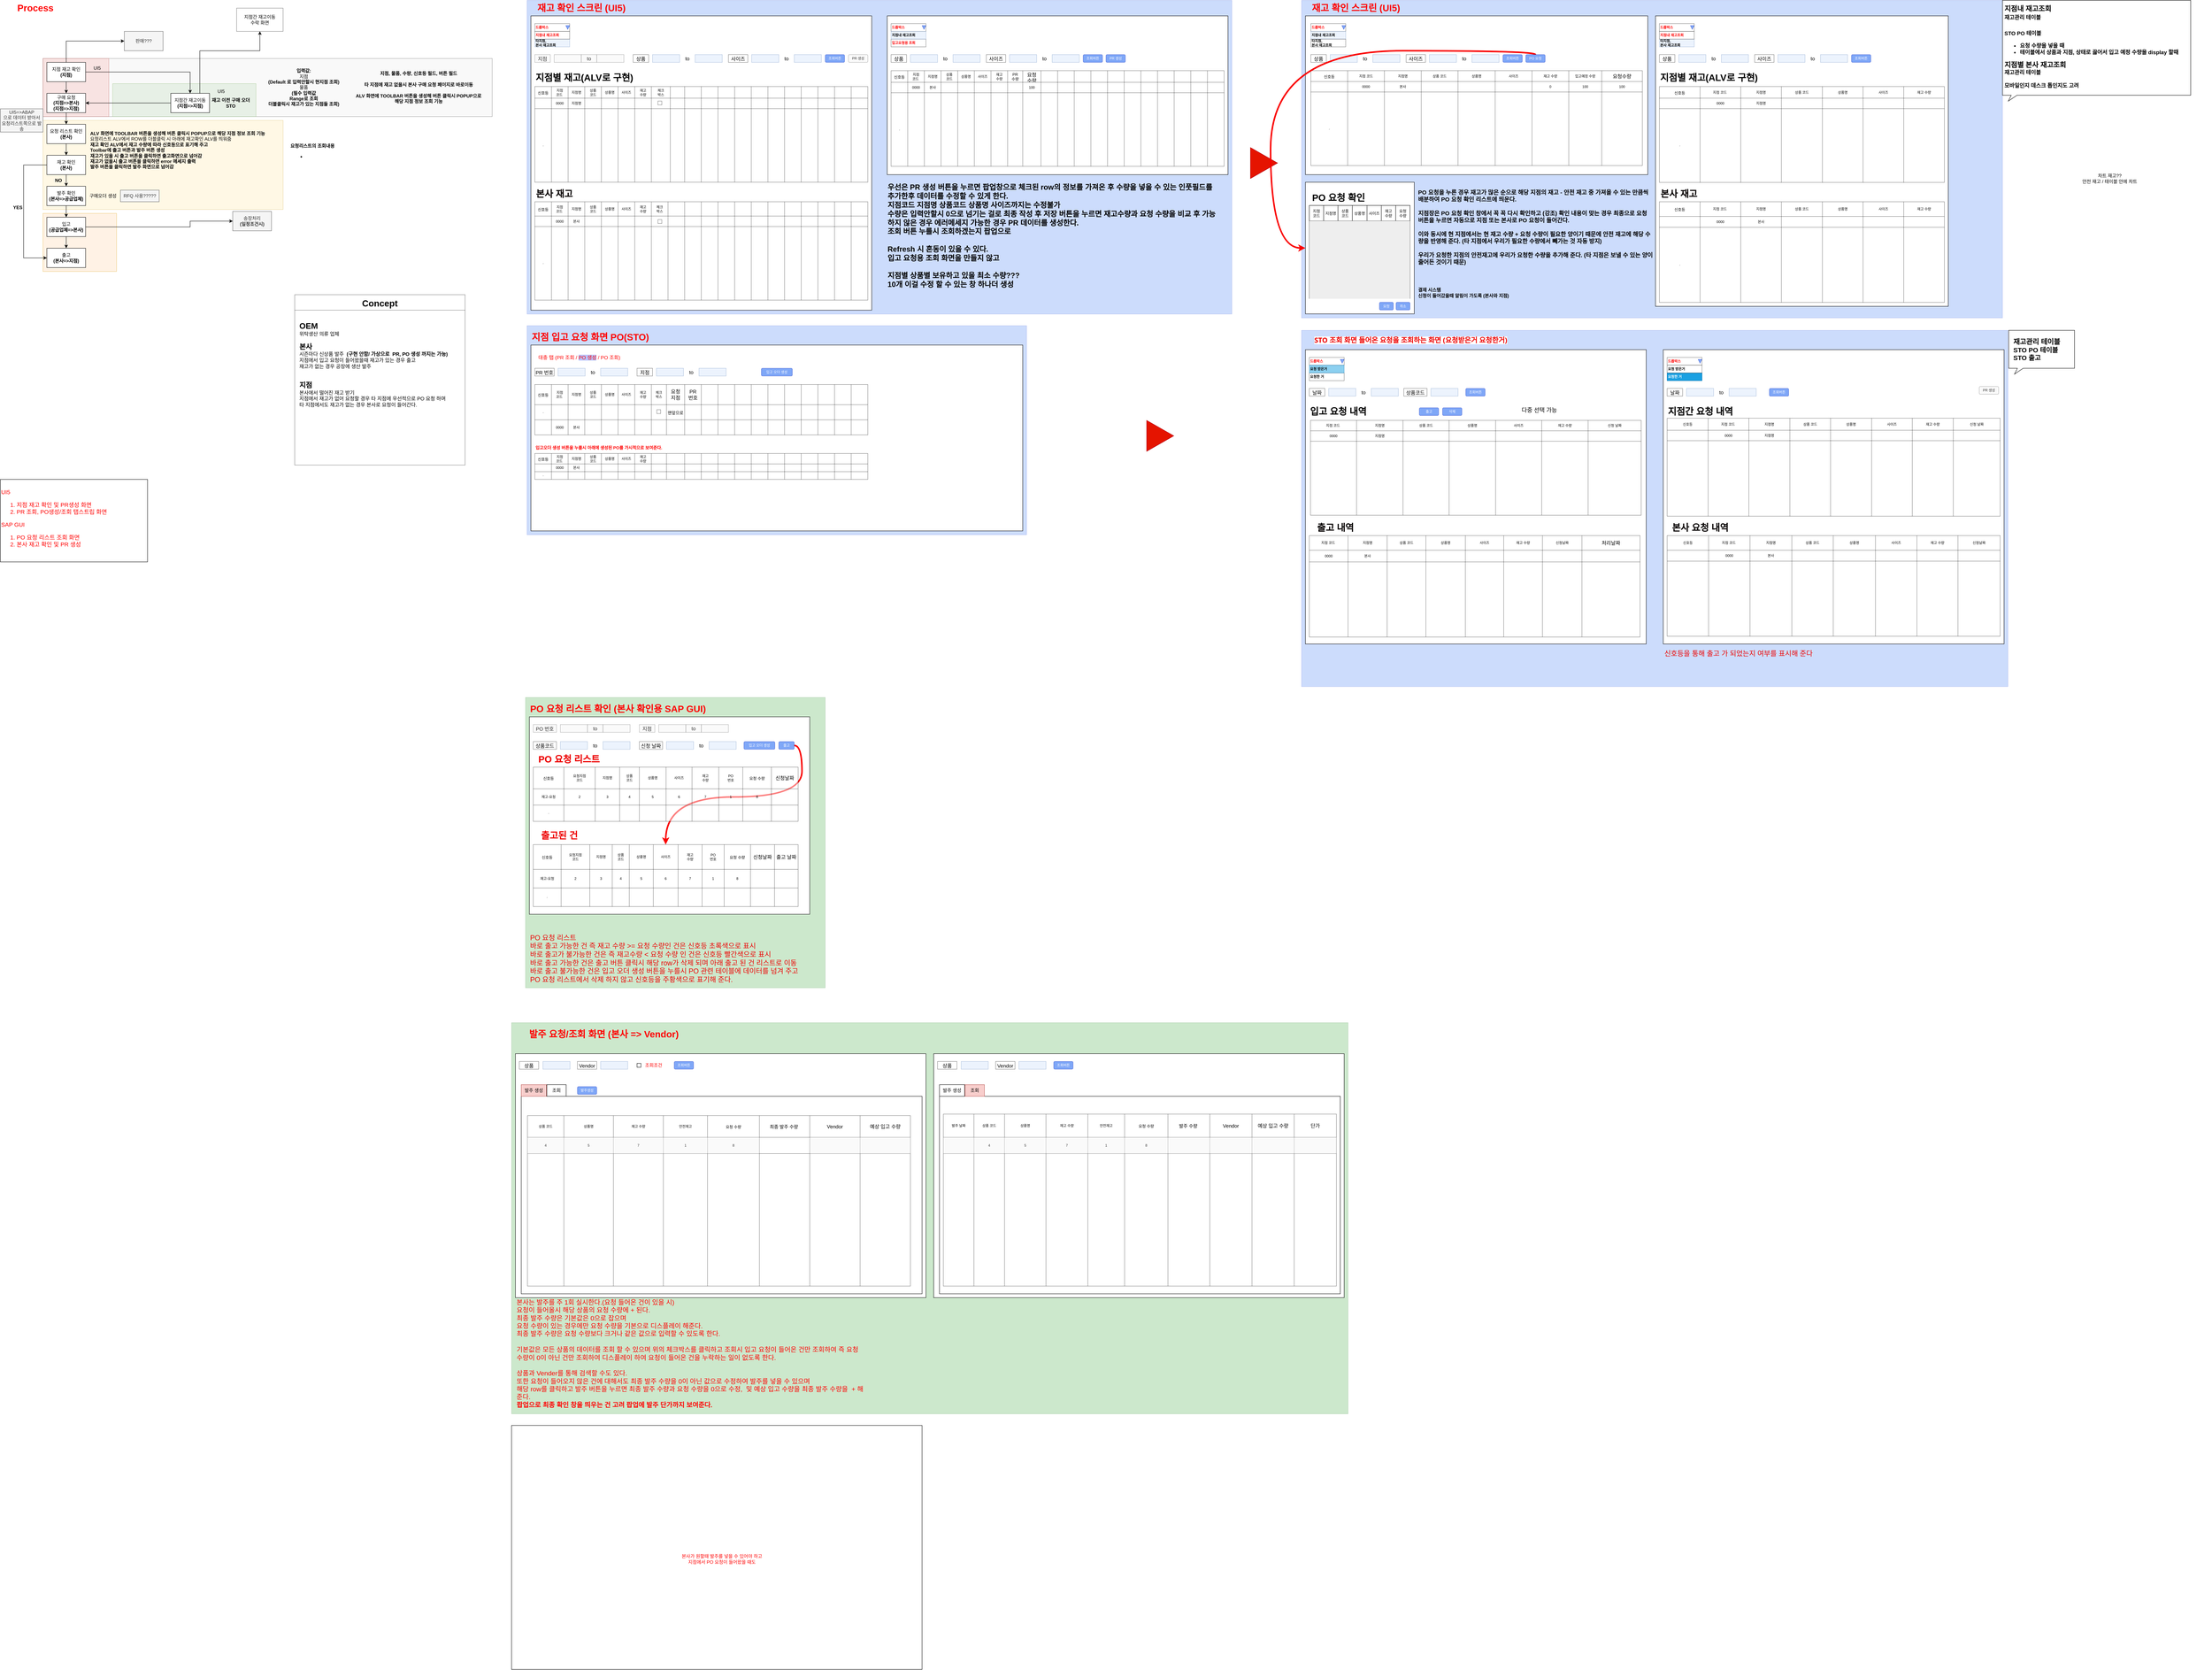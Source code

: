 <mxfile version="16.5.3" type="github">
  <diagram id="YthpjJIEUT-WVK6eMA2h" name="Page-1">
    <mxGraphModel dx="2188" dy="1172" grid="1" gridSize="10" guides="1" tooltips="1" connect="1" arrows="1" fold="1" page="1" pageScale="1" pageWidth="827" pageHeight="1169" background="#FFFFFF" math="0" shadow="0">
      <root>
        <mxCell id="0" />
        <mxCell id="1" parent="0" />
        <mxCell id="64AezN46yXgsowX9vfdy-31" value="" style="text;html=1;strokeColor=#666666;fillColor=#f5f5f5;align=right;verticalAlign=middle;whiteSpace=wrap;rounded=0;opacity=60;fontColor=#333333;" parent="1" vertex="1">
          <mxGeometry x="190" y="190" width="1160" height="150" as="geometry" />
        </mxCell>
        <mxCell id="64AezN46yXgsowX9vfdy-56" value="" style="text;html=1;strokeColor=#b85450;fillColor=#f8cecc;align=center;verticalAlign=middle;whiteSpace=wrap;rounded=0;opacity=50;" parent="1" vertex="1">
          <mxGeometry x="190" y="190" width="170" height="150" as="geometry" />
        </mxCell>
        <mxCell id="64AezN46yXgsowX9vfdy-57" value="" style="text;html=1;strokeColor=#82b366;fillColor=#d5e8d4;align=center;verticalAlign=middle;whiteSpace=wrap;rounded=0;opacity=50;" parent="1" vertex="1">
          <mxGeometry x="370" y="255" width="370" height="85" as="geometry" />
        </mxCell>
        <mxCell id="64AezN46yXgsowX9vfdy-58" value="" style="text;html=1;strokeColor=#d79b00;fillColor=#ffe6cc;align=center;verticalAlign=middle;whiteSpace=wrap;rounded=0;opacity=50;" parent="1" vertex="1">
          <mxGeometry x="190" y="590" width="190" height="150" as="geometry" />
        </mxCell>
        <mxCell id="64AezN46yXgsowX9vfdy-59" value="" style="text;html=1;strokeColor=#d6b656;fillColor=#fff2cc;align=center;verticalAlign=middle;whiteSpace=wrap;rounded=0;opacity=50;" parent="1" vertex="1">
          <mxGeometry x="190" y="350" width="620" height="230" as="geometry" />
        </mxCell>
        <mxCell id="64AezN46yXgsowX9vfdy-60" value="구매 요청&lt;br&gt;&lt;b&gt;(지점=&amp;gt;본사)&lt;br&gt;(지점=&amp;gt;지점)&lt;br&gt;&lt;/b&gt;" style="rounded=0;whiteSpace=wrap;html=1;" parent="1" vertex="1">
          <mxGeometry x="200" y="280" width="100" height="50" as="geometry" />
        </mxCell>
        <mxCell id="64AezN46yXgsowX9vfdy-61" value="요청 리스트 확인&lt;br&gt;&lt;b&gt;(본사)&lt;/b&gt;" style="rounded=0;whiteSpace=wrap;html=1;" parent="1" vertex="1">
          <mxGeometry x="200" y="360" width="100" height="50" as="geometry" />
        </mxCell>
        <mxCell id="64AezN46yXgsowX9vfdy-62" value="재고 확인&lt;br&gt;&lt;b&gt;(본사)&lt;/b&gt;" style="rounded=0;whiteSpace=wrap;html=1;" parent="1" vertex="1">
          <mxGeometry x="200" y="440" width="100" height="50" as="geometry" />
        </mxCell>
        <mxCell id="64AezN46yXgsowX9vfdy-63" value="" style="endArrow=classic;html=1;rounded=0;exitX=0.5;exitY=1;exitDx=0;exitDy=0;entryX=0.5;entryY=0;entryDx=0;entryDy=0;" parent="1" source="64AezN46yXgsowX9vfdy-60" target="64AezN46yXgsowX9vfdy-61" edge="1">
          <mxGeometry width="50" height="50" relative="1" as="geometry">
            <mxPoint x="560" y="500" as="sourcePoint" />
            <mxPoint x="610" y="450" as="targetPoint" />
          </mxGeometry>
        </mxCell>
        <mxCell id="64AezN46yXgsowX9vfdy-64" value="" style="endArrow=classic;html=1;rounded=0;exitX=0.5;exitY=1;exitDx=0;exitDy=0;entryX=0.5;entryY=0;entryDx=0;entryDy=0;" parent="1" source="64AezN46yXgsowX9vfdy-61" target="64AezN46yXgsowX9vfdy-62" edge="1">
          <mxGeometry width="50" height="50" relative="1" as="geometry">
            <mxPoint x="260" y="340" as="sourcePoint" />
            <mxPoint x="260" y="370" as="targetPoint" />
            <Array as="points" />
          </mxGeometry>
        </mxCell>
        <mxCell id="64AezN46yXgsowX9vfdy-65" value="발주 확인&lt;br&gt;&lt;b&gt;(본사=&amp;gt;공급업체)&lt;/b&gt;" style="rounded=0;whiteSpace=wrap;html=1;" parent="1" vertex="1">
          <mxGeometry x="200" y="520" width="100" height="50" as="geometry" />
        </mxCell>
        <mxCell id="64AezN46yXgsowX9vfdy-66" value="" style="endArrow=classic;html=1;rounded=0;exitX=0.5;exitY=1;exitDx=0;exitDy=0;entryX=0.5;entryY=0;entryDx=0;entryDy=0;" parent="1" target="64AezN46yXgsowX9vfdy-65" edge="1">
          <mxGeometry width="50" height="50" relative="1" as="geometry">
            <mxPoint x="250" y="490" as="sourcePoint" />
            <mxPoint x="260" y="450" as="targetPoint" />
            <Array as="points" />
          </mxGeometry>
        </mxCell>
        <mxCell id="NEin0UG-L4B0nALkOUM7-23" style="edgeStyle=orthogonalEdgeStyle;rounded=0;orthogonalLoop=1;jettySize=auto;html=1;exitX=1;exitY=0.5;exitDx=0;exitDy=0;entryX=0;entryY=0.5;entryDx=0;entryDy=0;" parent="1" source="64AezN46yXgsowX9vfdy-67" target="64AezN46yXgsowX9vfdy-77" edge="1">
          <mxGeometry relative="1" as="geometry">
            <Array as="points">
              <mxPoint x="570" y="625" />
              <mxPoint x="570" y="610" />
              <mxPoint x="637" y="610" />
            </Array>
          </mxGeometry>
        </mxCell>
        <mxCell id="64AezN46yXgsowX9vfdy-67" value="입고&lt;br&gt;&lt;b&gt;(공급업체=&amp;gt;본사)&lt;/b&gt;" style="rounded=0;whiteSpace=wrap;html=1;" parent="1" vertex="1">
          <mxGeometry x="200" y="600" width="100" height="50" as="geometry" />
        </mxCell>
        <mxCell id="64AezN46yXgsowX9vfdy-68" value="" style="endArrow=classic;html=1;rounded=0;exitX=0.5;exitY=1;exitDx=0;exitDy=0;entryX=0.5;entryY=0;entryDx=0;entryDy=0;" parent="1" target="64AezN46yXgsowX9vfdy-67" edge="1">
          <mxGeometry width="50" height="50" relative="1" as="geometry">
            <mxPoint x="250" y="570" as="sourcePoint" />
            <mxPoint x="260" y="530" as="targetPoint" />
            <Array as="points" />
          </mxGeometry>
        </mxCell>
        <mxCell id="64AezN46yXgsowX9vfdy-69" value="구매오더 생성" style="text;html=1;strokeColor=none;fillColor=none;align=center;verticalAlign=middle;whiteSpace=wrap;rounded=0;" parent="1" vertex="1">
          <mxGeometry x="300" y="520" width="90" height="50" as="geometry" />
        </mxCell>
        <mxCell id="64AezN46yXgsowX9vfdy-70" value="RFQ 사용?????" style="text;html=1;strokeColor=#666666;fillColor=#f5f5f5;align=center;verticalAlign=middle;whiteSpace=wrap;rounded=0;fontColor=#333333;" parent="1" vertex="1">
          <mxGeometry x="390" y="530" width="100" height="30" as="geometry" />
        </mxCell>
        <mxCell id="64AezN46yXgsowX9vfdy-71" value="출고&lt;br&gt;&lt;b&gt;(본사=&amp;gt;지점)&lt;/b&gt;" style="rounded=0;whiteSpace=wrap;html=1;" parent="1" vertex="1">
          <mxGeometry x="200" y="680" width="100" height="50" as="geometry" />
        </mxCell>
        <mxCell id="64AezN46yXgsowX9vfdy-72" value="" style="endArrow=classic;html=1;rounded=0;exitX=0.5;exitY=1;exitDx=0;exitDy=0;entryX=0.5;entryY=0;entryDx=0;entryDy=0;" parent="1" target="64AezN46yXgsowX9vfdy-71" edge="1">
          <mxGeometry width="50" height="50" relative="1" as="geometry">
            <mxPoint x="250" y="650" as="sourcePoint" />
            <mxPoint x="260" y="610" as="targetPoint" />
            <Array as="points" />
          </mxGeometry>
        </mxCell>
        <mxCell id="64AezN46yXgsowX9vfdy-73" value="지점 재고 확인&lt;br&gt;&lt;b&gt;(지점)&lt;/b&gt;" style="rounded=0;whiteSpace=wrap;html=1;" parent="1" vertex="1">
          <mxGeometry x="200" y="200" width="100" height="50" as="geometry" />
        </mxCell>
        <mxCell id="64AezN46yXgsowX9vfdy-74" value="" style="endArrow=classic;html=1;rounded=0;exitX=0.5;exitY=1;exitDx=0;exitDy=0;entryX=0.5;entryY=0;entryDx=0;entryDy=0;" parent="1" source="64AezN46yXgsowX9vfdy-73" edge="1">
          <mxGeometry width="50" height="50" relative="1" as="geometry">
            <mxPoint x="560" y="420" as="sourcePoint" />
            <mxPoint x="250" y="280" as="targetPoint" />
            <Array as="points">
              <mxPoint x="250" y="270" />
            </Array>
          </mxGeometry>
        </mxCell>
        <mxCell id="NEin0UG-L4B0nALkOUM7-15" style="edgeStyle=orthogonalEdgeStyle;rounded=0;orthogonalLoop=1;jettySize=auto;html=1;exitX=0;exitY=0.5;exitDx=0;exitDy=0;startArrow=none;" parent="1" source="64AezN46yXgsowX9vfdy-75" target="64AezN46yXgsowX9vfdy-60" edge="1">
          <mxGeometry relative="1" as="geometry">
            <Array as="points" />
            <mxPoint x="380" y="305.0" as="sourcePoint" />
          </mxGeometry>
        </mxCell>
        <mxCell id="64AezN46yXgsowX9vfdy-75" value="지점간 재고이동&lt;br&gt;&lt;b&gt;(지점=&amp;gt;지점)&lt;/b&gt;" style="rounded=0;whiteSpace=wrap;html=1;" parent="1" vertex="1">
          <mxGeometry x="520" y="280" width="100" height="50" as="geometry" />
        </mxCell>
        <mxCell id="64AezN46yXgsowX9vfdy-76" value="" style="endArrow=classic;html=1;rounded=0;exitX=1;exitY=0.5;exitDx=0;exitDy=0;entryX=0.5;entryY=0;entryDx=0;entryDy=0;" parent="1" source="64AezN46yXgsowX9vfdy-73" target="64AezN46yXgsowX9vfdy-75" edge="1">
          <mxGeometry width="50" height="50" relative="1" as="geometry">
            <mxPoint x="390" y="250" as="sourcePoint" />
            <mxPoint x="390" y="280" as="targetPoint" />
            <Array as="points">
              <mxPoint x="570" y="225" />
            </Array>
          </mxGeometry>
        </mxCell>
        <mxCell id="64AezN46yXgsowX9vfdy-77" value="송장처리&lt;br&gt;&lt;b&gt;(일정조건시)&lt;/b&gt;" style="rounded=0;whiteSpace=wrap;html=1;fillColor=#f5f5f5;fontColor=#333333;strokeColor=#666666;" parent="1" vertex="1">
          <mxGeometry x="680" y="585" width="100" height="50" as="geometry" />
        </mxCell>
        <mxCell id="64AezN46yXgsowX9vfdy-79" value="" style="endArrow=classic;html=1;rounded=0;exitX=0.5;exitY=0;exitDx=0;exitDy=0;entryX=0;entryY=0.5;entryDx=0;entryDy=0;" parent="1" source="64AezN46yXgsowX9vfdy-73" target="64AezN46yXgsowX9vfdy-80" edge="1">
          <mxGeometry width="50" height="50" relative="1" as="geometry">
            <mxPoint x="560" y="420" as="sourcePoint" />
            <mxPoint x="400" y="120" as="targetPoint" />
            <Array as="points">
              <mxPoint x="250" y="145" />
            </Array>
          </mxGeometry>
        </mxCell>
        <mxCell id="64AezN46yXgsowX9vfdy-80" value="판매???" style="rounded=0;whiteSpace=wrap;html=1;fillColor=#f5f5f5;fontColor=#333333;strokeColor=#666666;" parent="1" vertex="1">
          <mxGeometry x="400" y="120" width="100" height="50" as="geometry" />
        </mxCell>
        <mxCell id="64AezN46yXgsowX9vfdy-81" value="&lt;b&gt;재고 이전 구매 오더&lt;br&gt;STO&lt;/b&gt;" style="text;html=1;strokeColor=none;fillColor=none;align=center;verticalAlign=middle;whiteSpace=wrap;rounded=0;" parent="1" vertex="1">
          <mxGeometry x="620" y="280" width="110" height="50" as="geometry" />
        </mxCell>
        <mxCell id="64AezN46yXgsowX9vfdy-82" value="UI5" style="text;html=1;strokeColor=none;fillColor=none;align=center;verticalAlign=middle;whiteSpace=wrap;rounded=0;" parent="1" vertex="1">
          <mxGeometry x="300" y="200" width="60" height="30" as="geometry" />
        </mxCell>
        <mxCell id="64AezN46yXgsowX9vfdy-83" value="UI5=&amp;gt;ABAP&lt;br&gt;으로 데이터 받아서 요청리스트쪽으로 발송" style="text;html=1;strokeColor=#666666;fillColor=#f5f5f5;align=center;verticalAlign=middle;whiteSpace=wrap;rounded=0;fontColor=#333333;" parent="1" vertex="1">
          <mxGeometry x="80" y="320" width="110" height="60" as="geometry" />
        </mxCell>
        <mxCell id="NEin0UG-L4B0nALkOUM7-1" value="&lt;b&gt;입력값:&lt;br&gt;&lt;/b&gt;지점 &lt;br&gt;&lt;b&gt;(Default 로 입력안할시 현지점 조회)&lt;br&gt;&lt;/b&gt;물품 &lt;br&gt;&lt;b&gt;(필수 입력값&lt;br&gt;Range로 조회&lt;br&gt;더블클릭시 재고가 있는 지점들 조회)&lt;/b&gt;" style="text;html=1;strokeColor=none;fillColor=none;align=center;verticalAlign=middle;whiteSpace=wrap;rounded=0;opacity=50;" parent="1" vertex="1">
          <mxGeometry x="737" y="200" width="253" height="130" as="geometry" />
        </mxCell>
        <mxCell id="NEin0UG-L4B0nALkOUM7-2" value="&lt;b&gt;지점, 물품, 수량, 신호등 필드, 버튼 필드&lt;br&gt;&lt;br&gt;타 지점에 재고 없을시 본사 구매 요청 페이지로 바로이동&lt;br&gt;&lt;br&gt;&lt;/b&gt;&lt;b style=&quot;font-family: &amp;#34;helvetica&amp;#34;&quot;&gt;ALV 화면에 TOOLBAR 버튼을 생성해 버튼 클릭시 POPUP으로 &lt;br&gt;해당 지점 정보 조회 기능&lt;/b&gt;&lt;b&gt;&lt;br&gt;&lt;/b&gt;" style="text;html=1;strokeColor=none;fillColor=none;align=center;verticalAlign=middle;whiteSpace=wrap;rounded=0;opacity=50;" parent="1" vertex="1">
          <mxGeometry x="970" y="205" width="380" height="120" as="geometry" />
        </mxCell>
        <mxCell id="NEin0UG-L4B0nALkOUM7-3" value="&lt;b style=&quot;text-align: center ; font-family: &amp;#34;helvetica&amp;#34;&quot;&gt;ALV 화면에 TOOLBAR 버튼을 생성해 버튼 클릭시 POPUP으로 해당 지점 정보 조회 기능&lt;br&gt;&lt;/b&gt;&lt;span style=&quot;text-align: center&quot;&gt;요청리스트 ALV에서 ROW를 더블클릭 시 아래에 재고확인 ALV를 띄워줌&lt;br&gt;&lt;/span&gt;&lt;b style=&quot;text-align: center ; font-family: &amp;#34;helvetica&amp;#34;&quot;&gt;재고 확인 ALV에서 재고 수량에 따라 신호등으로 표기해 주고&lt;br&gt;Toolbar에 출고 버튼과 발주 버튼 생성&lt;br&gt;재고가 있을 시 출고 버튼을 클릭하면 출고화면으로 넘어감&lt;br&gt;재고가 없을시 출고 버튼을 클릭하면 error 메세지 출력&lt;br&gt;발주 버튼을 클릭하면 발주 화면으로 넘어감&lt;br&gt;&lt;/b&gt;" style="text;whiteSpace=wrap;html=1;" parent="1" vertex="1">
          <mxGeometry x="310" y="370" width="500" height="110" as="geometry" />
        </mxCell>
        <mxCell id="NEin0UG-L4B0nALkOUM7-8" value="UI5" style="text;html=1;strokeColor=none;fillColor=none;align=center;verticalAlign=middle;whiteSpace=wrap;rounded=0;" parent="1" vertex="1">
          <mxGeometry x="620" y="260" width="60" height="30" as="geometry" />
        </mxCell>
        <mxCell id="NEin0UG-L4B0nALkOUM7-9" value="" style="endArrow=classic;html=1;rounded=0;exitX=0;exitY=0.5;exitDx=0;exitDy=0;entryX=0;entryY=0.5;entryDx=0;entryDy=0;" parent="1" source="64AezN46yXgsowX9vfdy-62" target="64AezN46yXgsowX9vfdy-71" edge="1">
          <mxGeometry width="50" height="50" relative="1" as="geometry">
            <mxPoint x="900" y="480" as="sourcePoint" />
            <mxPoint x="950" y="430" as="targetPoint" />
            <Array as="points">
              <mxPoint x="140" y="465" />
              <mxPoint x="140" y="705" />
            </Array>
          </mxGeometry>
        </mxCell>
        <mxCell id="NEin0UG-L4B0nALkOUM7-10" value="&lt;b&gt;NO&lt;/b&gt;&lt;span style=&quot;color: rgba(0 , 0 , 0 , 0) ; font-family: monospace ; font-size: 0px&quot;&gt;%3CmxGraphModel%3E%3Croot%3E%3CmxCell%20id%3D%220%22%2F%3E%3CmxCell%20id%3D%221%22%20parent%3D%220%22%2F%3E%3CmxCell%20id%3D%222%22%20value%3D%22%26lt%3Bb%26gt%3BYES%26lt%3B%2Fb%26gt%3B%22%20style%3D%22text%3Bhtml%3D1%3BstrokeColor%3Dnone%3BfillColor%3Dnone%3Balign%3Dcenter%3BverticalAlign%3Dmiddle%3BwhiteSpace%3Dwrap%3Brounded%3D0%3Bopacity%3D50%3B%22%20vertex%3D%221%22%20parent%3D%221%22%3E%3CmxGeometry%20x%3D%22220%22%20y%3D%22410%22%20width%3D%2260%22%20height%3D%2230%22%20as%3D%22geometry%22%2F%3E%3C%2FmxCell%3E%3C%2Froot%3E%3C%2FmxGraphModel%3E&lt;/span&gt;&lt;span style=&quot;color: rgba(0 , 0 , 0 , 0) ; font-family: monospace ; font-size: 0px&quot;&gt;%3CmxGraphModel%3E%3Croot%3E%3CmxCell%20id%3D%220%22%2F%3E%3CmxCell%20id%3D%221%22%20parent%3D%220%22%2F%3E%3CmxCell%20id%3D%222%22%20value%3D%22%26lt%3Bb%26gt%3BYES%26lt%3B%2Fb%26gt%3B%22%20style%3D%22text%3Bhtml%3D1%3BstrokeColor%3Dnone%3BfillColor%3Dnone%3Balign%3Dcenter%3BverticalAlign%3Dmiddle%3BwhiteSpace%3Dwrap%3Brounded%3D0%3Bopacity%3D50%3B%22%20vertex%3D%221%22%20parent%3D%221%22%3E%3CmxGeometry%20x%3D%22220%22%20y%3D%22410%22%20width%3D%2260%22%20height%3D%2230%22%20as%3D%22geometry%22%2F%3E%3C%2FmxCell%3E%3C%2Froot%3E%3C%2FmxGraphModel%3E&lt;/span&gt;&lt;span style=&quot;color: rgba(0 , 0 , 0 , 0) ; font-family: monospace ; font-size: 0px&quot;&gt;%3CmxGraphModel%3E%3Croot%3E%3CmxCell%20id%3D%220%22%2F%3E%3CmxCell%20id%3D%221%22%20parent%3D%220%22%2F%3E%3CmxCell%20id%3D%222%22%20value%3D%22%26lt%3Bb%26gt%3BYES%26lt%3B%2Fb%26gt%3B%22%20style%3D%22text%3Bhtml%3D1%3BstrokeColor%3Dnone%3BfillColor%3Dnone%3Balign%3Dcenter%3BverticalAlign%3Dmiddle%3BwhiteSpace%3Dwrap%3Brounded%3D0%3Bopacity%3D50%3B%22%20vertex%3D%221%22%20parent%3D%221%22%3E%3CmxGeometry%20x%3D%22220%22%20y%3D%22410%22%20width%3D%2260%22%20height%3D%2230%22%20as%3D%22geometry%22%2F%3E%3C%2FmxCell%3E%3C%2Froot%3E%3C%2FmxGraphModel%3E&lt;/span&gt;" style="text;html=1;strokeColor=none;fillColor=none;align=center;verticalAlign=middle;whiteSpace=wrap;rounded=0;opacity=50;" parent="1" vertex="1">
          <mxGeometry x="200" y="490" width="60" height="30" as="geometry" />
        </mxCell>
        <mxCell id="NEin0UG-L4B0nALkOUM7-14" value="&lt;b&gt;YES&lt;/b&gt;" style="text;html=1;strokeColor=none;fillColor=none;align=center;verticalAlign=middle;whiteSpace=wrap;rounded=0;opacity=50;" parent="1" vertex="1">
          <mxGeometry x="100" y="560" width="50" height="30" as="geometry" />
        </mxCell>
        <mxCell id="NEin0UG-L4B0nALkOUM7-25" value="&lt;b&gt;요청리스트의 조회내용&lt;/b&gt;&lt;br&gt;&lt;ul&gt;&lt;li&gt;&lt;b&gt;&lt;br&gt;&lt;/b&gt;&lt;/li&gt;&lt;/ul&gt;" style="text;html=1;strokeColor=none;fillColor=none;align=left;verticalAlign=middle;whiteSpace=wrap;rounded=0;opacity=50;" parent="1" vertex="1">
          <mxGeometry x="827" y="360" width="283" height="150" as="geometry" />
        </mxCell>
        <mxCell id="NEin0UG-L4B0nALkOUM7-28" value="지점간 재고이동 &lt;br&gt;수락 화면" style="rounded=0;whiteSpace=wrap;html=1;opacity=50;" parent="1" vertex="1">
          <mxGeometry x="690" y="60" width="120" height="60" as="geometry" />
        </mxCell>
        <mxCell id="NEin0UG-L4B0nALkOUM7-31" value="Concept" style="swimlane;rounded=0;fontSize=23;opacity=50;startSize=40;" parent="1" vertex="1">
          <mxGeometry x="840" y="800" width="440" height="440" as="geometry" />
        </mxCell>
        <mxCell id="NEin0UG-L4B0nALkOUM7-32" value="&lt;font style=&quot;font-size: 21px&quot;&gt;&lt;b&gt;OEM&lt;/b&gt;&lt;/font&gt;&lt;br&gt;위탁생산 의류 업체&lt;br&gt;&lt;br&gt;&lt;font style=&quot;font-size: 18px&quot;&gt;&lt;b&gt;본사&lt;br&gt;&lt;/b&gt;&lt;/font&gt;시즌마다 신상품 발주&amp;nbsp; &lt;b&gt;(구현 안함/ 가상으로&amp;nbsp; PR, PO 생성 까지는 가능)&amp;nbsp;&lt;/b&gt;&lt;br&gt;지점에서 입고 요청이 들어왔을때 재고가 있는 경우 출고&amp;nbsp;&lt;br&gt;재고가 없는 경우 공장에 생산 발주&lt;br&gt;&lt;br&gt;&lt;br&gt;&lt;font style=&quot;font-size: 18px&quot;&gt;&lt;b&gt;지점&lt;/b&gt;&lt;br&gt;&lt;/font&gt;본사에서 떨어진 재고 받기&lt;br&gt;지점에서 재고가 없어 요청할 경우 타 지점에 우선적으로 PO 요청 하며&lt;br&gt;타 지점에서도 재고가 없는 경우 본사로 요청이 들어간다." style="text;html=1;align=left;verticalAlign=middle;resizable=0;points=[];autosize=1;strokeColor=none;fillColor=none;fontSize=13;" parent="NEin0UG-L4B0nALkOUM7-31" vertex="1">
          <mxGeometry x="10" y="70" width="430" height="220" as="geometry" />
        </mxCell>
        <mxCell id="NEin0UG-L4B0nALkOUM7-462" value="&lt;font color=&quot;#ff0000&quot;&gt;Process&lt;/font&gt;" style="text;strokeColor=none;fillColor=none;html=1;fontSize=24;fontStyle=1;verticalAlign=middle;align=center;rounded=0;fontColor=#050000;opacity=50;" parent="1" vertex="1">
          <mxGeometry x="120" y="40" width="100" height="40" as="geometry" />
        </mxCell>
        <mxCell id="NEin0UG-L4B0nALkOUM7-465" value="" style="text;html=1;strokeColor=#001DBC;fillColor=#0050ef;align=center;verticalAlign=middle;whiteSpace=wrap;rounded=0;opacity=20;fontColor=#ffffff;" parent="1" vertex="1">
          <mxGeometry x="1440" y="40" width="1820" height="810" as="geometry" />
        </mxCell>
        <mxCell id="NEin0UG-L4B0nALkOUM7-468" value="" style="rounded=0;whiteSpace=wrap;html=1;fontSize=18;" parent="1" vertex="1">
          <mxGeometry x="1450" y="80" width="880" height="760" as="geometry" />
        </mxCell>
        <mxCell id="NEin0UG-L4B0nALkOUM7-469" value="&lt;font style=&quot;font-size: 13px&quot;&gt;지점&lt;/font&gt;" style="rounded=0;whiteSpace=wrap;html=1;fontSize=18;opacity=50;fillColor=#f5f5f5;fontColor=#333333;strokeColor=#666666;" parent="1" vertex="1">
          <mxGeometry x="1460" y="180" width="40" height="20" as="geometry" />
        </mxCell>
        <mxCell id="NEin0UG-L4B0nALkOUM7-470" value="&lt;span style=&quot;font-size: 13px&quot;&gt;상품&lt;/span&gt;" style="rounded=0;whiteSpace=wrap;html=1;fontSize=18;opacity=50;" parent="1" vertex="1">
          <mxGeometry x="1714" y="180" width="40" height="20" as="geometry" />
        </mxCell>
        <mxCell id="NEin0UG-L4B0nALkOUM7-471" value="" style="rounded=0;whiteSpace=wrap;html=1;fontSize=13;opacity=50;fillColor=#dae8fc;strokeColor=#6c8ebf;" parent="1" vertex="1">
          <mxGeometry x="1764" y="180" width="70" height="20" as="geometry" />
        </mxCell>
        <mxCell id="NEin0UG-L4B0nALkOUM7-472" value="" style="rounded=0;whiteSpace=wrap;html=1;fontSize=13;opacity=50;fillColor=#dae8fc;strokeColor=#6c8ebf;" parent="1" vertex="1">
          <mxGeometry x="1874" y="180" width="70" height="20" as="geometry" />
        </mxCell>
        <mxCell id="NEin0UG-L4B0nALkOUM7-473" value="to" style="text;html=1;strokeColor=none;fillColor=none;align=center;verticalAlign=middle;whiteSpace=wrap;rounded=0;fontSize=13;opacity=50;" parent="1" vertex="1">
          <mxGeometry x="1834" y="180" width="40" height="20" as="geometry" />
        </mxCell>
        <mxCell id="NEin0UG-L4B0nALkOUM7-474" value="" style="rounded=0;whiteSpace=wrap;html=1;fontSize=13;opacity=50;fillColor=#f5f5f5;strokeColor=#666666;fontColor=#333333;" parent="1" vertex="1">
          <mxGeometry x="1510" y="180" width="70" height="20" as="geometry" />
        </mxCell>
        <mxCell id="NEin0UG-L4B0nALkOUM7-475" value="" style="rounded=0;whiteSpace=wrap;html=1;fontSize=13;opacity=50;fillColor=#f5f5f5;strokeColor=#666666;fontColor=#333333;" parent="1" vertex="1">
          <mxGeometry x="1620" y="180" width="70" height="20" as="geometry" />
        </mxCell>
        <mxCell id="NEin0UG-L4B0nALkOUM7-476" value="to" style="text;html=1;strokeColor=#666666;fillColor=#f5f5f5;align=center;verticalAlign=middle;whiteSpace=wrap;rounded=0;fontSize=13;opacity=50;fontColor=#333333;" parent="1" vertex="1">
          <mxGeometry x="1580" y="180" width="40" height="20" as="geometry" />
        </mxCell>
        <mxCell id="NEin0UG-L4B0nALkOUM7-477" value="&lt;span style=&quot;font-size: 13px&quot;&gt;사이즈&lt;/span&gt;" style="rounded=0;whiteSpace=wrap;html=1;fontSize=18;opacity=50;" parent="1" vertex="1">
          <mxGeometry x="1960" y="180" width="50" height="20" as="geometry" />
        </mxCell>
        <mxCell id="NEin0UG-L4B0nALkOUM7-478" value="" style="rounded=0;whiteSpace=wrap;html=1;fontSize=13;opacity=50;fillColor=#dae8fc;strokeColor=#6c8ebf;" parent="1" vertex="1">
          <mxGeometry x="2020" y="180" width="70" height="20" as="geometry" />
        </mxCell>
        <mxCell id="NEin0UG-L4B0nALkOUM7-479" value="" style="rounded=0;whiteSpace=wrap;html=1;fontSize=13;opacity=50;fillColor=#dae8fc;strokeColor=#6c8ebf;" parent="1" vertex="1">
          <mxGeometry x="2130" y="180" width="70" height="20" as="geometry" />
        </mxCell>
        <mxCell id="NEin0UG-L4B0nALkOUM7-480" value="to" style="text;html=1;strokeColor=none;fillColor=none;align=center;verticalAlign=middle;whiteSpace=wrap;rounded=0;fontSize=13;opacity=50;" parent="1" vertex="1">
          <mxGeometry x="2090" y="180" width="40" height="20" as="geometry" />
        </mxCell>
        <mxCell id="NEin0UG-L4B0nALkOUM7-481" value="" style="shape=table;startSize=0;container=1;collapsible=0;childLayout=tableLayout;rounded=0;fontSize=13;opacity=50;" parent="1" vertex="1">
          <mxGeometry x="1460" y="262.5" width="860" height="247" as="geometry" />
        </mxCell>
        <mxCell id="NEin0UG-L4B0nALkOUM7-482" value="" style="shape=tableRow;horizontal=0;startSize=0;swimlaneHead=0;swimlaneBody=0;top=0;left=0;bottom=0;right=0;collapsible=0;dropTarget=0;fillColor=none;points=[[0,0.5],[1,0.5]];portConstraint=eastwest;rounded=0;fontSize=13;opacity=50;" parent="NEin0UG-L4B0nALkOUM7-481" vertex="1">
          <mxGeometry width="860" height="30" as="geometry" />
        </mxCell>
        <mxCell id="NEin0UG-L4B0nALkOUM7-483" value="&lt;font style=&quot;font-size: 10px&quot;&gt;신호등&lt;/font&gt;" style="shape=partialRectangle;html=1;whiteSpace=wrap;connectable=0;overflow=hidden;fillColor=none;top=0;left=0;bottom=0;right=0;pointerEvents=1;rounded=0;fontSize=13;opacity=50;" parent="NEin0UG-L4B0nALkOUM7-482" vertex="1">
          <mxGeometry width="43" height="30" as="geometry">
            <mxRectangle width="43" height="30" as="alternateBounds" />
          </mxGeometry>
        </mxCell>
        <mxCell id="NEin0UG-L4B0nALkOUM7-484" value="지점&lt;br&gt;코드&lt;span style=&quot;white-space: pre&quot;&gt; &lt;/span&gt;" style="shape=partialRectangle;html=1;whiteSpace=wrap;connectable=0;overflow=hidden;fillColor=none;top=0;left=0;bottom=0;right=0;pointerEvents=1;rounded=0;fontSize=9;opacity=50;" parent="NEin0UG-L4B0nALkOUM7-482" vertex="1">
          <mxGeometry x="43" width="43" height="30" as="geometry">
            <mxRectangle width="43" height="30" as="alternateBounds" />
          </mxGeometry>
        </mxCell>
        <mxCell id="NEin0UG-L4B0nALkOUM7-485" value="지점명" style="shape=partialRectangle;html=1;whiteSpace=wrap;connectable=0;overflow=hidden;fillColor=none;top=0;left=0;bottom=0;right=0;pointerEvents=1;rounded=0;fontSize=9;opacity=50;" parent="NEin0UG-L4B0nALkOUM7-482" vertex="1">
          <mxGeometry x="86" width="43" height="30" as="geometry">
            <mxRectangle width="43" height="30" as="alternateBounds" />
          </mxGeometry>
        </mxCell>
        <mxCell id="NEin0UG-L4B0nALkOUM7-486" value="상품&lt;br&gt;코드" style="shape=partialRectangle;html=1;whiteSpace=wrap;connectable=0;overflow=hidden;fillColor=none;top=0;left=0;bottom=0;right=0;pointerEvents=1;rounded=0;fontSize=9;opacity=50;" parent="NEin0UG-L4B0nALkOUM7-482" vertex="1">
          <mxGeometry x="129" width="43" height="30" as="geometry">
            <mxRectangle width="43" height="30" as="alternateBounds" />
          </mxGeometry>
        </mxCell>
        <mxCell id="NEin0UG-L4B0nALkOUM7-487" value="상품명" style="shape=partialRectangle;html=1;whiteSpace=wrap;connectable=0;overflow=hidden;fillColor=none;top=0;left=0;bottom=0;right=0;pointerEvents=1;rounded=0;fontSize=9;opacity=50;" parent="NEin0UG-L4B0nALkOUM7-482" vertex="1">
          <mxGeometry x="172" width="43" height="30" as="geometry">
            <mxRectangle width="43" height="30" as="alternateBounds" />
          </mxGeometry>
        </mxCell>
        <mxCell id="NEin0UG-L4B0nALkOUM7-488" value="사이즈" style="shape=partialRectangle;html=1;whiteSpace=wrap;connectable=0;overflow=hidden;fillColor=none;top=0;left=0;bottom=0;right=0;pointerEvents=1;rounded=0;fontSize=9;opacity=50;" parent="NEin0UG-L4B0nALkOUM7-482" vertex="1">
          <mxGeometry x="215" width="43" height="30" as="geometry">
            <mxRectangle width="43" height="30" as="alternateBounds" />
          </mxGeometry>
        </mxCell>
        <mxCell id="NEin0UG-L4B0nALkOUM7-489" value="재고&lt;br&gt;수량" style="shape=partialRectangle;html=1;whiteSpace=wrap;connectable=0;overflow=hidden;fillColor=none;top=0;left=0;bottom=0;right=0;pointerEvents=1;rounded=0;fontSize=9;opacity=50;" parent="NEin0UG-L4B0nALkOUM7-482" vertex="1">
          <mxGeometry x="258" width="43" height="30" as="geometry">
            <mxRectangle width="43" height="30" as="alternateBounds" />
          </mxGeometry>
        </mxCell>
        <mxCell id="NEin0UG-L4B0nALkOUM7-490" value="체크&lt;br&gt;박스" style="shape=partialRectangle;html=1;whiteSpace=wrap;connectable=0;overflow=hidden;fillColor=none;top=0;left=0;bottom=0;right=0;pointerEvents=1;rounded=0;fontSize=9;opacity=50;" parent="NEin0UG-L4B0nALkOUM7-482" vertex="1">
          <mxGeometry x="301" width="49" height="30" as="geometry">
            <mxRectangle width="49" height="30" as="alternateBounds" />
          </mxGeometry>
        </mxCell>
        <mxCell id="NEin0UG-L4B0nALkOUM7-491" value="&lt;font size=&quot;1&quot;&gt;&lt;br&gt;&lt;/font&gt;" style="shape=partialRectangle;html=1;whiteSpace=wrap;connectable=0;overflow=hidden;fillColor=none;top=0;left=0;bottom=0;right=0;pointerEvents=1;rounded=0;fontSize=13;opacity=50;" parent="NEin0UG-L4B0nALkOUM7-482" vertex="1">
          <mxGeometry x="350" width="37" height="30" as="geometry">
            <mxRectangle width="37" height="30" as="alternateBounds" />
          </mxGeometry>
        </mxCell>
        <mxCell id="NEin0UG-L4B0nALkOUM7-492" value="" style="shape=partialRectangle;html=1;whiteSpace=wrap;connectable=0;overflow=hidden;fillColor=none;top=0;left=0;bottom=0;right=0;pointerEvents=1;rounded=0;fontSize=13;opacity=50;" parent="NEin0UG-L4B0nALkOUM7-482" vertex="1">
          <mxGeometry x="387" width="43" height="30" as="geometry">
            <mxRectangle width="43" height="30" as="alternateBounds" />
          </mxGeometry>
        </mxCell>
        <mxCell id="NEin0UG-L4B0nALkOUM7-493" value="" style="shape=partialRectangle;html=1;whiteSpace=wrap;connectable=0;overflow=hidden;fillColor=none;top=0;left=0;bottom=0;right=0;pointerEvents=1;rounded=0;fontSize=13;opacity=50;" parent="NEin0UG-L4B0nALkOUM7-482" vertex="1">
          <mxGeometry x="430" width="43" height="30" as="geometry">
            <mxRectangle width="43" height="30" as="alternateBounds" />
          </mxGeometry>
        </mxCell>
        <mxCell id="NEin0UG-L4B0nALkOUM7-494" value="" style="shape=partialRectangle;html=1;whiteSpace=wrap;connectable=0;overflow=hidden;fillColor=none;top=0;left=0;bottom=0;right=0;pointerEvents=1;rounded=0;fontSize=13;opacity=50;" parent="NEin0UG-L4B0nALkOUM7-482" vertex="1">
          <mxGeometry x="473" width="43" height="30" as="geometry">
            <mxRectangle width="43" height="30" as="alternateBounds" />
          </mxGeometry>
        </mxCell>
        <mxCell id="NEin0UG-L4B0nALkOUM7-495" value="" style="shape=partialRectangle;html=1;whiteSpace=wrap;connectable=0;overflow=hidden;fillColor=none;top=0;left=0;bottom=0;right=0;pointerEvents=1;rounded=0;fontSize=13;opacity=50;" parent="NEin0UG-L4B0nALkOUM7-482" vertex="1">
          <mxGeometry x="516" width="43" height="30" as="geometry">
            <mxRectangle width="43" height="30" as="alternateBounds" />
          </mxGeometry>
        </mxCell>
        <mxCell id="NEin0UG-L4B0nALkOUM7-496" value="" style="shape=partialRectangle;html=1;whiteSpace=wrap;connectable=0;overflow=hidden;fillColor=none;top=0;left=0;bottom=0;right=0;pointerEvents=1;rounded=0;fontSize=13;opacity=50;" parent="NEin0UG-L4B0nALkOUM7-482" vertex="1">
          <mxGeometry x="559" width="43" height="30" as="geometry">
            <mxRectangle width="43" height="30" as="alternateBounds" />
          </mxGeometry>
        </mxCell>
        <mxCell id="NEin0UG-L4B0nALkOUM7-497" value="" style="shape=partialRectangle;html=1;whiteSpace=wrap;connectable=0;overflow=hidden;fillColor=none;top=0;left=0;bottom=0;right=0;pointerEvents=1;rounded=0;fontSize=13;opacity=50;" parent="NEin0UG-L4B0nALkOUM7-482" vertex="1">
          <mxGeometry x="602" width="43" height="30" as="geometry">
            <mxRectangle width="43" height="30" as="alternateBounds" />
          </mxGeometry>
        </mxCell>
        <mxCell id="NEin0UG-L4B0nALkOUM7-498" value="" style="shape=partialRectangle;html=1;whiteSpace=wrap;connectable=0;overflow=hidden;fillColor=none;top=0;left=0;bottom=0;right=0;pointerEvents=1;rounded=0;fontSize=13;opacity=50;" parent="NEin0UG-L4B0nALkOUM7-482" vertex="1">
          <mxGeometry x="645" width="43" height="30" as="geometry">
            <mxRectangle width="43" height="30" as="alternateBounds" />
          </mxGeometry>
        </mxCell>
        <mxCell id="NEin0UG-L4B0nALkOUM7-499" value="" style="shape=partialRectangle;html=1;whiteSpace=wrap;connectable=0;overflow=hidden;fillColor=none;top=0;left=0;bottom=0;right=0;pointerEvents=1;rounded=0;fontSize=13;opacity=50;" parent="NEin0UG-L4B0nALkOUM7-482" vertex="1">
          <mxGeometry x="688" width="43" height="30" as="geometry">
            <mxRectangle width="43" height="30" as="alternateBounds" />
          </mxGeometry>
        </mxCell>
        <mxCell id="NEin0UG-L4B0nALkOUM7-500" value="" style="shape=partialRectangle;html=1;whiteSpace=wrap;connectable=0;overflow=hidden;fillColor=none;top=0;left=0;bottom=0;right=0;pointerEvents=1;rounded=0;fontSize=13;opacity=50;" parent="NEin0UG-L4B0nALkOUM7-482" vertex="1">
          <mxGeometry x="731" width="43" height="30" as="geometry">
            <mxRectangle width="43" height="30" as="alternateBounds" />
          </mxGeometry>
        </mxCell>
        <mxCell id="NEin0UG-L4B0nALkOUM7-501" value="" style="shape=partialRectangle;html=1;whiteSpace=wrap;connectable=0;overflow=hidden;fillColor=none;top=0;left=0;bottom=0;right=0;pointerEvents=1;rounded=0;fontSize=13;opacity=50;" parent="NEin0UG-L4B0nALkOUM7-482" vertex="1">
          <mxGeometry x="774" width="43" height="30" as="geometry">
            <mxRectangle width="43" height="30" as="alternateBounds" />
          </mxGeometry>
        </mxCell>
        <mxCell id="NEin0UG-L4B0nALkOUM7-502" value="" style="shape=partialRectangle;html=1;whiteSpace=wrap;connectable=0;overflow=hidden;fillColor=none;top=0;left=0;bottom=0;right=0;pointerEvents=1;rounded=0;fontSize=13;opacity=50;" parent="NEin0UG-L4B0nALkOUM7-482" vertex="1">
          <mxGeometry x="817" width="43" height="30" as="geometry">
            <mxRectangle width="43" height="30" as="alternateBounds" />
          </mxGeometry>
        </mxCell>
        <mxCell id="NEin0UG-L4B0nALkOUM7-503" value="" style="shape=tableRow;horizontal=0;startSize=0;swimlaneHead=0;swimlaneBody=0;top=0;left=0;bottom=0;right=0;collapsible=0;dropTarget=0;fillColor=none;points=[[0,0.5],[1,0.5]];portConstraint=eastwest;rounded=0;fontSize=9;opacity=50;" parent="NEin0UG-L4B0nALkOUM7-481" vertex="1">
          <mxGeometry y="30" width="860" height="27" as="geometry" />
        </mxCell>
        <mxCell id="NEin0UG-L4B0nALkOUM7-504" value="" style="shape=partialRectangle;html=1;whiteSpace=wrap;connectable=0;overflow=hidden;fillColor=none;top=0;left=0;bottom=0;right=0;pointerEvents=1;rounded=0;fontSize=9;opacity=50;" parent="NEin0UG-L4B0nALkOUM7-503" vertex="1">
          <mxGeometry width="43" height="27" as="geometry">
            <mxRectangle width="43" height="27" as="alternateBounds" />
          </mxGeometry>
        </mxCell>
        <mxCell id="NEin0UG-L4B0nALkOUM7-505" value="0000" style="shape=partialRectangle;html=1;whiteSpace=wrap;connectable=0;overflow=hidden;fillColor=none;top=0;left=0;bottom=0;right=0;pointerEvents=1;rounded=0;fontSize=9;opacity=50;" parent="NEin0UG-L4B0nALkOUM7-503" vertex="1">
          <mxGeometry x="43" width="43" height="27" as="geometry">
            <mxRectangle width="43" height="27" as="alternateBounds" />
          </mxGeometry>
        </mxCell>
        <mxCell id="NEin0UG-L4B0nALkOUM7-506" value="지점명" style="shape=partialRectangle;html=1;whiteSpace=wrap;connectable=0;overflow=hidden;fillColor=none;top=0;left=0;bottom=0;right=0;pointerEvents=1;rounded=0;fontSize=9;opacity=50;" parent="NEin0UG-L4B0nALkOUM7-503" vertex="1">
          <mxGeometry x="86" width="43" height="27" as="geometry">
            <mxRectangle width="43" height="27" as="alternateBounds" />
          </mxGeometry>
        </mxCell>
        <mxCell id="NEin0UG-L4B0nALkOUM7-507" value="" style="shape=partialRectangle;html=1;whiteSpace=wrap;connectable=0;overflow=hidden;fillColor=none;top=0;left=0;bottom=0;right=0;pointerEvents=1;rounded=0;fontSize=9;opacity=50;" parent="NEin0UG-L4B0nALkOUM7-503" vertex="1">
          <mxGeometry x="129" width="43" height="27" as="geometry">
            <mxRectangle width="43" height="27" as="alternateBounds" />
          </mxGeometry>
        </mxCell>
        <mxCell id="NEin0UG-L4B0nALkOUM7-508" value="" style="shape=partialRectangle;html=1;whiteSpace=wrap;connectable=0;overflow=hidden;fillColor=none;top=0;left=0;bottom=0;right=0;pointerEvents=1;rounded=0;fontSize=9;opacity=50;" parent="NEin0UG-L4B0nALkOUM7-503" vertex="1">
          <mxGeometry x="172" width="43" height="27" as="geometry">
            <mxRectangle width="43" height="27" as="alternateBounds" />
          </mxGeometry>
        </mxCell>
        <mxCell id="NEin0UG-L4B0nALkOUM7-509" value="" style="shape=partialRectangle;html=1;whiteSpace=wrap;connectable=0;overflow=hidden;fillColor=none;top=0;left=0;bottom=0;right=0;pointerEvents=1;rounded=0;fontSize=9;opacity=50;" parent="NEin0UG-L4B0nALkOUM7-503" vertex="1">
          <mxGeometry x="215" width="43" height="27" as="geometry">
            <mxRectangle width="43" height="27" as="alternateBounds" />
          </mxGeometry>
        </mxCell>
        <mxCell id="NEin0UG-L4B0nALkOUM7-510" value="" style="shape=partialRectangle;html=1;whiteSpace=wrap;connectable=0;overflow=hidden;fillColor=none;top=0;left=0;bottom=0;right=0;pointerEvents=1;rounded=0;fontSize=9;opacity=50;" parent="NEin0UG-L4B0nALkOUM7-503" vertex="1">
          <mxGeometry x="258" width="43" height="27" as="geometry">
            <mxRectangle width="43" height="27" as="alternateBounds" />
          </mxGeometry>
        </mxCell>
        <mxCell id="NEin0UG-L4B0nALkOUM7-511" value="" style="shape=partialRectangle;html=1;whiteSpace=wrap;connectable=0;overflow=hidden;fillColor=none;top=0;left=0;bottom=0;right=0;pointerEvents=1;rounded=0;fontSize=9;opacity=50;" parent="NEin0UG-L4B0nALkOUM7-503" vertex="1">
          <mxGeometry x="301" width="49" height="27" as="geometry">
            <mxRectangle width="49" height="27" as="alternateBounds" />
          </mxGeometry>
        </mxCell>
        <mxCell id="NEin0UG-L4B0nALkOUM7-512" value="" style="shape=partialRectangle;html=1;whiteSpace=wrap;connectable=0;overflow=hidden;fillColor=none;top=0;left=0;bottom=0;right=0;pointerEvents=1;rounded=0;fontSize=9;opacity=50;" parent="NEin0UG-L4B0nALkOUM7-503" vertex="1">
          <mxGeometry x="350" width="37" height="27" as="geometry">
            <mxRectangle width="37" height="27" as="alternateBounds" />
          </mxGeometry>
        </mxCell>
        <mxCell id="NEin0UG-L4B0nALkOUM7-513" value="" style="shape=partialRectangle;html=1;whiteSpace=wrap;connectable=0;overflow=hidden;fillColor=none;top=0;left=0;bottom=0;right=0;pointerEvents=1;rounded=0;fontSize=9;opacity=50;" parent="NEin0UG-L4B0nALkOUM7-503" vertex="1">
          <mxGeometry x="387" width="43" height="27" as="geometry">
            <mxRectangle width="43" height="27" as="alternateBounds" />
          </mxGeometry>
        </mxCell>
        <mxCell id="NEin0UG-L4B0nALkOUM7-514" value="" style="shape=partialRectangle;html=1;whiteSpace=wrap;connectable=0;overflow=hidden;fillColor=none;top=0;left=0;bottom=0;right=0;pointerEvents=1;rounded=0;fontSize=9;opacity=50;" parent="NEin0UG-L4B0nALkOUM7-503" vertex="1">
          <mxGeometry x="430" width="43" height="27" as="geometry">
            <mxRectangle width="43" height="27" as="alternateBounds" />
          </mxGeometry>
        </mxCell>
        <mxCell id="NEin0UG-L4B0nALkOUM7-515" value="" style="shape=partialRectangle;html=1;whiteSpace=wrap;connectable=0;overflow=hidden;fillColor=none;top=0;left=0;bottom=0;right=0;pointerEvents=1;rounded=0;fontSize=9;opacity=50;" parent="NEin0UG-L4B0nALkOUM7-503" vertex="1">
          <mxGeometry x="473" width="43" height="27" as="geometry">
            <mxRectangle width="43" height="27" as="alternateBounds" />
          </mxGeometry>
        </mxCell>
        <mxCell id="NEin0UG-L4B0nALkOUM7-516" value="" style="shape=partialRectangle;html=1;whiteSpace=wrap;connectable=0;overflow=hidden;fillColor=none;top=0;left=0;bottom=0;right=0;pointerEvents=1;rounded=0;fontSize=9;opacity=50;" parent="NEin0UG-L4B0nALkOUM7-503" vertex="1">
          <mxGeometry x="516" width="43" height="27" as="geometry">
            <mxRectangle width="43" height="27" as="alternateBounds" />
          </mxGeometry>
        </mxCell>
        <mxCell id="NEin0UG-L4B0nALkOUM7-517" value="" style="shape=partialRectangle;html=1;whiteSpace=wrap;connectable=0;overflow=hidden;fillColor=none;top=0;left=0;bottom=0;right=0;pointerEvents=1;rounded=0;fontSize=9;opacity=50;" parent="NEin0UG-L4B0nALkOUM7-503" vertex="1">
          <mxGeometry x="559" width="43" height="27" as="geometry">
            <mxRectangle width="43" height="27" as="alternateBounds" />
          </mxGeometry>
        </mxCell>
        <mxCell id="NEin0UG-L4B0nALkOUM7-518" value="" style="shape=partialRectangle;html=1;whiteSpace=wrap;connectable=0;overflow=hidden;fillColor=none;top=0;left=0;bottom=0;right=0;pointerEvents=1;rounded=0;fontSize=9;opacity=50;" parent="NEin0UG-L4B0nALkOUM7-503" vertex="1">
          <mxGeometry x="602" width="43" height="27" as="geometry">
            <mxRectangle width="43" height="27" as="alternateBounds" />
          </mxGeometry>
        </mxCell>
        <mxCell id="NEin0UG-L4B0nALkOUM7-519" value="" style="shape=partialRectangle;html=1;whiteSpace=wrap;connectable=0;overflow=hidden;fillColor=none;top=0;left=0;bottom=0;right=0;pointerEvents=1;rounded=0;fontSize=9;opacity=50;" parent="NEin0UG-L4B0nALkOUM7-503" vertex="1">
          <mxGeometry x="645" width="43" height="27" as="geometry">
            <mxRectangle width="43" height="27" as="alternateBounds" />
          </mxGeometry>
        </mxCell>
        <mxCell id="NEin0UG-L4B0nALkOUM7-520" value="" style="shape=partialRectangle;html=1;whiteSpace=wrap;connectable=0;overflow=hidden;fillColor=none;top=0;left=0;bottom=0;right=0;pointerEvents=1;rounded=0;fontSize=9;opacity=50;" parent="NEin0UG-L4B0nALkOUM7-503" vertex="1">
          <mxGeometry x="688" width="43" height="27" as="geometry">
            <mxRectangle width="43" height="27" as="alternateBounds" />
          </mxGeometry>
        </mxCell>
        <mxCell id="NEin0UG-L4B0nALkOUM7-521" value="" style="shape=partialRectangle;html=1;whiteSpace=wrap;connectable=0;overflow=hidden;fillColor=none;top=0;left=0;bottom=0;right=0;pointerEvents=1;rounded=0;fontSize=9;opacity=50;" parent="NEin0UG-L4B0nALkOUM7-503" vertex="1">
          <mxGeometry x="731" width="43" height="27" as="geometry">
            <mxRectangle width="43" height="27" as="alternateBounds" />
          </mxGeometry>
        </mxCell>
        <mxCell id="NEin0UG-L4B0nALkOUM7-522" value="" style="shape=partialRectangle;html=1;whiteSpace=wrap;connectable=0;overflow=hidden;fillColor=none;top=0;left=0;bottom=0;right=0;pointerEvents=1;rounded=0;fontSize=9;opacity=50;" parent="NEin0UG-L4B0nALkOUM7-503" vertex="1">
          <mxGeometry x="774" width="43" height="27" as="geometry">
            <mxRectangle width="43" height="27" as="alternateBounds" />
          </mxGeometry>
        </mxCell>
        <mxCell id="NEin0UG-L4B0nALkOUM7-523" value="" style="shape=partialRectangle;html=1;whiteSpace=wrap;connectable=0;overflow=hidden;fillColor=none;top=0;left=0;bottom=0;right=0;pointerEvents=1;rounded=0;fontSize=9;opacity=50;" parent="NEin0UG-L4B0nALkOUM7-503" vertex="1">
          <mxGeometry x="817" width="43" height="27" as="geometry">
            <mxRectangle width="43" height="27" as="alternateBounds" />
          </mxGeometry>
        </mxCell>
        <mxCell id="NEin0UG-L4B0nALkOUM7-524" value="" style="shape=tableRow;horizontal=0;startSize=0;swimlaneHead=0;swimlaneBody=0;top=0;left=0;bottom=0;right=0;collapsible=0;dropTarget=0;fillColor=none;points=[[0,0.5],[1,0.5]];portConstraint=eastwest;rounded=0;fontSize=13;opacity=50;" parent="NEin0UG-L4B0nALkOUM7-481" vertex="1">
          <mxGeometry y="57" width="860" height="190" as="geometry" />
        </mxCell>
        <mxCell id="NEin0UG-L4B0nALkOUM7-525" value="&lt;hr&gt;" style="shape=partialRectangle;html=1;whiteSpace=wrap;connectable=0;overflow=hidden;fillColor=none;top=0;left=0;bottom=0;right=0;pointerEvents=1;rounded=0;fontSize=13;opacity=50;" parent="NEin0UG-L4B0nALkOUM7-524" vertex="1">
          <mxGeometry width="43" height="190" as="geometry">
            <mxRectangle width="43" height="190" as="alternateBounds" />
          </mxGeometry>
        </mxCell>
        <mxCell id="NEin0UG-L4B0nALkOUM7-526" value="" style="shape=partialRectangle;html=1;whiteSpace=wrap;connectable=0;overflow=hidden;fillColor=none;top=0;left=0;bottom=0;right=0;pointerEvents=1;rounded=0;fontSize=13;opacity=50;" parent="NEin0UG-L4B0nALkOUM7-524" vertex="1">
          <mxGeometry x="43" width="43" height="190" as="geometry">
            <mxRectangle width="43" height="190" as="alternateBounds" />
          </mxGeometry>
        </mxCell>
        <mxCell id="NEin0UG-L4B0nALkOUM7-527" value="" style="shape=partialRectangle;html=1;whiteSpace=wrap;connectable=0;overflow=hidden;fillColor=none;top=0;left=0;bottom=0;right=0;pointerEvents=1;rounded=0;fontSize=13;opacity=50;" parent="NEin0UG-L4B0nALkOUM7-524" vertex="1">
          <mxGeometry x="86" width="43" height="190" as="geometry">
            <mxRectangle width="43" height="190" as="alternateBounds" />
          </mxGeometry>
        </mxCell>
        <mxCell id="NEin0UG-L4B0nALkOUM7-528" value="" style="shape=partialRectangle;html=1;whiteSpace=wrap;connectable=0;overflow=hidden;fillColor=none;top=0;left=0;bottom=0;right=0;pointerEvents=1;rounded=0;fontSize=13;opacity=50;" parent="NEin0UG-L4B0nALkOUM7-524" vertex="1">
          <mxGeometry x="129" width="43" height="190" as="geometry">
            <mxRectangle width="43" height="190" as="alternateBounds" />
          </mxGeometry>
        </mxCell>
        <mxCell id="NEin0UG-L4B0nALkOUM7-529" value="" style="shape=partialRectangle;html=1;whiteSpace=wrap;connectable=0;overflow=hidden;fillColor=none;top=0;left=0;bottom=0;right=0;pointerEvents=1;rounded=0;fontSize=13;opacity=50;" parent="NEin0UG-L4B0nALkOUM7-524" vertex="1">
          <mxGeometry x="172" width="43" height="190" as="geometry">
            <mxRectangle width="43" height="190" as="alternateBounds" />
          </mxGeometry>
        </mxCell>
        <mxCell id="NEin0UG-L4B0nALkOUM7-530" value="" style="shape=partialRectangle;html=1;whiteSpace=wrap;connectable=0;overflow=hidden;fillColor=none;top=0;left=0;bottom=0;right=0;pointerEvents=1;rounded=0;fontSize=13;opacity=50;" parent="NEin0UG-L4B0nALkOUM7-524" vertex="1">
          <mxGeometry x="215" width="43" height="190" as="geometry">
            <mxRectangle width="43" height="190" as="alternateBounds" />
          </mxGeometry>
        </mxCell>
        <mxCell id="NEin0UG-L4B0nALkOUM7-531" value="" style="shape=partialRectangle;html=1;whiteSpace=wrap;connectable=0;overflow=hidden;fillColor=none;top=0;left=0;bottom=0;right=0;pointerEvents=1;rounded=0;fontSize=13;opacity=50;" parent="NEin0UG-L4B0nALkOUM7-524" vertex="1">
          <mxGeometry x="258" width="43" height="190" as="geometry">
            <mxRectangle width="43" height="190" as="alternateBounds" />
          </mxGeometry>
        </mxCell>
        <mxCell id="NEin0UG-L4B0nALkOUM7-532" value="" style="shape=partialRectangle;html=1;whiteSpace=wrap;connectable=0;overflow=hidden;fillColor=none;top=0;left=0;bottom=0;right=0;pointerEvents=1;rounded=0;fontSize=13;opacity=50;" parent="NEin0UG-L4B0nALkOUM7-524" vertex="1">
          <mxGeometry x="301" width="49" height="190" as="geometry">
            <mxRectangle width="49" height="190" as="alternateBounds" />
          </mxGeometry>
        </mxCell>
        <mxCell id="NEin0UG-L4B0nALkOUM7-533" value="" style="shape=partialRectangle;html=1;whiteSpace=wrap;connectable=0;overflow=hidden;fillColor=none;top=0;left=0;bottom=0;right=0;pointerEvents=1;rounded=0;fontSize=13;opacity=50;" parent="NEin0UG-L4B0nALkOUM7-524" vertex="1">
          <mxGeometry x="350" width="37" height="190" as="geometry">
            <mxRectangle width="37" height="190" as="alternateBounds" />
          </mxGeometry>
        </mxCell>
        <mxCell id="NEin0UG-L4B0nALkOUM7-534" value="" style="shape=partialRectangle;html=1;whiteSpace=wrap;connectable=0;overflow=hidden;fillColor=none;top=0;left=0;bottom=0;right=0;pointerEvents=1;rounded=0;fontSize=13;opacity=50;" parent="NEin0UG-L4B0nALkOUM7-524" vertex="1">
          <mxGeometry x="387" width="43" height="190" as="geometry">
            <mxRectangle width="43" height="190" as="alternateBounds" />
          </mxGeometry>
        </mxCell>
        <mxCell id="NEin0UG-L4B0nALkOUM7-535" value="" style="shape=partialRectangle;html=1;whiteSpace=wrap;connectable=0;overflow=hidden;fillColor=none;top=0;left=0;bottom=0;right=0;pointerEvents=1;rounded=0;fontSize=13;opacity=50;" parent="NEin0UG-L4B0nALkOUM7-524" vertex="1">
          <mxGeometry x="430" width="43" height="190" as="geometry">
            <mxRectangle width="43" height="190" as="alternateBounds" />
          </mxGeometry>
        </mxCell>
        <mxCell id="NEin0UG-L4B0nALkOUM7-536" value="" style="shape=partialRectangle;html=1;whiteSpace=wrap;connectable=0;overflow=hidden;fillColor=none;top=0;left=0;bottom=0;right=0;pointerEvents=1;rounded=0;fontSize=13;opacity=50;" parent="NEin0UG-L4B0nALkOUM7-524" vertex="1">
          <mxGeometry x="473" width="43" height="190" as="geometry">
            <mxRectangle width="43" height="190" as="alternateBounds" />
          </mxGeometry>
        </mxCell>
        <mxCell id="NEin0UG-L4B0nALkOUM7-537" value="" style="shape=partialRectangle;html=1;whiteSpace=wrap;connectable=0;overflow=hidden;fillColor=none;top=0;left=0;bottom=0;right=0;pointerEvents=1;rounded=0;fontSize=13;opacity=50;" parent="NEin0UG-L4B0nALkOUM7-524" vertex="1">
          <mxGeometry x="516" width="43" height="190" as="geometry">
            <mxRectangle width="43" height="190" as="alternateBounds" />
          </mxGeometry>
        </mxCell>
        <mxCell id="NEin0UG-L4B0nALkOUM7-538" value="" style="shape=partialRectangle;html=1;whiteSpace=wrap;connectable=0;overflow=hidden;fillColor=none;top=0;left=0;bottom=0;right=0;pointerEvents=1;rounded=0;fontSize=13;opacity=50;" parent="NEin0UG-L4B0nALkOUM7-524" vertex="1">
          <mxGeometry x="559" width="43" height="190" as="geometry">
            <mxRectangle width="43" height="190" as="alternateBounds" />
          </mxGeometry>
        </mxCell>
        <mxCell id="NEin0UG-L4B0nALkOUM7-539" value="" style="shape=partialRectangle;html=1;whiteSpace=wrap;connectable=0;overflow=hidden;fillColor=none;top=0;left=0;bottom=0;right=0;pointerEvents=1;rounded=0;fontSize=13;opacity=50;" parent="NEin0UG-L4B0nALkOUM7-524" vertex="1">
          <mxGeometry x="602" width="43" height="190" as="geometry">
            <mxRectangle width="43" height="190" as="alternateBounds" />
          </mxGeometry>
        </mxCell>
        <mxCell id="NEin0UG-L4B0nALkOUM7-540" value="" style="shape=partialRectangle;html=1;whiteSpace=wrap;connectable=0;overflow=hidden;fillColor=none;top=0;left=0;bottom=0;right=0;pointerEvents=1;rounded=0;fontSize=13;opacity=50;" parent="NEin0UG-L4B0nALkOUM7-524" vertex="1">
          <mxGeometry x="645" width="43" height="190" as="geometry">
            <mxRectangle width="43" height="190" as="alternateBounds" />
          </mxGeometry>
        </mxCell>
        <mxCell id="NEin0UG-L4B0nALkOUM7-541" value="" style="shape=partialRectangle;html=1;whiteSpace=wrap;connectable=0;overflow=hidden;fillColor=none;top=0;left=0;bottom=0;right=0;pointerEvents=1;rounded=0;fontSize=13;opacity=50;" parent="NEin0UG-L4B0nALkOUM7-524" vertex="1">
          <mxGeometry x="688" width="43" height="190" as="geometry">
            <mxRectangle width="43" height="190" as="alternateBounds" />
          </mxGeometry>
        </mxCell>
        <mxCell id="NEin0UG-L4B0nALkOUM7-542" value="" style="shape=partialRectangle;html=1;whiteSpace=wrap;connectable=0;overflow=hidden;fillColor=none;top=0;left=0;bottom=0;right=0;pointerEvents=1;rounded=0;fontSize=13;opacity=50;" parent="NEin0UG-L4B0nALkOUM7-524" vertex="1">
          <mxGeometry x="731" width="43" height="190" as="geometry">
            <mxRectangle width="43" height="190" as="alternateBounds" />
          </mxGeometry>
        </mxCell>
        <mxCell id="NEin0UG-L4B0nALkOUM7-543" value="" style="shape=partialRectangle;html=1;whiteSpace=wrap;connectable=0;overflow=hidden;fillColor=none;top=0;left=0;bottom=0;right=0;pointerEvents=1;rounded=0;fontSize=13;opacity=50;" parent="NEin0UG-L4B0nALkOUM7-524" vertex="1">
          <mxGeometry x="774" width="43" height="190" as="geometry">
            <mxRectangle width="43" height="190" as="alternateBounds" />
          </mxGeometry>
        </mxCell>
        <mxCell id="NEin0UG-L4B0nALkOUM7-544" value="" style="shape=partialRectangle;html=1;whiteSpace=wrap;connectable=0;overflow=hidden;fillColor=none;top=0;left=0;bottom=0;right=0;pointerEvents=1;rounded=0;fontSize=13;opacity=50;" parent="NEin0UG-L4B0nALkOUM7-524" vertex="1">
          <mxGeometry x="817" width="43" height="190" as="geometry">
            <mxRectangle width="43" height="190" as="alternateBounds" />
          </mxGeometry>
        </mxCell>
        <mxCell id="NEin0UG-L4B0nALkOUM7-545" value="" style="shape=table;startSize=0;container=1;collapsible=0;childLayout=tableLayout;rounded=0;fontSize=13;opacity=50;" parent="1" vertex="1">
          <mxGeometry x="1460" y="560" width="860" height="254.0" as="geometry" />
        </mxCell>
        <mxCell id="NEin0UG-L4B0nALkOUM7-546" value="" style="shape=tableRow;horizontal=0;startSize=0;swimlaneHead=0;swimlaneBody=0;top=0;left=0;bottom=0;right=0;collapsible=0;dropTarget=0;fillColor=none;points=[[0,0.5],[1,0.5]];portConstraint=eastwest;rounded=0;fontSize=13;opacity=50;" parent="NEin0UG-L4B0nALkOUM7-545" vertex="1">
          <mxGeometry width="860" height="37" as="geometry" />
        </mxCell>
        <mxCell id="NEin0UG-L4B0nALkOUM7-547" value="&lt;font style=&quot;font-size: 10px&quot;&gt;신호등&lt;/font&gt;" style="shape=partialRectangle;html=1;whiteSpace=wrap;connectable=0;overflow=hidden;fillColor=none;top=0;left=0;bottom=0;right=0;pointerEvents=1;rounded=0;fontSize=13;opacity=50;" parent="NEin0UG-L4B0nALkOUM7-546" vertex="1">
          <mxGeometry width="43" height="37" as="geometry">
            <mxRectangle width="43" height="37" as="alternateBounds" />
          </mxGeometry>
        </mxCell>
        <mxCell id="NEin0UG-L4B0nALkOUM7-548" value="지점&lt;br&gt;코드&lt;span style=&quot;white-space: pre&quot;&gt; &lt;/span&gt;" style="shape=partialRectangle;html=1;whiteSpace=wrap;connectable=0;overflow=hidden;fillColor=none;top=0;left=0;bottom=0;right=0;pointerEvents=1;rounded=0;fontSize=9;opacity=50;" parent="NEin0UG-L4B0nALkOUM7-546" vertex="1">
          <mxGeometry x="43" width="43" height="37" as="geometry">
            <mxRectangle width="43" height="37" as="alternateBounds" />
          </mxGeometry>
        </mxCell>
        <mxCell id="NEin0UG-L4B0nALkOUM7-549" value="지점명" style="shape=partialRectangle;html=1;whiteSpace=wrap;connectable=0;overflow=hidden;fillColor=none;top=0;left=0;bottom=0;right=0;pointerEvents=1;rounded=0;fontSize=9;opacity=50;" parent="NEin0UG-L4B0nALkOUM7-546" vertex="1">
          <mxGeometry x="86" width="43" height="37" as="geometry">
            <mxRectangle width="43" height="37" as="alternateBounds" />
          </mxGeometry>
        </mxCell>
        <mxCell id="NEin0UG-L4B0nALkOUM7-550" value="상품&lt;br&gt;코드" style="shape=partialRectangle;html=1;whiteSpace=wrap;connectable=0;overflow=hidden;fillColor=none;top=0;left=0;bottom=0;right=0;pointerEvents=1;rounded=0;fontSize=9;opacity=50;" parent="NEin0UG-L4B0nALkOUM7-546" vertex="1">
          <mxGeometry x="129" width="43" height="37" as="geometry">
            <mxRectangle width="43" height="37" as="alternateBounds" />
          </mxGeometry>
        </mxCell>
        <mxCell id="NEin0UG-L4B0nALkOUM7-551" value="상품명" style="shape=partialRectangle;html=1;whiteSpace=wrap;connectable=0;overflow=hidden;fillColor=none;top=0;left=0;bottom=0;right=0;pointerEvents=1;rounded=0;fontSize=9;opacity=50;" parent="NEin0UG-L4B0nALkOUM7-546" vertex="1">
          <mxGeometry x="172" width="43" height="37" as="geometry">
            <mxRectangle width="43" height="37" as="alternateBounds" />
          </mxGeometry>
        </mxCell>
        <mxCell id="NEin0UG-L4B0nALkOUM7-552" value="사이즈" style="shape=partialRectangle;html=1;whiteSpace=wrap;connectable=0;overflow=hidden;fillColor=none;top=0;left=0;bottom=0;right=0;pointerEvents=1;rounded=0;fontSize=9;opacity=50;" parent="NEin0UG-L4B0nALkOUM7-546" vertex="1">
          <mxGeometry x="215" width="43" height="37" as="geometry">
            <mxRectangle width="43" height="37" as="alternateBounds" />
          </mxGeometry>
        </mxCell>
        <mxCell id="NEin0UG-L4B0nALkOUM7-553" value="재고&lt;br&gt;수량" style="shape=partialRectangle;html=1;whiteSpace=wrap;connectable=0;overflow=hidden;fillColor=none;top=0;left=0;bottom=0;right=0;pointerEvents=1;rounded=0;fontSize=9;opacity=50;" parent="NEin0UG-L4B0nALkOUM7-546" vertex="1">
          <mxGeometry x="258" width="43" height="37" as="geometry">
            <mxRectangle width="43" height="37" as="alternateBounds" />
          </mxGeometry>
        </mxCell>
        <mxCell id="NEin0UG-L4B0nALkOUM7-554" value="체크&lt;br&gt;박스" style="shape=partialRectangle;html=1;whiteSpace=wrap;connectable=0;overflow=hidden;fillColor=none;top=0;left=0;bottom=0;right=0;pointerEvents=1;rounded=0;fontSize=9;opacity=50;" parent="NEin0UG-L4B0nALkOUM7-546" vertex="1">
          <mxGeometry x="301" width="43" height="37" as="geometry">
            <mxRectangle width="43" height="37" as="alternateBounds" />
          </mxGeometry>
        </mxCell>
        <mxCell id="NEin0UG-L4B0nALkOUM7-555" value="" style="shape=partialRectangle;html=1;whiteSpace=wrap;connectable=0;overflow=hidden;fillColor=none;top=0;left=0;bottom=0;right=0;pointerEvents=1;rounded=0;fontSize=13;opacity=50;" parent="NEin0UG-L4B0nALkOUM7-546" vertex="1">
          <mxGeometry x="344" width="43" height="37" as="geometry">
            <mxRectangle width="43" height="37" as="alternateBounds" />
          </mxGeometry>
        </mxCell>
        <mxCell id="NEin0UG-L4B0nALkOUM7-556" value="" style="shape=partialRectangle;html=1;whiteSpace=wrap;connectable=0;overflow=hidden;fillColor=none;top=0;left=0;bottom=0;right=0;pointerEvents=1;rounded=0;fontSize=13;opacity=50;" parent="NEin0UG-L4B0nALkOUM7-546" vertex="1">
          <mxGeometry x="387" width="43" height="37" as="geometry">
            <mxRectangle width="43" height="37" as="alternateBounds" />
          </mxGeometry>
        </mxCell>
        <mxCell id="NEin0UG-L4B0nALkOUM7-557" value="" style="shape=partialRectangle;html=1;whiteSpace=wrap;connectable=0;overflow=hidden;fillColor=none;top=0;left=0;bottom=0;right=0;pointerEvents=1;rounded=0;fontSize=13;opacity=50;" parent="NEin0UG-L4B0nALkOUM7-546" vertex="1">
          <mxGeometry x="430" width="43" height="37" as="geometry">
            <mxRectangle width="43" height="37" as="alternateBounds" />
          </mxGeometry>
        </mxCell>
        <mxCell id="NEin0UG-L4B0nALkOUM7-558" value="" style="shape=partialRectangle;html=1;whiteSpace=wrap;connectable=0;overflow=hidden;fillColor=none;top=0;left=0;bottom=0;right=0;pointerEvents=1;rounded=0;fontSize=13;opacity=50;" parent="NEin0UG-L4B0nALkOUM7-546" vertex="1">
          <mxGeometry x="473" width="43" height="37" as="geometry">
            <mxRectangle width="43" height="37" as="alternateBounds" />
          </mxGeometry>
        </mxCell>
        <mxCell id="NEin0UG-L4B0nALkOUM7-559" value="" style="shape=partialRectangle;html=1;whiteSpace=wrap;connectable=0;overflow=hidden;fillColor=none;top=0;left=0;bottom=0;right=0;pointerEvents=1;rounded=0;fontSize=13;opacity=50;" parent="NEin0UG-L4B0nALkOUM7-546" vertex="1">
          <mxGeometry x="516" width="43" height="37" as="geometry">
            <mxRectangle width="43" height="37" as="alternateBounds" />
          </mxGeometry>
        </mxCell>
        <mxCell id="NEin0UG-L4B0nALkOUM7-560" value="" style="shape=partialRectangle;html=1;whiteSpace=wrap;connectable=0;overflow=hidden;fillColor=none;top=0;left=0;bottom=0;right=0;pointerEvents=1;rounded=0;fontSize=13;opacity=50;" parent="NEin0UG-L4B0nALkOUM7-546" vertex="1">
          <mxGeometry x="559" width="43" height="37" as="geometry">
            <mxRectangle width="43" height="37" as="alternateBounds" />
          </mxGeometry>
        </mxCell>
        <mxCell id="NEin0UG-L4B0nALkOUM7-561" value="" style="shape=partialRectangle;html=1;whiteSpace=wrap;connectable=0;overflow=hidden;fillColor=none;top=0;left=0;bottom=0;right=0;pointerEvents=1;rounded=0;fontSize=13;opacity=50;" parent="NEin0UG-L4B0nALkOUM7-546" vertex="1">
          <mxGeometry x="602" width="43" height="37" as="geometry">
            <mxRectangle width="43" height="37" as="alternateBounds" />
          </mxGeometry>
        </mxCell>
        <mxCell id="NEin0UG-L4B0nALkOUM7-562" value="" style="shape=partialRectangle;html=1;whiteSpace=wrap;connectable=0;overflow=hidden;fillColor=none;top=0;left=0;bottom=0;right=0;pointerEvents=1;rounded=0;fontSize=13;opacity=50;" parent="NEin0UG-L4B0nALkOUM7-546" vertex="1">
          <mxGeometry x="645" width="43" height="37" as="geometry">
            <mxRectangle width="43" height="37" as="alternateBounds" />
          </mxGeometry>
        </mxCell>
        <mxCell id="NEin0UG-L4B0nALkOUM7-563" value="" style="shape=partialRectangle;html=1;whiteSpace=wrap;connectable=0;overflow=hidden;fillColor=none;top=0;left=0;bottom=0;right=0;pointerEvents=1;rounded=0;fontSize=13;opacity=50;" parent="NEin0UG-L4B0nALkOUM7-546" vertex="1">
          <mxGeometry x="688" width="43" height="37" as="geometry">
            <mxRectangle width="43" height="37" as="alternateBounds" />
          </mxGeometry>
        </mxCell>
        <mxCell id="NEin0UG-L4B0nALkOUM7-564" value="" style="shape=partialRectangle;html=1;whiteSpace=wrap;connectable=0;overflow=hidden;fillColor=none;top=0;left=0;bottom=0;right=0;pointerEvents=1;rounded=0;fontSize=13;opacity=50;" parent="NEin0UG-L4B0nALkOUM7-546" vertex="1">
          <mxGeometry x="731" width="43" height="37" as="geometry">
            <mxRectangle width="43" height="37" as="alternateBounds" />
          </mxGeometry>
        </mxCell>
        <mxCell id="NEin0UG-L4B0nALkOUM7-565" value="" style="shape=partialRectangle;html=1;whiteSpace=wrap;connectable=0;overflow=hidden;fillColor=none;top=0;left=0;bottom=0;right=0;pointerEvents=1;rounded=0;fontSize=13;opacity=50;" parent="NEin0UG-L4B0nALkOUM7-546" vertex="1">
          <mxGeometry x="774" width="43" height="37" as="geometry">
            <mxRectangle width="43" height="37" as="alternateBounds" />
          </mxGeometry>
        </mxCell>
        <mxCell id="NEin0UG-L4B0nALkOUM7-566" value="" style="shape=partialRectangle;html=1;whiteSpace=wrap;connectable=0;overflow=hidden;fillColor=none;top=0;left=0;bottom=0;right=0;pointerEvents=1;rounded=0;fontSize=13;opacity=50;" parent="NEin0UG-L4B0nALkOUM7-546" vertex="1">
          <mxGeometry x="817" width="43" height="37" as="geometry">
            <mxRectangle width="43" height="37" as="alternateBounds" />
          </mxGeometry>
        </mxCell>
        <mxCell id="NEin0UG-L4B0nALkOUM7-567" value="" style="shape=tableRow;horizontal=0;startSize=0;swimlaneHead=0;swimlaneBody=0;top=0;left=0;bottom=0;right=0;collapsible=0;dropTarget=0;fillColor=none;points=[[0,0.5],[1,0.5]];portConstraint=eastwest;rounded=0;fontSize=9;opacity=50;" parent="NEin0UG-L4B0nALkOUM7-545" vertex="1">
          <mxGeometry y="37" width="860" height="27" as="geometry" />
        </mxCell>
        <mxCell id="NEin0UG-L4B0nALkOUM7-568" value="" style="shape=partialRectangle;html=1;whiteSpace=wrap;connectable=0;overflow=hidden;fillColor=none;top=0;left=0;bottom=0;right=0;pointerEvents=1;rounded=0;fontSize=9;opacity=50;" parent="NEin0UG-L4B0nALkOUM7-567" vertex="1">
          <mxGeometry width="43" height="27" as="geometry">
            <mxRectangle width="43" height="27" as="alternateBounds" />
          </mxGeometry>
        </mxCell>
        <mxCell id="NEin0UG-L4B0nALkOUM7-569" value="0000" style="shape=partialRectangle;html=1;whiteSpace=wrap;connectable=0;overflow=hidden;fillColor=none;top=0;left=0;bottom=0;right=0;pointerEvents=1;rounded=0;fontSize=9;opacity=50;" parent="NEin0UG-L4B0nALkOUM7-567" vertex="1">
          <mxGeometry x="43" width="43" height="27" as="geometry">
            <mxRectangle width="43" height="27" as="alternateBounds" />
          </mxGeometry>
        </mxCell>
        <mxCell id="NEin0UG-L4B0nALkOUM7-570" value="본사" style="shape=partialRectangle;html=1;whiteSpace=wrap;connectable=0;overflow=hidden;fillColor=none;top=0;left=0;bottom=0;right=0;pointerEvents=1;rounded=0;fontSize=9;opacity=50;" parent="NEin0UG-L4B0nALkOUM7-567" vertex="1">
          <mxGeometry x="86" width="43" height="27" as="geometry">
            <mxRectangle width="43" height="27" as="alternateBounds" />
          </mxGeometry>
        </mxCell>
        <mxCell id="NEin0UG-L4B0nALkOUM7-571" value="" style="shape=partialRectangle;html=1;whiteSpace=wrap;connectable=0;overflow=hidden;fillColor=none;top=0;left=0;bottom=0;right=0;pointerEvents=1;rounded=0;fontSize=9;opacity=50;" parent="NEin0UG-L4B0nALkOUM7-567" vertex="1">
          <mxGeometry x="129" width="43" height="27" as="geometry">
            <mxRectangle width="43" height="27" as="alternateBounds" />
          </mxGeometry>
        </mxCell>
        <mxCell id="NEin0UG-L4B0nALkOUM7-572" value="" style="shape=partialRectangle;html=1;whiteSpace=wrap;connectable=0;overflow=hidden;fillColor=none;top=0;left=0;bottom=0;right=0;pointerEvents=1;rounded=0;fontSize=9;opacity=50;" parent="NEin0UG-L4B0nALkOUM7-567" vertex="1">
          <mxGeometry x="172" width="43" height="27" as="geometry">
            <mxRectangle width="43" height="27" as="alternateBounds" />
          </mxGeometry>
        </mxCell>
        <mxCell id="NEin0UG-L4B0nALkOUM7-573" value="" style="shape=partialRectangle;html=1;whiteSpace=wrap;connectable=0;overflow=hidden;fillColor=none;top=0;left=0;bottom=0;right=0;pointerEvents=1;rounded=0;fontSize=9;opacity=50;" parent="NEin0UG-L4B0nALkOUM7-567" vertex="1">
          <mxGeometry x="215" width="43" height="27" as="geometry">
            <mxRectangle width="43" height="27" as="alternateBounds" />
          </mxGeometry>
        </mxCell>
        <mxCell id="NEin0UG-L4B0nALkOUM7-574" value="" style="shape=partialRectangle;html=1;whiteSpace=wrap;connectable=0;overflow=hidden;fillColor=none;top=0;left=0;bottom=0;right=0;pointerEvents=1;rounded=0;fontSize=9;opacity=50;" parent="NEin0UG-L4B0nALkOUM7-567" vertex="1">
          <mxGeometry x="258" width="43" height="27" as="geometry">
            <mxRectangle width="43" height="27" as="alternateBounds" />
          </mxGeometry>
        </mxCell>
        <mxCell id="NEin0UG-L4B0nALkOUM7-575" value="" style="shape=partialRectangle;html=1;whiteSpace=wrap;connectable=0;overflow=hidden;fillColor=none;top=0;left=0;bottom=0;right=0;pointerEvents=1;rounded=0;fontSize=9;opacity=50;" parent="NEin0UG-L4B0nALkOUM7-567" vertex="1">
          <mxGeometry x="301" width="43" height="27" as="geometry">
            <mxRectangle width="43" height="27" as="alternateBounds" />
          </mxGeometry>
        </mxCell>
        <mxCell id="NEin0UG-L4B0nALkOUM7-576" value="" style="shape=partialRectangle;html=1;whiteSpace=wrap;connectable=0;overflow=hidden;fillColor=none;top=0;left=0;bottom=0;right=0;pointerEvents=1;rounded=0;fontSize=9;opacity=50;" parent="NEin0UG-L4B0nALkOUM7-567" vertex="1">
          <mxGeometry x="344" width="43" height="27" as="geometry">
            <mxRectangle width="43" height="27" as="alternateBounds" />
          </mxGeometry>
        </mxCell>
        <mxCell id="NEin0UG-L4B0nALkOUM7-577" value="" style="shape=partialRectangle;html=1;whiteSpace=wrap;connectable=0;overflow=hidden;fillColor=none;top=0;left=0;bottom=0;right=0;pointerEvents=1;rounded=0;fontSize=9;opacity=50;" parent="NEin0UG-L4B0nALkOUM7-567" vertex="1">
          <mxGeometry x="387" width="43" height="27" as="geometry">
            <mxRectangle width="43" height="27" as="alternateBounds" />
          </mxGeometry>
        </mxCell>
        <mxCell id="NEin0UG-L4B0nALkOUM7-578" value="" style="shape=partialRectangle;html=1;whiteSpace=wrap;connectable=0;overflow=hidden;fillColor=none;top=0;left=0;bottom=0;right=0;pointerEvents=1;rounded=0;fontSize=9;opacity=50;" parent="NEin0UG-L4B0nALkOUM7-567" vertex="1">
          <mxGeometry x="430" width="43" height="27" as="geometry">
            <mxRectangle width="43" height="27" as="alternateBounds" />
          </mxGeometry>
        </mxCell>
        <mxCell id="NEin0UG-L4B0nALkOUM7-579" value="" style="shape=partialRectangle;html=1;whiteSpace=wrap;connectable=0;overflow=hidden;fillColor=none;top=0;left=0;bottom=0;right=0;pointerEvents=1;rounded=0;fontSize=9;opacity=50;" parent="NEin0UG-L4B0nALkOUM7-567" vertex="1">
          <mxGeometry x="473" width="43" height="27" as="geometry">
            <mxRectangle width="43" height="27" as="alternateBounds" />
          </mxGeometry>
        </mxCell>
        <mxCell id="NEin0UG-L4B0nALkOUM7-580" value="" style="shape=partialRectangle;html=1;whiteSpace=wrap;connectable=0;overflow=hidden;fillColor=none;top=0;left=0;bottom=0;right=0;pointerEvents=1;rounded=0;fontSize=9;opacity=50;" parent="NEin0UG-L4B0nALkOUM7-567" vertex="1">
          <mxGeometry x="516" width="43" height="27" as="geometry">
            <mxRectangle width="43" height="27" as="alternateBounds" />
          </mxGeometry>
        </mxCell>
        <mxCell id="NEin0UG-L4B0nALkOUM7-581" value="" style="shape=partialRectangle;html=1;whiteSpace=wrap;connectable=0;overflow=hidden;fillColor=none;top=0;left=0;bottom=0;right=0;pointerEvents=1;rounded=0;fontSize=9;opacity=50;" parent="NEin0UG-L4B0nALkOUM7-567" vertex="1">
          <mxGeometry x="559" width="43" height="27" as="geometry">
            <mxRectangle width="43" height="27" as="alternateBounds" />
          </mxGeometry>
        </mxCell>
        <mxCell id="NEin0UG-L4B0nALkOUM7-582" value="" style="shape=partialRectangle;html=1;whiteSpace=wrap;connectable=0;overflow=hidden;fillColor=none;top=0;left=0;bottom=0;right=0;pointerEvents=1;rounded=0;fontSize=9;opacity=50;" parent="NEin0UG-L4B0nALkOUM7-567" vertex="1">
          <mxGeometry x="602" width="43" height="27" as="geometry">
            <mxRectangle width="43" height="27" as="alternateBounds" />
          </mxGeometry>
        </mxCell>
        <mxCell id="NEin0UG-L4B0nALkOUM7-583" value="" style="shape=partialRectangle;html=1;whiteSpace=wrap;connectable=0;overflow=hidden;fillColor=none;top=0;left=0;bottom=0;right=0;pointerEvents=1;rounded=0;fontSize=9;opacity=50;" parent="NEin0UG-L4B0nALkOUM7-567" vertex="1">
          <mxGeometry x="645" width="43" height="27" as="geometry">
            <mxRectangle width="43" height="27" as="alternateBounds" />
          </mxGeometry>
        </mxCell>
        <mxCell id="NEin0UG-L4B0nALkOUM7-584" value="" style="shape=partialRectangle;html=1;whiteSpace=wrap;connectable=0;overflow=hidden;fillColor=none;top=0;left=0;bottom=0;right=0;pointerEvents=1;rounded=0;fontSize=9;opacity=50;" parent="NEin0UG-L4B0nALkOUM7-567" vertex="1">
          <mxGeometry x="688" width="43" height="27" as="geometry">
            <mxRectangle width="43" height="27" as="alternateBounds" />
          </mxGeometry>
        </mxCell>
        <mxCell id="NEin0UG-L4B0nALkOUM7-585" value="" style="shape=partialRectangle;html=1;whiteSpace=wrap;connectable=0;overflow=hidden;fillColor=none;top=0;left=0;bottom=0;right=0;pointerEvents=1;rounded=0;fontSize=9;opacity=50;" parent="NEin0UG-L4B0nALkOUM7-567" vertex="1">
          <mxGeometry x="731" width="43" height="27" as="geometry">
            <mxRectangle width="43" height="27" as="alternateBounds" />
          </mxGeometry>
        </mxCell>
        <mxCell id="NEin0UG-L4B0nALkOUM7-586" value="" style="shape=partialRectangle;html=1;whiteSpace=wrap;connectable=0;overflow=hidden;fillColor=none;top=0;left=0;bottom=0;right=0;pointerEvents=1;rounded=0;fontSize=9;opacity=50;" parent="NEin0UG-L4B0nALkOUM7-567" vertex="1">
          <mxGeometry x="774" width="43" height="27" as="geometry">
            <mxRectangle width="43" height="27" as="alternateBounds" />
          </mxGeometry>
        </mxCell>
        <mxCell id="NEin0UG-L4B0nALkOUM7-587" value="" style="shape=partialRectangle;html=1;whiteSpace=wrap;connectable=0;overflow=hidden;fillColor=none;top=0;left=0;bottom=0;right=0;pointerEvents=1;rounded=0;fontSize=9;opacity=50;" parent="NEin0UG-L4B0nALkOUM7-567" vertex="1">
          <mxGeometry x="817" width="43" height="27" as="geometry">
            <mxRectangle width="43" height="27" as="alternateBounds" />
          </mxGeometry>
        </mxCell>
        <mxCell id="NEin0UG-L4B0nALkOUM7-588" value="" style="shape=tableRow;horizontal=0;startSize=0;swimlaneHead=0;swimlaneBody=0;top=0;left=0;bottom=0;right=0;collapsible=0;dropTarget=0;fillColor=none;points=[[0,0.5],[1,0.5]];portConstraint=eastwest;rounded=0;fontSize=13;opacity=50;" parent="NEin0UG-L4B0nALkOUM7-545" vertex="1">
          <mxGeometry y="64" width="860" height="190" as="geometry" />
        </mxCell>
        <mxCell id="NEin0UG-L4B0nALkOUM7-589" value="&lt;hr&gt;" style="shape=partialRectangle;html=1;whiteSpace=wrap;connectable=0;overflow=hidden;fillColor=none;top=0;left=0;bottom=0;right=0;pointerEvents=1;rounded=0;fontSize=13;opacity=50;" parent="NEin0UG-L4B0nALkOUM7-588" vertex="1">
          <mxGeometry width="43" height="190" as="geometry">
            <mxRectangle width="43" height="190" as="alternateBounds" />
          </mxGeometry>
        </mxCell>
        <mxCell id="NEin0UG-L4B0nALkOUM7-590" value="" style="shape=partialRectangle;html=1;whiteSpace=wrap;connectable=0;overflow=hidden;fillColor=none;top=0;left=0;bottom=0;right=0;pointerEvents=1;rounded=0;fontSize=13;opacity=50;" parent="NEin0UG-L4B0nALkOUM7-588" vertex="1">
          <mxGeometry x="43" width="43" height="190" as="geometry">
            <mxRectangle width="43" height="190" as="alternateBounds" />
          </mxGeometry>
        </mxCell>
        <mxCell id="NEin0UG-L4B0nALkOUM7-591" value="" style="shape=partialRectangle;html=1;whiteSpace=wrap;connectable=0;overflow=hidden;fillColor=none;top=0;left=0;bottom=0;right=0;pointerEvents=1;rounded=0;fontSize=13;opacity=50;" parent="NEin0UG-L4B0nALkOUM7-588" vertex="1">
          <mxGeometry x="86" width="43" height="190" as="geometry">
            <mxRectangle width="43" height="190" as="alternateBounds" />
          </mxGeometry>
        </mxCell>
        <mxCell id="NEin0UG-L4B0nALkOUM7-592" value="" style="shape=partialRectangle;html=1;whiteSpace=wrap;connectable=0;overflow=hidden;fillColor=none;top=0;left=0;bottom=0;right=0;pointerEvents=1;rounded=0;fontSize=13;opacity=50;" parent="NEin0UG-L4B0nALkOUM7-588" vertex="1">
          <mxGeometry x="129" width="43" height="190" as="geometry">
            <mxRectangle width="43" height="190" as="alternateBounds" />
          </mxGeometry>
        </mxCell>
        <mxCell id="NEin0UG-L4B0nALkOUM7-593" value="" style="shape=partialRectangle;html=1;whiteSpace=wrap;connectable=0;overflow=hidden;fillColor=none;top=0;left=0;bottom=0;right=0;pointerEvents=1;rounded=0;fontSize=13;opacity=50;" parent="NEin0UG-L4B0nALkOUM7-588" vertex="1">
          <mxGeometry x="172" width="43" height="190" as="geometry">
            <mxRectangle width="43" height="190" as="alternateBounds" />
          </mxGeometry>
        </mxCell>
        <mxCell id="NEin0UG-L4B0nALkOUM7-594" value="" style="shape=partialRectangle;html=1;whiteSpace=wrap;connectable=0;overflow=hidden;fillColor=none;top=0;left=0;bottom=0;right=0;pointerEvents=1;rounded=0;fontSize=13;opacity=50;" parent="NEin0UG-L4B0nALkOUM7-588" vertex="1">
          <mxGeometry x="215" width="43" height="190" as="geometry">
            <mxRectangle width="43" height="190" as="alternateBounds" />
          </mxGeometry>
        </mxCell>
        <mxCell id="NEin0UG-L4B0nALkOUM7-595" value="" style="shape=partialRectangle;html=1;whiteSpace=wrap;connectable=0;overflow=hidden;fillColor=none;top=0;left=0;bottom=0;right=0;pointerEvents=1;rounded=0;fontSize=13;opacity=50;" parent="NEin0UG-L4B0nALkOUM7-588" vertex="1">
          <mxGeometry x="258" width="43" height="190" as="geometry">
            <mxRectangle width="43" height="190" as="alternateBounds" />
          </mxGeometry>
        </mxCell>
        <mxCell id="NEin0UG-L4B0nALkOUM7-596" value="" style="shape=partialRectangle;html=1;whiteSpace=wrap;connectable=0;overflow=hidden;fillColor=none;top=0;left=0;bottom=0;right=0;pointerEvents=1;rounded=0;fontSize=13;opacity=50;" parent="NEin0UG-L4B0nALkOUM7-588" vertex="1">
          <mxGeometry x="301" width="43" height="190" as="geometry">
            <mxRectangle width="43" height="190" as="alternateBounds" />
          </mxGeometry>
        </mxCell>
        <mxCell id="NEin0UG-L4B0nALkOUM7-597" value="" style="shape=partialRectangle;html=1;whiteSpace=wrap;connectable=0;overflow=hidden;fillColor=none;top=0;left=0;bottom=0;right=0;pointerEvents=1;rounded=0;fontSize=13;opacity=50;" parent="NEin0UG-L4B0nALkOUM7-588" vertex="1">
          <mxGeometry x="344" width="43" height="190" as="geometry">
            <mxRectangle width="43" height="190" as="alternateBounds" />
          </mxGeometry>
        </mxCell>
        <mxCell id="NEin0UG-L4B0nALkOUM7-598" value="" style="shape=partialRectangle;html=1;whiteSpace=wrap;connectable=0;overflow=hidden;fillColor=none;top=0;left=0;bottom=0;right=0;pointerEvents=1;rounded=0;fontSize=13;opacity=50;" parent="NEin0UG-L4B0nALkOUM7-588" vertex="1">
          <mxGeometry x="387" width="43" height="190" as="geometry">
            <mxRectangle width="43" height="190" as="alternateBounds" />
          </mxGeometry>
        </mxCell>
        <mxCell id="NEin0UG-L4B0nALkOUM7-599" value="" style="shape=partialRectangle;html=1;whiteSpace=wrap;connectable=0;overflow=hidden;fillColor=none;top=0;left=0;bottom=0;right=0;pointerEvents=1;rounded=0;fontSize=13;opacity=50;" parent="NEin0UG-L4B0nALkOUM7-588" vertex="1">
          <mxGeometry x="430" width="43" height="190" as="geometry">
            <mxRectangle width="43" height="190" as="alternateBounds" />
          </mxGeometry>
        </mxCell>
        <mxCell id="NEin0UG-L4B0nALkOUM7-600" value="" style="shape=partialRectangle;html=1;whiteSpace=wrap;connectable=0;overflow=hidden;fillColor=none;top=0;left=0;bottom=0;right=0;pointerEvents=1;rounded=0;fontSize=13;opacity=50;" parent="NEin0UG-L4B0nALkOUM7-588" vertex="1">
          <mxGeometry x="473" width="43" height="190" as="geometry">
            <mxRectangle width="43" height="190" as="alternateBounds" />
          </mxGeometry>
        </mxCell>
        <mxCell id="NEin0UG-L4B0nALkOUM7-601" value="" style="shape=partialRectangle;html=1;whiteSpace=wrap;connectable=0;overflow=hidden;fillColor=none;top=0;left=0;bottom=0;right=0;pointerEvents=1;rounded=0;fontSize=13;opacity=50;" parent="NEin0UG-L4B0nALkOUM7-588" vertex="1">
          <mxGeometry x="516" width="43" height="190" as="geometry">
            <mxRectangle width="43" height="190" as="alternateBounds" />
          </mxGeometry>
        </mxCell>
        <mxCell id="NEin0UG-L4B0nALkOUM7-602" value="" style="shape=partialRectangle;html=1;whiteSpace=wrap;connectable=0;overflow=hidden;fillColor=none;top=0;left=0;bottom=0;right=0;pointerEvents=1;rounded=0;fontSize=13;opacity=50;" parent="NEin0UG-L4B0nALkOUM7-588" vertex="1">
          <mxGeometry x="559" width="43" height="190" as="geometry">
            <mxRectangle width="43" height="190" as="alternateBounds" />
          </mxGeometry>
        </mxCell>
        <mxCell id="NEin0UG-L4B0nALkOUM7-603" value="" style="shape=partialRectangle;html=1;whiteSpace=wrap;connectable=0;overflow=hidden;fillColor=none;top=0;left=0;bottom=0;right=0;pointerEvents=1;rounded=0;fontSize=13;opacity=50;" parent="NEin0UG-L4B0nALkOUM7-588" vertex="1">
          <mxGeometry x="602" width="43" height="190" as="geometry">
            <mxRectangle width="43" height="190" as="alternateBounds" />
          </mxGeometry>
        </mxCell>
        <mxCell id="NEin0UG-L4B0nALkOUM7-604" value="" style="shape=partialRectangle;html=1;whiteSpace=wrap;connectable=0;overflow=hidden;fillColor=none;top=0;left=0;bottom=0;right=0;pointerEvents=1;rounded=0;fontSize=13;opacity=50;" parent="NEin0UG-L4B0nALkOUM7-588" vertex="1">
          <mxGeometry x="645" width="43" height="190" as="geometry">
            <mxRectangle width="43" height="190" as="alternateBounds" />
          </mxGeometry>
        </mxCell>
        <mxCell id="NEin0UG-L4B0nALkOUM7-605" value="" style="shape=partialRectangle;html=1;whiteSpace=wrap;connectable=0;overflow=hidden;fillColor=none;top=0;left=0;bottom=0;right=0;pointerEvents=1;rounded=0;fontSize=13;opacity=50;" parent="NEin0UG-L4B0nALkOUM7-588" vertex="1">
          <mxGeometry x="688" width="43" height="190" as="geometry">
            <mxRectangle width="43" height="190" as="alternateBounds" />
          </mxGeometry>
        </mxCell>
        <mxCell id="NEin0UG-L4B0nALkOUM7-606" value="" style="shape=partialRectangle;html=1;whiteSpace=wrap;connectable=0;overflow=hidden;fillColor=none;top=0;left=0;bottom=0;right=0;pointerEvents=1;rounded=0;fontSize=13;opacity=50;" parent="NEin0UG-L4B0nALkOUM7-588" vertex="1">
          <mxGeometry x="731" width="43" height="190" as="geometry">
            <mxRectangle width="43" height="190" as="alternateBounds" />
          </mxGeometry>
        </mxCell>
        <mxCell id="NEin0UG-L4B0nALkOUM7-607" value="" style="shape=partialRectangle;html=1;whiteSpace=wrap;connectable=0;overflow=hidden;fillColor=none;top=0;left=0;bottom=0;right=0;pointerEvents=1;rounded=0;fontSize=13;opacity=50;" parent="NEin0UG-L4B0nALkOUM7-588" vertex="1">
          <mxGeometry x="774" width="43" height="190" as="geometry">
            <mxRectangle width="43" height="190" as="alternateBounds" />
          </mxGeometry>
        </mxCell>
        <mxCell id="NEin0UG-L4B0nALkOUM7-608" value="" style="shape=partialRectangle;html=1;whiteSpace=wrap;connectable=0;overflow=hidden;fillColor=none;top=0;left=0;bottom=0;right=0;pointerEvents=1;rounded=0;fontSize=13;opacity=50;" parent="NEin0UG-L4B0nALkOUM7-588" vertex="1">
          <mxGeometry x="817" width="43" height="190" as="geometry">
            <mxRectangle width="43" height="190" as="alternateBounds" />
          </mxGeometry>
        </mxCell>
        <mxCell id="NEin0UG-L4B0nALkOUM7-609" value="조회버튼" style="rounded=1;whiteSpace=wrap;html=1;fontSize=9;opacity=50;fillColor=#0050ef;strokeColor=#001DBC;fontColor=#ffffff;" parent="1" vertex="1">
          <mxGeometry x="2210" y="180" width="50" height="20" as="geometry" />
        </mxCell>
        <mxCell id="NEin0UG-L4B0nALkOUM7-610" value="PR 생성" style="rounded=1;whiteSpace=wrap;html=1;fontSize=9;opacity=50;fillColor=#f5f5f5;strokeColor=#666666;fontColor=#333333;" parent="1" vertex="1">
          <mxGeometry x="2270" y="180" width="50" height="20" as="geometry" />
        </mxCell>
        <mxCell id="NEin0UG-L4B0nALkOUM7-611" value="&lt;font color=&quot;#ff0000&quot;&gt;재고 확인 스크린 (UI5)&lt;/font&gt;" style="text;strokeColor=none;fillColor=none;html=1;fontSize=24;fontStyle=1;verticalAlign=middle;align=center;rounded=0;opacity=50;" parent="1" vertex="1">
          <mxGeometry x="1450" y="40" width="260" height="40" as="geometry" />
        </mxCell>
        <mxCell id="NEin0UG-L4B0nALkOUM7-612" value="" style="rounded=0;whiteSpace=wrap;html=1;fontSize=9;fontColor=#FF0000;opacity=50;" parent="1" vertex="1">
          <mxGeometry x="1778" y="300" width="10" height="10" as="geometry" />
        </mxCell>
        <mxCell id="NEin0UG-L4B0nALkOUM7-613" value="&lt;span&gt;드롭박스&lt;/span&gt;" style="rounded=0;whiteSpace=wrap;html=1;fontSize=9;fontColor=#FF0000;opacity=50;align=left;fontStyle=1" parent="1" vertex="1">
          <mxGeometry x="1460" y="100" width="90" height="20" as="geometry" />
        </mxCell>
        <mxCell id="NEin0UG-L4B0nALkOUM7-614" value="타지점, &lt;br&gt;본사 재고조회" style="rounded=0;whiteSpace=wrap;html=1;fontSize=9;opacity=50;align=left;fontStyle=1;fillColor=#dae8fc;strokeColor=#6c8ebf;" parent="1" vertex="1">
          <mxGeometry x="1460" y="140" width="90" height="20" as="geometry" />
        </mxCell>
        <mxCell id="NEin0UG-L4B0nALkOUM7-615" value="지점내 재고조회" style="rounded=0;whiteSpace=wrap;html=1;fontSize=9;fontColor=#FF0000;opacity=50;align=left;fontStyle=1" parent="1" vertex="1">
          <mxGeometry x="1460" y="120" width="90" height="20" as="geometry" />
        </mxCell>
        <mxCell id="NEin0UG-L4B0nALkOUM7-616" value="" style="triangle;whiteSpace=wrap;html=1;rounded=0;fontSize=9;fontColor=#ffffff;opacity=50;rotation=90;fillColor=#0050ef;strokeColor=#001DBC;" parent="1" vertex="1">
          <mxGeometry x="1540" y="105" width="10" height="10" as="geometry" />
        </mxCell>
        <mxCell id="NEin0UG-L4B0nALkOUM7-617" value="" style="rounded=0;whiteSpace=wrap;html=1;fontSize=18;textOpacity=10;" parent="1" vertex="1">
          <mxGeometry x="2370" y="80" width="880" height="410" as="geometry" />
        </mxCell>
        <mxCell id="NEin0UG-L4B0nALkOUM7-619" value="&lt;span style=&quot;font-size: 13px&quot;&gt;상품&lt;/span&gt;" style="rounded=0;whiteSpace=wrap;html=1;fontSize=18;opacity=50;" parent="1" vertex="1">
          <mxGeometry x="2380" y="180" width="40" height="20" as="geometry" />
        </mxCell>
        <mxCell id="NEin0UG-L4B0nALkOUM7-620" value="" style="rounded=0;whiteSpace=wrap;html=1;fontSize=13;opacity=50;fillColor=#dae8fc;strokeColor=#6c8ebf;" parent="1" vertex="1">
          <mxGeometry x="2430" y="180" width="70" height="20" as="geometry" />
        </mxCell>
        <mxCell id="NEin0UG-L4B0nALkOUM7-621" value="" style="rounded=0;whiteSpace=wrap;html=1;fontSize=13;opacity=50;fillColor=#dae8fc;strokeColor=#6c8ebf;" parent="1" vertex="1">
          <mxGeometry x="2540" y="180" width="70" height="20" as="geometry" />
        </mxCell>
        <mxCell id="NEin0UG-L4B0nALkOUM7-622" value="to" style="text;html=1;strokeColor=none;fillColor=none;align=center;verticalAlign=middle;whiteSpace=wrap;rounded=0;fontSize=13;opacity=50;" parent="1" vertex="1">
          <mxGeometry x="2500" y="180" width="40" height="20" as="geometry" />
        </mxCell>
        <mxCell id="NEin0UG-L4B0nALkOUM7-626" value="&lt;span style=&quot;font-size: 13px&quot;&gt;사이즈&lt;/span&gt;" style="rounded=0;whiteSpace=wrap;html=1;fontSize=18;opacity=50;" parent="1" vertex="1">
          <mxGeometry x="2626" y="180" width="50" height="20" as="geometry" />
        </mxCell>
        <mxCell id="NEin0UG-L4B0nALkOUM7-627" value="" style="rounded=0;whiteSpace=wrap;html=1;fontSize=13;opacity=50;fillColor=#dae8fc;strokeColor=#6c8ebf;" parent="1" vertex="1">
          <mxGeometry x="2686" y="180" width="70" height="20" as="geometry" />
        </mxCell>
        <mxCell id="NEin0UG-L4B0nALkOUM7-628" value="" style="rounded=0;whiteSpace=wrap;html=1;fontSize=13;opacity=50;fillColor=#dae8fc;strokeColor=#6c8ebf;" parent="1" vertex="1">
          <mxGeometry x="2796" y="180" width="70" height="20" as="geometry" />
        </mxCell>
        <mxCell id="NEin0UG-L4B0nALkOUM7-629" value="to" style="text;html=1;strokeColor=none;fillColor=none;align=center;verticalAlign=middle;whiteSpace=wrap;rounded=0;fontSize=13;opacity=50;" parent="1" vertex="1">
          <mxGeometry x="2756" y="180" width="40" height="20" as="geometry" />
        </mxCell>
        <mxCell id="NEin0UG-L4B0nALkOUM7-630" value="" style="shape=table;startSize=0;container=1;collapsible=0;childLayout=tableLayout;rounded=0;fontSize=13;opacity=50;" parent="1" vertex="1">
          <mxGeometry x="2380" y="221.5" width="860" height="247" as="geometry" />
        </mxCell>
        <mxCell id="NEin0UG-L4B0nALkOUM7-631" value="" style="shape=tableRow;horizontal=0;startSize=0;swimlaneHead=0;swimlaneBody=0;top=0;left=0;bottom=0;right=0;collapsible=0;dropTarget=0;fillColor=none;points=[[0,0.5],[1,0.5]];portConstraint=eastwest;rounded=0;fontSize=13;opacity=50;" parent="NEin0UG-L4B0nALkOUM7-630" vertex="1">
          <mxGeometry width="860" height="30" as="geometry" />
        </mxCell>
        <mxCell id="NEin0UG-L4B0nALkOUM7-632" value="&lt;font style=&quot;font-size: 10px&quot;&gt;신호등&lt;/font&gt;" style="shape=partialRectangle;html=1;whiteSpace=wrap;connectable=0;overflow=hidden;fillColor=none;top=0;left=0;bottom=0;right=0;pointerEvents=1;rounded=0;fontSize=13;opacity=50;" parent="NEin0UG-L4B0nALkOUM7-631" vertex="1">
          <mxGeometry width="43" height="30" as="geometry">
            <mxRectangle width="43" height="30" as="alternateBounds" />
          </mxGeometry>
        </mxCell>
        <mxCell id="NEin0UG-L4B0nALkOUM7-633" value="지점&lt;br&gt;코드&lt;span style=&quot;white-space: pre&quot;&gt; &lt;/span&gt;" style="shape=partialRectangle;html=1;whiteSpace=wrap;connectable=0;overflow=hidden;fillColor=none;top=0;left=0;bottom=0;right=0;pointerEvents=1;rounded=0;fontSize=9;opacity=50;" parent="NEin0UG-L4B0nALkOUM7-631" vertex="1">
          <mxGeometry x="43" width="43" height="30" as="geometry">
            <mxRectangle width="43" height="30" as="alternateBounds" />
          </mxGeometry>
        </mxCell>
        <mxCell id="NEin0UG-L4B0nALkOUM7-634" value="지점명" style="shape=partialRectangle;html=1;whiteSpace=wrap;connectable=0;overflow=hidden;fillColor=none;top=0;left=0;bottom=0;right=0;pointerEvents=1;rounded=0;fontSize=9;opacity=50;" parent="NEin0UG-L4B0nALkOUM7-631" vertex="1">
          <mxGeometry x="86" width="43" height="30" as="geometry">
            <mxRectangle width="43" height="30" as="alternateBounds" />
          </mxGeometry>
        </mxCell>
        <mxCell id="NEin0UG-L4B0nALkOUM7-635" value="상품&lt;br&gt;코드" style="shape=partialRectangle;html=1;whiteSpace=wrap;connectable=0;overflow=hidden;fillColor=none;top=0;left=0;bottom=0;right=0;pointerEvents=1;rounded=0;fontSize=9;opacity=50;" parent="NEin0UG-L4B0nALkOUM7-631" vertex="1">
          <mxGeometry x="129" width="43" height="30" as="geometry">
            <mxRectangle width="43" height="30" as="alternateBounds" />
          </mxGeometry>
        </mxCell>
        <mxCell id="NEin0UG-L4B0nALkOUM7-636" value="상품명" style="shape=partialRectangle;html=1;whiteSpace=wrap;connectable=0;overflow=hidden;fillColor=none;top=0;left=0;bottom=0;right=0;pointerEvents=1;rounded=0;fontSize=9;opacity=50;" parent="NEin0UG-L4B0nALkOUM7-631" vertex="1">
          <mxGeometry x="172" width="43" height="30" as="geometry">
            <mxRectangle width="43" height="30" as="alternateBounds" />
          </mxGeometry>
        </mxCell>
        <mxCell id="NEin0UG-L4B0nALkOUM7-637" value="사이즈" style="shape=partialRectangle;html=1;whiteSpace=wrap;connectable=0;overflow=hidden;fillColor=none;top=0;left=0;bottom=0;right=0;pointerEvents=1;rounded=0;fontSize=9;opacity=50;" parent="NEin0UG-L4B0nALkOUM7-631" vertex="1">
          <mxGeometry x="215" width="43" height="30" as="geometry">
            <mxRectangle width="43" height="30" as="alternateBounds" />
          </mxGeometry>
        </mxCell>
        <mxCell id="NEin0UG-L4B0nALkOUM7-638" value="재고&lt;br&gt;수량" style="shape=partialRectangle;html=1;whiteSpace=wrap;connectable=0;overflow=hidden;fillColor=none;top=0;left=0;bottom=0;right=0;pointerEvents=1;rounded=0;fontSize=9;opacity=50;" parent="NEin0UG-L4B0nALkOUM7-631" vertex="1">
          <mxGeometry x="258" width="43" height="30" as="geometry">
            <mxRectangle width="43" height="30" as="alternateBounds" />
          </mxGeometry>
        </mxCell>
        <mxCell id="NEin0UG-L4B0nALkOUM7-639" value="&lt;span style=&quot;font-size: x-small&quot;&gt;PR&lt;/span&gt;&lt;br style=&quot;font-size: x-small&quot;&gt;&lt;span style=&quot;font-size: x-small&quot;&gt;수량&lt;/span&gt;" style="shape=partialRectangle;html=1;whiteSpace=wrap;connectable=0;overflow=hidden;fillColor=none;top=0;left=0;bottom=0;right=0;pointerEvents=1;rounded=0;fontSize=9;opacity=50;flipV=0;flipH=1;" parent="NEin0UG-L4B0nALkOUM7-631" vertex="1">
          <mxGeometry x="301" width="39" height="30" as="geometry">
            <mxRectangle width="39" height="30" as="alternateBounds" />
          </mxGeometry>
        </mxCell>
        <mxCell id="NEin0UG-L4B0nALkOUM7-640" value="요청&lt;br&gt;수량" style="shape=partialRectangle;html=1;whiteSpace=wrap;connectable=0;overflow=hidden;fillColor=none;top=0;left=0;bottom=0;right=0;pointerEvents=1;rounded=0;fontSize=13;opacity=50;" parent="NEin0UG-L4B0nALkOUM7-631" vertex="1">
          <mxGeometry x="340" width="47" height="30" as="geometry">
            <mxRectangle width="47" height="30" as="alternateBounds" />
          </mxGeometry>
        </mxCell>
        <mxCell id="NEin0UG-L4B0nALkOUM7-641" value="" style="shape=partialRectangle;html=1;whiteSpace=wrap;connectable=0;overflow=hidden;fillColor=none;top=0;left=0;bottom=0;right=0;pointerEvents=1;rounded=0;fontSize=13;opacity=50;" parent="NEin0UG-L4B0nALkOUM7-631" vertex="1">
          <mxGeometry x="387" width="43" height="30" as="geometry">
            <mxRectangle width="43" height="30" as="alternateBounds" />
          </mxGeometry>
        </mxCell>
        <mxCell id="NEin0UG-L4B0nALkOUM7-642" value="" style="shape=partialRectangle;html=1;whiteSpace=wrap;connectable=0;overflow=hidden;fillColor=none;top=0;left=0;bottom=0;right=0;pointerEvents=1;rounded=0;fontSize=13;opacity=50;" parent="NEin0UG-L4B0nALkOUM7-631" vertex="1">
          <mxGeometry x="430" width="43" height="30" as="geometry">
            <mxRectangle width="43" height="30" as="alternateBounds" />
          </mxGeometry>
        </mxCell>
        <mxCell id="NEin0UG-L4B0nALkOUM7-643" value="" style="shape=partialRectangle;html=1;whiteSpace=wrap;connectable=0;overflow=hidden;fillColor=none;top=0;left=0;bottom=0;right=0;pointerEvents=1;rounded=0;fontSize=13;opacity=50;" parent="NEin0UG-L4B0nALkOUM7-631" vertex="1">
          <mxGeometry x="473" width="43" height="30" as="geometry">
            <mxRectangle width="43" height="30" as="alternateBounds" />
          </mxGeometry>
        </mxCell>
        <mxCell id="NEin0UG-L4B0nALkOUM7-644" value="" style="shape=partialRectangle;html=1;whiteSpace=wrap;connectable=0;overflow=hidden;fillColor=none;top=0;left=0;bottom=0;right=0;pointerEvents=1;rounded=0;fontSize=13;opacity=50;" parent="NEin0UG-L4B0nALkOUM7-631" vertex="1">
          <mxGeometry x="516" width="43" height="30" as="geometry">
            <mxRectangle width="43" height="30" as="alternateBounds" />
          </mxGeometry>
        </mxCell>
        <mxCell id="NEin0UG-L4B0nALkOUM7-645" value="" style="shape=partialRectangle;html=1;whiteSpace=wrap;connectable=0;overflow=hidden;fillColor=none;top=0;left=0;bottom=0;right=0;pointerEvents=1;rounded=0;fontSize=13;opacity=50;" parent="NEin0UG-L4B0nALkOUM7-631" vertex="1">
          <mxGeometry x="559" width="43" height="30" as="geometry">
            <mxRectangle width="43" height="30" as="alternateBounds" />
          </mxGeometry>
        </mxCell>
        <mxCell id="NEin0UG-L4B0nALkOUM7-646" value="" style="shape=partialRectangle;html=1;whiteSpace=wrap;connectable=0;overflow=hidden;fillColor=none;top=0;left=0;bottom=0;right=0;pointerEvents=1;rounded=0;fontSize=13;opacity=50;" parent="NEin0UG-L4B0nALkOUM7-631" vertex="1">
          <mxGeometry x="602" width="43" height="30" as="geometry">
            <mxRectangle width="43" height="30" as="alternateBounds" />
          </mxGeometry>
        </mxCell>
        <mxCell id="NEin0UG-L4B0nALkOUM7-647" value="" style="shape=partialRectangle;html=1;whiteSpace=wrap;connectable=0;overflow=hidden;fillColor=none;top=0;left=0;bottom=0;right=0;pointerEvents=1;rounded=0;fontSize=13;opacity=50;" parent="NEin0UG-L4B0nALkOUM7-631" vertex="1">
          <mxGeometry x="645" width="43" height="30" as="geometry">
            <mxRectangle width="43" height="30" as="alternateBounds" />
          </mxGeometry>
        </mxCell>
        <mxCell id="NEin0UG-L4B0nALkOUM7-648" value="" style="shape=partialRectangle;html=1;whiteSpace=wrap;connectable=0;overflow=hidden;fillColor=none;top=0;left=0;bottom=0;right=0;pointerEvents=1;rounded=0;fontSize=13;opacity=50;" parent="NEin0UG-L4B0nALkOUM7-631" vertex="1">
          <mxGeometry x="688" width="43" height="30" as="geometry">
            <mxRectangle width="43" height="30" as="alternateBounds" />
          </mxGeometry>
        </mxCell>
        <mxCell id="NEin0UG-L4B0nALkOUM7-649" value="" style="shape=partialRectangle;html=1;whiteSpace=wrap;connectable=0;overflow=hidden;fillColor=none;top=0;left=0;bottom=0;right=0;pointerEvents=1;rounded=0;fontSize=13;opacity=50;" parent="NEin0UG-L4B0nALkOUM7-631" vertex="1">
          <mxGeometry x="731" width="43" height="30" as="geometry">
            <mxRectangle width="43" height="30" as="alternateBounds" />
          </mxGeometry>
        </mxCell>
        <mxCell id="NEin0UG-L4B0nALkOUM7-650" value="" style="shape=partialRectangle;html=1;whiteSpace=wrap;connectable=0;overflow=hidden;fillColor=none;top=0;left=0;bottom=0;right=0;pointerEvents=1;rounded=0;fontSize=13;opacity=50;" parent="NEin0UG-L4B0nALkOUM7-631" vertex="1">
          <mxGeometry x="774" width="43" height="30" as="geometry">
            <mxRectangle width="43" height="30" as="alternateBounds" />
          </mxGeometry>
        </mxCell>
        <mxCell id="NEin0UG-L4B0nALkOUM7-651" value="" style="shape=partialRectangle;html=1;whiteSpace=wrap;connectable=0;overflow=hidden;fillColor=none;top=0;left=0;bottom=0;right=0;pointerEvents=1;rounded=0;fontSize=13;opacity=50;" parent="NEin0UG-L4B0nALkOUM7-631" vertex="1">
          <mxGeometry x="817" width="43" height="30" as="geometry">
            <mxRectangle width="43" height="30" as="alternateBounds" />
          </mxGeometry>
        </mxCell>
        <mxCell id="NEin0UG-L4B0nALkOUM7-652" value="" style="shape=tableRow;horizontal=0;startSize=0;swimlaneHead=0;swimlaneBody=0;top=0;left=0;bottom=0;right=0;collapsible=0;dropTarget=0;fillColor=none;points=[[0,0.5],[1,0.5]];portConstraint=eastwest;rounded=0;fontSize=9;opacity=50;" parent="NEin0UG-L4B0nALkOUM7-630" vertex="1">
          <mxGeometry y="30" width="860" height="27" as="geometry" />
        </mxCell>
        <mxCell id="NEin0UG-L4B0nALkOUM7-653" value="" style="shape=partialRectangle;html=1;whiteSpace=wrap;connectable=0;overflow=hidden;fillColor=none;top=0;left=0;bottom=0;right=0;pointerEvents=1;rounded=0;fontSize=9;opacity=50;" parent="NEin0UG-L4B0nALkOUM7-652" vertex="1">
          <mxGeometry width="43" height="27" as="geometry">
            <mxRectangle width="43" height="27" as="alternateBounds" />
          </mxGeometry>
        </mxCell>
        <mxCell id="NEin0UG-L4B0nALkOUM7-654" value="0000" style="shape=partialRectangle;html=1;whiteSpace=wrap;connectable=0;overflow=hidden;fillColor=none;top=0;left=0;bottom=0;right=0;pointerEvents=1;rounded=0;fontSize=9;opacity=50;" parent="NEin0UG-L4B0nALkOUM7-652" vertex="1">
          <mxGeometry x="43" width="43" height="27" as="geometry">
            <mxRectangle width="43" height="27" as="alternateBounds" />
          </mxGeometry>
        </mxCell>
        <mxCell id="NEin0UG-L4B0nALkOUM7-655" value="본사" style="shape=partialRectangle;html=1;whiteSpace=wrap;connectable=0;overflow=hidden;fillColor=none;top=0;left=0;bottom=0;right=0;pointerEvents=1;rounded=0;fontSize=9;opacity=50;" parent="NEin0UG-L4B0nALkOUM7-652" vertex="1">
          <mxGeometry x="86" width="43" height="27" as="geometry">
            <mxRectangle width="43" height="27" as="alternateBounds" />
          </mxGeometry>
        </mxCell>
        <mxCell id="NEin0UG-L4B0nALkOUM7-656" value="" style="shape=partialRectangle;html=1;whiteSpace=wrap;connectable=0;overflow=hidden;fillColor=none;top=0;left=0;bottom=0;right=0;pointerEvents=1;rounded=0;fontSize=9;opacity=50;" parent="NEin0UG-L4B0nALkOUM7-652" vertex="1">
          <mxGeometry x="129" width="43" height="27" as="geometry">
            <mxRectangle width="43" height="27" as="alternateBounds" />
          </mxGeometry>
        </mxCell>
        <mxCell id="NEin0UG-L4B0nALkOUM7-657" value="" style="shape=partialRectangle;html=1;whiteSpace=wrap;connectable=0;overflow=hidden;fillColor=none;top=0;left=0;bottom=0;right=0;pointerEvents=1;rounded=0;fontSize=9;opacity=50;" parent="NEin0UG-L4B0nALkOUM7-652" vertex="1">
          <mxGeometry x="172" width="43" height="27" as="geometry">
            <mxRectangle width="43" height="27" as="alternateBounds" />
          </mxGeometry>
        </mxCell>
        <mxCell id="NEin0UG-L4B0nALkOUM7-658" value="" style="shape=partialRectangle;html=1;whiteSpace=wrap;connectable=0;overflow=hidden;fillColor=none;top=0;left=0;bottom=0;right=0;pointerEvents=1;rounded=0;fontSize=9;opacity=50;" parent="NEin0UG-L4B0nALkOUM7-652" vertex="1">
          <mxGeometry x="215" width="43" height="27" as="geometry">
            <mxRectangle width="43" height="27" as="alternateBounds" />
          </mxGeometry>
        </mxCell>
        <mxCell id="NEin0UG-L4B0nALkOUM7-659" value="" style="shape=partialRectangle;html=1;whiteSpace=wrap;connectable=0;overflow=hidden;fillColor=none;top=0;left=0;bottom=0;right=0;pointerEvents=1;rounded=0;fontSize=9;opacity=50;" parent="NEin0UG-L4B0nALkOUM7-652" vertex="1">
          <mxGeometry x="258" width="43" height="27" as="geometry">
            <mxRectangle width="43" height="27" as="alternateBounds" />
          </mxGeometry>
        </mxCell>
        <mxCell id="NEin0UG-L4B0nALkOUM7-660" value="" style="shape=partialRectangle;html=1;whiteSpace=wrap;connectable=0;overflow=hidden;fillColor=none;top=0;left=0;bottom=0;right=0;pointerEvents=1;rounded=0;fontSize=9;opacity=50;flipV=0;flipH=1;" parent="NEin0UG-L4B0nALkOUM7-652" vertex="1">
          <mxGeometry x="301" width="39" height="27" as="geometry">
            <mxRectangle width="39" height="27" as="alternateBounds" />
          </mxGeometry>
        </mxCell>
        <mxCell id="NEin0UG-L4B0nALkOUM7-661" value="100" style="shape=partialRectangle;html=1;whiteSpace=wrap;connectable=0;overflow=hidden;fillColor=none;top=0;left=0;bottom=0;right=0;pointerEvents=1;rounded=0;fontSize=9;opacity=50;" parent="NEin0UG-L4B0nALkOUM7-652" vertex="1">
          <mxGeometry x="340" width="47" height="27" as="geometry">
            <mxRectangle width="47" height="27" as="alternateBounds" />
          </mxGeometry>
        </mxCell>
        <mxCell id="NEin0UG-L4B0nALkOUM7-662" value="" style="shape=partialRectangle;html=1;whiteSpace=wrap;connectable=0;overflow=hidden;fillColor=none;top=0;left=0;bottom=0;right=0;pointerEvents=1;rounded=0;fontSize=9;opacity=50;" parent="NEin0UG-L4B0nALkOUM7-652" vertex="1">
          <mxGeometry x="387" width="43" height="27" as="geometry">
            <mxRectangle width="43" height="27" as="alternateBounds" />
          </mxGeometry>
        </mxCell>
        <mxCell id="NEin0UG-L4B0nALkOUM7-663" value="" style="shape=partialRectangle;html=1;whiteSpace=wrap;connectable=0;overflow=hidden;fillColor=none;top=0;left=0;bottom=0;right=0;pointerEvents=1;rounded=0;fontSize=9;opacity=50;" parent="NEin0UG-L4B0nALkOUM7-652" vertex="1">
          <mxGeometry x="430" width="43" height="27" as="geometry">
            <mxRectangle width="43" height="27" as="alternateBounds" />
          </mxGeometry>
        </mxCell>
        <mxCell id="NEin0UG-L4B0nALkOUM7-664" value="" style="shape=partialRectangle;html=1;whiteSpace=wrap;connectable=0;overflow=hidden;fillColor=none;top=0;left=0;bottom=0;right=0;pointerEvents=1;rounded=0;fontSize=9;opacity=50;" parent="NEin0UG-L4B0nALkOUM7-652" vertex="1">
          <mxGeometry x="473" width="43" height="27" as="geometry">
            <mxRectangle width="43" height="27" as="alternateBounds" />
          </mxGeometry>
        </mxCell>
        <mxCell id="NEin0UG-L4B0nALkOUM7-665" value="" style="shape=partialRectangle;html=1;whiteSpace=wrap;connectable=0;overflow=hidden;fillColor=none;top=0;left=0;bottom=0;right=0;pointerEvents=1;rounded=0;fontSize=9;opacity=50;" parent="NEin0UG-L4B0nALkOUM7-652" vertex="1">
          <mxGeometry x="516" width="43" height="27" as="geometry">
            <mxRectangle width="43" height="27" as="alternateBounds" />
          </mxGeometry>
        </mxCell>
        <mxCell id="NEin0UG-L4B0nALkOUM7-666" value="" style="shape=partialRectangle;html=1;whiteSpace=wrap;connectable=0;overflow=hidden;fillColor=none;top=0;left=0;bottom=0;right=0;pointerEvents=1;rounded=0;fontSize=9;opacity=50;" parent="NEin0UG-L4B0nALkOUM7-652" vertex="1">
          <mxGeometry x="559" width="43" height="27" as="geometry">
            <mxRectangle width="43" height="27" as="alternateBounds" />
          </mxGeometry>
        </mxCell>
        <mxCell id="NEin0UG-L4B0nALkOUM7-667" value="" style="shape=partialRectangle;html=1;whiteSpace=wrap;connectable=0;overflow=hidden;fillColor=none;top=0;left=0;bottom=0;right=0;pointerEvents=1;rounded=0;fontSize=9;opacity=50;" parent="NEin0UG-L4B0nALkOUM7-652" vertex="1">
          <mxGeometry x="602" width="43" height="27" as="geometry">
            <mxRectangle width="43" height="27" as="alternateBounds" />
          </mxGeometry>
        </mxCell>
        <mxCell id="NEin0UG-L4B0nALkOUM7-668" value="" style="shape=partialRectangle;html=1;whiteSpace=wrap;connectable=0;overflow=hidden;fillColor=none;top=0;left=0;bottom=0;right=0;pointerEvents=1;rounded=0;fontSize=9;opacity=50;" parent="NEin0UG-L4B0nALkOUM7-652" vertex="1">
          <mxGeometry x="645" width="43" height="27" as="geometry">
            <mxRectangle width="43" height="27" as="alternateBounds" />
          </mxGeometry>
        </mxCell>
        <mxCell id="NEin0UG-L4B0nALkOUM7-669" value="" style="shape=partialRectangle;html=1;whiteSpace=wrap;connectable=0;overflow=hidden;fillColor=none;top=0;left=0;bottom=0;right=0;pointerEvents=1;rounded=0;fontSize=9;opacity=50;" parent="NEin0UG-L4B0nALkOUM7-652" vertex="1">
          <mxGeometry x="688" width="43" height="27" as="geometry">
            <mxRectangle width="43" height="27" as="alternateBounds" />
          </mxGeometry>
        </mxCell>
        <mxCell id="NEin0UG-L4B0nALkOUM7-670" value="" style="shape=partialRectangle;html=1;whiteSpace=wrap;connectable=0;overflow=hidden;fillColor=none;top=0;left=0;bottom=0;right=0;pointerEvents=1;rounded=0;fontSize=9;opacity=50;" parent="NEin0UG-L4B0nALkOUM7-652" vertex="1">
          <mxGeometry x="731" width="43" height="27" as="geometry">
            <mxRectangle width="43" height="27" as="alternateBounds" />
          </mxGeometry>
        </mxCell>
        <mxCell id="NEin0UG-L4B0nALkOUM7-671" value="" style="shape=partialRectangle;html=1;whiteSpace=wrap;connectable=0;overflow=hidden;fillColor=none;top=0;left=0;bottom=0;right=0;pointerEvents=1;rounded=0;fontSize=9;opacity=50;" parent="NEin0UG-L4B0nALkOUM7-652" vertex="1">
          <mxGeometry x="774" width="43" height="27" as="geometry">
            <mxRectangle width="43" height="27" as="alternateBounds" />
          </mxGeometry>
        </mxCell>
        <mxCell id="NEin0UG-L4B0nALkOUM7-672" value="" style="shape=partialRectangle;html=1;whiteSpace=wrap;connectable=0;overflow=hidden;fillColor=none;top=0;left=0;bottom=0;right=0;pointerEvents=1;rounded=0;fontSize=9;opacity=50;" parent="NEin0UG-L4B0nALkOUM7-652" vertex="1">
          <mxGeometry x="817" width="43" height="27" as="geometry">
            <mxRectangle width="43" height="27" as="alternateBounds" />
          </mxGeometry>
        </mxCell>
        <mxCell id="NEin0UG-L4B0nALkOUM7-673" value="" style="shape=tableRow;horizontal=0;startSize=0;swimlaneHead=0;swimlaneBody=0;top=0;left=0;bottom=0;right=0;collapsible=0;dropTarget=0;fillColor=none;points=[[0,0.5],[1,0.5]];portConstraint=eastwest;rounded=0;fontSize=13;opacity=50;" parent="NEin0UG-L4B0nALkOUM7-630" vertex="1">
          <mxGeometry y="57" width="860" height="190" as="geometry" />
        </mxCell>
        <mxCell id="NEin0UG-L4B0nALkOUM7-674" value="&lt;hr&gt;" style="shape=partialRectangle;html=1;whiteSpace=wrap;connectable=0;overflow=hidden;fillColor=none;top=0;left=0;bottom=0;right=0;pointerEvents=1;rounded=0;fontSize=13;opacity=50;" parent="NEin0UG-L4B0nALkOUM7-673" vertex="1">
          <mxGeometry width="43" height="190" as="geometry">
            <mxRectangle width="43" height="190" as="alternateBounds" />
          </mxGeometry>
        </mxCell>
        <mxCell id="NEin0UG-L4B0nALkOUM7-675" value="" style="shape=partialRectangle;html=1;whiteSpace=wrap;connectable=0;overflow=hidden;fillColor=none;top=0;left=0;bottom=0;right=0;pointerEvents=1;rounded=0;fontSize=13;opacity=50;" parent="NEin0UG-L4B0nALkOUM7-673" vertex="1">
          <mxGeometry x="43" width="43" height="190" as="geometry">
            <mxRectangle width="43" height="190" as="alternateBounds" />
          </mxGeometry>
        </mxCell>
        <mxCell id="NEin0UG-L4B0nALkOUM7-676" value="" style="shape=partialRectangle;html=1;whiteSpace=wrap;connectable=0;overflow=hidden;fillColor=none;top=0;left=0;bottom=0;right=0;pointerEvents=1;rounded=0;fontSize=13;opacity=50;" parent="NEin0UG-L4B0nALkOUM7-673" vertex="1">
          <mxGeometry x="86" width="43" height="190" as="geometry">
            <mxRectangle width="43" height="190" as="alternateBounds" />
          </mxGeometry>
        </mxCell>
        <mxCell id="NEin0UG-L4B0nALkOUM7-677" value="" style="shape=partialRectangle;html=1;whiteSpace=wrap;connectable=0;overflow=hidden;fillColor=none;top=0;left=0;bottom=0;right=0;pointerEvents=1;rounded=0;fontSize=13;opacity=50;" parent="NEin0UG-L4B0nALkOUM7-673" vertex="1">
          <mxGeometry x="129" width="43" height="190" as="geometry">
            <mxRectangle width="43" height="190" as="alternateBounds" />
          </mxGeometry>
        </mxCell>
        <mxCell id="NEin0UG-L4B0nALkOUM7-678" value="" style="shape=partialRectangle;html=1;whiteSpace=wrap;connectable=0;overflow=hidden;fillColor=none;top=0;left=0;bottom=0;right=0;pointerEvents=1;rounded=0;fontSize=13;opacity=50;" parent="NEin0UG-L4B0nALkOUM7-673" vertex="1">
          <mxGeometry x="172" width="43" height="190" as="geometry">
            <mxRectangle width="43" height="190" as="alternateBounds" />
          </mxGeometry>
        </mxCell>
        <mxCell id="NEin0UG-L4B0nALkOUM7-679" value="" style="shape=partialRectangle;html=1;whiteSpace=wrap;connectable=0;overflow=hidden;fillColor=none;top=0;left=0;bottom=0;right=0;pointerEvents=1;rounded=0;fontSize=13;opacity=50;" parent="NEin0UG-L4B0nALkOUM7-673" vertex="1">
          <mxGeometry x="215" width="43" height="190" as="geometry">
            <mxRectangle width="43" height="190" as="alternateBounds" />
          </mxGeometry>
        </mxCell>
        <mxCell id="NEin0UG-L4B0nALkOUM7-680" value="" style="shape=partialRectangle;html=1;whiteSpace=wrap;connectable=0;overflow=hidden;fillColor=none;top=0;left=0;bottom=0;right=0;pointerEvents=1;rounded=0;fontSize=13;opacity=50;" parent="NEin0UG-L4B0nALkOUM7-673" vertex="1">
          <mxGeometry x="258" width="43" height="190" as="geometry">
            <mxRectangle width="43" height="190" as="alternateBounds" />
          </mxGeometry>
        </mxCell>
        <mxCell id="NEin0UG-L4B0nALkOUM7-681" value="" style="shape=partialRectangle;html=1;whiteSpace=wrap;connectable=0;overflow=hidden;fillColor=none;top=0;left=0;bottom=0;right=0;pointerEvents=1;rounded=0;fontSize=13;opacity=50;flipV=0;flipH=1;" parent="NEin0UG-L4B0nALkOUM7-673" vertex="1">
          <mxGeometry x="301" width="39" height="190" as="geometry">
            <mxRectangle width="39" height="190" as="alternateBounds" />
          </mxGeometry>
        </mxCell>
        <mxCell id="NEin0UG-L4B0nALkOUM7-682" value="" style="shape=partialRectangle;html=1;whiteSpace=wrap;connectable=0;overflow=hidden;fillColor=none;top=0;left=0;bottom=0;right=0;pointerEvents=1;rounded=0;fontSize=13;opacity=50;" parent="NEin0UG-L4B0nALkOUM7-673" vertex="1">
          <mxGeometry x="340" width="47" height="190" as="geometry">
            <mxRectangle width="47" height="190" as="alternateBounds" />
          </mxGeometry>
        </mxCell>
        <mxCell id="NEin0UG-L4B0nALkOUM7-683" value="" style="shape=partialRectangle;html=1;whiteSpace=wrap;connectable=0;overflow=hidden;fillColor=none;top=0;left=0;bottom=0;right=0;pointerEvents=1;rounded=0;fontSize=13;opacity=50;" parent="NEin0UG-L4B0nALkOUM7-673" vertex="1">
          <mxGeometry x="387" width="43" height="190" as="geometry">
            <mxRectangle width="43" height="190" as="alternateBounds" />
          </mxGeometry>
        </mxCell>
        <mxCell id="NEin0UG-L4B0nALkOUM7-684" value="" style="shape=partialRectangle;html=1;whiteSpace=wrap;connectable=0;overflow=hidden;fillColor=none;top=0;left=0;bottom=0;right=0;pointerEvents=1;rounded=0;fontSize=13;opacity=50;" parent="NEin0UG-L4B0nALkOUM7-673" vertex="1">
          <mxGeometry x="430" width="43" height="190" as="geometry">
            <mxRectangle width="43" height="190" as="alternateBounds" />
          </mxGeometry>
        </mxCell>
        <mxCell id="NEin0UG-L4B0nALkOUM7-685" value="" style="shape=partialRectangle;html=1;whiteSpace=wrap;connectable=0;overflow=hidden;fillColor=none;top=0;left=0;bottom=0;right=0;pointerEvents=1;rounded=0;fontSize=13;opacity=50;" parent="NEin0UG-L4B0nALkOUM7-673" vertex="1">
          <mxGeometry x="473" width="43" height="190" as="geometry">
            <mxRectangle width="43" height="190" as="alternateBounds" />
          </mxGeometry>
        </mxCell>
        <mxCell id="NEin0UG-L4B0nALkOUM7-686" value="" style="shape=partialRectangle;html=1;whiteSpace=wrap;connectable=0;overflow=hidden;fillColor=none;top=0;left=0;bottom=0;right=0;pointerEvents=1;rounded=0;fontSize=13;opacity=50;" parent="NEin0UG-L4B0nALkOUM7-673" vertex="1">
          <mxGeometry x="516" width="43" height="190" as="geometry">
            <mxRectangle width="43" height="190" as="alternateBounds" />
          </mxGeometry>
        </mxCell>
        <mxCell id="NEin0UG-L4B0nALkOUM7-687" value="" style="shape=partialRectangle;html=1;whiteSpace=wrap;connectable=0;overflow=hidden;fillColor=none;top=0;left=0;bottom=0;right=0;pointerEvents=1;rounded=0;fontSize=13;opacity=50;" parent="NEin0UG-L4B0nALkOUM7-673" vertex="1">
          <mxGeometry x="559" width="43" height="190" as="geometry">
            <mxRectangle width="43" height="190" as="alternateBounds" />
          </mxGeometry>
        </mxCell>
        <mxCell id="NEin0UG-L4B0nALkOUM7-688" value="" style="shape=partialRectangle;html=1;whiteSpace=wrap;connectable=0;overflow=hidden;fillColor=none;top=0;left=0;bottom=0;right=0;pointerEvents=1;rounded=0;fontSize=13;opacity=50;" parent="NEin0UG-L4B0nALkOUM7-673" vertex="1">
          <mxGeometry x="602" width="43" height="190" as="geometry">
            <mxRectangle width="43" height="190" as="alternateBounds" />
          </mxGeometry>
        </mxCell>
        <mxCell id="NEin0UG-L4B0nALkOUM7-689" value="" style="shape=partialRectangle;html=1;whiteSpace=wrap;connectable=0;overflow=hidden;fillColor=none;top=0;left=0;bottom=0;right=0;pointerEvents=1;rounded=0;fontSize=13;opacity=50;" parent="NEin0UG-L4B0nALkOUM7-673" vertex="1">
          <mxGeometry x="645" width="43" height="190" as="geometry">
            <mxRectangle width="43" height="190" as="alternateBounds" />
          </mxGeometry>
        </mxCell>
        <mxCell id="NEin0UG-L4B0nALkOUM7-690" value="" style="shape=partialRectangle;html=1;whiteSpace=wrap;connectable=0;overflow=hidden;fillColor=none;top=0;left=0;bottom=0;right=0;pointerEvents=1;rounded=0;fontSize=13;opacity=50;" parent="NEin0UG-L4B0nALkOUM7-673" vertex="1">
          <mxGeometry x="688" width="43" height="190" as="geometry">
            <mxRectangle width="43" height="190" as="alternateBounds" />
          </mxGeometry>
        </mxCell>
        <mxCell id="NEin0UG-L4B0nALkOUM7-691" value="" style="shape=partialRectangle;html=1;whiteSpace=wrap;connectable=0;overflow=hidden;fillColor=none;top=0;left=0;bottom=0;right=0;pointerEvents=1;rounded=0;fontSize=13;opacity=50;" parent="NEin0UG-L4B0nALkOUM7-673" vertex="1">
          <mxGeometry x="731" width="43" height="190" as="geometry">
            <mxRectangle width="43" height="190" as="alternateBounds" />
          </mxGeometry>
        </mxCell>
        <mxCell id="NEin0UG-L4B0nALkOUM7-692" value="" style="shape=partialRectangle;html=1;whiteSpace=wrap;connectable=0;overflow=hidden;fillColor=none;top=0;left=0;bottom=0;right=0;pointerEvents=1;rounded=0;fontSize=13;opacity=50;" parent="NEin0UG-L4B0nALkOUM7-673" vertex="1">
          <mxGeometry x="774" width="43" height="190" as="geometry">
            <mxRectangle width="43" height="190" as="alternateBounds" />
          </mxGeometry>
        </mxCell>
        <mxCell id="NEin0UG-L4B0nALkOUM7-693" value="" style="shape=partialRectangle;html=1;whiteSpace=wrap;connectable=0;overflow=hidden;fillColor=none;top=0;left=0;bottom=0;right=0;pointerEvents=1;rounded=0;fontSize=13;opacity=50;" parent="NEin0UG-L4B0nALkOUM7-673" vertex="1">
          <mxGeometry x="817" width="43" height="190" as="geometry">
            <mxRectangle width="43" height="190" as="alternateBounds" />
          </mxGeometry>
        </mxCell>
        <mxCell id="NEin0UG-L4B0nALkOUM7-694" value="조회버튼" style="rounded=1;whiteSpace=wrap;html=1;fontSize=9;opacity=50;fillColor=#0050ef;strokeColor=#001DBC;fontColor=#ffffff;" parent="1" vertex="1">
          <mxGeometry x="2876" y="180" width="50" height="20" as="geometry" />
        </mxCell>
        <mxCell id="NEin0UG-L4B0nALkOUM7-695" value="&lt;span&gt;드롭박스&lt;/span&gt;" style="rounded=0;whiteSpace=wrap;html=1;fontSize=9;fontColor=#FF0000;opacity=50;align=left;fontStyle=1" parent="1" vertex="1">
          <mxGeometry x="2380" y="100" width="90" height="20" as="geometry" />
        </mxCell>
        <mxCell id="NEin0UG-L4B0nALkOUM7-696" value="입고요청용 조회" style="rounded=0;whiteSpace=wrap;html=1;fontSize=9;fontColor=#FF0000;opacity=50;align=left;fontStyle=1" parent="1" vertex="1">
          <mxGeometry x="2380" y="140" width="90" height="20" as="geometry" />
        </mxCell>
        <mxCell id="NEin0UG-L4B0nALkOUM7-697" value="지점내 재고조회" style="rounded=0;whiteSpace=wrap;html=1;fontSize=9;opacity=50;align=left;fontStyle=1;fillColor=#dae8fc;strokeColor=#6c8ebf;" parent="1" vertex="1">
          <mxGeometry x="2380" y="120" width="90" height="20" as="geometry" />
        </mxCell>
        <mxCell id="NEin0UG-L4B0nALkOUM7-698" value="" style="triangle;whiteSpace=wrap;html=1;rounded=0;fontSize=9;fontColor=#ffffff;opacity=50;rotation=90;fillColor=#0050ef;strokeColor=#001DBC;" parent="1" vertex="1">
          <mxGeometry x="2460" y="105" width="10" height="10" as="geometry" />
        </mxCell>
        <mxCell id="NEin0UG-L4B0nALkOUM7-699" value="&lt;font color=&quot;#050000&quot;&gt;본사 재고&lt;/font&gt;" style="text;strokeColor=none;fillColor=none;html=1;fontSize=24;fontStyle=1;verticalAlign=middle;align=center;rounded=0;fontColor=#FF0000;opacity=50;" parent="1" vertex="1">
          <mxGeometry x="1460" y="520" width="100" height="40" as="geometry" />
        </mxCell>
        <mxCell id="NEin0UG-L4B0nALkOUM7-700" value="" style="rounded=0;whiteSpace=wrap;html=1;fontSize=9;fontColor=#FF0000;opacity=50;" parent="1" vertex="1">
          <mxGeometry x="1778" y="606" width="10" height="10" as="geometry" />
        </mxCell>
        <mxCell id="NEin0UG-L4B0nALkOUM7-701" value="&lt;font color=&quot;#000000&quot;&gt;지점별 재고(ALV로 구현)&lt;/font&gt;" style="text;strokeColor=none;fillColor=none;html=1;fontSize=24;fontStyle=1;verticalAlign=middle;align=left;rounded=0;fontColor=#FF0000;opacity=50;" parent="1" vertex="1">
          <mxGeometry x="1460" y="220" width="280" height="40" as="geometry" />
        </mxCell>
        <mxCell id="NEin0UG-L4B0nALkOUM7-702" value="" style="rounded=0;whiteSpace=wrap;html=1;fontSize=9;fillColor=#0050ef;opacity=20;strokeColor=#001DBC;fontColor=#ffffff;" parent="1" vertex="1">
          <mxGeometry x="1440" y="880" width="1290" height="540" as="geometry" />
        </mxCell>
        <mxCell id="NEin0UG-L4B0nALkOUM7-703" value="&lt;font color=&quot;#ff0000&quot;&gt;지점 입고 요청 화면 PO(STO)&lt;/font&gt;" style="text;strokeColor=none;fillColor=none;html=1;fontSize=24;fontStyle=1;verticalAlign=middle;align=left;rounded=0;fontColor=#000000;opacity=20;" parent="1" vertex="1">
          <mxGeometry x="1450" y="890" width="330" height="40" as="geometry" />
        </mxCell>
        <mxCell id="NEin0UG-L4B0nALkOUM7-704" value="" style="rounded=0;whiteSpace=wrap;html=1;fontSize=9;" parent="1" vertex="1">
          <mxGeometry x="1450" y="930" width="1270" height="480" as="geometry" />
        </mxCell>
        <mxCell id="NEin0UG-L4B0nALkOUM7-706" value="" style="shape=table;startSize=0;container=1;collapsible=0;childLayout=tableLayout;rounded=0;fontSize=13;opacity=50;" parent="1" vertex="1">
          <mxGeometry x="1460" y="1032" width="860" height="130" as="geometry" />
        </mxCell>
        <mxCell id="NEin0UG-L4B0nALkOUM7-707" value="" style="shape=tableRow;horizontal=0;startSize=0;swimlaneHead=0;swimlaneBody=0;top=0;left=0;bottom=0;right=0;collapsible=0;dropTarget=0;fillColor=none;points=[[0,0.5],[1,0.5]];portConstraint=eastwest;rounded=0;fontSize=13;opacity=50;" parent="NEin0UG-L4B0nALkOUM7-706" vertex="1">
          <mxGeometry width="860" height="52" as="geometry" />
        </mxCell>
        <mxCell id="NEin0UG-L4B0nALkOUM7-708" value="&lt;font style=&quot;font-size: 10px&quot;&gt;신호등&lt;/font&gt;" style="shape=partialRectangle;html=1;whiteSpace=wrap;connectable=0;overflow=hidden;fillColor=none;top=0;left=0;bottom=0;right=0;pointerEvents=1;rounded=0;fontSize=13;opacity=50;" parent="NEin0UG-L4B0nALkOUM7-707" vertex="1">
          <mxGeometry width="43" height="52" as="geometry">
            <mxRectangle width="43" height="52" as="alternateBounds" />
          </mxGeometry>
        </mxCell>
        <mxCell id="NEin0UG-L4B0nALkOUM7-709" value="지점&lt;br&gt;코드&lt;span style=&quot;white-space: pre&quot;&gt; &lt;/span&gt;" style="shape=partialRectangle;html=1;whiteSpace=wrap;connectable=0;overflow=hidden;fillColor=none;top=0;left=0;bottom=0;right=0;pointerEvents=1;rounded=0;fontSize=9;opacity=50;" parent="NEin0UG-L4B0nALkOUM7-707" vertex="1">
          <mxGeometry x="43" width="43" height="52" as="geometry">
            <mxRectangle width="43" height="52" as="alternateBounds" />
          </mxGeometry>
        </mxCell>
        <mxCell id="NEin0UG-L4B0nALkOUM7-710" value="지점명" style="shape=partialRectangle;html=1;whiteSpace=wrap;connectable=0;overflow=hidden;fillColor=none;top=0;left=0;bottom=0;right=0;pointerEvents=1;rounded=0;fontSize=9;opacity=50;" parent="NEin0UG-L4B0nALkOUM7-707" vertex="1">
          <mxGeometry x="86" width="43" height="52" as="geometry">
            <mxRectangle width="43" height="52" as="alternateBounds" />
          </mxGeometry>
        </mxCell>
        <mxCell id="NEin0UG-L4B0nALkOUM7-711" value="상품&lt;br&gt;코드" style="shape=partialRectangle;html=1;whiteSpace=wrap;connectable=0;overflow=hidden;fillColor=none;top=0;left=0;bottom=0;right=0;pointerEvents=1;rounded=0;fontSize=9;opacity=50;" parent="NEin0UG-L4B0nALkOUM7-707" vertex="1">
          <mxGeometry x="129" width="43" height="52" as="geometry">
            <mxRectangle width="43" height="52" as="alternateBounds" />
          </mxGeometry>
        </mxCell>
        <mxCell id="NEin0UG-L4B0nALkOUM7-712" value="상품명" style="shape=partialRectangle;html=1;whiteSpace=wrap;connectable=0;overflow=hidden;fillColor=none;top=0;left=0;bottom=0;right=0;pointerEvents=1;rounded=0;fontSize=9;opacity=50;" parent="NEin0UG-L4B0nALkOUM7-707" vertex="1">
          <mxGeometry x="172" width="43" height="52" as="geometry">
            <mxRectangle width="43" height="52" as="alternateBounds" />
          </mxGeometry>
        </mxCell>
        <mxCell id="NEin0UG-L4B0nALkOUM7-713" value="사이즈" style="shape=partialRectangle;html=1;whiteSpace=wrap;connectable=0;overflow=hidden;fillColor=none;top=0;left=0;bottom=0;right=0;pointerEvents=1;rounded=0;fontSize=9;opacity=50;" parent="NEin0UG-L4B0nALkOUM7-707" vertex="1">
          <mxGeometry x="215" width="43" height="52" as="geometry">
            <mxRectangle width="43" height="52" as="alternateBounds" />
          </mxGeometry>
        </mxCell>
        <mxCell id="NEin0UG-L4B0nALkOUM7-714" value="재고&lt;br&gt;수량" style="shape=partialRectangle;html=1;whiteSpace=wrap;connectable=0;overflow=hidden;fillColor=none;top=0;left=0;bottom=0;right=0;pointerEvents=1;rounded=0;fontSize=9;opacity=50;" parent="NEin0UG-L4B0nALkOUM7-707" vertex="1">
          <mxGeometry x="258" width="43" height="52" as="geometry">
            <mxRectangle width="43" height="52" as="alternateBounds" />
          </mxGeometry>
        </mxCell>
        <mxCell id="NEin0UG-L4B0nALkOUM7-715" value="체크&lt;br&gt;박스" style="shape=partialRectangle;html=1;whiteSpace=wrap;connectable=0;overflow=hidden;fillColor=none;top=0;left=0;bottom=0;right=0;pointerEvents=1;rounded=0;fontSize=9;opacity=50;flipV=0;flipH=1;" parent="NEin0UG-L4B0nALkOUM7-707" vertex="1">
          <mxGeometry x="301" width="39" height="52" as="geometry">
            <mxRectangle width="39" height="52" as="alternateBounds" />
          </mxGeometry>
        </mxCell>
        <mxCell id="NEin0UG-L4B0nALkOUM7-716" value="요청&lt;br&gt;지점" style="shape=partialRectangle;html=1;whiteSpace=wrap;connectable=0;overflow=hidden;fillColor=none;top=0;left=0;bottom=0;right=0;pointerEvents=1;rounded=0;fontSize=13;opacity=50;" parent="NEin0UG-L4B0nALkOUM7-707" vertex="1">
          <mxGeometry x="340" width="47" height="52" as="geometry">
            <mxRectangle width="47" height="52" as="alternateBounds" />
          </mxGeometry>
        </mxCell>
        <mxCell id="NEin0UG-L4B0nALkOUM7-717" value="PR&lt;br&gt;번호" style="shape=partialRectangle;html=1;whiteSpace=wrap;connectable=0;overflow=hidden;fillColor=none;top=0;left=0;bottom=0;right=0;pointerEvents=1;rounded=0;fontSize=13;opacity=50;" parent="NEin0UG-L4B0nALkOUM7-707" vertex="1">
          <mxGeometry x="387" width="43" height="52" as="geometry">
            <mxRectangle width="43" height="52" as="alternateBounds" />
          </mxGeometry>
        </mxCell>
        <mxCell id="NEin0UG-L4B0nALkOUM7-718" value="" style="shape=partialRectangle;html=1;whiteSpace=wrap;connectable=0;overflow=hidden;fillColor=none;top=0;left=0;bottom=0;right=0;pointerEvents=1;rounded=0;fontSize=13;opacity=50;" parent="NEin0UG-L4B0nALkOUM7-707" vertex="1">
          <mxGeometry x="430" width="43" height="52" as="geometry">
            <mxRectangle width="43" height="52" as="alternateBounds" />
          </mxGeometry>
        </mxCell>
        <mxCell id="NEin0UG-L4B0nALkOUM7-719" value="" style="shape=partialRectangle;html=1;whiteSpace=wrap;connectable=0;overflow=hidden;fillColor=none;top=0;left=0;bottom=0;right=0;pointerEvents=1;rounded=0;fontSize=13;opacity=50;" parent="NEin0UG-L4B0nALkOUM7-707" vertex="1">
          <mxGeometry x="473" width="43" height="52" as="geometry">
            <mxRectangle width="43" height="52" as="alternateBounds" />
          </mxGeometry>
        </mxCell>
        <mxCell id="NEin0UG-L4B0nALkOUM7-720" value="" style="shape=partialRectangle;html=1;whiteSpace=wrap;connectable=0;overflow=hidden;fillColor=none;top=0;left=0;bottom=0;right=0;pointerEvents=1;rounded=0;fontSize=13;opacity=50;" parent="NEin0UG-L4B0nALkOUM7-707" vertex="1">
          <mxGeometry x="516" width="43" height="52" as="geometry">
            <mxRectangle width="43" height="52" as="alternateBounds" />
          </mxGeometry>
        </mxCell>
        <mxCell id="NEin0UG-L4B0nALkOUM7-721" value="" style="shape=partialRectangle;html=1;whiteSpace=wrap;connectable=0;overflow=hidden;fillColor=none;top=0;left=0;bottom=0;right=0;pointerEvents=1;rounded=0;fontSize=13;opacity=50;" parent="NEin0UG-L4B0nALkOUM7-707" vertex="1">
          <mxGeometry x="559" width="43" height="52" as="geometry">
            <mxRectangle width="43" height="52" as="alternateBounds" />
          </mxGeometry>
        </mxCell>
        <mxCell id="NEin0UG-L4B0nALkOUM7-722" value="" style="shape=partialRectangle;html=1;whiteSpace=wrap;connectable=0;overflow=hidden;fillColor=none;top=0;left=0;bottom=0;right=0;pointerEvents=1;rounded=0;fontSize=13;opacity=50;" parent="NEin0UG-L4B0nALkOUM7-707" vertex="1">
          <mxGeometry x="602" width="43" height="52" as="geometry">
            <mxRectangle width="43" height="52" as="alternateBounds" />
          </mxGeometry>
        </mxCell>
        <mxCell id="NEin0UG-L4B0nALkOUM7-723" value="" style="shape=partialRectangle;html=1;whiteSpace=wrap;connectable=0;overflow=hidden;fillColor=none;top=0;left=0;bottom=0;right=0;pointerEvents=1;rounded=0;fontSize=13;opacity=50;" parent="NEin0UG-L4B0nALkOUM7-707" vertex="1">
          <mxGeometry x="645" width="43" height="52" as="geometry">
            <mxRectangle width="43" height="52" as="alternateBounds" />
          </mxGeometry>
        </mxCell>
        <mxCell id="NEin0UG-L4B0nALkOUM7-724" value="" style="shape=partialRectangle;html=1;whiteSpace=wrap;connectable=0;overflow=hidden;fillColor=none;top=0;left=0;bottom=0;right=0;pointerEvents=1;rounded=0;fontSize=13;opacity=50;" parent="NEin0UG-L4B0nALkOUM7-707" vertex="1">
          <mxGeometry x="688" width="43" height="52" as="geometry">
            <mxRectangle width="43" height="52" as="alternateBounds" />
          </mxGeometry>
        </mxCell>
        <mxCell id="NEin0UG-L4B0nALkOUM7-725" value="" style="shape=partialRectangle;html=1;whiteSpace=wrap;connectable=0;overflow=hidden;fillColor=none;top=0;left=0;bottom=0;right=0;pointerEvents=1;rounded=0;fontSize=13;opacity=50;" parent="NEin0UG-L4B0nALkOUM7-707" vertex="1">
          <mxGeometry x="731" width="43" height="52" as="geometry">
            <mxRectangle width="43" height="52" as="alternateBounds" />
          </mxGeometry>
        </mxCell>
        <mxCell id="NEin0UG-L4B0nALkOUM7-726" value="" style="shape=partialRectangle;html=1;whiteSpace=wrap;connectable=0;overflow=hidden;fillColor=none;top=0;left=0;bottom=0;right=0;pointerEvents=1;rounded=0;fontSize=13;opacity=50;" parent="NEin0UG-L4B0nALkOUM7-707" vertex="1">
          <mxGeometry x="774" width="43" height="52" as="geometry">
            <mxRectangle width="43" height="52" as="alternateBounds" />
          </mxGeometry>
        </mxCell>
        <mxCell id="NEin0UG-L4B0nALkOUM7-727" value="" style="shape=partialRectangle;html=1;whiteSpace=wrap;connectable=0;overflow=hidden;fillColor=none;top=0;left=0;bottom=0;right=0;pointerEvents=1;rounded=0;fontSize=13;opacity=50;" parent="NEin0UG-L4B0nALkOUM7-707" vertex="1">
          <mxGeometry x="817" width="43" height="52" as="geometry">
            <mxRectangle width="43" height="52" as="alternateBounds" />
          </mxGeometry>
        </mxCell>
        <mxCell id="NEin0UG-L4B0nALkOUM7-749" value="" style="shape=tableRow;horizontal=0;startSize=0;swimlaneHead=0;swimlaneBody=0;top=0;left=0;bottom=0;right=0;collapsible=0;dropTarget=0;fillColor=none;points=[[0,0.5],[1,0.5]];portConstraint=eastwest;rounded=0;fontSize=13;opacity=50;" parent="NEin0UG-L4B0nALkOUM7-706" vertex="1">
          <mxGeometry y="52" width="860" height="39" as="geometry" />
        </mxCell>
        <mxCell id="NEin0UG-L4B0nALkOUM7-750" value="&lt;hr&gt;" style="shape=partialRectangle;html=1;whiteSpace=wrap;connectable=0;overflow=hidden;fillColor=none;top=0;left=0;bottom=0;right=0;pointerEvents=1;rounded=0;fontSize=13;opacity=50;" parent="NEin0UG-L4B0nALkOUM7-749" vertex="1">
          <mxGeometry width="43" height="39" as="geometry">
            <mxRectangle width="43" height="39" as="alternateBounds" />
          </mxGeometry>
        </mxCell>
        <mxCell id="NEin0UG-L4B0nALkOUM7-751" value="" style="shape=partialRectangle;html=1;whiteSpace=wrap;connectable=0;overflow=hidden;fillColor=none;top=0;left=0;bottom=0;right=0;pointerEvents=1;rounded=0;fontSize=13;opacity=50;" parent="NEin0UG-L4B0nALkOUM7-749" vertex="1">
          <mxGeometry x="43" width="43" height="39" as="geometry">
            <mxRectangle width="43" height="39" as="alternateBounds" />
          </mxGeometry>
        </mxCell>
        <mxCell id="NEin0UG-L4B0nALkOUM7-752" value="" style="shape=partialRectangle;html=1;whiteSpace=wrap;connectable=0;overflow=hidden;fillColor=none;top=0;left=0;bottom=0;right=0;pointerEvents=1;rounded=0;fontSize=13;opacity=50;" parent="NEin0UG-L4B0nALkOUM7-749" vertex="1">
          <mxGeometry x="86" width="43" height="39" as="geometry">
            <mxRectangle width="43" height="39" as="alternateBounds" />
          </mxGeometry>
        </mxCell>
        <mxCell id="NEin0UG-L4B0nALkOUM7-753" value="" style="shape=partialRectangle;html=1;whiteSpace=wrap;connectable=0;overflow=hidden;fillColor=none;top=0;left=0;bottom=0;right=0;pointerEvents=1;rounded=0;fontSize=13;opacity=50;" parent="NEin0UG-L4B0nALkOUM7-749" vertex="1">
          <mxGeometry x="129" width="43" height="39" as="geometry">
            <mxRectangle width="43" height="39" as="alternateBounds" />
          </mxGeometry>
        </mxCell>
        <mxCell id="NEin0UG-L4B0nALkOUM7-754" value="" style="shape=partialRectangle;html=1;whiteSpace=wrap;connectable=0;overflow=hidden;fillColor=none;top=0;left=0;bottom=0;right=0;pointerEvents=1;rounded=0;fontSize=13;opacity=50;" parent="NEin0UG-L4B0nALkOUM7-749" vertex="1">
          <mxGeometry x="172" width="43" height="39" as="geometry">
            <mxRectangle width="43" height="39" as="alternateBounds" />
          </mxGeometry>
        </mxCell>
        <mxCell id="NEin0UG-L4B0nALkOUM7-755" value="" style="shape=partialRectangle;html=1;whiteSpace=wrap;connectable=0;overflow=hidden;fillColor=none;top=0;left=0;bottom=0;right=0;pointerEvents=1;rounded=0;fontSize=13;opacity=50;" parent="NEin0UG-L4B0nALkOUM7-749" vertex="1">
          <mxGeometry x="215" width="43" height="39" as="geometry">
            <mxRectangle width="43" height="39" as="alternateBounds" />
          </mxGeometry>
        </mxCell>
        <mxCell id="NEin0UG-L4B0nALkOUM7-756" value="" style="shape=partialRectangle;html=1;whiteSpace=wrap;connectable=0;overflow=hidden;fillColor=none;top=0;left=0;bottom=0;right=0;pointerEvents=1;rounded=0;fontSize=13;opacity=50;" parent="NEin0UG-L4B0nALkOUM7-749" vertex="1">
          <mxGeometry x="258" width="43" height="39" as="geometry">
            <mxRectangle width="43" height="39" as="alternateBounds" />
          </mxGeometry>
        </mxCell>
        <mxCell id="NEin0UG-L4B0nALkOUM7-757" value="" style="shape=partialRectangle;html=1;whiteSpace=wrap;connectable=0;overflow=hidden;fillColor=none;top=0;left=0;bottom=0;right=0;pointerEvents=1;rounded=0;fontSize=13;opacity=50;flipV=0;flipH=1;" parent="NEin0UG-L4B0nALkOUM7-749" vertex="1">
          <mxGeometry x="301" width="39" height="39" as="geometry">
            <mxRectangle width="39" height="39" as="alternateBounds" />
          </mxGeometry>
        </mxCell>
        <mxCell id="NEin0UG-L4B0nALkOUM7-758" value="&lt;font style=&quot;font-size: 11px&quot;&gt;맨앞으로&lt;/font&gt;" style="shape=partialRectangle;html=1;whiteSpace=wrap;connectable=0;overflow=hidden;fillColor=none;top=0;left=0;bottom=0;right=0;pointerEvents=1;rounded=0;fontSize=13;opacity=50;" parent="NEin0UG-L4B0nALkOUM7-749" vertex="1">
          <mxGeometry x="340" width="47" height="39" as="geometry">
            <mxRectangle width="47" height="39" as="alternateBounds" />
          </mxGeometry>
        </mxCell>
        <mxCell id="NEin0UG-L4B0nALkOUM7-759" value="" style="shape=partialRectangle;html=1;whiteSpace=wrap;connectable=0;overflow=hidden;fillColor=none;top=0;left=0;bottom=0;right=0;pointerEvents=1;rounded=0;fontSize=13;opacity=50;" parent="NEin0UG-L4B0nALkOUM7-749" vertex="1">
          <mxGeometry x="387" width="43" height="39" as="geometry">
            <mxRectangle width="43" height="39" as="alternateBounds" />
          </mxGeometry>
        </mxCell>
        <mxCell id="NEin0UG-L4B0nALkOUM7-760" value="" style="shape=partialRectangle;html=1;whiteSpace=wrap;connectable=0;overflow=hidden;fillColor=none;top=0;left=0;bottom=0;right=0;pointerEvents=1;rounded=0;fontSize=13;opacity=50;" parent="NEin0UG-L4B0nALkOUM7-749" vertex="1">
          <mxGeometry x="430" width="43" height="39" as="geometry">
            <mxRectangle width="43" height="39" as="alternateBounds" />
          </mxGeometry>
        </mxCell>
        <mxCell id="NEin0UG-L4B0nALkOUM7-761" value="" style="shape=partialRectangle;html=1;whiteSpace=wrap;connectable=0;overflow=hidden;fillColor=none;top=0;left=0;bottom=0;right=0;pointerEvents=1;rounded=0;fontSize=13;opacity=50;" parent="NEin0UG-L4B0nALkOUM7-749" vertex="1">
          <mxGeometry x="473" width="43" height="39" as="geometry">
            <mxRectangle width="43" height="39" as="alternateBounds" />
          </mxGeometry>
        </mxCell>
        <mxCell id="NEin0UG-L4B0nALkOUM7-762" value="" style="shape=partialRectangle;html=1;whiteSpace=wrap;connectable=0;overflow=hidden;fillColor=none;top=0;left=0;bottom=0;right=0;pointerEvents=1;rounded=0;fontSize=13;opacity=50;" parent="NEin0UG-L4B0nALkOUM7-749" vertex="1">
          <mxGeometry x="516" width="43" height="39" as="geometry">
            <mxRectangle width="43" height="39" as="alternateBounds" />
          </mxGeometry>
        </mxCell>
        <mxCell id="NEin0UG-L4B0nALkOUM7-763" value="" style="shape=partialRectangle;html=1;whiteSpace=wrap;connectable=0;overflow=hidden;fillColor=none;top=0;left=0;bottom=0;right=0;pointerEvents=1;rounded=0;fontSize=13;opacity=50;" parent="NEin0UG-L4B0nALkOUM7-749" vertex="1">
          <mxGeometry x="559" width="43" height="39" as="geometry">
            <mxRectangle width="43" height="39" as="alternateBounds" />
          </mxGeometry>
        </mxCell>
        <mxCell id="NEin0UG-L4B0nALkOUM7-764" value="" style="shape=partialRectangle;html=1;whiteSpace=wrap;connectable=0;overflow=hidden;fillColor=none;top=0;left=0;bottom=0;right=0;pointerEvents=1;rounded=0;fontSize=13;opacity=50;" parent="NEin0UG-L4B0nALkOUM7-749" vertex="1">
          <mxGeometry x="602" width="43" height="39" as="geometry">
            <mxRectangle width="43" height="39" as="alternateBounds" />
          </mxGeometry>
        </mxCell>
        <mxCell id="NEin0UG-L4B0nALkOUM7-765" value="" style="shape=partialRectangle;html=1;whiteSpace=wrap;connectable=0;overflow=hidden;fillColor=none;top=0;left=0;bottom=0;right=0;pointerEvents=1;rounded=0;fontSize=13;opacity=50;" parent="NEin0UG-L4B0nALkOUM7-749" vertex="1">
          <mxGeometry x="645" width="43" height="39" as="geometry">
            <mxRectangle width="43" height="39" as="alternateBounds" />
          </mxGeometry>
        </mxCell>
        <mxCell id="NEin0UG-L4B0nALkOUM7-766" value="" style="shape=partialRectangle;html=1;whiteSpace=wrap;connectable=0;overflow=hidden;fillColor=none;top=0;left=0;bottom=0;right=0;pointerEvents=1;rounded=0;fontSize=13;opacity=50;" parent="NEin0UG-L4B0nALkOUM7-749" vertex="1">
          <mxGeometry x="688" width="43" height="39" as="geometry">
            <mxRectangle width="43" height="39" as="alternateBounds" />
          </mxGeometry>
        </mxCell>
        <mxCell id="NEin0UG-L4B0nALkOUM7-767" value="" style="shape=partialRectangle;html=1;whiteSpace=wrap;connectable=0;overflow=hidden;fillColor=none;top=0;left=0;bottom=0;right=0;pointerEvents=1;rounded=0;fontSize=13;opacity=50;" parent="NEin0UG-L4B0nALkOUM7-749" vertex="1">
          <mxGeometry x="731" width="43" height="39" as="geometry">
            <mxRectangle width="43" height="39" as="alternateBounds" />
          </mxGeometry>
        </mxCell>
        <mxCell id="NEin0UG-L4B0nALkOUM7-768" value="" style="shape=partialRectangle;html=1;whiteSpace=wrap;connectable=0;overflow=hidden;fillColor=none;top=0;left=0;bottom=0;right=0;pointerEvents=1;rounded=0;fontSize=13;opacity=50;" parent="NEin0UG-L4B0nALkOUM7-749" vertex="1">
          <mxGeometry x="774" width="43" height="39" as="geometry">
            <mxRectangle width="43" height="39" as="alternateBounds" />
          </mxGeometry>
        </mxCell>
        <mxCell id="NEin0UG-L4B0nALkOUM7-769" value="" style="shape=partialRectangle;html=1;whiteSpace=wrap;connectable=0;overflow=hidden;fillColor=none;top=0;left=0;bottom=0;right=0;pointerEvents=1;rounded=0;fontSize=13;opacity=50;" parent="NEin0UG-L4B0nALkOUM7-749" vertex="1">
          <mxGeometry x="817" width="43" height="39" as="geometry">
            <mxRectangle width="43" height="39" as="alternateBounds" />
          </mxGeometry>
        </mxCell>
        <mxCell id="NEin0UG-L4B0nALkOUM7-728" value="" style="shape=tableRow;horizontal=0;startSize=0;swimlaneHead=0;swimlaneBody=0;top=0;left=0;bottom=0;right=0;collapsible=0;dropTarget=0;fillColor=none;points=[[0,0.5],[1,0.5]];portConstraint=eastwest;rounded=0;fontSize=9;opacity=50;" parent="NEin0UG-L4B0nALkOUM7-706" vertex="1">
          <mxGeometry y="91" width="860" height="39" as="geometry" />
        </mxCell>
        <mxCell id="NEin0UG-L4B0nALkOUM7-729" value="" style="shape=partialRectangle;html=1;whiteSpace=wrap;connectable=0;overflow=hidden;fillColor=none;top=0;left=0;bottom=0;right=0;pointerEvents=1;rounded=0;fontSize=9;opacity=50;" parent="NEin0UG-L4B0nALkOUM7-728" vertex="1">
          <mxGeometry width="43" height="39" as="geometry">
            <mxRectangle width="43" height="39" as="alternateBounds" />
          </mxGeometry>
        </mxCell>
        <mxCell id="NEin0UG-L4B0nALkOUM7-730" value="0000" style="shape=partialRectangle;html=1;whiteSpace=wrap;connectable=0;overflow=hidden;fillColor=none;top=0;left=0;bottom=0;right=0;pointerEvents=1;rounded=0;fontSize=9;opacity=50;" parent="NEin0UG-L4B0nALkOUM7-728" vertex="1">
          <mxGeometry x="43" width="43" height="39" as="geometry">
            <mxRectangle width="43" height="39" as="alternateBounds" />
          </mxGeometry>
        </mxCell>
        <mxCell id="NEin0UG-L4B0nALkOUM7-731" value="본사" style="shape=partialRectangle;html=1;whiteSpace=wrap;connectable=0;overflow=hidden;fillColor=none;top=0;left=0;bottom=0;right=0;pointerEvents=1;rounded=0;fontSize=9;opacity=50;" parent="NEin0UG-L4B0nALkOUM7-728" vertex="1">
          <mxGeometry x="86" width="43" height="39" as="geometry">
            <mxRectangle width="43" height="39" as="alternateBounds" />
          </mxGeometry>
        </mxCell>
        <mxCell id="NEin0UG-L4B0nALkOUM7-732" value="" style="shape=partialRectangle;html=1;whiteSpace=wrap;connectable=0;overflow=hidden;fillColor=none;top=0;left=0;bottom=0;right=0;pointerEvents=1;rounded=0;fontSize=9;opacity=50;" parent="NEin0UG-L4B0nALkOUM7-728" vertex="1">
          <mxGeometry x="129" width="43" height="39" as="geometry">
            <mxRectangle width="43" height="39" as="alternateBounds" />
          </mxGeometry>
        </mxCell>
        <mxCell id="NEin0UG-L4B0nALkOUM7-733" value="" style="shape=partialRectangle;html=1;whiteSpace=wrap;connectable=0;overflow=hidden;fillColor=none;top=0;left=0;bottom=0;right=0;pointerEvents=1;rounded=0;fontSize=9;opacity=50;" parent="NEin0UG-L4B0nALkOUM7-728" vertex="1">
          <mxGeometry x="172" width="43" height="39" as="geometry">
            <mxRectangle width="43" height="39" as="alternateBounds" />
          </mxGeometry>
        </mxCell>
        <mxCell id="NEin0UG-L4B0nALkOUM7-734" value="" style="shape=partialRectangle;html=1;whiteSpace=wrap;connectable=0;overflow=hidden;fillColor=none;top=0;left=0;bottom=0;right=0;pointerEvents=1;rounded=0;fontSize=9;opacity=50;" parent="NEin0UG-L4B0nALkOUM7-728" vertex="1">
          <mxGeometry x="215" width="43" height="39" as="geometry">
            <mxRectangle width="43" height="39" as="alternateBounds" />
          </mxGeometry>
        </mxCell>
        <mxCell id="NEin0UG-L4B0nALkOUM7-735" value="" style="shape=partialRectangle;html=1;whiteSpace=wrap;connectable=0;overflow=hidden;fillColor=none;top=0;left=0;bottom=0;right=0;pointerEvents=1;rounded=0;fontSize=9;opacity=50;" parent="NEin0UG-L4B0nALkOUM7-728" vertex="1">
          <mxGeometry x="258" width="43" height="39" as="geometry">
            <mxRectangle width="43" height="39" as="alternateBounds" />
          </mxGeometry>
        </mxCell>
        <mxCell id="NEin0UG-L4B0nALkOUM7-736" value="" style="shape=partialRectangle;html=1;whiteSpace=wrap;connectable=0;overflow=hidden;fillColor=none;top=0;left=0;bottom=0;right=0;pointerEvents=1;rounded=0;fontSize=9;opacity=50;flipV=0;flipH=1;" parent="NEin0UG-L4B0nALkOUM7-728" vertex="1">
          <mxGeometry x="301" width="39" height="39" as="geometry">
            <mxRectangle width="39" height="39" as="alternateBounds" />
          </mxGeometry>
        </mxCell>
        <mxCell id="NEin0UG-L4B0nALkOUM7-737" value="" style="shape=partialRectangle;html=1;whiteSpace=wrap;connectable=0;overflow=hidden;fillColor=none;top=0;left=0;bottom=0;right=0;pointerEvents=1;rounded=0;fontSize=9;opacity=50;" parent="NEin0UG-L4B0nALkOUM7-728" vertex="1">
          <mxGeometry x="340" width="47" height="39" as="geometry">
            <mxRectangle width="47" height="39" as="alternateBounds" />
          </mxGeometry>
        </mxCell>
        <mxCell id="NEin0UG-L4B0nALkOUM7-738" value="" style="shape=partialRectangle;html=1;whiteSpace=wrap;connectable=0;overflow=hidden;fillColor=none;top=0;left=0;bottom=0;right=0;pointerEvents=1;rounded=0;fontSize=9;opacity=50;" parent="NEin0UG-L4B0nALkOUM7-728" vertex="1">
          <mxGeometry x="387" width="43" height="39" as="geometry">
            <mxRectangle width="43" height="39" as="alternateBounds" />
          </mxGeometry>
        </mxCell>
        <mxCell id="NEin0UG-L4B0nALkOUM7-739" value="" style="shape=partialRectangle;html=1;whiteSpace=wrap;connectable=0;overflow=hidden;fillColor=none;top=0;left=0;bottom=0;right=0;pointerEvents=1;rounded=0;fontSize=9;opacity=50;" parent="NEin0UG-L4B0nALkOUM7-728" vertex="1">
          <mxGeometry x="430" width="43" height="39" as="geometry">
            <mxRectangle width="43" height="39" as="alternateBounds" />
          </mxGeometry>
        </mxCell>
        <mxCell id="NEin0UG-L4B0nALkOUM7-740" value="" style="shape=partialRectangle;html=1;whiteSpace=wrap;connectable=0;overflow=hidden;fillColor=none;top=0;left=0;bottom=0;right=0;pointerEvents=1;rounded=0;fontSize=9;opacity=50;" parent="NEin0UG-L4B0nALkOUM7-728" vertex="1">
          <mxGeometry x="473" width="43" height="39" as="geometry">
            <mxRectangle width="43" height="39" as="alternateBounds" />
          </mxGeometry>
        </mxCell>
        <mxCell id="NEin0UG-L4B0nALkOUM7-741" value="" style="shape=partialRectangle;html=1;whiteSpace=wrap;connectable=0;overflow=hidden;fillColor=none;top=0;left=0;bottom=0;right=0;pointerEvents=1;rounded=0;fontSize=9;opacity=50;" parent="NEin0UG-L4B0nALkOUM7-728" vertex="1">
          <mxGeometry x="516" width="43" height="39" as="geometry">
            <mxRectangle width="43" height="39" as="alternateBounds" />
          </mxGeometry>
        </mxCell>
        <mxCell id="NEin0UG-L4B0nALkOUM7-742" value="" style="shape=partialRectangle;html=1;whiteSpace=wrap;connectable=0;overflow=hidden;fillColor=none;top=0;left=0;bottom=0;right=0;pointerEvents=1;rounded=0;fontSize=9;opacity=50;" parent="NEin0UG-L4B0nALkOUM7-728" vertex="1">
          <mxGeometry x="559" width="43" height="39" as="geometry">
            <mxRectangle width="43" height="39" as="alternateBounds" />
          </mxGeometry>
        </mxCell>
        <mxCell id="NEin0UG-L4B0nALkOUM7-743" value="" style="shape=partialRectangle;html=1;whiteSpace=wrap;connectable=0;overflow=hidden;fillColor=none;top=0;left=0;bottom=0;right=0;pointerEvents=1;rounded=0;fontSize=9;opacity=50;" parent="NEin0UG-L4B0nALkOUM7-728" vertex="1">
          <mxGeometry x="602" width="43" height="39" as="geometry">
            <mxRectangle width="43" height="39" as="alternateBounds" />
          </mxGeometry>
        </mxCell>
        <mxCell id="NEin0UG-L4B0nALkOUM7-744" value="" style="shape=partialRectangle;html=1;whiteSpace=wrap;connectable=0;overflow=hidden;fillColor=none;top=0;left=0;bottom=0;right=0;pointerEvents=1;rounded=0;fontSize=9;opacity=50;" parent="NEin0UG-L4B0nALkOUM7-728" vertex="1">
          <mxGeometry x="645" width="43" height="39" as="geometry">
            <mxRectangle width="43" height="39" as="alternateBounds" />
          </mxGeometry>
        </mxCell>
        <mxCell id="NEin0UG-L4B0nALkOUM7-745" value="" style="shape=partialRectangle;html=1;whiteSpace=wrap;connectable=0;overflow=hidden;fillColor=none;top=0;left=0;bottom=0;right=0;pointerEvents=1;rounded=0;fontSize=9;opacity=50;" parent="NEin0UG-L4B0nALkOUM7-728" vertex="1">
          <mxGeometry x="688" width="43" height="39" as="geometry">
            <mxRectangle width="43" height="39" as="alternateBounds" />
          </mxGeometry>
        </mxCell>
        <mxCell id="NEin0UG-L4B0nALkOUM7-746" value="" style="shape=partialRectangle;html=1;whiteSpace=wrap;connectable=0;overflow=hidden;fillColor=none;top=0;left=0;bottom=0;right=0;pointerEvents=1;rounded=0;fontSize=9;opacity=50;" parent="NEin0UG-L4B0nALkOUM7-728" vertex="1">
          <mxGeometry x="731" width="43" height="39" as="geometry">
            <mxRectangle width="43" height="39" as="alternateBounds" />
          </mxGeometry>
        </mxCell>
        <mxCell id="NEin0UG-L4B0nALkOUM7-747" value="" style="shape=partialRectangle;html=1;whiteSpace=wrap;connectable=0;overflow=hidden;fillColor=none;top=0;left=0;bottom=0;right=0;pointerEvents=1;rounded=0;fontSize=9;opacity=50;" parent="NEin0UG-L4B0nALkOUM7-728" vertex="1">
          <mxGeometry x="774" width="43" height="39" as="geometry">
            <mxRectangle width="43" height="39" as="alternateBounds" />
          </mxGeometry>
        </mxCell>
        <mxCell id="NEin0UG-L4B0nALkOUM7-748" value="" style="shape=partialRectangle;html=1;whiteSpace=wrap;connectable=0;overflow=hidden;fillColor=none;top=0;left=0;bottom=0;right=0;pointerEvents=1;rounded=0;fontSize=9;opacity=50;" parent="NEin0UG-L4B0nALkOUM7-728" vertex="1">
          <mxGeometry x="817" width="43" height="39" as="geometry">
            <mxRectangle width="43" height="39" as="alternateBounds" />
          </mxGeometry>
        </mxCell>
        <mxCell id="NEin0UG-L4B0nALkOUM7-835" value="" style="shape=table;startSize=0;container=1;collapsible=0;childLayout=tableLayout;rounded=0;fontSize=13;opacity=50;" parent="1" vertex="1">
          <mxGeometry x="1460" y="1210" width="860" height="67" as="geometry" />
        </mxCell>
        <mxCell id="NEin0UG-L4B0nALkOUM7-836" value="" style="shape=tableRow;horizontal=0;startSize=0;swimlaneHead=0;swimlaneBody=0;top=0;left=0;bottom=0;right=0;collapsible=0;dropTarget=0;fillColor=none;points=[[0,0.5],[1,0.5]];portConstraint=eastwest;rounded=0;fontSize=13;opacity=50;" parent="NEin0UG-L4B0nALkOUM7-835" vertex="1">
          <mxGeometry width="860" height="27" as="geometry" />
        </mxCell>
        <mxCell id="NEin0UG-L4B0nALkOUM7-837" value="&lt;font style=&quot;font-size: 10px&quot;&gt;신호등&lt;/font&gt;" style="shape=partialRectangle;html=1;whiteSpace=wrap;connectable=0;overflow=hidden;fillColor=none;top=0;left=0;bottom=0;right=0;pointerEvents=1;rounded=0;fontSize=13;opacity=50;" parent="NEin0UG-L4B0nALkOUM7-836" vertex="1">
          <mxGeometry width="43" height="27" as="geometry">
            <mxRectangle width="43" height="27" as="alternateBounds" />
          </mxGeometry>
        </mxCell>
        <mxCell id="NEin0UG-L4B0nALkOUM7-838" value="지점&lt;br&gt;코드&lt;span style=&quot;white-space: pre&quot;&gt; &lt;/span&gt;" style="shape=partialRectangle;html=1;whiteSpace=wrap;connectable=0;overflow=hidden;fillColor=none;top=0;left=0;bottom=0;right=0;pointerEvents=1;rounded=0;fontSize=9;opacity=50;" parent="NEin0UG-L4B0nALkOUM7-836" vertex="1">
          <mxGeometry x="43" width="43" height="27" as="geometry">
            <mxRectangle width="43" height="27" as="alternateBounds" />
          </mxGeometry>
        </mxCell>
        <mxCell id="NEin0UG-L4B0nALkOUM7-839" value="지점명" style="shape=partialRectangle;html=1;whiteSpace=wrap;connectable=0;overflow=hidden;fillColor=none;top=0;left=0;bottom=0;right=0;pointerEvents=1;rounded=0;fontSize=9;opacity=50;" parent="NEin0UG-L4B0nALkOUM7-836" vertex="1">
          <mxGeometry x="86" width="43" height="27" as="geometry">
            <mxRectangle width="43" height="27" as="alternateBounds" />
          </mxGeometry>
        </mxCell>
        <mxCell id="NEin0UG-L4B0nALkOUM7-840" value="상품&lt;br&gt;코드" style="shape=partialRectangle;html=1;whiteSpace=wrap;connectable=0;overflow=hidden;fillColor=none;top=0;left=0;bottom=0;right=0;pointerEvents=1;rounded=0;fontSize=9;opacity=50;" parent="NEin0UG-L4B0nALkOUM7-836" vertex="1">
          <mxGeometry x="129" width="43" height="27" as="geometry">
            <mxRectangle width="43" height="27" as="alternateBounds" />
          </mxGeometry>
        </mxCell>
        <mxCell id="NEin0UG-L4B0nALkOUM7-841" value="상품명" style="shape=partialRectangle;html=1;whiteSpace=wrap;connectable=0;overflow=hidden;fillColor=none;top=0;left=0;bottom=0;right=0;pointerEvents=1;rounded=0;fontSize=9;opacity=50;" parent="NEin0UG-L4B0nALkOUM7-836" vertex="1">
          <mxGeometry x="172" width="43" height="27" as="geometry">
            <mxRectangle width="43" height="27" as="alternateBounds" />
          </mxGeometry>
        </mxCell>
        <mxCell id="NEin0UG-L4B0nALkOUM7-842" value="사이즈" style="shape=partialRectangle;html=1;whiteSpace=wrap;connectable=0;overflow=hidden;fillColor=none;top=0;left=0;bottom=0;right=0;pointerEvents=1;rounded=0;fontSize=9;opacity=50;" parent="NEin0UG-L4B0nALkOUM7-836" vertex="1">
          <mxGeometry x="215" width="43" height="27" as="geometry">
            <mxRectangle width="43" height="27" as="alternateBounds" />
          </mxGeometry>
        </mxCell>
        <mxCell id="NEin0UG-L4B0nALkOUM7-843" value="재고&lt;br&gt;수량" style="shape=partialRectangle;html=1;whiteSpace=wrap;connectable=0;overflow=hidden;fillColor=none;top=0;left=0;bottom=0;right=0;pointerEvents=1;rounded=0;fontSize=9;opacity=50;" parent="NEin0UG-L4B0nALkOUM7-836" vertex="1">
          <mxGeometry x="258" width="43" height="27" as="geometry">
            <mxRectangle width="43" height="27" as="alternateBounds" />
          </mxGeometry>
        </mxCell>
        <mxCell id="NEin0UG-L4B0nALkOUM7-844" value="" style="shape=partialRectangle;html=1;whiteSpace=wrap;connectable=0;overflow=hidden;fillColor=none;top=0;left=0;bottom=0;right=0;pointerEvents=1;rounded=0;fontSize=9;opacity=50;flipV=0;flipH=1;" parent="NEin0UG-L4B0nALkOUM7-836" vertex="1">
          <mxGeometry x="301" width="39" height="27" as="geometry">
            <mxRectangle width="39" height="27" as="alternateBounds" />
          </mxGeometry>
        </mxCell>
        <mxCell id="NEin0UG-L4B0nALkOUM7-845" value="" style="shape=partialRectangle;html=1;whiteSpace=wrap;connectable=0;overflow=hidden;fillColor=none;top=0;left=0;bottom=0;right=0;pointerEvents=1;rounded=0;fontSize=13;opacity=50;" parent="NEin0UG-L4B0nALkOUM7-836" vertex="1">
          <mxGeometry x="340" width="47" height="27" as="geometry">
            <mxRectangle width="47" height="27" as="alternateBounds" />
          </mxGeometry>
        </mxCell>
        <mxCell id="NEin0UG-L4B0nALkOUM7-846" value="" style="shape=partialRectangle;html=1;whiteSpace=wrap;connectable=0;overflow=hidden;fillColor=none;top=0;left=0;bottom=0;right=0;pointerEvents=1;rounded=0;fontSize=13;opacity=50;" parent="NEin0UG-L4B0nALkOUM7-836" vertex="1">
          <mxGeometry x="387" width="43" height="27" as="geometry">
            <mxRectangle width="43" height="27" as="alternateBounds" />
          </mxGeometry>
        </mxCell>
        <mxCell id="NEin0UG-L4B0nALkOUM7-847" value="" style="shape=partialRectangle;html=1;whiteSpace=wrap;connectable=0;overflow=hidden;fillColor=none;top=0;left=0;bottom=0;right=0;pointerEvents=1;rounded=0;fontSize=13;opacity=50;" parent="NEin0UG-L4B0nALkOUM7-836" vertex="1">
          <mxGeometry x="430" width="43" height="27" as="geometry">
            <mxRectangle width="43" height="27" as="alternateBounds" />
          </mxGeometry>
        </mxCell>
        <mxCell id="NEin0UG-L4B0nALkOUM7-848" value="" style="shape=partialRectangle;html=1;whiteSpace=wrap;connectable=0;overflow=hidden;fillColor=none;top=0;left=0;bottom=0;right=0;pointerEvents=1;rounded=0;fontSize=13;opacity=50;" parent="NEin0UG-L4B0nALkOUM7-836" vertex="1">
          <mxGeometry x="473" width="43" height="27" as="geometry">
            <mxRectangle width="43" height="27" as="alternateBounds" />
          </mxGeometry>
        </mxCell>
        <mxCell id="NEin0UG-L4B0nALkOUM7-849" value="" style="shape=partialRectangle;html=1;whiteSpace=wrap;connectable=0;overflow=hidden;fillColor=none;top=0;left=0;bottom=0;right=0;pointerEvents=1;rounded=0;fontSize=13;opacity=50;" parent="NEin0UG-L4B0nALkOUM7-836" vertex="1">
          <mxGeometry x="516" width="43" height="27" as="geometry">
            <mxRectangle width="43" height="27" as="alternateBounds" />
          </mxGeometry>
        </mxCell>
        <mxCell id="NEin0UG-L4B0nALkOUM7-850" value="" style="shape=partialRectangle;html=1;whiteSpace=wrap;connectable=0;overflow=hidden;fillColor=none;top=0;left=0;bottom=0;right=0;pointerEvents=1;rounded=0;fontSize=13;opacity=50;" parent="NEin0UG-L4B0nALkOUM7-836" vertex="1">
          <mxGeometry x="559" width="43" height="27" as="geometry">
            <mxRectangle width="43" height="27" as="alternateBounds" />
          </mxGeometry>
        </mxCell>
        <mxCell id="NEin0UG-L4B0nALkOUM7-851" value="" style="shape=partialRectangle;html=1;whiteSpace=wrap;connectable=0;overflow=hidden;fillColor=none;top=0;left=0;bottom=0;right=0;pointerEvents=1;rounded=0;fontSize=13;opacity=50;" parent="NEin0UG-L4B0nALkOUM7-836" vertex="1">
          <mxGeometry x="602" width="43" height="27" as="geometry">
            <mxRectangle width="43" height="27" as="alternateBounds" />
          </mxGeometry>
        </mxCell>
        <mxCell id="NEin0UG-L4B0nALkOUM7-852" value="" style="shape=partialRectangle;html=1;whiteSpace=wrap;connectable=0;overflow=hidden;fillColor=none;top=0;left=0;bottom=0;right=0;pointerEvents=1;rounded=0;fontSize=13;opacity=50;" parent="NEin0UG-L4B0nALkOUM7-836" vertex="1">
          <mxGeometry x="645" width="43" height="27" as="geometry">
            <mxRectangle width="43" height="27" as="alternateBounds" />
          </mxGeometry>
        </mxCell>
        <mxCell id="NEin0UG-L4B0nALkOUM7-853" value="" style="shape=partialRectangle;html=1;whiteSpace=wrap;connectable=0;overflow=hidden;fillColor=none;top=0;left=0;bottom=0;right=0;pointerEvents=1;rounded=0;fontSize=13;opacity=50;" parent="NEin0UG-L4B0nALkOUM7-836" vertex="1">
          <mxGeometry x="688" width="43" height="27" as="geometry">
            <mxRectangle width="43" height="27" as="alternateBounds" />
          </mxGeometry>
        </mxCell>
        <mxCell id="NEin0UG-L4B0nALkOUM7-854" value="" style="shape=partialRectangle;html=1;whiteSpace=wrap;connectable=0;overflow=hidden;fillColor=none;top=0;left=0;bottom=0;right=0;pointerEvents=1;rounded=0;fontSize=13;opacity=50;" parent="NEin0UG-L4B0nALkOUM7-836" vertex="1">
          <mxGeometry x="731" width="43" height="27" as="geometry">
            <mxRectangle width="43" height="27" as="alternateBounds" />
          </mxGeometry>
        </mxCell>
        <mxCell id="NEin0UG-L4B0nALkOUM7-855" value="" style="shape=partialRectangle;html=1;whiteSpace=wrap;connectable=0;overflow=hidden;fillColor=none;top=0;left=0;bottom=0;right=0;pointerEvents=1;rounded=0;fontSize=13;opacity=50;" parent="NEin0UG-L4B0nALkOUM7-836" vertex="1">
          <mxGeometry x="774" width="43" height="27" as="geometry">
            <mxRectangle width="43" height="27" as="alternateBounds" />
          </mxGeometry>
        </mxCell>
        <mxCell id="NEin0UG-L4B0nALkOUM7-856" value="" style="shape=partialRectangle;html=1;whiteSpace=wrap;connectable=0;overflow=hidden;fillColor=none;top=0;left=0;bottom=0;right=0;pointerEvents=1;rounded=0;fontSize=13;opacity=50;" parent="NEin0UG-L4B0nALkOUM7-836" vertex="1">
          <mxGeometry x="817" width="43" height="27" as="geometry">
            <mxRectangle width="43" height="27" as="alternateBounds" />
          </mxGeometry>
        </mxCell>
        <mxCell id="NEin0UG-L4B0nALkOUM7-857" value="" style="shape=tableRow;horizontal=0;startSize=0;swimlaneHead=0;swimlaneBody=0;top=0;left=0;bottom=0;right=0;collapsible=0;dropTarget=0;fillColor=none;points=[[0,0.5],[1,0.5]];portConstraint=eastwest;rounded=0;fontSize=9;opacity=50;" parent="NEin0UG-L4B0nALkOUM7-835" vertex="1">
          <mxGeometry y="27" width="860" height="20" as="geometry" />
        </mxCell>
        <mxCell id="NEin0UG-L4B0nALkOUM7-858" value="" style="shape=partialRectangle;html=1;whiteSpace=wrap;connectable=0;overflow=hidden;fillColor=none;top=0;left=0;bottom=0;right=0;pointerEvents=1;rounded=0;fontSize=9;opacity=50;" parent="NEin0UG-L4B0nALkOUM7-857" vertex="1">
          <mxGeometry width="43" height="20" as="geometry">
            <mxRectangle width="43" height="20" as="alternateBounds" />
          </mxGeometry>
        </mxCell>
        <mxCell id="NEin0UG-L4B0nALkOUM7-859" value="0000" style="shape=partialRectangle;html=1;whiteSpace=wrap;connectable=0;overflow=hidden;fillColor=none;top=0;left=0;bottom=0;right=0;pointerEvents=1;rounded=0;fontSize=9;opacity=50;" parent="NEin0UG-L4B0nALkOUM7-857" vertex="1">
          <mxGeometry x="43" width="43" height="20" as="geometry">
            <mxRectangle width="43" height="20" as="alternateBounds" />
          </mxGeometry>
        </mxCell>
        <mxCell id="NEin0UG-L4B0nALkOUM7-860" value="본사" style="shape=partialRectangle;html=1;whiteSpace=wrap;connectable=0;overflow=hidden;fillColor=none;top=0;left=0;bottom=0;right=0;pointerEvents=1;rounded=0;fontSize=9;opacity=50;" parent="NEin0UG-L4B0nALkOUM7-857" vertex="1">
          <mxGeometry x="86" width="43" height="20" as="geometry">
            <mxRectangle width="43" height="20" as="alternateBounds" />
          </mxGeometry>
        </mxCell>
        <mxCell id="NEin0UG-L4B0nALkOUM7-861" value="" style="shape=partialRectangle;html=1;whiteSpace=wrap;connectable=0;overflow=hidden;fillColor=none;top=0;left=0;bottom=0;right=0;pointerEvents=1;rounded=0;fontSize=9;opacity=50;" parent="NEin0UG-L4B0nALkOUM7-857" vertex="1">
          <mxGeometry x="129" width="43" height="20" as="geometry">
            <mxRectangle width="43" height="20" as="alternateBounds" />
          </mxGeometry>
        </mxCell>
        <mxCell id="NEin0UG-L4B0nALkOUM7-862" value="" style="shape=partialRectangle;html=1;whiteSpace=wrap;connectable=0;overflow=hidden;fillColor=none;top=0;left=0;bottom=0;right=0;pointerEvents=1;rounded=0;fontSize=9;opacity=50;" parent="NEin0UG-L4B0nALkOUM7-857" vertex="1">
          <mxGeometry x="172" width="43" height="20" as="geometry">
            <mxRectangle width="43" height="20" as="alternateBounds" />
          </mxGeometry>
        </mxCell>
        <mxCell id="NEin0UG-L4B0nALkOUM7-863" value="" style="shape=partialRectangle;html=1;whiteSpace=wrap;connectable=0;overflow=hidden;fillColor=none;top=0;left=0;bottom=0;right=0;pointerEvents=1;rounded=0;fontSize=9;opacity=50;" parent="NEin0UG-L4B0nALkOUM7-857" vertex="1">
          <mxGeometry x="215" width="43" height="20" as="geometry">
            <mxRectangle width="43" height="20" as="alternateBounds" />
          </mxGeometry>
        </mxCell>
        <mxCell id="NEin0UG-L4B0nALkOUM7-864" value="" style="shape=partialRectangle;html=1;whiteSpace=wrap;connectable=0;overflow=hidden;fillColor=none;top=0;left=0;bottom=0;right=0;pointerEvents=1;rounded=0;fontSize=9;opacity=50;" parent="NEin0UG-L4B0nALkOUM7-857" vertex="1">
          <mxGeometry x="258" width="43" height="20" as="geometry">
            <mxRectangle width="43" height="20" as="alternateBounds" />
          </mxGeometry>
        </mxCell>
        <mxCell id="NEin0UG-L4B0nALkOUM7-865" value="" style="shape=partialRectangle;html=1;whiteSpace=wrap;connectable=0;overflow=hidden;fillColor=none;top=0;left=0;bottom=0;right=0;pointerEvents=1;rounded=0;fontSize=9;opacity=50;flipV=0;flipH=1;" parent="NEin0UG-L4B0nALkOUM7-857" vertex="1">
          <mxGeometry x="301" width="39" height="20" as="geometry">
            <mxRectangle width="39" height="20" as="alternateBounds" />
          </mxGeometry>
        </mxCell>
        <mxCell id="NEin0UG-L4B0nALkOUM7-866" value="" style="shape=partialRectangle;html=1;whiteSpace=wrap;connectable=0;overflow=hidden;fillColor=none;top=0;left=0;bottom=0;right=0;pointerEvents=1;rounded=0;fontSize=9;opacity=50;" parent="NEin0UG-L4B0nALkOUM7-857" vertex="1">
          <mxGeometry x="340" width="47" height="20" as="geometry">
            <mxRectangle width="47" height="20" as="alternateBounds" />
          </mxGeometry>
        </mxCell>
        <mxCell id="NEin0UG-L4B0nALkOUM7-867" value="" style="shape=partialRectangle;html=1;whiteSpace=wrap;connectable=0;overflow=hidden;fillColor=none;top=0;left=0;bottom=0;right=0;pointerEvents=1;rounded=0;fontSize=9;opacity=50;" parent="NEin0UG-L4B0nALkOUM7-857" vertex="1">
          <mxGeometry x="387" width="43" height="20" as="geometry">
            <mxRectangle width="43" height="20" as="alternateBounds" />
          </mxGeometry>
        </mxCell>
        <mxCell id="NEin0UG-L4B0nALkOUM7-868" value="" style="shape=partialRectangle;html=1;whiteSpace=wrap;connectable=0;overflow=hidden;fillColor=none;top=0;left=0;bottom=0;right=0;pointerEvents=1;rounded=0;fontSize=9;opacity=50;" parent="NEin0UG-L4B0nALkOUM7-857" vertex="1">
          <mxGeometry x="430" width="43" height="20" as="geometry">
            <mxRectangle width="43" height="20" as="alternateBounds" />
          </mxGeometry>
        </mxCell>
        <mxCell id="NEin0UG-L4B0nALkOUM7-869" value="" style="shape=partialRectangle;html=1;whiteSpace=wrap;connectable=0;overflow=hidden;fillColor=none;top=0;left=0;bottom=0;right=0;pointerEvents=1;rounded=0;fontSize=9;opacity=50;" parent="NEin0UG-L4B0nALkOUM7-857" vertex="1">
          <mxGeometry x="473" width="43" height="20" as="geometry">
            <mxRectangle width="43" height="20" as="alternateBounds" />
          </mxGeometry>
        </mxCell>
        <mxCell id="NEin0UG-L4B0nALkOUM7-870" value="" style="shape=partialRectangle;html=1;whiteSpace=wrap;connectable=0;overflow=hidden;fillColor=none;top=0;left=0;bottom=0;right=0;pointerEvents=1;rounded=0;fontSize=9;opacity=50;" parent="NEin0UG-L4B0nALkOUM7-857" vertex="1">
          <mxGeometry x="516" width="43" height="20" as="geometry">
            <mxRectangle width="43" height="20" as="alternateBounds" />
          </mxGeometry>
        </mxCell>
        <mxCell id="NEin0UG-L4B0nALkOUM7-871" value="" style="shape=partialRectangle;html=1;whiteSpace=wrap;connectable=0;overflow=hidden;fillColor=none;top=0;left=0;bottom=0;right=0;pointerEvents=1;rounded=0;fontSize=9;opacity=50;" parent="NEin0UG-L4B0nALkOUM7-857" vertex="1">
          <mxGeometry x="559" width="43" height="20" as="geometry">
            <mxRectangle width="43" height="20" as="alternateBounds" />
          </mxGeometry>
        </mxCell>
        <mxCell id="NEin0UG-L4B0nALkOUM7-872" value="" style="shape=partialRectangle;html=1;whiteSpace=wrap;connectable=0;overflow=hidden;fillColor=none;top=0;left=0;bottom=0;right=0;pointerEvents=1;rounded=0;fontSize=9;opacity=50;" parent="NEin0UG-L4B0nALkOUM7-857" vertex="1">
          <mxGeometry x="602" width="43" height="20" as="geometry">
            <mxRectangle width="43" height="20" as="alternateBounds" />
          </mxGeometry>
        </mxCell>
        <mxCell id="NEin0UG-L4B0nALkOUM7-873" value="" style="shape=partialRectangle;html=1;whiteSpace=wrap;connectable=0;overflow=hidden;fillColor=none;top=0;left=0;bottom=0;right=0;pointerEvents=1;rounded=0;fontSize=9;opacity=50;" parent="NEin0UG-L4B0nALkOUM7-857" vertex="1">
          <mxGeometry x="645" width="43" height="20" as="geometry">
            <mxRectangle width="43" height="20" as="alternateBounds" />
          </mxGeometry>
        </mxCell>
        <mxCell id="NEin0UG-L4B0nALkOUM7-874" value="" style="shape=partialRectangle;html=1;whiteSpace=wrap;connectable=0;overflow=hidden;fillColor=none;top=0;left=0;bottom=0;right=0;pointerEvents=1;rounded=0;fontSize=9;opacity=50;" parent="NEin0UG-L4B0nALkOUM7-857" vertex="1">
          <mxGeometry x="688" width="43" height="20" as="geometry">
            <mxRectangle width="43" height="20" as="alternateBounds" />
          </mxGeometry>
        </mxCell>
        <mxCell id="NEin0UG-L4B0nALkOUM7-875" value="" style="shape=partialRectangle;html=1;whiteSpace=wrap;connectable=0;overflow=hidden;fillColor=none;top=0;left=0;bottom=0;right=0;pointerEvents=1;rounded=0;fontSize=9;opacity=50;" parent="NEin0UG-L4B0nALkOUM7-857" vertex="1">
          <mxGeometry x="731" width="43" height="20" as="geometry">
            <mxRectangle width="43" height="20" as="alternateBounds" />
          </mxGeometry>
        </mxCell>
        <mxCell id="NEin0UG-L4B0nALkOUM7-876" value="" style="shape=partialRectangle;html=1;whiteSpace=wrap;connectable=0;overflow=hidden;fillColor=none;top=0;left=0;bottom=0;right=0;pointerEvents=1;rounded=0;fontSize=9;opacity=50;" parent="NEin0UG-L4B0nALkOUM7-857" vertex="1">
          <mxGeometry x="774" width="43" height="20" as="geometry">
            <mxRectangle width="43" height="20" as="alternateBounds" />
          </mxGeometry>
        </mxCell>
        <mxCell id="NEin0UG-L4B0nALkOUM7-877" value="" style="shape=partialRectangle;html=1;whiteSpace=wrap;connectable=0;overflow=hidden;fillColor=none;top=0;left=0;bottom=0;right=0;pointerEvents=1;rounded=0;fontSize=9;opacity=50;" parent="NEin0UG-L4B0nALkOUM7-857" vertex="1">
          <mxGeometry x="817" width="43" height="20" as="geometry">
            <mxRectangle width="43" height="20" as="alternateBounds" />
          </mxGeometry>
        </mxCell>
        <mxCell id="NEin0UG-L4B0nALkOUM7-878" value="" style="shape=tableRow;horizontal=0;startSize=0;swimlaneHead=0;swimlaneBody=0;top=0;left=0;bottom=0;right=0;collapsible=0;dropTarget=0;fillColor=none;points=[[0,0.5],[1,0.5]];portConstraint=eastwest;rounded=0;fontSize=13;opacity=50;" parent="NEin0UG-L4B0nALkOUM7-835" vertex="1">
          <mxGeometry y="47" width="860" height="20" as="geometry" />
        </mxCell>
        <mxCell id="NEin0UG-L4B0nALkOUM7-879" value="&lt;hr&gt;" style="shape=partialRectangle;html=1;whiteSpace=wrap;connectable=0;overflow=hidden;fillColor=none;top=0;left=0;bottom=0;right=0;pointerEvents=1;rounded=0;fontSize=13;opacity=50;" parent="NEin0UG-L4B0nALkOUM7-878" vertex="1">
          <mxGeometry width="43" height="20" as="geometry">
            <mxRectangle width="43" height="20" as="alternateBounds" />
          </mxGeometry>
        </mxCell>
        <mxCell id="NEin0UG-L4B0nALkOUM7-880" value="" style="shape=partialRectangle;html=1;whiteSpace=wrap;connectable=0;overflow=hidden;fillColor=none;top=0;left=0;bottom=0;right=0;pointerEvents=1;rounded=0;fontSize=13;opacity=50;" parent="NEin0UG-L4B0nALkOUM7-878" vertex="1">
          <mxGeometry x="43" width="43" height="20" as="geometry">
            <mxRectangle width="43" height="20" as="alternateBounds" />
          </mxGeometry>
        </mxCell>
        <mxCell id="NEin0UG-L4B0nALkOUM7-881" value="" style="shape=partialRectangle;html=1;whiteSpace=wrap;connectable=0;overflow=hidden;fillColor=none;top=0;left=0;bottom=0;right=0;pointerEvents=1;rounded=0;fontSize=13;opacity=50;" parent="NEin0UG-L4B0nALkOUM7-878" vertex="1">
          <mxGeometry x="86" width="43" height="20" as="geometry">
            <mxRectangle width="43" height="20" as="alternateBounds" />
          </mxGeometry>
        </mxCell>
        <mxCell id="NEin0UG-L4B0nALkOUM7-882" value="" style="shape=partialRectangle;html=1;whiteSpace=wrap;connectable=0;overflow=hidden;fillColor=none;top=0;left=0;bottom=0;right=0;pointerEvents=1;rounded=0;fontSize=13;opacity=50;" parent="NEin0UG-L4B0nALkOUM7-878" vertex="1">
          <mxGeometry x="129" width="43" height="20" as="geometry">
            <mxRectangle width="43" height="20" as="alternateBounds" />
          </mxGeometry>
        </mxCell>
        <mxCell id="NEin0UG-L4B0nALkOUM7-883" value="" style="shape=partialRectangle;html=1;whiteSpace=wrap;connectable=0;overflow=hidden;fillColor=none;top=0;left=0;bottom=0;right=0;pointerEvents=1;rounded=0;fontSize=13;opacity=50;" parent="NEin0UG-L4B0nALkOUM7-878" vertex="1">
          <mxGeometry x="172" width="43" height="20" as="geometry">
            <mxRectangle width="43" height="20" as="alternateBounds" />
          </mxGeometry>
        </mxCell>
        <mxCell id="NEin0UG-L4B0nALkOUM7-884" value="" style="shape=partialRectangle;html=1;whiteSpace=wrap;connectable=0;overflow=hidden;fillColor=none;top=0;left=0;bottom=0;right=0;pointerEvents=1;rounded=0;fontSize=13;opacity=50;" parent="NEin0UG-L4B0nALkOUM7-878" vertex="1">
          <mxGeometry x="215" width="43" height="20" as="geometry">
            <mxRectangle width="43" height="20" as="alternateBounds" />
          </mxGeometry>
        </mxCell>
        <mxCell id="NEin0UG-L4B0nALkOUM7-885" value="" style="shape=partialRectangle;html=1;whiteSpace=wrap;connectable=0;overflow=hidden;fillColor=none;top=0;left=0;bottom=0;right=0;pointerEvents=1;rounded=0;fontSize=13;opacity=50;" parent="NEin0UG-L4B0nALkOUM7-878" vertex="1">
          <mxGeometry x="258" width="43" height="20" as="geometry">
            <mxRectangle width="43" height="20" as="alternateBounds" />
          </mxGeometry>
        </mxCell>
        <mxCell id="NEin0UG-L4B0nALkOUM7-886" value="" style="shape=partialRectangle;html=1;whiteSpace=wrap;connectable=0;overflow=hidden;fillColor=none;top=0;left=0;bottom=0;right=0;pointerEvents=1;rounded=0;fontSize=13;opacity=50;flipV=0;flipH=1;" parent="NEin0UG-L4B0nALkOUM7-878" vertex="1">
          <mxGeometry x="301" width="39" height="20" as="geometry">
            <mxRectangle width="39" height="20" as="alternateBounds" />
          </mxGeometry>
        </mxCell>
        <mxCell id="NEin0UG-L4B0nALkOUM7-887" value="" style="shape=partialRectangle;html=1;whiteSpace=wrap;connectable=0;overflow=hidden;fillColor=none;top=0;left=0;bottom=0;right=0;pointerEvents=1;rounded=0;fontSize=13;opacity=50;" parent="NEin0UG-L4B0nALkOUM7-878" vertex="1">
          <mxGeometry x="340" width="47" height="20" as="geometry">
            <mxRectangle width="47" height="20" as="alternateBounds" />
          </mxGeometry>
        </mxCell>
        <mxCell id="NEin0UG-L4B0nALkOUM7-888" value="" style="shape=partialRectangle;html=1;whiteSpace=wrap;connectable=0;overflow=hidden;fillColor=none;top=0;left=0;bottom=0;right=0;pointerEvents=1;rounded=0;fontSize=13;opacity=50;" parent="NEin0UG-L4B0nALkOUM7-878" vertex="1">
          <mxGeometry x="387" width="43" height="20" as="geometry">
            <mxRectangle width="43" height="20" as="alternateBounds" />
          </mxGeometry>
        </mxCell>
        <mxCell id="NEin0UG-L4B0nALkOUM7-889" value="" style="shape=partialRectangle;html=1;whiteSpace=wrap;connectable=0;overflow=hidden;fillColor=none;top=0;left=0;bottom=0;right=0;pointerEvents=1;rounded=0;fontSize=13;opacity=50;" parent="NEin0UG-L4B0nALkOUM7-878" vertex="1">
          <mxGeometry x="430" width="43" height="20" as="geometry">
            <mxRectangle width="43" height="20" as="alternateBounds" />
          </mxGeometry>
        </mxCell>
        <mxCell id="NEin0UG-L4B0nALkOUM7-890" value="" style="shape=partialRectangle;html=1;whiteSpace=wrap;connectable=0;overflow=hidden;fillColor=none;top=0;left=0;bottom=0;right=0;pointerEvents=1;rounded=0;fontSize=13;opacity=50;" parent="NEin0UG-L4B0nALkOUM7-878" vertex="1">
          <mxGeometry x="473" width="43" height="20" as="geometry">
            <mxRectangle width="43" height="20" as="alternateBounds" />
          </mxGeometry>
        </mxCell>
        <mxCell id="NEin0UG-L4B0nALkOUM7-891" value="" style="shape=partialRectangle;html=1;whiteSpace=wrap;connectable=0;overflow=hidden;fillColor=none;top=0;left=0;bottom=0;right=0;pointerEvents=1;rounded=0;fontSize=13;opacity=50;" parent="NEin0UG-L4B0nALkOUM7-878" vertex="1">
          <mxGeometry x="516" width="43" height="20" as="geometry">
            <mxRectangle width="43" height="20" as="alternateBounds" />
          </mxGeometry>
        </mxCell>
        <mxCell id="NEin0UG-L4B0nALkOUM7-892" value="" style="shape=partialRectangle;html=1;whiteSpace=wrap;connectable=0;overflow=hidden;fillColor=none;top=0;left=0;bottom=0;right=0;pointerEvents=1;rounded=0;fontSize=13;opacity=50;" parent="NEin0UG-L4B0nALkOUM7-878" vertex="1">
          <mxGeometry x="559" width="43" height="20" as="geometry">
            <mxRectangle width="43" height="20" as="alternateBounds" />
          </mxGeometry>
        </mxCell>
        <mxCell id="NEin0UG-L4B0nALkOUM7-893" value="" style="shape=partialRectangle;html=1;whiteSpace=wrap;connectable=0;overflow=hidden;fillColor=none;top=0;left=0;bottom=0;right=0;pointerEvents=1;rounded=0;fontSize=13;opacity=50;" parent="NEin0UG-L4B0nALkOUM7-878" vertex="1">
          <mxGeometry x="602" width="43" height="20" as="geometry">
            <mxRectangle width="43" height="20" as="alternateBounds" />
          </mxGeometry>
        </mxCell>
        <mxCell id="NEin0UG-L4B0nALkOUM7-894" value="" style="shape=partialRectangle;html=1;whiteSpace=wrap;connectable=0;overflow=hidden;fillColor=none;top=0;left=0;bottom=0;right=0;pointerEvents=1;rounded=0;fontSize=13;opacity=50;" parent="NEin0UG-L4B0nALkOUM7-878" vertex="1">
          <mxGeometry x="645" width="43" height="20" as="geometry">
            <mxRectangle width="43" height="20" as="alternateBounds" />
          </mxGeometry>
        </mxCell>
        <mxCell id="NEin0UG-L4B0nALkOUM7-895" value="" style="shape=partialRectangle;html=1;whiteSpace=wrap;connectable=0;overflow=hidden;fillColor=none;top=0;left=0;bottom=0;right=0;pointerEvents=1;rounded=0;fontSize=13;opacity=50;" parent="NEin0UG-L4B0nALkOUM7-878" vertex="1">
          <mxGeometry x="688" width="43" height="20" as="geometry">
            <mxRectangle width="43" height="20" as="alternateBounds" />
          </mxGeometry>
        </mxCell>
        <mxCell id="NEin0UG-L4B0nALkOUM7-896" value="" style="shape=partialRectangle;html=1;whiteSpace=wrap;connectable=0;overflow=hidden;fillColor=none;top=0;left=0;bottom=0;right=0;pointerEvents=1;rounded=0;fontSize=13;opacity=50;" parent="NEin0UG-L4B0nALkOUM7-878" vertex="1">
          <mxGeometry x="731" width="43" height="20" as="geometry">
            <mxRectangle width="43" height="20" as="alternateBounds" />
          </mxGeometry>
        </mxCell>
        <mxCell id="NEin0UG-L4B0nALkOUM7-897" value="" style="shape=partialRectangle;html=1;whiteSpace=wrap;connectable=0;overflow=hidden;fillColor=none;top=0;left=0;bottom=0;right=0;pointerEvents=1;rounded=0;fontSize=13;opacity=50;" parent="NEin0UG-L4B0nALkOUM7-878" vertex="1">
          <mxGeometry x="774" width="43" height="20" as="geometry">
            <mxRectangle width="43" height="20" as="alternateBounds" />
          </mxGeometry>
        </mxCell>
        <mxCell id="NEin0UG-L4B0nALkOUM7-898" value="" style="shape=partialRectangle;html=1;whiteSpace=wrap;connectable=0;overflow=hidden;fillColor=none;top=0;left=0;bottom=0;right=0;pointerEvents=1;rounded=0;fontSize=13;opacity=50;" parent="NEin0UG-L4B0nALkOUM7-878" vertex="1">
          <mxGeometry x="817" width="43" height="20" as="geometry">
            <mxRectangle width="43" height="20" as="alternateBounds" />
          </mxGeometry>
        </mxCell>
        <mxCell id="NEin0UG-L4B0nALkOUM7-901" value="입고 오더 생성" style="rounded=1;whiteSpace=wrap;html=1;fontSize=9;opacity=50;fillColor=#0050ef;strokeColor=#001DBC;fontColor=#ffffff;" parent="1" vertex="1">
          <mxGeometry x="2045" y="990" width="80" height="20" as="geometry" />
        </mxCell>
        <mxCell id="NEin0UG-L4B0nALkOUM7-903" value="&lt;span style=&quot;font-size: 13px&quot;&gt;PR 번호&lt;/span&gt;" style="rounded=0;whiteSpace=wrap;html=1;fontSize=18;opacity=50;" parent="1" vertex="1">
          <mxGeometry x="1460" y="990" width="50" height="20" as="geometry" />
        </mxCell>
        <mxCell id="NEin0UG-L4B0nALkOUM7-904" value="" style="rounded=0;whiteSpace=wrap;html=1;fontSize=13;opacity=50;fillColor=#dae8fc;strokeColor=#6c8ebf;" parent="1" vertex="1">
          <mxGeometry x="1520" y="990" width="70" height="20" as="geometry" />
        </mxCell>
        <mxCell id="NEin0UG-L4B0nALkOUM7-905" value="" style="rounded=0;whiteSpace=wrap;html=1;fontSize=13;opacity=50;fillColor=#dae8fc;strokeColor=#6c8ebf;" parent="1" vertex="1">
          <mxGeometry x="1630" y="990" width="70" height="20" as="geometry" />
        </mxCell>
        <mxCell id="NEin0UG-L4B0nALkOUM7-906" value="to" style="text;html=1;strokeColor=none;fillColor=none;align=center;verticalAlign=middle;whiteSpace=wrap;rounded=0;fontSize=13;opacity=50;" parent="1" vertex="1">
          <mxGeometry x="1590" y="990" width="40" height="20" as="geometry" />
        </mxCell>
        <mxCell id="NEin0UG-L4B0nALkOUM7-907" value="&lt;div style=&quot;text-align: left ; font-size: 19px&quot;&gt;&lt;b&gt;&lt;font style=&quot;font-size: 19px&quot; color=&quot;#000000&quot;&gt;우선은 PR 생성 버튼을 누르면 팝업창으로 체크된 row의 정보를 가져온 후 수량을 넣을 수 있는 인풋필드를 추가한후 데이터를 수정할 수 있게 한다.&lt;/font&gt;&lt;/b&gt;&lt;/div&gt;&lt;b style=&quot;font-size: 19px&quot;&gt;&lt;font style=&quot;font-size: 19px&quot;&gt;&lt;div style=&quot;text-align: left&quot;&gt;&lt;b&gt;&lt;font color=&quot;#000000&quot;&gt;지점코드 지점명 상품코드 상품명 사이즈까지는 수정불가&lt;/font&gt;&lt;/b&gt;&lt;/div&gt;&lt;div style=&quot;text-align: left&quot;&gt;&lt;b&gt;&lt;font color=&quot;#000000&quot;&gt;수량은 입력안할시 0으로 넘기는 걸로&amp;nbsp;&lt;/font&gt;&lt;/b&gt;&lt;b&gt;&lt;font color=&quot;#000000&quot;&gt;최종 작성 후 저장 버튼을 누르면 재고수량과 요청 수량을 비교 후 가능하지 않은 경우 에러메세지 가능한 경우 PR 데이터를 생성한다.&lt;/font&gt;&lt;/b&gt;&lt;/div&gt;&lt;div style=&quot;text-align: left&quot;&gt;&lt;b&gt;&lt;font color=&quot;#000000&quot;&gt;조회 버튼 누를시 조회하겠는지 팝업으로&lt;/font&gt;&lt;/b&gt;&lt;/div&gt;&lt;div style=&quot;text-align: left&quot;&gt;&lt;b&gt;&lt;font color=&quot;#000000&quot;&gt;&lt;br&gt;&lt;/font&gt;&lt;/b&gt;&lt;/div&gt;&lt;div style=&quot;text-align: left&quot;&gt;&lt;font color=&quot;#000000&quot;&gt;Refresh 시 혼동이 있을 수 있다.&lt;/font&gt;&lt;/div&gt;&lt;div style=&quot;text-align: left&quot;&gt;&lt;font color=&quot;#000000&quot;&gt;입고 요청용 조회 화면을 만들지 않고&lt;/font&gt;&lt;/div&gt;&lt;div style=&quot;text-align: left&quot;&gt;&lt;font color=&quot;#000000&quot;&gt;&lt;br&gt;&lt;/font&gt;&lt;/div&gt;&lt;div style=&quot;text-align: left&quot;&gt;&lt;font color=&quot;#000000&quot;&gt;지점별 상품별 보유하고 있을 최소 수량???&lt;/font&gt;&lt;/div&gt;&lt;div style=&quot;text-align: left&quot;&gt;&lt;font color=&quot;#000000&quot;&gt;10개 이걸 수정 할 수 있는 창 하나더 생성&lt;/font&gt;&lt;/div&gt;&lt;div style=&quot;text-align: left&quot;&gt;&lt;br&gt;&lt;/div&gt;&lt;/font&gt;&lt;/b&gt;" style="text;html=1;strokeColor=none;fillColor=none;align=center;verticalAlign=middle;whiteSpace=wrap;rounded=0;fontSize=9;fontColor=#FF0000;" parent="1" vertex="1">
          <mxGeometry x="2370" y="490" width="860" height="340" as="geometry" />
        </mxCell>
        <mxCell id="NEin0UG-L4B0nALkOUM7-909" value="대충 탭 (PR 조회 / &lt;span style=&quot;background-color: rgb(184 , 195 , 255)&quot;&gt;PO 생성&lt;/span&gt; / PO 조회)" style="text;html=1;strokeColor=none;fillColor=none;align=center;verticalAlign=middle;whiteSpace=wrap;rounded=0;fontSize=13;fontColor=#FF0000;" parent="1" vertex="1">
          <mxGeometry x="1450" y="947" width="250" height="30" as="geometry" />
        </mxCell>
        <mxCell id="NEin0UG-L4B0nALkOUM7-910" value="" style="shape=partialRectangle;html=1;whiteSpace=wrap;connectable=0;overflow=hidden;fillColor=none;top=0;left=0;bottom=0;right=0;pointerEvents=1;rounded=0;fontSize=9;opacity=50;" parent="1" vertex="1">
          <mxGeometry x="1929" y="1237" width="43" height="20" as="geometry">
            <mxRectangle width="43" height="20" as="alternateBounds" />
          </mxGeometry>
        </mxCell>
        <mxCell id="NEin0UG-L4B0nALkOUM7-911" value="&lt;font style=&quot;font-size: 13px&quot;&gt;지점&lt;/font&gt;" style="rounded=0;whiteSpace=wrap;html=1;fontSize=18;opacity=50;" parent="1" vertex="1">
          <mxGeometry x="1724" y="990" width="40" height="20" as="geometry" />
        </mxCell>
        <mxCell id="NEin0UG-L4B0nALkOUM7-912" value="" style="rounded=0;whiteSpace=wrap;html=1;fontSize=13;opacity=50;fillColor=#dae8fc;strokeColor=#6c8ebf;" parent="1" vertex="1">
          <mxGeometry x="1774" y="990" width="70" height="20" as="geometry" />
        </mxCell>
        <mxCell id="NEin0UG-L4B0nALkOUM7-913" value="" style="rounded=0;whiteSpace=wrap;html=1;fontSize=13;opacity=50;fillColor=#dae8fc;strokeColor=#6c8ebf;" parent="1" vertex="1">
          <mxGeometry x="1884" y="990" width="70" height="20" as="geometry" />
        </mxCell>
        <mxCell id="NEin0UG-L4B0nALkOUM7-914" value="to" style="text;html=1;strokeColor=none;fillColor=none;align=center;verticalAlign=middle;whiteSpace=wrap;rounded=0;fontSize=13;opacity=50;" parent="1" vertex="1">
          <mxGeometry x="1844" y="990" width="40" height="20" as="geometry" />
        </mxCell>
        <mxCell id="NEin0UG-L4B0nALkOUM7-915" value="" style="rounded=0;whiteSpace=wrap;html=1;fontSize=9;fontColor=#FF0000;opacity=50;" parent="1" vertex="1">
          <mxGeometry x="1775" y="1097" width="10" height="10" as="geometry" />
        </mxCell>
        <mxCell id="NEin0UG-L4B0nALkOUM7-916" value="&lt;b&gt;입고오더 생성 버튼을 누를시 아래에 생성된 PO를 가시적으로 보여준다.&lt;/b&gt;" style="text;html=1;strokeColor=none;fillColor=none;align=left;verticalAlign=middle;whiteSpace=wrap;rounded=0;labelBackgroundColor=#FFFFFF;fontSize=11;fontColor=#FF0000;" parent="1" vertex="1">
          <mxGeometry x="1460" y="1180" width="490" height="30" as="geometry" />
        </mxCell>
        <mxCell id="NEin0UG-L4B0nALkOUM7-917" value="" style="rounded=0;whiteSpace=wrap;html=1;fontSize=9;fillColor=#008a00;opacity=20;strokeColor=#005700;fontColor=#ffffff;" parent="1" vertex="1">
          <mxGeometry x="1436" y="1840" width="774" height="750" as="geometry" />
        </mxCell>
        <mxCell id="NEin0UG-L4B0nALkOUM7-918" value="&lt;font color=&quot;#ff0000&quot;&gt;PO 요청 리스트 확인 (본사 확인용 SAP GUI)&lt;/font&gt;" style="text;strokeColor=none;fillColor=none;html=1;fontSize=24;fontStyle=1;verticalAlign=middle;align=left;rounded=0;fontColor=#000000;opacity=20;" parent="1" vertex="1">
          <mxGeometry x="1446" y="1850" width="480" height="40" as="geometry" />
        </mxCell>
        <mxCell id="NEin0UG-L4B0nALkOUM7-919" value="" style="rounded=0;whiteSpace=wrap;html=1;fontSize=9;" parent="1" vertex="1">
          <mxGeometry x="1446" y="1890" width="724" height="510" as="geometry" />
        </mxCell>
        <mxCell id="NEin0UG-L4B0nALkOUM7-1048" value="입고 오더 생성" style="rounded=1;whiteSpace=wrap;html=1;fontSize=9;opacity=50;fillColor=#0050ef;strokeColor=#001DBC;fontColor=#ffffff;" parent="1" vertex="1">
          <mxGeometry x="2000" y="1954" width="80" height="20" as="geometry" />
        </mxCell>
        <mxCell id="NEin0UG-L4B0nALkOUM7-1049" value="&lt;span style=&quot;font-size: 13px&quot;&gt;PO 번호&lt;/span&gt;" style="rounded=0;whiteSpace=wrap;html=1;fontSize=18;opacity=50;fillColor=#f5f5f5;fontColor=#333333;strokeColor=#666666;" parent="1" vertex="1">
          <mxGeometry x="1456" y="1910" width="60" height="20" as="geometry" />
        </mxCell>
        <mxCell id="NEin0UG-L4B0nALkOUM7-1050" value="" style="rounded=0;whiteSpace=wrap;html=1;fontSize=13;opacity=50;fillColor=#f5f5f5;strokeColor=#666666;fontColor=#333333;" parent="1" vertex="1">
          <mxGeometry x="1526" y="1910" width="70" height="20" as="geometry" />
        </mxCell>
        <mxCell id="NEin0UG-L4B0nALkOUM7-1051" value="" style="rounded=0;whiteSpace=wrap;html=1;fontSize=13;opacity=50;fillColor=#f5f5f5;strokeColor=#666666;fontColor=#333333;" parent="1" vertex="1">
          <mxGeometry x="1636" y="1910" width="70" height="20" as="geometry" />
        </mxCell>
        <mxCell id="NEin0UG-L4B0nALkOUM7-1052" value="to" style="text;html=1;strokeColor=#666666;fillColor=#f5f5f5;align=center;verticalAlign=middle;whiteSpace=wrap;rounded=0;fontSize=13;opacity=50;fontColor=#333333;" parent="1" vertex="1">
          <mxGeometry x="1596" y="1910" width="40" height="20" as="geometry" />
        </mxCell>
        <mxCell id="NEin0UG-L4B0nALkOUM7-1054" value="" style="shape=partialRectangle;html=1;whiteSpace=wrap;connectable=0;overflow=hidden;fillColor=none;top=0;left=0;bottom=0;right=0;pointerEvents=1;rounded=0;fontSize=9;opacity=50;" parent="1" vertex="1">
          <mxGeometry x="1925" y="2197" width="43" height="20" as="geometry">
            <mxRectangle width="43" height="20" as="alternateBounds" />
          </mxGeometry>
        </mxCell>
        <mxCell id="NEin0UG-L4B0nALkOUM7-1055" value="&lt;font style=&quot;font-size: 13px&quot;&gt;지점&lt;/font&gt;" style="rounded=0;whiteSpace=wrap;html=1;fontSize=18;opacity=50;fillColor=#f5f5f5;fontColor=#333333;strokeColor=#666666;" parent="1" vertex="1">
          <mxGeometry x="1730" y="1910" width="40" height="20" as="geometry" />
        </mxCell>
        <mxCell id="NEin0UG-L4B0nALkOUM7-1056" value="" style="rounded=0;whiteSpace=wrap;html=1;fontSize=13;opacity=50;fillColor=#f5f5f5;strokeColor=#666666;fontColor=#333333;" parent="1" vertex="1">
          <mxGeometry x="1780" y="1910" width="70" height="20" as="geometry" />
        </mxCell>
        <mxCell id="NEin0UG-L4B0nALkOUM7-1057" value="" style="rounded=0;whiteSpace=wrap;html=1;fontSize=13;opacity=50;fillColor=#f5f5f5;strokeColor=#666666;fontColor=#333333;" parent="1" vertex="1">
          <mxGeometry x="1890" y="1910" width="70" height="20" as="geometry" />
        </mxCell>
        <mxCell id="NEin0UG-L4B0nALkOUM7-1058" value="to" style="text;html=1;strokeColor=#666666;fillColor=#f5f5f5;align=center;verticalAlign=middle;whiteSpace=wrap;rounded=0;fontSize=13;opacity=50;fontColor=#333333;" parent="1" vertex="1">
          <mxGeometry x="1850" y="1910" width="40" height="20" as="geometry" />
        </mxCell>
        <mxCell id="NEin0UG-L4B0nALkOUM7-1061" value="&lt;div style=&quot;font-size: 15px&quot;&gt;&lt;font style=&quot;font-size: 15px&quot;&gt;UI5&lt;/font&gt;&lt;/div&gt;&lt;div style=&quot;font-size: 15px&quot;&gt;&lt;ol&gt;&lt;li&gt;&lt;font style=&quot;font-size: 15px&quot;&gt;지점 재고 확인 및 PR생성 화면&lt;/font&gt;&lt;/li&gt;&lt;li&gt;&lt;font style=&quot;font-size: 15px&quot;&gt;PR 조회, PO생성/조회 탭스트립 화면&lt;/font&gt;&lt;/li&gt;&lt;/ol&gt;&lt;/div&gt;&lt;div style=&quot;font-size: 15px&quot;&gt;SAP GUI&lt;/div&gt;&lt;div style=&quot;font-size: 15px&quot;&gt;&lt;ol&gt;&lt;li&gt;PO 요청 리스트 조회 화면&lt;/li&gt;&lt;li&gt;본사 재고 확인 및 PR 생성&lt;/li&gt;&lt;/ol&gt;&lt;/div&gt;" style="rounded=0;whiteSpace=wrap;html=1;labelBackgroundColor=#FFFFFF;fontSize=11;fontColor=#FF0000;fillColor=none;align=left;" parent="1" vertex="1">
          <mxGeometry x="80" y="1277" width="380" height="213" as="geometry" />
        </mxCell>
        <mxCell id="hReoD0YTAiavMCb4lPXV-1" value="&lt;span style=&quot;font-size: 13px&quot;&gt;상품코드&lt;/span&gt;" style="rounded=0;whiteSpace=wrap;html=1;fontSize=18;opacity=50;" parent="1" vertex="1">
          <mxGeometry x="1456" y="1954" width="60" height="20" as="geometry" />
        </mxCell>
        <mxCell id="hReoD0YTAiavMCb4lPXV-2" value="" style="rounded=0;whiteSpace=wrap;html=1;fontSize=13;opacity=50;fillColor=#dae8fc;strokeColor=#6c8ebf;" parent="1" vertex="1">
          <mxGeometry x="1526" y="1954" width="70" height="20" as="geometry" />
        </mxCell>
        <mxCell id="hReoD0YTAiavMCb4lPXV-3" value="" style="rounded=0;whiteSpace=wrap;html=1;fontSize=13;opacity=50;fillColor=#dae8fc;strokeColor=#6c8ebf;" parent="1" vertex="1">
          <mxGeometry x="1636" y="1954" width="70" height="20" as="geometry" />
        </mxCell>
        <mxCell id="hReoD0YTAiavMCb4lPXV-4" value="to" style="text;html=1;align=center;verticalAlign=middle;whiteSpace=wrap;rounded=0;fontSize=13;opacity=50;" parent="1" vertex="1">
          <mxGeometry x="1596" y="1954" width="40" height="20" as="geometry" />
        </mxCell>
        <mxCell id="hReoD0YTAiavMCb4lPXV-16" value="PR 생성" style="rounded=1;whiteSpace=wrap;html=1;fontSize=9;opacity=50;fillColor=#0050ef;strokeColor=#001DBC;fontColor=#ffffff;" parent="1" vertex="1">
          <mxGeometry x="2935" y="180" width="50" height="20" as="geometry" />
        </mxCell>
        <mxCell id="hReoD0YTAiavMCb4lPXV-162" value="" style="triangle;whiteSpace=wrap;html=1;fontSize=10;fillColor=#e51400;fontColor=#ffffff;strokeColor=#B20000;" parent="1" vertex="1">
          <mxGeometry x="3308" y="420" width="70" height="80" as="geometry" />
        </mxCell>
        <mxCell id="hReoD0YTAiavMCb4lPXV-316" value="" style="text;html=1;strokeColor=#001DBC;fillColor=#0050ef;align=center;verticalAlign=middle;whiteSpace=wrap;rounded=0;opacity=20;fontColor=#ffffff;" parent="1" vertex="1">
          <mxGeometry x="3440" y="40" width="1810" height="820" as="geometry" />
        </mxCell>
        <mxCell id="hReoD0YTAiavMCb4lPXV-317" value="" style="rounded=0;whiteSpace=wrap;html=1;fontSize=18;textOpacity=10;" parent="1" vertex="1">
          <mxGeometry x="3450" y="80" width="884" height="410" as="geometry" />
        </mxCell>
        <mxCell id="hReoD0YTAiavMCb4lPXV-318" value="&lt;span style=&quot;font-size: 13px&quot;&gt;상품&lt;/span&gt;" style="rounded=0;whiteSpace=wrap;html=1;fontSize=18;opacity=50;" parent="1" vertex="1">
          <mxGeometry x="3464" y="180" width="40" height="20" as="geometry" />
        </mxCell>
        <mxCell id="hReoD0YTAiavMCb4lPXV-319" value="" style="rounded=0;whiteSpace=wrap;html=1;fontSize=13;opacity=50;fillColor=#dae8fc;strokeColor=#6c8ebf;" parent="1" vertex="1">
          <mxGeometry x="3514" y="180" width="70" height="20" as="geometry" />
        </mxCell>
        <mxCell id="hReoD0YTAiavMCb4lPXV-320" value="" style="rounded=0;whiteSpace=wrap;html=1;fontSize=13;opacity=50;fillColor=#dae8fc;strokeColor=#6c8ebf;" parent="1" vertex="1">
          <mxGeometry x="3624" y="180" width="70" height="20" as="geometry" />
        </mxCell>
        <mxCell id="hReoD0YTAiavMCb4lPXV-321" value="to" style="text;html=1;strokeColor=none;fillColor=none;align=center;verticalAlign=middle;whiteSpace=wrap;rounded=0;fontSize=13;opacity=50;" parent="1" vertex="1">
          <mxGeometry x="3584" y="180" width="40" height="20" as="geometry" />
        </mxCell>
        <mxCell id="hReoD0YTAiavMCb4lPXV-322" value="&lt;span style=&quot;font-size: 13px&quot;&gt;사이즈&lt;/span&gt;" style="rounded=0;whiteSpace=wrap;html=1;fontSize=18;opacity=50;" parent="1" vertex="1">
          <mxGeometry x="3710" y="180" width="50" height="20" as="geometry" />
        </mxCell>
        <mxCell id="hReoD0YTAiavMCb4lPXV-323" value="" style="rounded=0;whiteSpace=wrap;html=1;fontSize=13;opacity=50;fillColor=#dae8fc;strokeColor=#6c8ebf;" parent="1" vertex="1">
          <mxGeometry x="3770" y="180" width="70" height="20" as="geometry" />
        </mxCell>
        <mxCell id="hReoD0YTAiavMCb4lPXV-324" value="" style="rounded=0;whiteSpace=wrap;html=1;fontSize=13;opacity=50;fillColor=#dae8fc;strokeColor=#6c8ebf;" parent="1" vertex="1">
          <mxGeometry x="3880" y="180" width="70" height="20" as="geometry" />
        </mxCell>
        <mxCell id="hReoD0YTAiavMCb4lPXV-325" value="to" style="text;html=1;strokeColor=none;fillColor=none;align=center;verticalAlign=middle;whiteSpace=wrap;rounded=0;fontSize=13;opacity=50;" parent="1" vertex="1">
          <mxGeometry x="3840" y="180" width="40" height="20" as="geometry" />
        </mxCell>
        <mxCell id="hReoD0YTAiavMCb4lPXV-326" value="" style="shape=table;startSize=0;container=1;collapsible=0;childLayout=tableLayout;rounded=0;fontSize=13;opacity=50;" parent="1" vertex="1">
          <mxGeometry x="3464" y="221.5" width="856" height="245" as="geometry" />
        </mxCell>
        <mxCell id="hReoD0YTAiavMCb4lPXV-327" value="" style="shape=tableRow;horizontal=0;startSize=0;swimlaneHead=0;swimlaneBody=0;top=0;left=0;bottom=0;right=0;collapsible=0;dropTarget=0;fillColor=none;points=[[0,0.5],[1,0.5]];portConstraint=eastwest;rounded=0;fontSize=13;opacity=50;" parent="hReoD0YTAiavMCb4lPXV-326" vertex="1">
          <mxGeometry width="856" height="28" as="geometry" />
        </mxCell>
        <mxCell id="hReoD0YTAiavMCb4lPXV-328" value="&lt;font style=&quot;font-size: 10px&quot;&gt;신호등&lt;/font&gt;" style="shape=partialRectangle;html=1;whiteSpace=wrap;connectable=0;overflow=hidden;fillColor=none;top=0;left=0;bottom=0;right=0;pointerEvents=1;rounded=0;fontSize=13;opacity=50;" parent="hReoD0YTAiavMCb4lPXV-327" vertex="1">
          <mxGeometry width="95" height="28" as="geometry">
            <mxRectangle width="95" height="28" as="alternateBounds" />
          </mxGeometry>
        </mxCell>
        <mxCell id="hReoD0YTAiavMCb4lPXV-329" value="지점 코드" style="shape=partialRectangle;html=1;whiteSpace=wrap;connectable=0;overflow=hidden;fillColor=none;top=0;left=0;bottom=0;right=0;pointerEvents=1;rounded=0;fontSize=9;opacity=50;" parent="hReoD0YTAiavMCb4lPXV-327" vertex="1">
          <mxGeometry x="95" width="95" height="28" as="geometry">
            <mxRectangle width="95" height="28" as="alternateBounds" />
          </mxGeometry>
        </mxCell>
        <mxCell id="hReoD0YTAiavMCb4lPXV-330" value="지점명" style="shape=partialRectangle;html=1;whiteSpace=wrap;connectable=0;overflow=hidden;fillColor=none;top=0;left=0;bottom=0;right=0;pointerEvents=1;rounded=0;fontSize=9;opacity=50;" parent="hReoD0YTAiavMCb4lPXV-327" vertex="1">
          <mxGeometry x="190" width="95" height="28" as="geometry">
            <mxRectangle width="95" height="28" as="alternateBounds" />
          </mxGeometry>
        </mxCell>
        <mxCell id="hReoD0YTAiavMCb4lPXV-331" value="상품 코드" style="shape=partialRectangle;html=1;whiteSpace=wrap;connectable=0;overflow=hidden;fillColor=none;top=0;left=0;bottom=0;right=0;pointerEvents=1;rounded=0;fontSize=9;opacity=50;" parent="hReoD0YTAiavMCb4lPXV-327" vertex="1">
          <mxGeometry x="285" width="95" height="28" as="geometry">
            <mxRectangle width="95" height="28" as="alternateBounds" />
          </mxGeometry>
        </mxCell>
        <mxCell id="hReoD0YTAiavMCb4lPXV-332" value="상품명" style="shape=partialRectangle;html=1;whiteSpace=wrap;connectable=0;overflow=hidden;fillColor=none;top=0;left=0;bottom=0;right=0;pointerEvents=1;rounded=0;fontSize=9;opacity=50;" parent="hReoD0YTAiavMCb4lPXV-327" vertex="1">
          <mxGeometry x="380" width="96" height="28" as="geometry">
            <mxRectangle width="96" height="28" as="alternateBounds" />
          </mxGeometry>
        </mxCell>
        <mxCell id="hReoD0YTAiavMCb4lPXV-333" value="사이즈" style="shape=partialRectangle;html=1;whiteSpace=wrap;connectable=0;overflow=hidden;fillColor=none;top=0;left=0;bottom=0;right=0;pointerEvents=1;rounded=0;fontSize=9;opacity=50;" parent="hReoD0YTAiavMCb4lPXV-327" vertex="1">
          <mxGeometry x="476" width="95" height="28" as="geometry">
            <mxRectangle width="95" height="28" as="alternateBounds" />
          </mxGeometry>
        </mxCell>
        <mxCell id="hReoD0YTAiavMCb4lPXV-334" value="재고 수량" style="shape=partialRectangle;html=1;whiteSpace=wrap;connectable=0;overflow=hidden;fillColor=none;top=0;left=0;bottom=0;right=0;pointerEvents=1;rounded=0;fontSize=9;opacity=50;" parent="hReoD0YTAiavMCb4lPXV-327" vertex="1">
          <mxGeometry x="571" width="95" height="28" as="geometry">
            <mxRectangle width="95" height="28" as="alternateBounds" />
          </mxGeometry>
        </mxCell>
        <mxCell id="hReoD0YTAiavMCb4lPXV-748" value="입고예정 수량" style="shape=partialRectangle;html=1;whiteSpace=wrap;connectable=0;overflow=hidden;fillColor=none;top=0;left=0;bottom=0;right=0;pointerEvents=1;rounded=0;fontSize=9;opacity=50;flipV=0;flipH=1;" parent="hReoD0YTAiavMCb4lPXV-327" vertex="1">
          <mxGeometry x="666" width="85" height="28" as="geometry">
            <mxRectangle width="85" height="28" as="alternateBounds" />
          </mxGeometry>
        </mxCell>
        <mxCell id="hReoD0YTAiavMCb4lPXV-336" value="요청수량" style="shape=partialRectangle;html=1;whiteSpace=wrap;connectable=0;overflow=hidden;fillColor=none;top=0;left=0;bottom=0;right=0;pointerEvents=1;rounded=0;fontSize=13;opacity=50;" parent="hReoD0YTAiavMCb4lPXV-327" vertex="1">
          <mxGeometry x="751" width="105" height="28" as="geometry">
            <mxRectangle width="105" height="28" as="alternateBounds" />
          </mxGeometry>
        </mxCell>
        <mxCell id="hReoD0YTAiavMCb4lPXV-348" value="" style="shape=tableRow;horizontal=0;startSize=0;swimlaneHead=0;swimlaneBody=0;top=0;left=0;bottom=0;right=0;collapsible=0;dropTarget=0;fillColor=none;points=[[0,0.5],[1,0.5]];portConstraint=eastwest;rounded=0;fontSize=9;opacity=50;" parent="hReoD0YTAiavMCb4lPXV-326" vertex="1">
          <mxGeometry y="28" width="856" height="27" as="geometry" />
        </mxCell>
        <mxCell id="hReoD0YTAiavMCb4lPXV-349" value="" style="shape=partialRectangle;html=1;whiteSpace=wrap;connectable=0;overflow=hidden;fillColor=none;top=0;left=0;bottom=0;right=0;pointerEvents=1;rounded=0;fontSize=9;opacity=50;" parent="hReoD0YTAiavMCb4lPXV-348" vertex="1">
          <mxGeometry width="95" height="27" as="geometry">
            <mxRectangle width="95" height="27" as="alternateBounds" />
          </mxGeometry>
        </mxCell>
        <mxCell id="hReoD0YTAiavMCb4lPXV-350" value="0000" style="shape=partialRectangle;html=1;whiteSpace=wrap;connectable=0;overflow=hidden;fillColor=none;top=0;left=0;bottom=0;right=0;pointerEvents=1;rounded=0;fontSize=9;opacity=50;" parent="hReoD0YTAiavMCb4lPXV-348" vertex="1">
          <mxGeometry x="95" width="95" height="27" as="geometry">
            <mxRectangle width="95" height="27" as="alternateBounds" />
          </mxGeometry>
        </mxCell>
        <mxCell id="hReoD0YTAiavMCb4lPXV-351" value="본사" style="shape=partialRectangle;html=1;whiteSpace=wrap;connectable=0;overflow=hidden;fillColor=none;top=0;left=0;bottom=0;right=0;pointerEvents=1;rounded=0;fontSize=9;opacity=50;" parent="hReoD0YTAiavMCb4lPXV-348" vertex="1">
          <mxGeometry x="190" width="95" height="27" as="geometry">
            <mxRectangle width="95" height="27" as="alternateBounds" />
          </mxGeometry>
        </mxCell>
        <mxCell id="hReoD0YTAiavMCb4lPXV-352" value="" style="shape=partialRectangle;html=1;whiteSpace=wrap;connectable=0;overflow=hidden;fillColor=none;top=0;left=0;bottom=0;right=0;pointerEvents=1;rounded=0;fontSize=9;opacity=50;" parent="hReoD0YTAiavMCb4lPXV-348" vertex="1">
          <mxGeometry x="285" width="95" height="27" as="geometry">
            <mxRectangle width="95" height="27" as="alternateBounds" />
          </mxGeometry>
        </mxCell>
        <mxCell id="hReoD0YTAiavMCb4lPXV-353" value="" style="shape=partialRectangle;html=1;whiteSpace=wrap;connectable=0;overflow=hidden;fillColor=none;top=0;left=0;bottom=0;right=0;pointerEvents=1;rounded=0;fontSize=9;opacity=50;" parent="hReoD0YTAiavMCb4lPXV-348" vertex="1">
          <mxGeometry x="380" width="96" height="27" as="geometry">
            <mxRectangle width="96" height="27" as="alternateBounds" />
          </mxGeometry>
        </mxCell>
        <mxCell id="hReoD0YTAiavMCb4lPXV-354" value="" style="shape=partialRectangle;html=1;whiteSpace=wrap;connectable=0;overflow=hidden;fillColor=none;top=0;left=0;bottom=0;right=0;pointerEvents=1;rounded=0;fontSize=9;opacity=50;" parent="hReoD0YTAiavMCb4lPXV-348" vertex="1">
          <mxGeometry x="476" width="95" height="27" as="geometry">
            <mxRectangle width="95" height="27" as="alternateBounds" />
          </mxGeometry>
        </mxCell>
        <mxCell id="hReoD0YTAiavMCb4lPXV-355" value="0" style="shape=partialRectangle;html=1;whiteSpace=wrap;connectable=0;overflow=hidden;fillColor=none;top=0;left=0;bottom=0;right=0;pointerEvents=1;rounded=0;fontSize=9;opacity=50;" parent="hReoD0YTAiavMCb4lPXV-348" vertex="1">
          <mxGeometry x="571" width="95" height="27" as="geometry">
            <mxRectangle width="95" height="27" as="alternateBounds" />
          </mxGeometry>
        </mxCell>
        <mxCell id="hReoD0YTAiavMCb4lPXV-749" value="100" style="shape=partialRectangle;html=1;whiteSpace=wrap;connectable=0;overflow=hidden;fillColor=none;top=0;left=0;bottom=0;right=0;pointerEvents=1;rounded=0;fontSize=9;opacity=50;flipV=0;flipH=1;" parent="hReoD0YTAiavMCb4lPXV-348" vertex="1">
          <mxGeometry x="666" width="85" height="27" as="geometry">
            <mxRectangle width="85" height="27" as="alternateBounds" />
          </mxGeometry>
        </mxCell>
        <mxCell id="hReoD0YTAiavMCb4lPXV-357" value="100" style="shape=partialRectangle;html=1;whiteSpace=wrap;connectable=0;overflow=hidden;fillColor=none;top=0;left=0;bottom=0;right=0;pointerEvents=1;rounded=0;fontSize=9;opacity=50;" parent="hReoD0YTAiavMCb4lPXV-348" vertex="1">
          <mxGeometry x="751" width="105" height="27" as="geometry">
            <mxRectangle width="105" height="27" as="alternateBounds" />
          </mxGeometry>
        </mxCell>
        <mxCell id="hReoD0YTAiavMCb4lPXV-369" value="" style="shape=tableRow;horizontal=0;startSize=0;swimlaneHead=0;swimlaneBody=0;top=0;left=0;bottom=0;right=0;collapsible=0;dropTarget=0;fillColor=none;points=[[0,0.5],[1,0.5]];portConstraint=eastwest;rounded=0;fontSize=13;opacity=50;" parent="hReoD0YTAiavMCb4lPXV-326" vertex="1">
          <mxGeometry y="55" width="856" height="190" as="geometry" />
        </mxCell>
        <mxCell id="hReoD0YTAiavMCb4lPXV-370" value="&lt;hr&gt;" style="shape=partialRectangle;html=1;whiteSpace=wrap;connectable=0;overflow=hidden;fillColor=none;top=0;left=0;bottom=0;right=0;pointerEvents=1;rounded=0;fontSize=13;opacity=50;" parent="hReoD0YTAiavMCb4lPXV-369" vertex="1">
          <mxGeometry width="95" height="190" as="geometry">
            <mxRectangle width="95" height="190" as="alternateBounds" />
          </mxGeometry>
        </mxCell>
        <mxCell id="hReoD0YTAiavMCb4lPXV-371" value="" style="shape=partialRectangle;html=1;whiteSpace=wrap;connectable=0;overflow=hidden;fillColor=none;top=0;left=0;bottom=0;right=0;pointerEvents=1;rounded=0;fontSize=13;opacity=50;" parent="hReoD0YTAiavMCb4lPXV-369" vertex="1">
          <mxGeometry x="95" width="95" height="190" as="geometry">
            <mxRectangle width="95" height="190" as="alternateBounds" />
          </mxGeometry>
        </mxCell>
        <mxCell id="hReoD0YTAiavMCb4lPXV-372" value="" style="shape=partialRectangle;html=1;whiteSpace=wrap;connectable=0;overflow=hidden;fillColor=none;top=0;left=0;bottom=0;right=0;pointerEvents=1;rounded=0;fontSize=13;opacity=50;" parent="hReoD0YTAiavMCb4lPXV-369" vertex="1">
          <mxGeometry x="190" width="95" height="190" as="geometry">
            <mxRectangle width="95" height="190" as="alternateBounds" />
          </mxGeometry>
        </mxCell>
        <mxCell id="hReoD0YTAiavMCb4lPXV-373" value="" style="shape=partialRectangle;html=1;whiteSpace=wrap;connectable=0;overflow=hidden;fillColor=none;top=0;left=0;bottom=0;right=0;pointerEvents=1;rounded=0;fontSize=13;opacity=50;" parent="hReoD0YTAiavMCb4lPXV-369" vertex="1">
          <mxGeometry x="285" width="95" height="190" as="geometry">
            <mxRectangle width="95" height="190" as="alternateBounds" />
          </mxGeometry>
        </mxCell>
        <mxCell id="hReoD0YTAiavMCb4lPXV-374" value="" style="shape=partialRectangle;html=1;whiteSpace=wrap;connectable=0;overflow=hidden;fillColor=none;top=0;left=0;bottom=0;right=0;pointerEvents=1;rounded=0;fontSize=13;opacity=50;" parent="hReoD0YTAiavMCb4lPXV-369" vertex="1">
          <mxGeometry x="380" width="96" height="190" as="geometry">
            <mxRectangle width="96" height="190" as="alternateBounds" />
          </mxGeometry>
        </mxCell>
        <mxCell id="hReoD0YTAiavMCb4lPXV-375" value="" style="shape=partialRectangle;html=1;whiteSpace=wrap;connectable=0;overflow=hidden;fillColor=none;top=0;left=0;bottom=0;right=0;pointerEvents=1;rounded=0;fontSize=13;opacity=50;" parent="hReoD0YTAiavMCb4lPXV-369" vertex="1">
          <mxGeometry x="476" width="95" height="190" as="geometry">
            <mxRectangle width="95" height="190" as="alternateBounds" />
          </mxGeometry>
        </mxCell>
        <mxCell id="hReoD0YTAiavMCb4lPXV-376" value="" style="shape=partialRectangle;html=1;whiteSpace=wrap;connectable=0;overflow=hidden;fillColor=none;top=0;left=0;bottom=0;right=0;pointerEvents=1;rounded=0;fontSize=13;opacity=50;" parent="hReoD0YTAiavMCb4lPXV-369" vertex="1">
          <mxGeometry x="571" width="95" height="190" as="geometry">
            <mxRectangle width="95" height="190" as="alternateBounds" />
          </mxGeometry>
        </mxCell>
        <mxCell id="hReoD0YTAiavMCb4lPXV-750" style="shape=partialRectangle;html=1;whiteSpace=wrap;connectable=0;overflow=hidden;fillColor=none;top=0;left=0;bottom=0;right=0;pointerEvents=1;rounded=0;fontSize=13;opacity=50;flipV=0;flipH=1;" parent="hReoD0YTAiavMCb4lPXV-369" vertex="1">
          <mxGeometry x="666" width="85" height="190" as="geometry">
            <mxRectangle width="85" height="190" as="alternateBounds" />
          </mxGeometry>
        </mxCell>
        <mxCell id="hReoD0YTAiavMCb4lPXV-378" value="" style="shape=partialRectangle;html=1;whiteSpace=wrap;connectable=0;overflow=hidden;fillColor=none;top=0;left=0;bottom=0;right=0;pointerEvents=1;rounded=0;fontSize=13;opacity=50;" parent="hReoD0YTAiavMCb4lPXV-369" vertex="1">
          <mxGeometry x="751" width="105" height="190" as="geometry">
            <mxRectangle width="105" height="190" as="alternateBounds" />
          </mxGeometry>
        </mxCell>
        <mxCell id="hReoD0YTAiavMCb4lPXV-390" value="조회버튼" style="rounded=1;whiteSpace=wrap;html=1;fontSize=9;opacity=50;fillColor=#0050ef;strokeColor=#001DBC;fontColor=#ffffff;" parent="1" vertex="1">
          <mxGeometry x="3960" y="180" width="50" height="20" as="geometry" />
        </mxCell>
        <mxCell id="hReoD0YTAiavMCb4lPXV-391" value="&lt;span&gt;드롭박스&lt;/span&gt;" style="rounded=0;whiteSpace=wrap;html=1;fontSize=9;fontColor=#FF0000;opacity=50;align=left;fontStyle=1" parent="1" vertex="1">
          <mxGeometry x="3464" y="100" width="90" height="20" as="geometry" />
        </mxCell>
        <mxCell id="hReoD0YTAiavMCb4lPXV-392" value="지점내 재고조회" style="rounded=0;whiteSpace=wrap;html=1;fontSize=9;opacity=50;align=left;fontStyle=1;fillColor=#dae8fc;strokeColor=#6c8ebf;" parent="1" vertex="1">
          <mxGeometry x="3464" y="120" width="90" height="20" as="geometry" />
        </mxCell>
        <mxCell id="hReoD0YTAiavMCb4lPXV-393" value="" style="triangle;whiteSpace=wrap;html=1;rounded=0;fontSize=9;fontColor=#ffffff;opacity=50;rotation=90;fillColor=#0050ef;strokeColor=#001DBC;" parent="1" vertex="1">
          <mxGeometry x="3544" y="105" width="10" height="10" as="geometry" />
        </mxCell>
        <mxCell id="hReoD0YTAiavMCb4lPXV-754" style="edgeStyle=orthogonalEdgeStyle;orthogonalLoop=1;jettySize=auto;html=1;exitX=0.5;exitY=0;exitDx=0;exitDy=0;entryX=0;entryY=0.5;entryDx=0;entryDy=0;fontSize=15;fillColor=#e51400;strokeColor=#FA0000;curved=1;strokeWidth=4;" parent="1" source="hReoD0YTAiavMCb4lPXV-394" target="hReoD0YTAiavMCb4lPXV-543" edge="1">
          <mxGeometry relative="1" as="geometry">
            <Array as="points">
              <mxPoint x="4044" y="170" />
              <mxPoint x="3360" y="170" />
              <mxPoint x="3360" y="680" />
            </Array>
          </mxGeometry>
        </mxCell>
        <mxCell id="hReoD0YTAiavMCb4lPXV-394" value="PO 요청" style="rounded=1;whiteSpace=wrap;html=1;fontSize=9;opacity=50;fillColor=#0050ef;strokeColor=#001DBC;fontColor=#ffffff;" parent="1" vertex="1">
          <mxGeometry x="4019" y="180" width="50" height="20" as="geometry" />
        </mxCell>
        <mxCell id="hReoD0YTAiavMCb4lPXV-395" value="" style="rounded=0;whiteSpace=wrap;html=1;fontSize=18;" parent="1" vertex="1">
          <mxGeometry x="4354" y="80" width="756" height="750" as="geometry" />
        </mxCell>
        <mxCell id="hReoD0YTAiavMCb4lPXV-396" value="&lt;span style=&quot;font-size: 13px&quot;&gt;상품&lt;/span&gt;" style="rounded=0;whiteSpace=wrap;html=1;fontSize=18;opacity=50;" parent="1" vertex="1">
          <mxGeometry x="4364" y="180" width="40" height="20" as="geometry" />
        </mxCell>
        <mxCell id="hReoD0YTAiavMCb4lPXV-397" value="" style="rounded=0;whiteSpace=wrap;html=1;fontSize=13;opacity=50;fillColor=#dae8fc;strokeColor=#6c8ebf;" parent="1" vertex="1">
          <mxGeometry x="4414" y="180" width="70" height="20" as="geometry" />
        </mxCell>
        <mxCell id="hReoD0YTAiavMCb4lPXV-398" value="" style="rounded=0;whiteSpace=wrap;html=1;fontSize=13;opacity=50;fillColor=#dae8fc;strokeColor=#6c8ebf;" parent="1" vertex="1">
          <mxGeometry x="4524" y="180" width="70" height="20" as="geometry" />
        </mxCell>
        <mxCell id="hReoD0YTAiavMCb4lPXV-399" value="to" style="text;html=1;strokeColor=none;fillColor=none;align=center;verticalAlign=middle;whiteSpace=wrap;rounded=0;fontSize=13;opacity=50;" parent="1" vertex="1">
          <mxGeometry x="4484" y="180" width="40" height="20" as="geometry" />
        </mxCell>
        <mxCell id="hReoD0YTAiavMCb4lPXV-400" value="&lt;span style=&quot;font-size: 13px&quot;&gt;사이즈&lt;/span&gt;" style="rounded=0;whiteSpace=wrap;html=1;fontSize=18;opacity=50;" parent="1" vertex="1">
          <mxGeometry x="4610" y="180" width="50" height="20" as="geometry" />
        </mxCell>
        <mxCell id="hReoD0YTAiavMCb4lPXV-401" value="" style="rounded=0;whiteSpace=wrap;html=1;fontSize=13;opacity=50;fillColor=#dae8fc;strokeColor=#6c8ebf;" parent="1" vertex="1">
          <mxGeometry x="4670" y="180" width="70" height="20" as="geometry" />
        </mxCell>
        <mxCell id="hReoD0YTAiavMCb4lPXV-402" value="" style="rounded=0;whiteSpace=wrap;html=1;fontSize=13;opacity=50;fillColor=#dae8fc;strokeColor=#6c8ebf;" parent="1" vertex="1">
          <mxGeometry x="4780" y="180" width="70" height="20" as="geometry" />
        </mxCell>
        <mxCell id="hReoD0YTAiavMCb4lPXV-403" value="to" style="text;html=1;strokeColor=none;fillColor=none;align=center;verticalAlign=middle;whiteSpace=wrap;rounded=0;fontSize=13;opacity=50;" parent="1" vertex="1">
          <mxGeometry x="4740" y="180" width="40" height="20" as="geometry" />
        </mxCell>
        <mxCell id="hReoD0YTAiavMCb4lPXV-404" value="" style="shape=table;startSize=0;container=1;collapsible=0;childLayout=tableLayout;rounded=0;fontSize=13;opacity=50;" parent="1" vertex="1">
          <mxGeometry x="4364" y="262.5" width="736" height="247.5" as="geometry" />
        </mxCell>
        <mxCell id="hReoD0YTAiavMCb4lPXV-405" value="" style="shape=tableRow;horizontal=0;startSize=0;swimlaneHead=0;swimlaneBody=0;top=0;left=0;bottom=0;right=0;collapsible=0;dropTarget=0;fillColor=none;points=[[0,0.5],[1,0.5]];portConstraint=eastwest;rounded=0;fontSize=13;opacity=50;" parent="hReoD0YTAiavMCb4lPXV-404" vertex="1">
          <mxGeometry width="736" height="30" as="geometry" />
        </mxCell>
        <mxCell id="hReoD0YTAiavMCb4lPXV-406" value="&lt;font style=&quot;font-size: 10px&quot;&gt;신호등&lt;/font&gt;" style="shape=partialRectangle;html=1;whiteSpace=wrap;connectable=0;overflow=hidden;fillColor=none;top=0;left=0;bottom=0;right=0;pointerEvents=1;rounded=0;fontSize=13;opacity=50;" parent="hReoD0YTAiavMCb4lPXV-405" vertex="1">
          <mxGeometry width="105" height="30" as="geometry">
            <mxRectangle width="105" height="30" as="alternateBounds" />
          </mxGeometry>
        </mxCell>
        <mxCell id="hReoD0YTAiavMCb4lPXV-407" value="지점 코드&lt;span style=&quot;white-space: pre&quot;&gt; &lt;/span&gt;" style="shape=partialRectangle;html=1;whiteSpace=wrap;connectable=0;overflow=hidden;fillColor=none;top=0;left=0;bottom=0;right=0;pointerEvents=1;rounded=0;fontSize=9;opacity=50;" parent="hReoD0YTAiavMCb4lPXV-405" vertex="1">
          <mxGeometry x="105" width="105" height="30" as="geometry">
            <mxRectangle width="105" height="30" as="alternateBounds" />
          </mxGeometry>
        </mxCell>
        <mxCell id="hReoD0YTAiavMCb4lPXV-408" value="지점명" style="shape=partialRectangle;html=1;whiteSpace=wrap;connectable=0;overflow=hidden;fillColor=none;top=0;left=0;bottom=0;right=0;pointerEvents=1;rounded=0;fontSize=9;opacity=50;" parent="hReoD0YTAiavMCb4lPXV-405" vertex="1">
          <mxGeometry x="210" width="105" height="30" as="geometry">
            <mxRectangle width="105" height="30" as="alternateBounds" />
          </mxGeometry>
        </mxCell>
        <mxCell id="hReoD0YTAiavMCb4lPXV-409" value="상품 코드" style="shape=partialRectangle;html=1;whiteSpace=wrap;connectable=0;overflow=hidden;fillColor=none;top=0;left=0;bottom=0;right=0;pointerEvents=1;rounded=0;fontSize=9;opacity=50;" parent="hReoD0YTAiavMCb4lPXV-405" vertex="1">
          <mxGeometry x="315" width="106" height="30" as="geometry">
            <mxRectangle width="106" height="30" as="alternateBounds" />
          </mxGeometry>
        </mxCell>
        <mxCell id="hReoD0YTAiavMCb4lPXV-410" value="상품명" style="shape=partialRectangle;html=1;whiteSpace=wrap;connectable=0;overflow=hidden;fillColor=none;top=0;left=0;bottom=0;right=0;pointerEvents=1;rounded=0;fontSize=9;opacity=50;" parent="hReoD0YTAiavMCb4lPXV-405" vertex="1">
          <mxGeometry x="421" width="105" height="30" as="geometry">
            <mxRectangle width="105" height="30" as="alternateBounds" />
          </mxGeometry>
        </mxCell>
        <mxCell id="hReoD0YTAiavMCb4lPXV-411" value="사이즈" style="shape=partialRectangle;html=1;whiteSpace=wrap;connectable=0;overflow=hidden;fillColor=none;top=0;left=0;bottom=0;right=0;pointerEvents=1;rounded=0;fontSize=9;opacity=50;" parent="hReoD0YTAiavMCb4lPXV-405" vertex="1">
          <mxGeometry x="526" width="105" height="30" as="geometry">
            <mxRectangle width="105" height="30" as="alternateBounds" />
          </mxGeometry>
        </mxCell>
        <mxCell id="hReoD0YTAiavMCb4lPXV-412" value="재고 수량" style="shape=partialRectangle;html=1;whiteSpace=wrap;connectable=0;overflow=hidden;fillColor=none;top=0;left=0;bottom=0;right=0;pointerEvents=1;rounded=0;fontSize=9;opacity=50;" parent="hReoD0YTAiavMCb4lPXV-405" vertex="1">
          <mxGeometry x="631" width="105" height="30" as="geometry">
            <mxRectangle width="105" height="30" as="alternateBounds" />
          </mxGeometry>
        </mxCell>
        <mxCell id="hReoD0YTAiavMCb4lPXV-426" value="" style="shape=tableRow;horizontal=0;startSize=0;swimlaneHead=0;swimlaneBody=0;top=0;left=0;bottom=0;right=0;collapsible=0;dropTarget=0;fillColor=none;points=[[0,0.5],[1,0.5]];portConstraint=eastwest;rounded=0;fontSize=9;opacity=50;" parent="hReoD0YTAiavMCb4lPXV-404" vertex="1">
          <mxGeometry y="30" width="736" height="27" as="geometry" />
        </mxCell>
        <mxCell id="hReoD0YTAiavMCb4lPXV-427" value="" style="shape=partialRectangle;html=1;whiteSpace=wrap;connectable=0;overflow=hidden;fillColor=none;top=0;left=0;bottom=0;right=0;pointerEvents=1;rounded=0;fontSize=9;opacity=50;" parent="hReoD0YTAiavMCb4lPXV-426" vertex="1">
          <mxGeometry width="105" height="27" as="geometry">
            <mxRectangle width="105" height="27" as="alternateBounds" />
          </mxGeometry>
        </mxCell>
        <mxCell id="hReoD0YTAiavMCb4lPXV-428" value="0000" style="shape=partialRectangle;html=1;whiteSpace=wrap;connectable=0;overflow=hidden;fillColor=none;top=0;left=0;bottom=0;right=0;pointerEvents=1;rounded=0;fontSize=9;opacity=50;" parent="hReoD0YTAiavMCb4lPXV-426" vertex="1">
          <mxGeometry x="105" width="105" height="27" as="geometry">
            <mxRectangle width="105" height="27" as="alternateBounds" />
          </mxGeometry>
        </mxCell>
        <mxCell id="hReoD0YTAiavMCb4lPXV-429" value="지점명" style="shape=partialRectangle;html=1;whiteSpace=wrap;connectable=0;overflow=hidden;fillColor=none;top=0;left=0;bottom=0;right=0;pointerEvents=1;rounded=0;fontSize=9;opacity=50;" parent="hReoD0YTAiavMCb4lPXV-426" vertex="1">
          <mxGeometry x="210" width="105" height="27" as="geometry">
            <mxRectangle width="105" height="27" as="alternateBounds" />
          </mxGeometry>
        </mxCell>
        <mxCell id="hReoD0YTAiavMCb4lPXV-430" value="" style="shape=partialRectangle;html=1;whiteSpace=wrap;connectable=0;overflow=hidden;fillColor=none;top=0;left=0;bottom=0;right=0;pointerEvents=1;rounded=0;fontSize=9;opacity=50;" parent="hReoD0YTAiavMCb4lPXV-426" vertex="1">
          <mxGeometry x="315" width="106" height="27" as="geometry">
            <mxRectangle width="106" height="27" as="alternateBounds" />
          </mxGeometry>
        </mxCell>
        <mxCell id="hReoD0YTAiavMCb4lPXV-431" value="" style="shape=partialRectangle;html=1;whiteSpace=wrap;connectable=0;overflow=hidden;fillColor=none;top=0;left=0;bottom=0;right=0;pointerEvents=1;rounded=0;fontSize=9;opacity=50;" parent="hReoD0YTAiavMCb4lPXV-426" vertex="1">
          <mxGeometry x="421" width="105" height="27" as="geometry">
            <mxRectangle width="105" height="27" as="alternateBounds" />
          </mxGeometry>
        </mxCell>
        <mxCell id="hReoD0YTAiavMCb4lPXV-432" value="" style="shape=partialRectangle;html=1;whiteSpace=wrap;connectable=0;overflow=hidden;fillColor=none;top=0;left=0;bottom=0;right=0;pointerEvents=1;rounded=0;fontSize=9;opacity=50;" parent="hReoD0YTAiavMCb4lPXV-426" vertex="1">
          <mxGeometry x="526" width="105" height="27" as="geometry">
            <mxRectangle width="105" height="27" as="alternateBounds" />
          </mxGeometry>
        </mxCell>
        <mxCell id="hReoD0YTAiavMCb4lPXV-433" value="" style="shape=partialRectangle;html=1;whiteSpace=wrap;connectable=0;overflow=hidden;fillColor=none;top=0;left=0;bottom=0;right=0;pointerEvents=1;rounded=0;fontSize=9;opacity=50;" parent="hReoD0YTAiavMCb4lPXV-426" vertex="1">
          <mxGeometry x="631" width="105" height="27" as="geometry">
            <mxRectangle width="105" height="27" as="alternateBounds" />
          </mxGeometry>
        </mxCell>
        <mxCell id="hReoD0YTAiavMCb4lPXV-447" value="" style="shape=tableRow;horizontal=0;startSize=0;swimlaneHead=0;swimlaneBody=0;top=0;left=0;bottom=0;right=0;collapsible=0;dropTarget=0;fillColor=none;points=[[0,0.5],[1,0.5]];portConstraint=eastwest;rounded=0;fontSize=13;opacity=50;" parent="hReoD0YTAiavMCb4lPXV-404" vertex="1">
          <mxGeometry y="57" width="736" height="191" as="geometry" />
        </mxCell>
        <mxCell id="hReoD0YTAiavMCb4lPXV-448" value="&lt;hr&gt;" style="shape=partialRectangle;html=1;whiteSpace=wrap;connectable=0;overflow=hidden;fillColor=none;top=0;left=0;bottom=0;right=0;pointerEvents=1;rounded=0;fontSize=13;opacity=50;" parent="hReoD0YTAiavMCb4lPXV-447" vertex="1">
          <mxGeometry width="105" height="191" as="geometry">
            <mxRectangle width="105" height="191" as="alternateBounds" />
          </mxGeometry>
        </mxCell>
        <mxCell id="hReoD0YTAiavMCb4lPXV-449" value="" style="shape=partialRectangle;html=1;whiteSpace=wrap;connectable=0;overflow=hidden;fillColor=none;top=0;left=0;bottom=0;right=0;pointerEvents=1;rounded=0;fontSize=13;opacity=50;" parent="hReoD0YTAiavMCb4lPXV-447" vertex="1">
          <mxGeometry x="105" width="105" height="191" as="geometry">
            <mxRectangle width="105" height="191" as="alternateBounds" />
          </mxGeometry>
        </mxCell>
        <mxCell id="hReoD0YTAiavMCb4lPXV-450" value="" style="shape=partialRectangle;html=1;whiteSpace=wrap;connectable=0;overflow=hidden;fillColor=none;top=0;left=0;bottom=0;right=0;pointerEvents=1;rounded=0;fontSize=13;opacity=50;" parent="hReoD0YTAiavMCb4lPXV-447" vertex="1">
          <mxGeometry x="210" width="105" height="191" as="geometry">
            <mxRectangle width="105" height="191" as="alternateBounds" />
          </mxGeometry>
        </mxCell>
        <mxCell id="hReoD0YTAiavMCb4lPXV-451" value="" style="shape=partialRectangle;html=1;whiteSpace=wrap;connectable=0;overflow=hidden;fillColor=none;top=0;left=0;bottom=0;right=0;pointerEvents=1;rounded=0;fontSize=13;opacity=50;" parent="hReoD0YTAiavMCb4lPXV-447" vertex="1">
          <mxGeometry x="315" width="106" height="191" as="geometry">
            <mxRectangle width="106" height="191" as="alternateBounds" />
          </mxGeometry>
        </mxCell>
        <mxCell id="hReoD0YTAiavMCb4lPXV-452" value="" style="shape=partialRectangle;html=1;whiteSpace=wrap;connectable=0;overflow=hidden;fillColor=none;top=0;left=0;bottom=0;right=0;pointerEvents=1;rounded=0;fontSize=13;opacity=50;" parent="hReoD0YTAiavMCb4lPXV-447" vertex="1">
          <mxGeometry x="421" width="105" height="191" as="geometry">
            <mxRectangle width="105" height="191" as="alternateBounds" />
          </mxGeometry>
        </mxCell>
        <mxCell id="hReoD0YTAiavMCb4lPXV-453" value="" style="shape=partialRectangle;html=1;whiteSpace=wrap;connectable=0;overflow=hidden;fillColor=none;top=0;left=0;bottom=0;right=0;pointerEvents=1;rounded=0;fontSize=13;opacity=50;" parent="hReoD0YTAiavMCb4lPXV-447" vertex="1">
          <mxGeometry x="526" width="105" height="191" as="geometry">
            <mxRectangle width="105" height="191" as="alternateBounds" />
          </mxGeometry>
        </mxCell>
        <mxCell id="hReoD0YTAiavMCb4lPXV-454" value="" style="shape=partialRectangle;html=1;whiteSpace=wrap;connectable=0;overflow=hidden;fillColor=none;top=0;left=0;bottom=0;right=0;pointerEvents=1;rounded=0;fontSize=13;opacity=50;" parent="hReoD0YTAiavMCb4lPXV-447" vertex="1">
          <mxGeometry x="631" width="105" height="191" as="geometry">
            <mxRectangle width="105" height="191" as="alternateBounds" />
          </mxGeometry>
        </mxCell>
        <mxCell id="hReoD0YTAiavMCb4lPXV-468" value="" style="shape=table;startSize=0;container=1;collapsible=0;childLayout=tableLayout;rounded=0;fontSize=13;opacity=50;" parent="1" vertex="1">
          <mxGeometry x="4364" y="560" width="736" height="260" as="geometry" />
        </mxCell>
        <mxCell id="hReoD0YTAiavMCb4lPXV-469" value="" style="shape=tableRow;horizontal=0;startSize=0;swimlaneHead=0;swimlaneBody=0;top=0;left=0;bottom=0;right=0;collapsible=0;dropTarget=0;fillColor=none;points=[[0,0.5],[1,0.5]];portConstraint=eastwest;rounded=0;fontSize=13;opacity=50;" parent="hReoD0YTAiavMCb4lPXV-468" vertex="1">
          <mxGeometry width="736" height="38" as="geometry" />
        </mxCell>
        <mxCell id="hReoD0YTAiavMCb4lPXV-470" value="&lt;font style=&quot;font-size: 10px&quot;&gt;신호등&lt;/font&gt;" style="shape=partialRectangle;html=1;whiteSpace=wrap;connectable=0;overflow=hidden;fillColor=none;top=0;left=0;bottom=0;right=0;pointerEvents=1;rounded=0;fontSize=13;opacity=50;" parent="hReoD0YTAiavMCb4lPXV-469" vertex="1">
          <mxGeometry width="105" height="38" as="geometry">
            <mxRectangle width="105" height="38" as="alternateBounds" />
          </mxGeometry>
        </mxCell>
        <mxCell id="hReoD0YTAiavMCb4lPXV-471" value="지점 코드&lt;span style=&quot;white-space: pre&quot;&gt; &lt;/span&gt;" style="shape=partialRectangle;html=1;whiteSpace=wrap;connectable=0;overflow=hidden;fillColor=none;top=0;left=0;bottom=0;right=0;pointerEvents=1;rounded=0;fontSize=9;opacity=50;" parent="hReoD0YTAiavMCb4lPXV-469" vertex="1">
          <mxGeometry x="105" width="105" height="38" as="geometry">
            <mxRectangle width="105" height="38" as="alternateBounds" />
          </mxGeometry>
        </mxCell>
        <mxCell id="hReoD0YTAiavMCb4lPXV-472" value="지점명" style="shape=partialRectangle;html=1;whiteSpace=wrap;connectable=0;overflow=hidden;fillColor=none;top=0;left=0;bottom=0;right=0;pointerEvents=1;rounded=0;fontSize=9;opacity=50;" parent="hReoD0YTAiavMCb4lPXV-469" vertex="1">
          <mxGeometry x="210" width="105" height="38" as="geometry">
            <mxRectangle width="105" height="38" as="alternateBounds" />
          </mxGeometry>
        </mxCell>
        <mxCell id="hReoD0YTAiavMCb4lPXV-473" value="상품 코드" style="shape=partialRectangle;html=1;whiteSpace=wrap;connectable=0;overflow=hidden;fillColor=none;top=0;left=0;bottom=0;right=0;pointerEvents=1;rounded=0;fontSize=9;opacity=50;" parent="hReoD0YTAiavMCb4lPXV-469" vertex="1">
          <mxGeometry x="315" width="106" height="38" as="geometry">
            <mxRectangle width="106" height="38" as="alternateBounds" />
          </mxGeometry>
        </mxCell>
        <mxCell id="hReoD0YTAiavMCb4lPXV-474" value="상품명" style="shape=partialRectangle;html=1;whiteSpace=wrap;connectable=0;overflow=hidden;fillColor=none;top=0;left=0;bottom=0;right=0;pointerEvents=1;rounded=0;fontSize=9;opacity=50;" parent="hReoD0YTAiavMCb4lPXV-469" vertex="1">
          <mxGeometry x="421" width="105" height="38" as="geometry">
            <mxRectangle width="105" height="38" as="alternateBounds" />
          </mxGeometry>
        </mxCell>
        <mxCell id="hReoD0YTAiavMCb4lPXV-475" value="사이즈" style="shape=partialRectangle;html=1;whiteSpace=wrap;connectable=0;overflow=hidden;fillColor=none;top=0;left=0;bottom=0;right=0;pointerEvents=1;rounded=0;fontSize=9;opacity=50;" parent="hReoD0YTAiavMCb4lPXV-469" vertex="1">
          <mxGeometry x="526" width="105" height="38" as="geometry">
            <mxRectangle width="105" height="38" as="alternateBounds" />
          </mxGeometry>
        </mxCell>
        <mxCell id="hReoD0YTAiavMCb4lPXV-476" value="재고 수량" style="shape=partialRectangle;html=1;whiteSpace=wrap;connectable=0;overflow=hidden;fillColor=none;top=0;left=0;bottom=0;right=0;pointerEvents=1;rounded=0;fontSize=9;opacity=50;" parent="hReoD0YTAiavMCb4lPXV-469" vertex="1">
          <mxGeometry x="631" width="105" height="38" as="geometry">
            <mxRectangle width="105" height="38" as="alternateBounds" />
          </mxGeometry>
        </mxCell>
        <mxCell id="hReoD0YTAiavMCb4lPXV-490" value="" style="shape=tableRow;horizontal=0;startSize=0;swimlaneHead=0;swimlaneBody=0;top=0;left=0;bottom=0;right=0;collapsible=0;dropTarget=0;fillColor=none;points=[[0,0.5],[1,0.5]];portConstraint=eastwest;rounded=0;fontSize=9;opacity=50;" parent="hReoD0YTAiavMCb4lPXV-468" vertex="1">
          <mxGeometry y="38" width="736" height="28" as="geometry" />
        </mxCell>
        <mxCell id="hReoD0YTAiavMCb4lPXV-491" value="" style="shape=partialRectangle;html=1;whiteSpace=wrap;connectable=0;overflow=hidden;fillColor=none;top=0;left=0;bottom=0;right=0;pointerEvents=1;rounded=0;fontSize=9;opacity=50;" parent="hReoD0YTAiavMCb4lPXV-490" vertex="1">
          <mxGeometry width="105" height="28" as="geometry">
            <mxRectangle width="105" height="28" as="alternateBounds" />
          </mxGeometry>
        </mxCell>
        <mxCell id="hReoD0YTAiavMCb4lPXV-492" value="0000" style="shape=partialRectangle;html=1;whiteSpace=wrap;connectable=0;overflow=hidden;fillColor=none;top=0;left=0;bottom=0;right=0;pointerEvents=1;rounded=0;fontSize=9;opacity=50;" parent="hReoD0YTAiavMCb4lPXV-490" vertex="1">
          <mxGeometry x="105" width="105" height="28" as="geometry">
            <mxRectangle width="105" height="28" as="alternateBounds" />
          </mxGeometry>
        </mxCell>
        <mxCell id="hReoD0YTAiavMCb4lPXV-493" value="본사" style="shape=partialRectangle;html=1;whiteSpace=wrap;connectable=0;overflow=hidden;fillColor=none;top=0;left=0;bottom=0;right=0;pointerEvents=1;rounded=0;fontSize=9;opacity=50;" parent="hReoD0YTAiavMCb4lPXV-490" vertex="1">
          <mxGeometry x="210" width="105" height="28" as="geometry">
            <mxRectangle width="105" height="28" as="alternateBounds" />
          </mxGeometry>
        </mxCell>
        <mxCell id="hReoD0YTAiavMCb4lPXV-494" value="" style="shape=partialRectangle;html=1;whiteSpace=wrap;connectable=0;overflow=hidden;fillColor=none;top=0;left=0;bottom=0;right=0;pointerEvents=1;rounded=0;fontSize=9;opacity=50;" parent="hReoD0YTAiavMCb4lPXV-490" vertex="1">
          <mxGeometry x="315" width="106" height="28" as="geometry">
            <mxRectangle width="106" height="28" as="alternateBounds" />
          </mxGeometry>
        </mxCell>
        <mxCell id="hReoD0YTAiavMCb4lPXV-495" value="" style="shape=partialRectangle;html=1;whiteSpace=wrap;connectable=0;overflow=hidden;fillColor=none;top=0;left=0;bottom=0;right=0;pointerEvents=1;rounded=0;fontSize=9;opacity=50;" parent="hReoD0YTAiavMCb4lPXV-490" vertex="1">
          <mxGeometry x="421" width="105" height="28" as="geometry">
            <mxRectangle width="105" height="28" as="alternateBounds" />
          </mxGeometry>
        </mxCell>
        <mxCell id="hReoD0YTAiavMCb4lPXV-496" value="" style="shape=partialRectangle;html=1;whiteSpace=wrap;connectable=0;overflow=hidden;fillColor=none;top=0;left=0;bottom=0;right=0;pointerEvents=1;rounded=0;fontSize=9;opacity=50;" parent="hReoD0YTAiavMCb4lPXV-490" vertex="1">
          <mxGeometry x="526" width="105" height="28" as="geometry">
            <mxRectangle width="105" height="28" as="alternateBounds" />
          </mxGeometry>
        </mxCell>
        <mxCell id="hReoD0YTAiavMCb4lPXV-497" value="" style="shape=partialRectangle;html=1;whiteSpace=wrap;connectable=0;overflow=hidden;fillColor=none;top=0;left=0;bottom=0;right=0;pointerEvents=1;rounded=0;fontSize=9;opacity=50;" parent="hReoD0YTAiavMCb4lPXV-490" vertex="1">
          <mxGeometry x="631" width="105" height="28" as="geometry">
            <mxRectangle width="105" height="28" as="alternateBounds" />
          </mxGeometry>
        </mxCell>
        <mxCell id="hReoD0YTAiavMCb4lPXV-511" value="" style="shape=tableRow;horizontal=0;startSize=0;swimlaneHead=0;swimlaneBody=0;top=0;left=0;bottom=0;right=0;collapsible=0;dropTarget=0;fillColor=none;points=[[0,0.5],[1,0.5]];portConstraint=eastwest;rounded=0;fontSize=13;opacity=50;" parent="hReoD0YTAiavMCb4lPXV-468" vertex="1">
          <mxGeometry y="66" width="736" height="194" as="geometry" />
        </mxCell>
        <mxCell id="hReoD0YTAiavMCb4lPXV-512" value="&lt;hr&gt;" style="shape=partialRectangle;html=1;whiteSpace=wrap;connectable=0;overflow=hidden;fillColor=none;top=0;left=0;bottom=0;right=0;pointerEvents=1;rounded=0;fontSize=13;opacity=50;" parent="hReoD0YTAiavMCb4lPXV-511" vertex="1">
          <mxGeometry width="105" height="194" as="geometry">
            <mxRectangle width="105" height="194" as="alternateBounds" />
          </mxGeometry>
        </mxCell>
        <mxCell id="hReoD0YTAiavMCb4lPXV-513" value="" style="shape=partialRectangle;html=1;whiteSpace=wrap;connectable=0;overflow=hidden;fillColor=none;top=0;left=0;bottom=0;right=0;pointerEvents=1;rounded=0;fontSize=13;opacity=50;" parent="hReoD0YTAiavMCb4lPXV-511" vertex="1">
          <mxGeometry x="105" width="105" height="194" as="geometry">
            <mxRectangle width="105" height="194" as="alternateBounds" />
          </mxGeometry>
        </mxCell>
        <mxCell id="hReoD0YTAiavMCb4lPXV-514" value="" style="shape=partialRectangle;html=1;whiteSpace=wrap;connectable=0;overflow=hidden;fillColor=none;top=0;left=0;bottom=0;right=0;pointerEvents=1;rounded=0;fontSize=13;opacity=50;" parent="hReoD0YTAiavMCb4lPXV-511" vertex="1">
          <mxGeometry x="210" width="105" height="194" as="geometry">
            <mxRectangle width="105" height="194" as="alternateBounds" />
          </mxGeometry>
        </mxCell>
        <mxCell id="hReoD0YTAiavMCb4lPXV-515" value="" style="shape=partialRectangle;html=1;whiteSpace=wrap;connectable=0;overflow=hidden;fillColor=none;top=0;left=0;bottom=0;right=0;pointerEvents=1;rounded=0;fontSize=13;opacity=50;" parent="hReoD0YTAiavMCb4lPXV-511" vertex="1">
          <mxGeometry x="315" width="106" height="194" as="geometry">
            <mxRectangle width="106" height="194" as="alternateBounds" />
          </mxGeometry>
        </mxCell>
        <mxCell id="hReoD0YTAiavMCb4lPXV-516" value="" style="shape=partialRectangle;html=1;whiteSpace=wrap;connectable=0;overflow=hidden;fillColor=none;top=0;left=0;bottom=0;right=0;pointerEvents=1;rounded=0;fontSize=13;opacity=50;" parent="hReoD0YTAiavMCb4lPXV-511" vertex="1">
          <mxGeometry x="421" width="105" height="194" as="geometry">
            <mxRectangle width="105" height="194" as="alternateBounds" />
          </mxGeometry>
        </mxCell>
        <mxCell id="hReoD0YTAiavMCb4lPXV-517" value="" style="shape=partialRectangle;html=1;whiteSpace=wrap;connectable=0;overflow=hidden;fillColor=none;top=0;left=0;bottom=0;right=0;pointerEvents=1;rounded=0;fontSize=13;opacity=50;" parent="hReoD0YTAiavMCb4lPXV-511" vertex="1">
          <mxGeometry x="526" width="105" height="194" as="geometry">
            <mxRectangle width="105" height="194" as="alternateBounds" />
          </mxGeometry>
        </mxCell>
        <mxCell id="hReoD0YTAiavMCb4lPXV-518" value="" style="shape=partialRectangle;html=1;whiteSpace=wrap;connectable=0;overflow=hidden;fillColor=none;top=0;left=0;bottom=0;right=0;pointerEvents=1;rounded=0;fontSize=13;opacity=50;" parent="hReoD0YTAiavMCb4lPXV-511" vertex="1">
          <mxGeometry x="631" width="105" height="194" as="geometry">
            <mxRectangle width="105" height="194" as="alternateBounds" />
          </mxGeometry>
        </mxCell>
        <mxCell id="hReoD0YTAiavMCb4lPXV-532" value="조회버튼" style="rounded=1;whiteSpace=wrap;html=1;fontSize=9;opacity=50;fillColor=#0050ef;strokeColor=#001DBC;fontColor=#ffffff;" parent="1" vertex="1">
          <mxGeometry x="4860" y="180" width="50" height="20" as="geometry" />
        </mxCell>
        <mxCell id="hReoD0YTAiavMCb4lPXV-533" value="&lt;font color=&quot;#ff0000&quot;&gt;재고 확인 스크린 (UI5)&lt;/font&gt;" style="text;strokeColor=none;fillColor=none;html=1;fontSize=24;fontStyle=1;verticalAlign=middle;align=center;rounded=0;opacity=50;" parent="1" vertex="1">
          <mxGeometry x="3450" y="40" width="260" height="40" as="geometry" />
        </mxCell>
        <mxCell id="hReoD0YTAiavMCb4lPXV-535" value="&lt;span&gt;드롭박스&lt;/span&gt;" style="rounded=0;whiteSpace=wrap;html=1;fontSize=9;fontColor=#FF0000;opacity=50;align=left;fontStyle=1" parent="1" vertex="1">
          <mxGeometry x="4364" y="100" width="90" height="20" as="geometry" />
        </mxCell>
        <mxCell id="hReoD0YTAiavMCb4lPXV-536" value="타지점, &lt;br&gt;본사 재고조회" style="rounded=0;whiteSpace=wrap;html=1;fontSize=9;opacity=50;align=left;fontStyle=1;fillColor=#dae8fc;strokeColor=#6c8ebf;" parent="1" vertex="1">
          <mxGeometry x="4364" y="140" width="90" height="20" as="geometry" />
        </mxCell>
        <mxCell id="hReoD0YTAiavMCb4lPXV-537" value="지점내 재고조회" style="rounded=0;whiteSpace=wrap;html=1;fontSize=9;fontColor=#FF0000;opacity=50;align=left;fontStyle=1" parent="1" vertex="1">
          <mxGeometry x="4364" y="120" width="90" height="20" as="geometry" />
        </mxCell>
        <mxCell id="hReoD0YTAiavMCb4lPXV-538" value="" style="triangle;whiteSpace=wrap;html=1;rounded=0;fontSize=9;fontColor=#ffffff;opacity=50;rotation=90;fillColor=#0050ef;strokeColor=#001DBC;" parent="1" vertex="1">
          <mxGeometry x="4444" y="105" width="10" height="10" as="geometry" />
        </mxCell>
        <mxCell id="hReoD0YTAiavMCb4lPXV-539" value="&lt;font color=&quot;#050000&quot;&gt;본사 재고&lt;/font&gt;" style="text;strokeColor=none;fillColor=none;html=1;fontSize=24;fontStyle=1;verticalAlign=middle;align=center;rounded=0;fontColor=#FF0000;opacity=50;" parent="1" vertex="1">
          <mxGeometry x="4364" y="520" width="100" height="40" as="geometry" />
        </mxCell>
        <mxCell id="hReoD0YTAiavMCb4lPXV-541" value="&lt;font color=&quot;#000000&quot;&gt;지점별 재고(ALV로 구현)&lt;/font&gt;" style="text;strokeColor=none;fillColor=none;html=1;fontSize=24;fontStyle=1;verticalAlign=middle;align=left;rounded=0;fontColor=#FF0000;opacity=50;" parent="1" vertex="1">
          <mxGeometry x="4364" y="220" width="280" height="40" as="geometry" />
        </mxCell>
        <mxCell id="hReoD0YTAiavMCb4lPXV-542" value="타지점, &lt;br&gt;본사 재고조회" style="rounded=0;whiteSpace=wrap;html=1;fontSize=9;opacity=50;align=left;fontStyle=1;" parent="1" vertex="1">
          <mxGeometry x="3464" y="140" width="90" height="20" as="geometry" />
        </mxCell>
        <mxCell id="hReoD0YTAiavMCb4lPXV-543" value="" style="rounded=0;whiteSpace=wrap;html=1;fontSize=10;" parent="1" vertex="1">
          <mxGeometry x="3450" y="509.5" width="281" height="340" as="geometry" />
        </mxCell>
        <mxCell id="hReoD0YTAiavMCb4lPXV-549" value="" style="shape=table;startSize=0;container=1;collapsible=0;childLayout=tableLayout;fontSize=10;" parent="1" vertex="1">
          <mxGeometry x="3460" y="569.5" width="260" height="240.5" as="geometry" />
        </mxCell>
        <mxCell id="hReoD0YTAiavMCb4lPXV-550" value="" style="shape=tableRow;horizontal=0;startSize=0;swimlaneHead=0;swimlaneBody=0;top=0;left=0;bottom=0;right=0;collapsible=0;dropTarget=0;fillColor=none;points=[[0,0.5],[1,0.5]];portConstraint=eastwest;fontSize=10;" parent="hReoD0YTAiavMCb4lPXV-549" vertex="1">
          <mxGeometry width="260" height="40" as="geometry" />
        </mxCell>
        <mxCell id="hReoD0YTAiavMCb4lPXV-551" value="지점&lt;br&gt;코드" style="shape=partialRectangle;html=1;whiteSpace=wrap;connectable=0;overflow=hidden;fillColor=none;top=0;left=0;bottom=0;right=0;pointerEvents=1;fontSize=10;" parent="hReoD0YTAiavMCb4lPXV-550" vertex="1">
          <mxGeometry width="37" height="40" as="geometry">
            <mxRectangle width="37" height="40" as="alternateBounds" />
          </mxGeometry>
        </mxCell>
        <mxCell id="hReoD0YTAiavMCb4lPXV-552" value="지점명" style="shape=partialRectangle;html=1;whiteSpace=wrap;connectable=0;overflow=hidden;fillColor=none;top=0;left=0;bottom=0;right=0;pointerEvents=1;fontSize=10;" parent="hReoD0YTAiavMCb4lPXV-550" vertex="1">
          <mxGeometry x="37" width="37" height="40" as="geometry">
            <mxRectangle width="37" height="40" as="alternateBounds" />
          </mxGeometry>
        </mxCell>
        <mxCell id="hReoD0YTAiavMCb4lPXV-553" value="상품&lt;br&gt;코드" style="shape=partialRectangle;html=1;whiteSpace=wrap;connectable=0;overflow=hidden;fillColor=none;top=0;left=0;bottom=0;right=0;pointerEvents=1;fontSize=10;" parent="hReoD0YTAiavMCb4lPXV-550" vertex="1">
          <mxGeometry x="74" width="37" height="40" as="geometry">
            <mxRectangle width="37" height="40" as="alternateBounds" />
          </mxGeometry>
        </mxCell>
        <mxCell id="hReoD0YTAiavMCb4lPXV-554" value="상품명" style="shape=partialRectangle;html=1;whiteSpace=wrap;connectable=0;overflow=hidden;fillColor=none;top=0;left=0;bottom=0;right=0;pointerEvents=1;fontSize=10;" parent="hReoD0YTAiavMCb4lPXV-550" vertex="1">
          <mxGeometry x="111" width="38" height="40" as="geometry">
            <mxRectangle width="38" height="40" as="alternateBounds" />
          </mxGeometry>
        </mxCell>
        <mxCell id="hReoD0YTAiavMCb4lPXV-555" value="사이즈" style="shape=partialRectangle;html=1;whiteSpace=wrap;connectable=0;overflow=hidden;fillColor=none;top=0;left=0;bottom=0;right=0;pointerEvents=1;fontSize=10;" parent="hReoD0YTAiavMCb4lPXV-550" vertex="1">
          <mxGeometry x="149" width="37" height="40" as="geometry">
            <mxRectangle width="37" height="40" as="alternateBounds" />
          </mxGeometry>
        </mxCell>
        <mxCell id="hReoD0YTAiavMCb4lPXV-556" value="재고&lt;br&gt;수량" style="shape=partialRectangle;html=1;whiteSpace=wrap;connectable=0;overflow=hidden;fillColor=none;top=0;left=0;bottom=0;right=0;pointerEvents=1;fontSize=10;" parent="hReoD0YTAiavMCb4lPXV-550" vertex="1">
          <mxGeometry x="186" width="37" height="40" as="geometry">
            <mxRectangle width="37" height="40" as="alternateBounds" />
          </mxGeometry>
        </mxCell>
        <mxCell id="hReoD0YTAiavMCb4lPXV-557" value="요청&lt;br&gt;수량" style="shape=partialRectangle;html=1;whiteSpace=wrap;connectable=0;overflow=hidden;fillColor=none;top=0;left=0;bottom=0;right=0;pointerEvents=1;fontSize=10;" parent="hReoD0YTAiavMCb4lPXV-550" vertex="1">
          <mxGeometry x="223" width="37" height="40" as="geometry">
            <mxRectangle width="37" height="40" as="alternateBounds" />
          </mxGeometry>
        </mxCell>
        <mxCell id="hReoD0YTAiavMCb4lPXV-558" value="" style="shape=tableRow;horizontal=0;startSize=0;swimlaneHead=0;swimlaneBody=0;top=0;left=0;bottom=0;right=0;collapsible=0;dropTarget=0;fillColor=#eeeeee;points=[[0,0.5],[1,0.5]];portConstraint=eastwest;fontSize=10;strokeColor=#36393d;strokeWidth=9;perimeterSpacing=4;gradientColor=none;swimlaneFillColor=default;swimlaneLine=1;" parent="hReoD0YTAiavMCb4lPXV-549" vertex="1">
          <mxGeometry y="40" width="260" height="40" as="geometry" />
        </mxCell>
        <mxCell id="hReoD0YTAiavMCb4lPXV-559" value="" style="shape=partialRectangle;html=1;whiteSpace=wrap;connectable=0;overflow=hidden;fillColor=#eeeeee;top=0;left=0;bottom=0;right=0;pointerEvents=1;fontSize=10;strokeColor=#36393d;strokeWidth=9;perimeterSpacing=4;gradientColor=none;swimlaneFillColor=default;swimlaneLine=1;" parent="hReoD0YTAiavMCb4lPXV-558" vertex="1">
          <mxGeometry width="37" height="40" as="geometry">
            <mxRectangle width="37" height="40" as="alternateBounds" />
          </mxGeometry>
        </mxCell>
        <mxCell id="hReoD0YTAiavMCb4lPXV-560" value="" style="shape=partialRectangle;html=1;whiteSpace=wrap;connectable=0;overflow=hidden;fillColor=#eeeeee;top=0;left=0;bottom=0;right=0;pointerEvents=1;fontSize=10;strokeColor=#36393d;strokeWidth=9;perimeterSpacing=4;gradientColor=none;swimlaneFillColor=default;swimlaneLine=1;" parent="hReoD0YTAiavMCb4lPXV-558" vertex="1">
          <mxGeometry x="37" width="37" height="40" as="geometry">
            <mxRectangle width="37" height="40" as="alternateBounds" />
          </mxGeometry>
        </mxCell>
        <mxCell id="hReoD0YTAiavMCb4lPXV-561" value="" style="shape=partialRectangle;html=1;whiteSpace=wrap;connectable=0;overflow=hidden;fillColor=#eeeeee;top=0;left=0;bottom=0;right=0;pointerEvents=1;fontSize=10;strokeColor=#36393d;strokeWidth=9;perimeterSpacing=4;gradientColor=none;swimlaneFillColor=default;swimlaneLine=1;" parent="hReoD0YTAiavMCb4lPXV-558" vertex="1">
          <mxGeometry x="74" width="37" height="40" as="geometry">
            <mxRectangle width="37" height="40" as="alternateBounds" />
          </mxGeometry>
        </mxCell>
        <mxCell id="hReoD0YTAiavMCb4lPXV-562" value="" style="shape=partialRectangle;html=1;whiteSpace=wrap;connectable=0;overflow=hidden;fillColor=#eeeeee;top=0;left=0;bottom=0;right=0;pointerEvents=1;fontSize=10;strokeColor=#36393d;strokeWidth=9;perimeterSpacing=4;gradientColor=none;swimlaneFillColor=default;swimlaneLine=1;" parent="hReoD0YTAiavMCb4lPXV-558" vertex="1">
          <mxGeometry x="111" width="38" height="40" as="geometry">
            <mxRectangle width="38" height="40" as="alternateBounds" />
          </mxGeometry>
        </mxCell>
        <mxCell id="hReoD0YTAiavMCb4lPXV-563" value="" style="shape=partialRectangle;html=1;whiteSpace=wrap;connectable=0;overflow=hidden;fillColor=#eeeeee;top=0;left=0;bottom=0;right=0;pointerEvents=1;fontSize=10;strokeColor=#36393d;strokeWidth=9;perimeterSpacing=4;gradientColor=none;swimlaneFillColor=default;swimlaneLine=1;" parent="hReoD0YTAiavMCb4lPXV-558" vertex="1">
          <mxGeometry x="149" width="37" height="40" as="geometry">
            <mxRectangle width="37" height="40" as="alternateBounds" />
          </mxGeometry>
        </mxCell>
        <mxCell id="hReoD0YTAiavMCb4lPXV-564" value="" style="shape=partialRectangle;html=1;whiteSpace=wrap;connectable=0;overflow=hidden;fillColor=#eeeeee;top=0;left=0;bottom=0;right=0;pointerEvents=1;fontSize=10;strokeColor=#36393d;strokeWidth=9;perimeterSpacing=4;gradientColor=none;swimlaneFillColor=default;swimlaneLine=1;" parent="hReoD0YTAiavMCb4lPXV-558" vertex="1">
          <mxGeometry x="186" width="37" height="40" as="geometry">
            <mxRectangle width="37" height="40" as="alternateBounds" />
          </mxGeometry>
        </mxCell>
        <mxCell id="hReoD0YTAiavMCb4lPXV-565" value="" style="shape=partialRectangle;html=1;whiteSpace=wrap;connectable=0;overflow=hidden;fillColor=#eeeeee;top=0;left=0;bottom=0;right=0;pointerEvents=1;fontSize=10;strokeColor=#36393d;strokeWidth=9;perimeterSpacing=4;gradientColor=none;swimlaneFillColor=default;swimlaneLine=1;" parent="hReoD0YTAiavMCb4lPXV-558" vertex="1">
          <mxGeometry x="223" width="37" height="40" as="geometry">
            <mxRectangle width="37" height="40" as="alternateBounds" />
          </mxGeometry>
        </mxCell>
        <mxCell id="hReoD0YTAiavMCb4lPXV-566" value="" style="shape=tableRow;horizontal=0;startSize=0;swimlaneHead=0;swimlaneBody=0;top=0;left=0;bottom=0;right=0;collapsible=0;dropTarget=0;fillColor=#eeeeee;points=[[0,0.5],[1,0.5]];portConstraint=eastwest;fontSize=10;strokeColor=#36393d;strokeWidth=9;perimeterSpacing=4;gradientColor=none;swimlaneFillColor=default;swimlaneLine=1;" parent="hReoD0YTAiavMCb4lPXV-549" vertex="1">
          <mxGeometry y="80" width="260" height="41" as="geometry" />
        </mxCell>
        <mxCell id="hReoD0YTAiavMCb4lPXV-567" value="" style="shape=partialRectangle;html=1;whiteSpace=wrap;connectable=0;overflow=hidden;fillColor=#eeeeee;top=0;left=0;bottom=0;right=0;pointerEvents=1;fontSize=10;strokeColor=#36393d;strokeWidth=9;perimeterSpacing=4;gradientColor=none;swimlaneFillColor=default;swimlaneLine=1;" parent="hReoD0YTAiavMCb4lPXV-566" vertex="1">
          <mxGeometry width="37" height="41" as="geometry">
            <mxRectangle width="37" height="41" as="alternateBounds" />
          </mxGeometry>
        </mxCell>
        <mxCell id="hReoD0YTAiavMCb4lPXV-568" value="" style="shape=partialRectangle;html=1;whiteSpace=wrap;connectable=0;overflow=hidden;fillColor=#eeeeee;top=0;left=0;bottom=0;right=0;pointerEvents=1;fontSize=10;strokeColor=#36393d;strokeWidth=9;perimeterSpacing=4;gradientColor=none;swimlaneFillColor=default;swimlaneLine=1;" parent="hReoD0YTAiavMCb4lPXV-566" vertex="1">
          <mxGeometry x="37" width="37" height="41" as="geometry">
            <mxRectangle width="37" height="41" as="alternateBounds" />
          </mxGeometry>
        </mxCell>
        <mxCell id="hReoD0YTAiavMCb4lPXV-569" value="" style="shape=partialRectangle;html=1;whiteSpace=wrap;connectable=0;overflow=hidden;fillColor=#eeeeee;top=0;left=0;bottom=0;right=0;pointerEvents=1;fontSize=10;strokeColor=#36393d;strokeWidth=9;perimeterSpacing=4;gradientColor=none;swimlaneFillColor=default;swimlaneLine=1;" parent="hReoD0YTAiavMCb4lPXV-566" vertex="1">
          <mxGeometry x="74" width="37" height="41" as="geometry">
            <mxRectangle width="37" height="41" as="alternateBounds" />
          </mxGeometry>
        </mxCell>
        <mxCell id="hReoD0YTAiavMCb4lPXV-570" value="" style="shape=partialRectangle;html=1;whiteSpace=wrap;connectable=0;overflow=hidden;fillColor=#eeeeee;top=0;left=0;bottom=0;right=0;pointerEvents=1;fontSize=10;strokeColor=#36393d;strokeWidth=9;perimeterSpacing=4;gradientColor=none;swimlaneFillColor=default;swimlaneLine=1;" parent="hReoD0YTAiavMCb4lPXV-566" vertex="1">
          <mxGeometry x="111" width="38" height="41" as="geometry">
            <mxRectangle width="38" height="41" as="alternateBounds" />
          </mxGeometry>
        </mxCell>
        <mxCell id="hReoD0YTAiavMCb4lPXV-571" value="" style="shape=partialRectangle;html=1;whiteSpace=wrap;connectable=0;overflow=hidden;fillColor=#eeeeee;top=0;left=0;bottom=0;right=0;pointerEvents=1;fontSize=10;strokeColor=#36393d;strokeWidth=9;perimeterSpacing=4;gradientColor=none;swimlaneFillColor=default;swimlaneLine=1;" parent="hReoD0YTAiavMCb4lPXV-566" vertex="1">
          <mxGeometry x="149" width="37" height="41" as="geometry">
            <mxRectangle width="37" height="41" as="alternateBounds" />
          </mxGeometry>
        </mxCell>
        <mxCell id="hReoD0YTAiavMCb4lPXV-572" value="" style="shape=partialRectangle;html=1;whiteSpace=wrap;connectable=0;overflow=hidden;fillColor=#eeeeee;top=0;left=0;bottom=0;right=0;pointerEvents=1;fontSize=10;strokeColor=#36393d;strokeWidth=9;perimeterSpacing=4;gradientColor=none;swimlaneFillColor=default;swimlaneLine=1;" parent="hReoD0YTAiavMCb4lPXV-566" vertex="1">
          <mxGeometry x="186" width="37" height="41" as="geometry">
            <mxRectangle width="37" height="41" as="alternateBounds" />
          </mxGeometry>
        </mxCell>
        <mxCell id="hReoD0YTAiavMCb4lPXV-573" value="" style="shape=partialRectangle;html=1;whiteSpace=wrap;connectable=0;overflow=hidden;fillColor=#eeeeee;top=0;left=0;bottom=0;right=0;pointerEvents=1;fontSize=10;strokeColor=#36393d;strokeWidth=9;perimeterSpacing=4;gradientColor=none;swimlaneFillColor=default;swimlaneLine=1;" parent="hReoD0YTAiavMCb4lPXV-566" vertex="1">
          <mxGeometry x="223" width="37" height="41" as="geometry">
            <mxRectangle width="37" height="41" as="alternateBounds" />
          </mxGeometry>
        </mxCell>
        <mxCell id="hReoD0YTAiavMCb4lPXV-574" value="" style="shape=tableRow;horizontal=0;startSize=0;swimlaneHead=0;swimlaneBody=0;top=0;left=0;bottom=0;right=0;collapsible=0;dropTarget=0;fillColor=#eeeeee;points=[[0,0.5],[1,0.5]];portConstraint=eastwest;fontSize=10;strokeColor=#36393d;strokeWidth=9;perimeterSpacing=4;gradientColor=none;swimlaneFillColor=default;swimlaneLine=1;" parent="hReoD0YTAiavMCb4lPXV-549" vertex="1">
          <mxGeometry y="121" width="260" height="40" as="geometry" />
        </mxCell>
        <mxCell id="hReoD0YTAiavMCb4lPXV-575" value="" style="shape=partialRectangle;html=1;whiteSpace=wrap;connectable=0;overflow=hidden;fillColor=#eeeeee;top=0;left=0;bottom=0;right=0;pointerEvents=1;fontSize=10;strokeColor=#36393d;strokeWidth=9;perimeterSpacing=4;gradientColor=none;swimlaneFillColor=default;swimlaneLine=1;" parent="hReoD0YTAiavMCb4lPXV-574" vertex="1">
          <mxGeometry width="37" height="40" as="geometry">
            <mxRectangle width="37" height="40" as="alternateBounds" />
          </mxGeometry>
        </mxCell>
        <mxCell id="hReoD0YTAiavMCb4lPXV-576" value="" style="shape=partialRectangle;html=1;whiteSpace=wrap;connectable=0;overflow=hidden;fillColor=#eeeeee;top=0;left=0;bottom=0;right=0;pointerEvents=1;fontSize=10;strokeColor=#36393d;strokeWidth=9;perimeterSpacing=4;gradientColor=none;swimlaneFillColor=default;swimlaneLine=1;" parent="hReoD0YTAiavMCb4lPXV-574" vertex="1">
          <mxGeometry x="37" width="37" height="40" as="geometry">
            <mxRectangle width="37" height="40" as="alternateBounds" />
          </mxGeometry>
        </mxCell>
        <mxCell id="hReoD0YTAiavMCb4lPXV-577" value="" style="shape=partialRectangle;html=1;whiteSpace=wrap;connectable=0;overflow=hidden;fillColor=#eeeeee;top=0;left=0;bottom=0;right=0;pointerEvents=1;fontSize=10;strokeColor=#36393d;strokeWidth=9;perimeterSpacing=4;gradientColor=none;swimlaneFillColor=default;swimlaneLine=1;" parent="hReoD0YTAiavMCb4lPXV-574" vertex="1">
          <mxGeometry x="74" width="37" height="40" as="geometry">
            <mxRectangle width="37" height="40" as="alternateBounds" />
          </mxGeometry>
        </mxCell>
        <mxCell id="hReoD0YTAiavMCb4lPXV-578" value="" style="shape=partialRectangle;html=1;whiteSpace=wrap;connectable=0;overflow=hidden;fillColor=#eeeeee;top=0;left=0;bottom=0;right=0;pointerEvents=1;fontSize=10;strokeColor=#36393d;strokeWidth=9;perimeterSpacing=4;gradientColor=none;swimlaneFillColor=default;swimlaneLine=1;" parent="hReoD0YTAiavMCb4lPXV-574" vertex="1">
          <mxGeometry x="111" width="38" height="40" as="geometry">
            <mxRectangle width="38" height="40" as="alternateBounds" />
          </mxGeometry>
        </mxCell>
        <mxCell id="hReoD0YTAiavMCb4lPXV-579" value="" style="shape=partialRectangle;html=1;whiteSpace=wrap;connectable=0;overflow=hidden;fillColor=#eeeeee;top=0;left=0;bottom=0;right=0;pointerEvents=1;fontSize=10;strokeColor=#36393d;strokeWidth=9;perimeterSpacing=4;gradientColor=none;swimlaneFillColor=default;swimlaneLine=1;" parent="hReoD0YTAiavMCb4lPXV-574" vertex="1">
          <mxGeometry x="149" width="37" height="40" as="geometry">
            <mxRectangle width="37" height="40" as="alternateBounds" />
          </mxGeometry>
        </mxCell>
        <mxCell id="hReoD0YTAiavMCb4lPXV-580" value="" style="shape=partialRectangle;html=1;whiteSpace=wrap;connectable=0;overflow=hidden;fillColor=#eeeeee;top=0;left=0;bottom=0;right=0;pointerEvents=1;fontSize=10;strokeColor=#36393d;strokeWidth=9;perimeterSpacing=4;gradientColor=none;swimlaneFillColor=default;swimlaneLine=1;" parent="hReoD0YTAiavMCb4lPXV-574" vertex="1">
          <mxGeometry x="186" width="37" height="40" as="geometry">
            <mxRectangle width="37" height="40" as="alternateBounds" />
          </mxGeometry>
        </mxCell>
        <mxCell id="hReoD0YTAiavMCb4lPXV-581" value="" style="shape=partialRectangle;html=1;whiteSpace=wrap;connectable=0;overflow=hidden;fillColor=#eeeeee;top=0;left=0;bottom=0;right=0;pointerEvents=1;fontSize=10;strokeColor=#36393d;strokeWidth=9;perimeterSpacing=4;gradientColor=none;swimlaneFillColor=default;swimlaneLine=1;" parent="hReoD0YTAiavMCb4lPXV-574" vertex="1">
          <mxGeometry x="223" width="37" height="40" as="geometry">
            <mxRectangle width="37" height="40" as="alternateBounds" />
          </mxGeometry>
        </mxCell>
        <mxCell id="hReoD0YTAiavMCb4lPXV-582" value="" style="shape=tableRow;horizontal=0;startSize=0;swimlaneHead=0;swimlaneBody=0;top=0;left=0;bottom=0;right=0;collapsible=0;dropTarget=0;fillColor=#eeeeee;points=[[0,0.5],[1,0.5]];portConstraint=eastwest;fontSize=10;strokeColor=#36393d;strokeWidth=9;perimeterSpacing=4;gradientColor=none;swimlaneFillColor=default;swimlaneLine=1;" parent="hReoD0YTAiavMCb4lPXV-549" vertex="1">
          <mxGeometry y="161" width="260" height="40" as="geometry" />
        </mxCell>
        <mxCell id="hReoD0YTAiavMCb4lPXV-583" value="" style="shape=partialRectangle;html=1;whiteSpace=wrap;connectable=0;overflow=hidden;fillColor=#eeeeee;top=0;left=0;bottom=0;right=0;pointerEvents=1;fontSize=10;strokeColor=#36393d;strokeWidth=9;perimeterSpacing=4;gradientColor=none;swimlaneFillColor=default;swimlaneLine=1;" parent="hReoD0YTAiavMCb4lPXV-582" vertex="1">
          <mxGeometry width="37" height="40" as="geometry">
            <mxRectangle width="37" height="40" as="alternateBounds" />
          </mxGeometry>
        </mxCell>
        <mxCell id="hReoD0YTAiavMCb4lPXV-584" value="" style="shape=partialRectangle;html=1;whiteSpace=wrap;connectable=0;overflow=hidden;fillColor=#eeeeee;top=0;left=0;bottom=0;right=0;pointerEvents=1;fontSize=10;strokeColor=#36393d;strokeWidth=9;perimeterSpacing=4;gradientColor=none;swimlaneFillColor=default;swimlaneLine=1;" parent="hReoD0YTAiavMCb4lPXV-582" vertex="1">
          <mxGeometry x="37" width="37" height="40" as="geometry">
            <mxRectangle width="37" height="40" as="alternateBounds" />
          </mxGeometry>
        </mxCell>
        <mxCell id="hReoD0YTAiavMCb4lPXV-585" value="" style="shape=partialRectangle;html=1;whiteSpace=wrap;connectable=0;overflow=hidden;fillColor=#eeeeee;top=0;left=0;bottom=0;right=0;pointerEvents=1;fontSize=10;strokeColor=#36393d;strokeWidth=9;perimeterSpacing=4;gradientColor=none;swimlaneFillColor=default;swimlaneLine=1;" parent="hReoD0YTAiavMCb4lPXV-582" vertex="1">
          <mxGeometry x="74" width="37" height="40" as="geometry">
            <mxRectangle width="37" height="40" as="alternateBounds" />
          </mxGeometry>
        </mxCell>
        <mxCell id="hReoD0YTAiavMCb4lPXV-586" value="" style="shape=partialRectangle;html=1;whiteSpace=wrap;connectable=0;overflow=hidden;fillColor=#eeeeee;top=0;left=0;bottom=0;right=0;pointerEvents=1;fontSize=10;strokeColor=#36393d;strokeWidth=9;perimeterSpacing=4;gradientColor=none;swimlaneFillColor=default;swimlaneLine=1;" parent="hReoD0YTAiavMCb4lPXV-582" vertex="1">
          <mxGeometry x="111" width="38" height="40" as="geometry">
            <mxRectangle width="38" height="40" as="alternateBounds" />
          </mxGeometry>
        </mxCell>
        <mxCell id="hReoD0YTAiavMCb4lPXV-587" value="" style="shape=partialRectangle;html=1;whiteSpace=wrap;connectable=0;overflow=hidden;fillColor=#eeeeee;top=0;left=0;bottom=0;right=0;pointerEvents=1;fontSize=10;strokeColor=#36393d;strokeWidth=9;perimeterSpacing=4;gradientColor=none;swimlaneFillColor=default;swimlaneLine=1;" parent="hReoD0YTAiavMCb4lPXV-582" vertex="1">
          <mxGeometry x="149" width="37" height="40" as="geometry">
            <mxRectangle width="37" height="40" as="alternateBounds" />
          </mxGeometry>
        </mxCell>
        <mxCell id="hReoD0YTAiavMCb4lPXV-588" value="" style="shape=partialRectangle;html=1;whiteSpace=wrap;connectable=0;overflow=hidden;fillColor=#eeeeee;top=0;left=0;bottom=0;right=0;pointerEvents=1;fontSize=10;strokeColor=#36393d;strokeWidth=9;perimeterSpacing=4;gradientColor=none;swimlaneFillColor=default;swimlaneLine=1;" parent="hReoD0YTAiavMCb4lPXV-582" vertex="1">
          <mxGeometry x="186" width="37" height="40" as="geometry">
            <mxRectangle width="37" height="40" as="alternateBounds" />
          </mxGeometry>
        </mxCell>
        <mxCell id="hReoD0YTAiavMCb4lPXV-589" value="" style="shape=partialRectangle;html=1;whiteSpace=wrap;connectable=0;overflow=hidden;fillColor=#eeeeee;top=0;left=0;bottom=0;right=0;pointerEvents=1;fontSize=10;strokeColor=#36393d;strokeWidth=9;perimeterSpacing=4;gradientColor=none;swimlaneFillColor=default;swimlaneLine=1;" parent="hReoD0YTAiavMCb4lPXV-582" vertex="1">
          <mxGeometry x="223" width="37" height="40" as="geometry">
            <mxRectangle width="37" height="40" as="alternateBounds" />
          </mxGeometry>
        </mxCell>
        <mxCell id="hReoD0YTAiavMCb4lPXV-590" value="" style="shape=tableRow;horizontal=0;startSize=0;swimlaneHead=0;swimlaneBody=0;top=0;left=0;bottom=0;right=0;collapsible=0;dropTarget=0;fillColor=#eeeeee;points=[[0,0.5],[1,0.5]];portConstraint=eastwest;fontSize=10;strokeColor=#36393d;strokeWidth=9;perimeterSpacing=4;gradientColor=none;swimlaneFillColor=default;swimlaneLine=1;" parent="hReoD0YTAiavMCb4lPXV-549" vertex="1">
          <mxGeometry y="201" width="260" height="40" as="geometry" />
        </mxCell>
        <mxCell id="hReoD0YTAiavMCb4lPXV-591" value="" style="shape=partialRectangle;html=1;whiteSpace=wrap;connectable=0;overflow=hidden;fillColor=#eeeeee;top=0;left=0;bottom=0;right=0;pointerEvents=1;fontSize=10;strokeColor=#36393d;strokeWidth=9;perimeterSpacing=4;gradientColor=none;swimlaneFillColor=default;swimlaneLine=1;" parent="hReoD0YTAiavMCb4lPXV-590" vertex="1">
          <mxGeometry width="37" height="40" as="geometry">
            <mxRectangle width="37" height="40" as="alternateBounds" />
          </mxGeometry>
        </mxCell>
        <mxCell id="hReoD0YTAiavMCb4lPXV-592" value="" style="shape=partialRectangle;html=1;whiteSpace=wrap;connectable=0;overflow=hidden;fillColor=#eeeeee;top=0;left=0;bottom=0;right=0;pointerEvents=1;fontSize=10;strokeColor=#36393d;strokeWidth=9;perimeterSpacing=4;gradientColor=none;swimlaneFillColor=default;swimlaneLine=1;" parent="hReoD0YTAiavMCb4lPXV-590" vertex="1">
          <mxGeometry x="37" width="37" height="40" as="geometry">
            <mxRectangle width="37" height="40" as="alternateBounds" />
          </mxGeometry>
        </mxCell>
        <mxCell id="hReoD0YTAiavMCb4lPXV-593" value="" style="shape=partialRectangle;html=1;whiteSpace=wrap;connectable=0;overflow=hidden;fillColor=#eeeeee;top=0;left=0;bottom=0;right=0;pointerEvents=1;fontSize=10;strokeColor=#36393d;strokeWidth=9;perimeterSpacing=4;gradientColor=none;swimlaneFillColor=default;swimlaneLine=1;" parent="hReoD0YTAiavMCb4lPXV-590" vertex="1">
          <mxGeometry x="74" width="37" height="40" as="geometry">
            <mxRectangle width="37" height="40" as="alternateBounds" />
          </mxGeometry>
        </mxCell>
        <mxCell id="hReoD0YTAiavMCb4lPXV-594" value="" style="shape=partialRectangle;html=1;whiteSpace=wrap;connectable=0;overflow=hidden;fillColor=#eeeeee;top=0;left=0;bottom=0;right=0;pointerEvents=1;fontSize=10;strokeColor=#36393d;strokeWidth=9;perimeterSpacing=4;gradientColor=none;swimlaneFillColor=default;swimlaneLine=1;" parent="hReoD0YTAiavMCb4lPXV-590" vertex="1">
          <mxGeometry x="111" width="38" height="40" as="geometry">
            <mxRectangle width="38" height="40" as="alternateBounds" />
          </mxGeometry>
        </mxCell>
        <mxCell id="hReoD0YTAiavMCb4lPXV-595" value="" style="shape=partialRectangle;html=1;whiteSpace=wrap;connectable=0;overflow=hidden;fillColor=#eeeeee;top=0;left=0;bottom=0;right=0;pointerEvents=1;fontSize=10;strokeColor=#36393d;strokeWidth=9;perimeterSpacing=4;gradientColor=none;swimlaneFillColor=default;swimlaneLine=1;" parent="hReoD0YTAiavMCb4lPXV-590" vertex="1">
          <mxGeometry x="149" width="37" height="40" as="geometry">
            <mxRectangle width="37" height="40" as="alternateBounds" />
          </mxGeometry>
        </mxCell>
        <mxCell id="hReoD0YTAiavMCb4lPXV-596" value="" style="shape=partialRectangle;html=1;whiteSpace=wrap;connectable=0;overflow=hidden;fillColor=#eeeeee;top=0;left=0;bottom=0;right=0;pointerEvents=1;fontSize=10;strokeColor=#36393d;strokeWidth=9;perimeterSpacing=4;gradientColor=none;swimlaneFillColor=default;swimlaneLine=1;" parent="hReoD0YTAiavMCb4lPXV-590" vertex="1">
          <mxGeometry x="186" width="37" height="40" as="geometry">
            <mxRectangle width="37" height="40" as="alternateBounds" />
          </mxGeometry>
        </mxCell>
        <mxCell id="hReoD0YTAiavMCb4lPXV-597" value="" style="shape=partialRectangle;html=1;whiteSpace=wrap;connectable=0;overflow=hidden;fillColor=#eeeeee;top=0;left=0;bottom=0;right=0;pointerEvents=1;fontSize=10;strokeColor=#36393d;strokeWidth=9;perimeterSpacing=4;gradientColor=none;swimlaneFillColor=default;swimlaneLine=1;" parent="hReoD0YTAiavMCb4lPXV-590" vertex="1">
          <mxGeometry x="223" width="37" height="40" as="geometry">
            <mxRectangle width="37" height="40" as="alternateBounds" />
          </mxGeometry>
        </mxCell>
        <mxCell id="hReoD0YTAiavMCb4lPXV-742" value="PO 요청 확인" style="text;strokeColor=none;fillColor=none;html=1;fontSize=24;fontStyle=1;verticalAlign=middle;align=center;" parent="1" vertex="1">
          <mxGeometry x="3459" y="529.5" width="151" height="40" as="geometry" />
        </mxCell>
        <mxCell id="hReoD0YTAiavMCb4lPXV-744" value="요청" style="rounded=1;whiteSpace=wrap;html=1;fontSize=9;opacity=50;fillColor=#0050ef;strokeColor=#001DBC;fontColor=#ffffff;" parent="1" vertex="1">
          <mxGeometry x="3641" y="819.5" width="36" height="20" as="geometry" />
        </mxCell>
        <mxCell id="hReoD0YTAiavMCb4lPXV-745" value="취소" style="rounded=1;whiteSpace=wrap;html=1;fontSize=9;opacity=50;fillColor=#0050ef;strokeColor=#001DBC;fontColor=#ffffff;" parent="1" vertex="1">
          <mxGeometry x="3684" y="819.5" width="36" height="20" as="geometry" />
        </mxCell>
        <mxCell id="hReoD0YTAiavMCb4lPXV-752" value="&lt;span style=&quot;font-size: 15px&quot;&gt;&lt;b&gt;PO 요청을 누른 경우 재고가 많은 순으로 해당 지점의 재고 - 안전 재고 중 가져올 수 있는 만큼씩 배분하여 PO 요청 확인 리스트에 띄운다.&lt;br&gt;&lt;br&gt;지점장은 PO 요청 확인 창에서 꼭 꼭 다시 확인하고 (강조) 확인 내용이 맞는 경우 최종으로 요청 버튼을 누르면 자동으로 지점 또는 본사로 PO 요청이 들어간다.&lt;br&gt;&lt;/b&gt;&lt;br&gt;&lt;b&gt;이와 동시에 현 지점에서는 현 재고 수량 + 요청 수량이 필요한 양이기 때문에 안전 재고에 해당 수량을 반영해 준다. (타 지점에서 우리가 필요한 수량에서 빼가는 것 자동 방지)&lt;br&gt;&lt;/b&gt;&lt;br&gt;&lt;b&gt;우리가 요청한 지점의 안전재고에 우리가 요청한 수량을 추가해 준다. (타 지점은 보낼 수 있는 양이 줄어든 것이기 때문)&lt;/b&gt;&lt;br&gt;&lt;/span&gt;" style="text;html=1;strokeColor=none;fillColor=none;align=left;verticalAlign=middle;whiteSpace=wrap;rounded=0;fontSize=10;" parent="1" vertex="1">
          <mxGeometry x="3739" y="509.5" width="610" height="230" as="geometry" />
        </mxCell>
        <mxCell id="hReoD0YTAiavMCb4lPXV-906" value="" style="triangle;whiteSpace=wrap;html=1;fontSize=10;fillColor=#e51400;fontColor=#ffffff;strokeColor=#B20000;" parent="1" vertex="1">
          <mxGeometry x="3040" y="1124.5" width="70" height="80" as="geometry" />
        </mxCell>
        <mxCell id="hReoD0YTAiavMCb4lPXV-907" value="" style="rounded=0;whiteSpace=wrap;html=1;fontSize=9;fillColor=#0050ef;opacity=20;strokeColor=#001DBC;fontColor=#ffffff;" parent="1" vertex="1">
          <mxGeometry x="3440" y="892" width="1824" height="920" as="geometry" />
        </mxCell>
        <mxCell id="hReoD0YTAiavMCb4lPXV-908" value="" style="rounded=0;whiteSpace=wrap;html=1;fontSize=18;" parent="1" vertex="1">
          <mxGeometry x="3450" y="942" width="880" height="760" as="geometry" />
        </mxCell>
        <mxCell id="hReoD0YTAiavMCb4lPXV-910" value="&lt;span style=&quot;font-size: 13px&quot;&gt;날짜&lt;br&gt;&lt;/span&gt;" style="rounded=0;whiteSpace=wrap;html=1;fontSize=18;opacity=50;" parent="1" vertex="1">
          <mxGeometry x="3460" y="1042" width="40" height="20" as="geometry" />
        </mxCell>
        <mxCell id="hReoD0YTAiavMCb4lPXV-911" value="" style="rounded=0;whiteSpace=wrap;html=1;fontSize=13;opacity=50;fillColor=#dae8fc;strokeColor=#6c8ebf;" parent="1" vertex="1">
          <mxGeometry x="3510" y="1042" width="70" height="20" as="geometry" />
        </mxCell>
        <mxCell id="hReoD0YTAiavMCb4lPXV-912" value="" style="rounded=0;whiteSpace=wrap;html=1;fontSize=13;opacity=50;fillColor=#dae8fc;strokeColor=#6c8ebf;" parent="1" vertex="1">
          <mxGeometry x="3620" y="1042" width="70" height="20" as="geometry" />
        </mxCell>
        <mxCell id="hReoD0YTAiavMCb4lPXV-913" value="to" style="text;html=1;strokeColor=none;fillColor=none;align=center;verticalAlign=middle;whiteSpace=wrap;rounded=0;fontSize=13;opacity=50;" parent="1" vertex="1">
          <mxGeometry x="3580" y="1042" width="40" height="20" as="geometry" />
        </mxCell>
        <mxCell id="hReoD0YTAiavMCb4lPXV-921" value="" style="shape=table;startSize=0;container=1;collapsible=0;childLayout=tableLayout;rounded=0;fontSize=13;opacity=50;" parent="1" vertex="1">
          <mxGeometry x="3463" y="1124.5" width="854" height="245" as="geometry" />
        </mxCell>
        <mxCell id="hReoD0YTAiavMCb4lPXV-922" value="" style="shape=tableRow;horizontal=0;startSize=0;swimlaneHead=0;swimlaneBody=0;top=0;left=0;bottom=0;right=0;collapsible=0;dropTarget=0;fillColor=none;points=[[0,0.5],[1,0.5]];portConstraint=eastwest;rounded=0;fontSize=13;opacity=50;" parent="hReoD0YTAiavMCb4lPXV-921" vertex="1">
          <mxGeometry width="854" height="27" as="geometry" />
        </mxCell>
        <mxCell id="hReoD0YTAiavMCb4lPXV-924" value="지점 코드&lt;span style=&quot;white-space: pre&quot;&gt; &lt;/span&gt;" style="shape=partialRectangle;html=1;whiteSpace=wrap;connectable=0;overflow=hidden;fillColor=none;top=0;left=0;bottom=0;right=0;pointerEvents=1;rounded=0;fontSize=9;opacity=50;" parent="hReoD0YTAiavMCb4lPXV-922" vertex="1">
          <mxGeometry width="119" height="27" as="geometry">
            <mxRectangle width="119" height="27" as="alternateBounds" />
          </mxGeometry>
        </mxCell>
        <mxCell id="hReoD0YTAiavMCb4lPXV-925" value="지점명" style="shape=partialRectangle;html=1;whiteSpace=wrap;connectable=0;overflow=hidden;fillColor=none;top=0;left=0;bottom=0;right=0;pointerEvents=1;rounded=0;fontSize=9;opacity=50;" parent="hReoD0YTAiavMCb4lPXV-922" vertex="1">
          <mxGeometry x="119" width="120" height="27" as="geometry">
            <mxRectangle width="120" height="27" as="alternateBounds" />
          </mxGeometry>
        </mxCell>
        <mxCell id="hReoD0YTAiavMCb4lPXV-926" value="상품 코드" style="shape=partialRectangle;html=1;whiteSpace=wrap;connectable=0;overflow=hidden;fillColor=none;top=0;left=0;bottom=0;right=0;pointerEvents=1;rounded=0;fontSize=9;opacity=50;" parent="hReoD0YTAiavMCb4lPXV-922" vertex="1">
          <mxGeometry x="239" width="119" height="27" as="geometry">
            <mxRectangle width="119" height="27" as="alternateBounds" />
          </mxGeometry>
        </mxCell>
        <mxCell id="hReoD0YTAiavMCb4lPXV-927" value="상품명" style="shape=partialRectangle;html=1;whiteSpace=wrap;connectable=0;overflow=hidden;fillColor=none;top=0;left=0;bottom=0;right=0;pointerEvents=1;rounded=0;fontSize=9;opacity=50;" parent="hReoD0YTAiavMCb4lPXV-922" vertex="1">
          <mxGeometry x="358" width="120" height="27" as="geometry">
            <mxRectangle width="120" height="27" as="alternateBounds" />
          </mxGeometry>
        </mxCell>
        <mxCell id="hReoD0YTAiavMCb4lPXV-928" value="사이즈" style="shape=partialRectangle;html=1;whiteSpace=wrap;connectable=0;overflow=hidden;fillColor=none;top=0;left=0;bottom=0;right=0;pointerEvents=1;rounded=0;fontSize=9;opacity=50;" parent="hReoD0YTAiavMCb4lPXV-922" vertex="1">
          <mxGeometry x="478" width="119" height="27" as="geometry">
            <mxRectangle width="119" height="27" as="alternateBounds" />
          </mxGeometry>
        </mxCell>
        <mxCell id="hReoD0YTAiavMCb4lPXV-929" value="재고 수량" style="shape=partialRectangle;html=1;whiteSpace=wrap;connectable=0;overflow=hidden;fillColor=none;top=0;left=0;bottom=0;right=0;pointerEvents=1;rounded=0;fontSize=9;opacity=50;" parent="hReoD0YTAiavMCb4lPXV-922" vertex="1">
          <mxGeometry x="597" width="120" height="27" as="geometry">
            <mxRectangle width="120" height="27" as="alternateBounds" />
          </mxGeometry>
        </mxCell>
        <mxCell id="hReoD0YTAiavMCb4lPXV-930" value="신청 날짜" style="shape=partialRectangle;html=1;whiteSpace=wrap;connectable=0;overflow=hidden;fillColor=none;top=0;left=0;bottom=0;right=0;pointerEvents=1;rounded=0;fontSize=9;opacity=50;" parent="hReoD0YTAiavMCb4lPXV-922" vertex="1">
          <mxGeometry x="717" width="137" height="27" as="geometry">
            <mxRectangle width="137" height="27" as="alternateBounds" />
          </mxGeometry>
        </mxCell>
        <mxCell id="hReoD0YTAiavMCb4lPXV-943" value="" style="shape=tableRow;horizontal=0;startSize=0;swimlaneHead=0;swimlaneBody=0;top=0;left=0;bottom=0;right=0;collapsible=0;dropTarget=0;fillColor=none;points=[[0,0.5],[1,0.5]];portConstraint=eastwest;rounded=0;fontSize=9;opacity=50;" parent="hReoD0YTAiavMCb4lPXV-921" vertex="1">
          <mxGeometry y="27" width="854" height="27" as="geometry" />
        </mxCell>
        <mxCell id="hReoD0YTAiavMCb4lPXV-945" value="0000" style="shape=partialRectangle;html=1;whiteSpace=wrap;connectable=0;overflow=hidden;fillColor=none;top=0;left=0;bottom=0;right=0;pointerEvents=1;rounded=0;fontSize=9;opacity=50;" parent="hReoD0YTAiavMCb4lPXV-943" vertex="1">
          <mxGeometry width="119" height="27" as="geometry">
            <mxRectangle width="119" height="27" as="alternateBounds" />
          </mxGeometry>
        </mxCell>
        <mxCell id="hReoD0YTAiavMCb4lPXV-946" value="지점명" style="shape=partialRectangle;html=1;whiteSpace=wrap;connectable=0;overflow=hidden;fillColor=none;top=0;left=0;bottom=0;right=0;pointerEvents=1;rounded=0;fontSize=9;opacity=50;" parent="hReoD0YTAiavMCb4lPXV-943" vertex="1">
          <mxGeometry x="119" width="120" height="27" as="geometry">
            <mxRectangle width="120" height="27" as="alternateBounds" />
          </mxGeometry>
        </mxCell>
        <mxCell id="hReoD0YTAiavMCb4lPXV-947" value="" style="shape=partialRectangle;html=1;whiteSpace=wrap;connectable=0;overflow=hidden;fillColor=none;top=0;left=0;bottom=0;right=0;pointerEvents=1;rounded=0;fontSize=9;opacity=50;" parent="hReoD0YTAiavMCb4lPXV-943" vertex="1">
          <mxGeometry x="239" width="119" height="27" as="geometry">
            <mxRectangle width="119" height="27" as="alternateBounds" />
          </mxGeometry>
        </mxCell>
        <mxCell id="hReoD0YTAiavMCb4lPXV-948" value="" style="shape=partialRectangle;html=1;whiteSpace=wrap;connectable=0;overflow=hidden;fillColor=none;top=0;left=0;bottom=0;right=0;pointerEvents=1;rounded=0;fontSize=9;opacity=50;" parent="hReoD0YTAiavMCb4lPXV-943" vertex="1">
          <mxGeometry x="358" width="120" height="27" as="geometry">
            <mxRectangle width="120" height="27" as="alternateBounds" />
          </mxGeometry>
        </mxCell>
        <mxCell id="hReoD0YTAiavMCb4lPXV-949" value="" style="shape=partialRectangle;html=1;whiteSpace=wrap;connectable=0;overflow=hidden;fillColor=none;top=0;left=0;bottom=0;right=0;pointerEvents=1;rounded=0;fontSize=9;opacity=50;" parent="hReoD0YTAiavMCb4lPXV-943" vertex="1">
          <mxGeometry x="478" width="119" height="27" as="geometry">
            <mxRectangle width="119" height="27" as="alternateBounds" />
          </mxGeometry>
        </mxCell>
        <mxCell id="hReoD0YTAiavMCb4lPXV-950" value="" style="shape=partialRectangle;html=1;whiteSpace=wrap;connectable=0;overflow=hidden;fillColor=none;top=0;left=0;bottom=0;right=0;pointerEvents=1;rounded=0;fontSize=9;opacity=50;" parent="hReoD0YTAiavMCb4lPXV-943" vertex="1">
          <mxGeometry x="597" width="120" height="27" as="geometry">
            <mxRectangle width="120" height="27" as="alternateBounds" />
          </mxGeometry>
        </mxCell>
        <mxCell id="hReoD0YTAiavMCb4lPXV-951" value="" style="shape=partialRectangle;html=1;whiteSpace=wrap;connectable=0;overflow=hidden;fillColor=none;top=0;left=0;bottom=0;right=0;pointerEvents=1;rounded=0;fontSize=9;opacity=50;" parent="hReoD0YTAiavMCb4lPXV-943" vertex="1">
          <mxGeometry x="717" width="137" height="27" as="geometry">
            <mxRectangle width="137" height="27" as="alternateBounds" />
          </mxGeometry>
        </mxCell>
        <mxCell id="hReoD0YTAiavMCb4lPXV-964" value="" style="shape=tableRow;horizontal=0;startSize=0;swimlaneHead=0;swimlaneBody=0;top=0;left=0;bottom=0;right=0;collapsible=0;dropTarget=0;fillColor=none;points=[[0,0.5],[1,0.5]];portConstraint=eastwest;rounded=0;fontSize=13;opacity=50;" parent="hReoD0YTAiavMCb4lPXV-921" vertex="1">
          <mxGeometry y="54" width="854" height="191" as="geometry" />
        </mxCell>
        <mxCell id="hReoD0YTAiavMCb4lPXV-966" value="" style="shape=partialRectangle;html=1;whiteSpace=wrap;connectable=0;overflow=hidden;fillColor=none;top=0;left=0;bottom=0;right=0;pointerEvents=1;rounded=0;fontSize=13;opacity=50;" parent="hReoD0YTAiavMCb4lPXV-964" vertex="1">
          <mxGeometry width="119" height="191" as="geometry">
            <mxRectangle width="119" height="191" as="alternateBounds" />
          </mxGeometry>
        </mxCell>
        <mxCell id="hReoD0YTAiavMCb4lPXV-967" value="" style="shape=partialRectangle;html=1;whiteSpace=wrap;connectable=0;overflow=hidden;fillColor=none;top=0;left=0;bottom=0;right=0;pointerEvents=1;rounded=0;fontSize=13;opacity=50;" parent="hReoD0YTAiavMCb4lPXV-964" vertex="1">
          <mxGeometry x="119" width="120" height="191" as="geometry">
            <mxRectangle width="120" height="191" as="alternateBounds" />
          </mxGeometry>
        </mxCell>
        <mxCell id="hReoD0YTAiavMCb4lPXV-968" value="" style="shape=partialRectangle;html=1;whiteSpace=wrap;connectable=0;overflow=hidden;fillColor=none;top=0;left=0;bottom=0;right=0;pointerEvents=1;rounded=0;fontSize=13;opacity=50;" parent="hReoD0YTAiavMCb4lPXV-964" vertex="1">
          <mxGeometry x="239" width="119" height="191" as="geometry">
            <mxRectangle width="119" height="191" as="alternateBounds" />
          </mxGeometry>
        </mxCell>
        <mxCell id="hReoD0YTAiavMCb4lPXV-969" value="" style="shape=partialRectangle;html=1;whiteSpace=wrap;connectable=0;overflow=hidden;fillColor=none;top=0;left=0;bottom=0;right=0;pointerEvents=1;rounded=0;fontSize=13;opacity=50;" parent="hReoD0YTAiavMCb4lPXV-964" vertex="1">
          <mxGeometry x="358" width="120" height="191" as="geometry">
            <mxRectangle width="120" height="191" as="alternateBounds" />
          </mxGeometry>
        </mxCell>
        <mxCell id="hReoD0YTAiavMCb4lPXV-970" value="" style="shape=partialRectangle;html=1;whiteSpace=wrap;connectable=0;overflow=hidden;fillColor=none;top=0;left=0;bottom=0;right=0;pointerEvents=1;rounded=0;fontSize=13;opacity=50;" parent="hReoD0YTAiavMCb4lPXV-964" vertex="1">
          <mxGeometry x="478" width="119" height="191" as="geometry">
            <mxRectangle width="119" height="191" as="alternateBounds" />
          </mxGeometry>
        </mxCell>
        <mxCell id="hReoD0YTAiavMCb4lPXV-971" value="" style="shape=partialRectangle;html=1;whiteSpace=wrap;connectable=0;overflow=hidden;fillColor=none;top=0;left=0;bottom=0;right=0;pointerEvents=1;rounded=0;fontSize=13;opacity=50;" parent="hReoD0YTAiavMCb4lPXV-964" vertex="1">
          <mxGeometry x="597" width="120" height="191" as="geometry">
            <mxRectangle width="120" height="191" as="alternateBounds" />
          </mxGeometry>
        </mxCell>
        <mxCell id="hReoD0YTAiavMCb4lPXV-972" value="" style="shape=partialRectangle;html=1;whiteSpace=wrap;connectable=0;overflow=hidden;fillColor=none;top=0;left=0;bottom=0;right=0;pointerEvents=1;rounded=0;fontSize=13;opacity=50;" parent="hReoD0YTAiavMCb4lPXV-964" vertex="1">
          <mxGeometry x="717" width="137" height="191" as="geometry">
            <mxRectangle width="137" height="191" as="alternateBounds" />
          </mxGeometry>
        </mxCell>
        <mxCell id="hReoD0YTAiavMCb4lPXV-985" value="" style="shape=table;startSize=0;container=1;collapsible=0;childLayout=tableLayout;rounded=0;fontSize=13;opacity=50;" parent="1" vertex="1">
          <mxGeometry x="3460" y="1422" width="854" height="262" as="geometry" />
        </mxCell>
        <mxCell id="hReoD0YTAiavMCb4lPXV-986" value="" style="shape=tableRow;horizontal=0;startSize=0;swimlaneHead=0;swimlaneBody=0;top=0;left=0;bottom=0;right=0;collapsible=0;dropTarget=0;fillColor=none;points=[[0,0.5],[1,0.5]];portConstraint=eastwest;rounded=0;fontSize=13;opacity=50;" parent="hReoD0YTAiavMCb4lPXV-985" vertex="1">
          <mxGeometry width="854" height="38" as="geometry" />
        </mxCell>
        <mxCell id="hReoD0YTAiavMCb4lPXV-988" value="지점 코드&lt;span style=&quot;white-space: pre&quot;&gt; &lt;/span&gt;" style="shape=partialRectangle;html=1;whiteSpace=wrap;connectable=0;overflow=hidden;fillColor=none;top=0;left=0;bottom=0;right=0;pointerEvents=1;rounded=0;fontSize=9;opacity=50;" parent="hReoD0YTAiavMCb4lPXV-986" vertex="1">
          <mxGeometry width="100" height="38" as="geometry">
            <mxRectangle width="100" height="38" as="alternateBounds" />
          </mxGeometry>
        </mxCell>
        <mxCell id="hReoD0YTAiavMCb4lPXV-989" value="지점명" style="shape=partialRectangle;html=1;whiteSpace=wrap;connectable=0;overflow=hidden;fillColor=none;top=0;left=0;bottom=0;right=0;pointerEvents=1;rounded=0;fontSize=9;opacity=50;" parent="hReoD0YTAiavMCb4lPXV-986" vertex="1">
          <mxGeometry x="100" width="101" height="38" as="geometry">
            <mxRectangle width="101" height="38" as="alternateBounds" />
          </mxGeometry>
        </mxCell>
        <mxCell id="hReoD0YTAiavMCb4lPXV-990" value="상품 코드" style="shape=partialRectangle;html=1;whiteSpace=wrap;connectable=0;overflow=hidden;fillColor=none;top=0;left=0;bottom=0;right=0;pointerEvents=1;rounded=0;fontSize=9;opacity=50;" parent="hReoD0YTAiavMCb4lPXV-986" vertex="1">
          <mxGeometry x="201" width="100" height="38" as="geometry">
            <mxRectangle width="100" height="38" as="alternateBounds" />
          </mxGeometry>
        </mxCell>
        <mxCell id="hReoD0YTAiavMCb4lPXV-991" value="상품명" style="shape=partialRectangle;html=1;whiteSpace=wrap;connectable=0;overflow=hidden;fillColor=none;top=0;left=0;bottom=0;right=0;pointerEvents=1;rounded=0;fontSize=9;opacity=50;" parent="hReoD0YTAiavMCb4lPXV-986" vertex="1">
          <mxGeometry x="301" width="102" height="38" as="geometry">
            <mxRectangle width="102" height="38" as="alternateBounds" />
          </mxGeometry>
        </mxCell>
        <mxCell id="hReoD0YTAiavMCb4lPXV-992" value="사이즈" style="shape=partialRectangle;html=1;whiteSpace=wrap;connectable=0;overflow=hidden;fillColor=none;top=0;left=0;bottom=0;right=0;pointerEvents=1;rounded=0;fontSize=9;opacity=50;" parent="hReoD0YTAiavMCb4lPXV-986" vertex="1">
          <mxGeometry x="403" width="99" height="38" as="geometry">
            <mxRectangle width="99" height="38" as="alternateBounds" />
          </mxGeometry>
        </mxCell>
        <mxCell id="hReoD0YTAiavMCb4lPXV-993" value="재고 수량" style="shape=partialRectangle;html=1;whiteSpace=wrap;connectable=0;overflow=hidden;fillColor=none;top=0;left=0;bottom=0;right=0;pointerEvents=1;rounded=0;fontSize=9;opacity=50;" parent="hReoD0YTAiavMCb4lPXV-986" vertex="1">
          <mxGeometry x="502" width="100" height="38" as="geometry">
            <mxRectangle width="100" height="38" as="alternateBounds" />
          </mxGeometry>
        </mxCell>
        <mxCell id="hReoD0YTAiavMCb4lPXV-994" value="신청날짜" style="shape=partialRectangle;html=1;whiteSpace=wrap;connectable=0;overflow=hidden;fillColor=none;top=0;left=0;bottom=0;right=0;pointerEvents=1;rounded=0;fontSize=9;opacity=50;" parent="hReoD0YTAiavMCb4lPXV-986" vertex="1">
          <mxGeometry x="602" width="102" height="38" as="geometry">
            <mxRectangle width="102" height="38" as="alternateBounds" />
          </mxGeometry>
        </mxCell>
        <mxCell id="hReoD0YTAiavMCb4lPXV-995" value="처리날짜" style="shape=partialRectangle;html=1;whiteSpace=wrap;connectable=0;overflow=hidden;fillColor=none;top=0;left=0;bottom=0;right=0;pointerEvents=1;rounded=0;fontSize=13;opacity=50;" parent="hReoD0YTAiavMCb4lPXV-986" vertex="1">
          <mxGeometry x="704" width="150" height="38" as="geometry">
            <mxRectangle width="150" height="38" as="alternateBounds" />
          </mxGeometry>
        </mxCell>
        <mxCell id="hReoD0YTAiavMCb4lPXV-1007" value="" style="shape=tableRow;horizontal=0;startSize=0;swimlaneHead=0;swimlaneBody=0;top=0;left=0;bottom=0;right=0;collapsible=0;dropTarget=0;fillColor=none;points=[[0,0.5],[1,0.5]];portConstraint=eastwest;rounded=0;fontSize=9;opacity=50;" parent="hReoD0YTAiavMCb4lPXV-985" vertex="1">
          <mxGeometry y="38" width="854" height="30" as="geometry" />
        </mxCell>
        <mxCell id="hReoD0YTAiavMCb4lPXV-1009" value="0000" style="shape=partialRectangle;html=1;whiteSpace=wrap;connectable=0;overflow=hidden;fillColor=none;top=0;left=0;bottom=0;right=0;pointerEvents=1;rounded=0;fontSize=9;opacity=50;" parent="hReoD0YTAiavMCb4lPXV-1007" vertex="1">
          <mxGeometry width="100" height="30" as="geometry">
            <mxRectangle width="100" height="30" as="alternateBounds" />
          </mxGeometry>
        </mxCell>
        <mxCell id="hReoD0YTAiavMCb4lPXV-1010" value="본사" style="shape=partialRectangle;html=1;whiteSpace=wrap;connectable=0;overflow=hidden;fillColor=none;top=0;left=0;bottom=0;right=0;pointerEvents=1;rounded=0;fontSize=9;opacity=50;" parent="hReoD0YTAiavMCb4lPXV-1007" vertex="1">
          <mxGeometry x="100" width="101" height="30" as="geometry">
            <mxRectangle width="101" height="30" as="alternateBounds" />
          </mxGeometry>
        </mxCell>
        <mxCell id="hReoD0YTAiavMCb4lPXV-1011" value="" style="shape=partialRectangle;html=1;whiteSpace=wrap;connectable=0;overflow=hidden;fillColor=none;top=0;left=0;bottom=0;right=0;pointerEvents=1;rounded=0;fontSize=9;opacity=50;" parent="hReoD0YTAiavMCb4lPXV-1007" vertex="1">
          <mxGeometry x="201" width="100" height="30" as="geometry">
            <mxRectangle width="100" height="30" as="alternateBounds" />
          </mxGeometry>
        </mxCell>
        <mxCell id="hReoD0YTAiavMCb4lPXV-1012" value="" style="shape=partialRectangle;html=1;whiteSpace=wrap;connectable=0;overflow=hidden;fillColor=none;top=0;left=0;bottom=0;right=0;pointerEvents=1;rounded=0;fontSize=9;opacity=50;" parent="hReoD0YTAiavMCb4lPXV-1007" vertex="1">
          <mxGeometry x="301" width="102" height="30" as="geometry">
            <mxRectangle width="102" height="30" as="alternateBounds" />
          </mxGeometry>
        </mxCell>
        <mxCell id="hReoD0YTAiavMCb4lPXV-1013" value="" style="shape=partialRectangle;html=1;whiteSpace=wrap;connectable=0;overflow=hidden;fillColor=none;top=0;left=0;bottom=0;right=0;pointerEvents=1;rounded=0;fontSize=9;opacity=50;" parent="hReoD0YTAiavMCb4lPXV-1007" vertex="1">
          <mxGeometry x="403" width="99" height="30" as="geometry">
            <mxRectangle width="99" height="30" as="alternateBounds" />
          </mxGeometry>
        </mxCell>
        <mxCell id="hReoD0YTAiavMCb4lPXV-1014" value="" style="shape=partialRectangle;html=1;whiteSpace=wrap;connectable=0;overflow=hidden;fillColor=none;top=0;left=0;bottom=0;right=0;pointerEvents=1;rounded=0;fontSize=9;opacity=50;" parent="hReoD0YTAiavMCb4lPXV-1007" vertex="1">
          <mxGeometry x="502" width="100" height="30" as="geometry">
            <mxRectangle width="100" height="30" as="alternateBounds" />
          </mxGeometry>
        </mxCell>
        <mxCell id="hReoD0YTAiavMCb4lPXV-1015" value="" style="shape=partialRectangle;html=1;whiteSpace=wrap;connectable=0;overflow=hidden;fillColor=none;top=0;left=0;bottom=0;right=0;pointerEvents=1;rounded=0;fontSize=9;opacity=50;" parent="hReoD0YTAiavMCb4lPXV-1007" vertex="1">
          <mxGeometry x="602" width="102" height="30" as="geometry">
            <mxRectangle width="102" height="30" as="alternateBounds" />
          </mxGeometry>
        </mxCell>
        <mxCell id="hReoD0YTAiavMCb4lPXV-1016" value="" style="shape=partialRectangle;html=1;whiteSpace=wrap;connectable=0;overflow=hidden;fillColor=none;top=0;left=0;bottom=0;right=0;pointerEvents=1;rounded=0;fontSize=9;opacity=50;" parent="hReoD0YTAiavMCb4lPXV-1007" vertex="1">
          <mxGeometry x="704" width="150" height="30" as="geometry">
            <mxRectangle width="150" height="30" as="alternateBounds" />
          </mxGeometry>
        </mxCell>
        <mxCell id="hReoD0YTAiavMCb4lPXV-1028" value="" style="shape=tableRow;horizontal=0;startSize=0;swimlaneHead=0;swimlaneBody=0;top=0;left=0;bottom=0;right=0;collapsible=0;dropTarget=0;fillColor=none;points=[[0,0.5],[1,0.5]];portConstraint=eastwest;rounded=0;fontSize=13;opacity=50;" parent="hReoD0YTAiavMCb4lPXV-985" vertex="1">
          <mxGeometry y="68" width="854" height="194" as="geometry" />
        </mxCell>
        <mxCell id="hReoD0YTAiavMCb4lPXV-1030" value="" style="shape=partialRectangle;html=1;whiteSpace=wrap;connectable=0;overflow=hidden;fillColor=none;top=0;left=0;bottom=0;right=0;pointerEvents=1;rounded=0;fontSize=13;opacity=50;" parent="hReoD0YTAiavMCb4lPXV-1028" vertex="1">
          <mxGeometry width="100" height="194" as="geometry">
            <mxRectangle width="100" height="194" as="alternateBounds" />
          </mxGeometry>
        </mxCell>
        <mxCell id="hReoD0YTAiavMCb4lPXV-1031" value="" style="shape=partialRectangle;html=1;whiteSpace=wrap;connectable=0;overflow=hidden;fillColor=none;top=0;left=0;bottom=0;right=0;pointerEvents=1;rounded=0;fontSize=13;opacity=50;" parent="hReoD0YTAiavMCb4lPXV-1028" vertex="1">
          <mxGeometry x="100" width="101" height="194" as="geometry">
            <mxRectangle width="101" height="194" as="alternateBounds" />
          </mxGeometry>
        </mxCell>
        <mxCell id="hReoD0YTAiavMCb4lPXV-1032" value="" style="shape=partialRectangle;html=1;whiteSpace=wrap;connectable=0;overflow=hidden;fillColor=none;top=0;left=0;bottom=0;right=0;pointerEvents=1;rounded=0;fontSize=13;opacity=50;" parent="hReoD0YTAiavMCb4lPXV-1028" vertex="1">
          <mxGeometry x="201" width="100" height="194" as="geometry">
            <mxRectangle width="100" height="194" as="alternateBounds" />
          </mxGeometry>
        </mxCell>
        <mxCell id="hReoD0YTAiavMCb4lPXV-1033" value="" style="shape=partialRectangle;html=1;whiteSpace=wrap;connectable=0;overflow=hidden;fillColor=none;top=0;left=0;bottom=0;right=0;pointerEvents=1;rounded=0;fontSize=13;opacity=50;" parent="hReoD0YTAiavMCb4lPXV-1028" vertex="1">
          <mxGeometry x="301" width="102" height="194" as="geometry">
            <mxRectangle width="102" height="194" as="alternateBounds" />
          </mxGeometry>
        </mxCell>
        <mxCell id="hReoD0YTAiavMCb4lPXV-1034" value="" style="shape=partialRectangle;html=1;whiteSpace=wrap;connectable=0;overflow=hidden;fillColor=none;top=0;left=0;bottom=0;right=0;pointerEvents=1;rounded=0;fontSize=13;opacity=50;" parent="hReoD0YTAiavMCb4lPXV-1028" vertex="1">
          <mxGeometry x="403" width="99" height="194" as="geometry">
            <mxRectangle width="99" height="194" as="alternateBounds" />
          </mxGeometry>
        </mxCell>
        <mxCell id="hReoD0YTAiavMCb4lPXV-1035" value="" style="shape=partialRectangle;html=1;whiteSpace=wrap;connectable=0;overflow=hidden;fillColor=none;top=0;left=0;bottom=0;right=0;pointerEvents=1;rounded=0;fontSize=13;opacity=50;" parent="hReoD0YTAiavMCb4lPXV-1028" vertex="1">
          <mxGeometry x="502" width="100" height="194" as="geometry">
            <mxRectangle width="100" height="194" as="alternateBounds" />
          </mxGeometry>
        </mxCell>
        <mxCell id="hReoD0YTAiavMCb4lPXV-1036" value="" style="shape=partialRectangle;html=1;whiteSpace=wrap;connectable=0;overflow=hidden;fillColor=none;top=0;left=0;bottom=0;right=0;pointerEvents=1;rounded=0;fontSize=13;opacity=50;" parent="hReoD0YTAiavMCb4lPXV-1028" vertex="1">
          <mxGeometry x="602" width="102" height="194" as="geometry">
            <mxRectangle width="102" height="194" as="alternateBounds" />
          </mxGeometry>
        </mxCell>
        <mxCell id="hReoD0YTAiavMCb4lPXV-1037" value="" style="shape=partialRectangle;html=1;whiteSpace=wrap;connectable=0;overflow=hidden;fillColor=none;top=0;left=0;bottom=0;right=0;pointerEvents=1;rounded=0;fontSize=13;opacity=50;" parent="hReoD0YTAiavMCb4lPXV-1028" vertex="1">
          <mxGeometry x="704" width="150" height="194" as="geometry">
            <mxRectangle width="150" height="194" as="alternateBounds" />
          </mxGeometry>
        </mxCell>
        <mxCell id="hReoD0YTAiavMCb4lPXV-1049" value="조회버튼" style="rounded=1;whiteSpace=wrap;html=1;fontSize=9;opacity=50;fillColor=#0050ef;strokeColor=#001DBC;fontColor=#ffffff;" parent="1" vertex="1">
          <mxGeometry x="3864" y="1042" width="50" height="20" as="geometry" />
        </mxCell>
        <mxCell id="hReoD0YTAiavMCb4lPXV-1052" value="&lt;span&gt;드롭박스&lt;/span&gt;" style="rounded=0;whiteSpace=wrap;html=1;fontSize=9;fontColor=#FF0000;opacity=50;align=left;fontStyle=1" parent="1" vertex="1">
          <mxGeometry x="3460" y="962" width="90" height="20" as="geometry" />
        </mxCell>
        <mxCell id="hReoD0YTAiavMCb4lPXV-1053" value="요청한 거" style="rounded=0;whiteSpace=wrap;html=1;fontSize=9;opacity=50;align=left;fontStyle=1;" parent="1" vertex="1">
          <mxGeometry x="3460" y="1002" width="90" height="20" as="geometry" />
        </mxCell>
        <mxCell id="hReoD0YTAiavMCb4lPXV-1054" value="&lt;font color=&quot;#000000&quot;&gt;요청 받은거&lt;/font&gt;" style="rounded=0;whiteSpace=wrap;html=1;fontSize=9;fontColor=#ffffff;opacity=50;align=left;fontStyle=1;fillColor=#1ba1e2;strokeColor=#006EAF;" parent="1" vertex="1">
          <mxGeometry x="3460" y="982" width="90" height="20" as="geometry" />
        </mxCell>
        <mxCell id="hReoD0YTAiavMCb4lPXV-1055" value="" style="triangle;whiteSpace=wrap;html=1;rounded=0;fontSize=9;fontColor=#ffffff;opacity=50;rotation=90;fillColor=#0050ef;strokeColor=#001DBC;" parent="1" vertex="1">
          <mxGeometry x="3540" y="967" width="10" height="10" as="geometry" />
        </mxCell>
        <mxCell id="hReoD0YTAiavMCb4lPXV-1056" value="&lt;font color=&quot;#050000&quot;&gt;출고 내역&lt;/font&gt;" style="text;strokeColor=none;fillColor=none;html=1;fontSize=24;fontStyle=1;verticalAlign=middle;align=center;rounded=0;fontColor=#FF0000;opacity=50;" parent="1" vertex="1">
          <mxGeometry x="3460" y="1382" width="134" height="40" as="geometry" />
        </mxCell>
        <mxCell id="hReoD0YTAiavMCb4lPXV-1058" value="&lt;font color=&quot;#000000&quot;&gt;입고 요청 내역&lt;/font&gt;" style="text;strokeColor=none;fillColor=none;html=1;fontSize=24;fontStyle=1;verticalAlign=middle;align=left;rounded=0;fontColor=#FF0000;opacity=50;" parent="1" vertex="1">
          <mxGeometry x="3460" y="1082" width="194" height="40" as="geometry" />
        </mxCell>
        <mxCell id="hReoD0YTAiavMCb4lPXV-1061" value="" style="rounded=0;whiteSpace=wrap;html=1;fontSize=18;" parent="1" vertex="1">
          <mxGeometry x="4374" y="942" width="880" height="760" as="geometry" />
        </mxCell>
        <mxCell id="hReoD0YTAiavMCb4lPXV-1062" value="&lt;span style=&quot;font-size: 13px&quot;&gt;날짜&lt;br&gt;&lt;/span&gt;" style="rounded=0;whiteSpace=wrap;html=1;fontSize=18;opacity=50;" parent="1" vertex="1">
          <mxGeometry x="4384" y="1042" width="40" height="20" as="geometry" />
        </mxCell>
        <mxCell id="hReoD0YTAiavMCb4lPXV-1063" value="" style="rounded=0;whiteSpace=wrap;html=1;fontSize=13;opacity=50;fillColor=#dae8fc;strokeColor=#6c8ebf;" parent="1" vertex="1">
          <mxGeometry x="4434" y="1042" width="70" height="20" as="geometry" />
        </mxCell>
        <mxCell id="hReoD0YTAiavMCb4lPXV-1064" value="" style="rounded=0;whiteSpace=wrap;html=1;fontSize=13;opacity=50;fillColor=#dae8fc;strokeColor=#6c8ebf;" parent="1" vertex="1">
          <mxGeometry x="4544" y="1042" width="70" height="20" as="geometry" />
        </mxCell>
        <mxCell id="hReoD0YTAiavMCb4lPXV-1065" value="to" style="text;html=1;strokeColor=none;fillColor=none;align=center;verticalAlign=middle;whiteSpace=wrap;rounded=0;fontSize=13;opacity=50;" parent="1" vertex="1">
          <mxGeometry x="4504" y="1042" width="40" height="20" as="geometry" />
        </mxCell>
        <mxCell id="hReoD0YTAiavMCb4lPXV-1191" value="조회버튼" style="rounded=1;whiteSpace=wrap;html=1;fontSize=9;opacity=50;fillColor=#0050ef;strokeColor=#001DBC;fontColor=#ffffff;" parent="1" vertex="1">
          <mxGeometry x="4648" y="1042" width="50" height="20" as="geometry" />
        </mxCell>
        <mxCell id="hReoD0YTAiavMCb4lPXV-1192" value="PR 생성" style="rounded=1;whiteSpace=wrap;html=1;fontSize=9;opacity=50;fillColor=#f5f5f5;strokeColor=#666666;fontColor=#333333;" parent="1" vertex="1">
          <mxGeometry x="5190" y="1037" width="50" height="20" as="geometry" />
        </mxCell>
        <mxCell id="hReoD0YTAiavMCb4lPXV-1194" value="&lt;span&gt;드롭박스&lt;/span&gt;" style="rounded=0;whiteSpace=wrap;html=1;fontSize=9;fontColor=#FF0000;opacity=50;align=left;fontStyle=1" parent="1" vertex="1">
          <mxGeometry x="4384" y="962" width="90" height="20" as="geometry" />
        </mxCell>
        <mxCell id="hReoD0YTAiavMCb4lPXV-1195" value="요청한 거" style="rounded=0;whiteSpace=wrap;html=1;fontSize=9;align=left;fontStyle=1;fillColor=#1ba1e2;fontColor=#ffffff;strokeColor=#006EAF;" parent="1" vertex="1">
          <mxGeometry x="4384" y="1002" width="90" height="20" as="geometry" />
        </mxCell>
        <mxCell id="hReoD0YTAiavMCb4lPXV-1196" value="&lt;font color=&quot;#000000&quot;&gt;요청 받은거&lt;/font&gt;" style="rounded=0;whiteSpace=wrap;html=1;fontSize=9;opacity=50;align=left;fontStyle=1;" parent="1" vertex="1">
          <mxGeometry x="4384" y="982" width="90" height="20" as="geometry" />
        </mxCell>
        <mxCell id="hReoD0YTAiavMCb4lPXV-1197" value="" style="triangle;whiteSpace=wrap;html=1;rounded=0;fontSize=9;fontColor=#ffffff;opacity=50;rotation=90;fillColor=#0050ef;strokeColor=#001DBC;" parent="1" vertex="1">
          <mxGeometry x="4464" y="967" width="10" height="10" as="geometry" />
        </mxCell>
        <mxCell id="hReoD0YTAiavMCb4lPXV-1198" value="&lt;font color=&quot;#050000&quot;&gt;본사 요청 내역&lt;/font&gt;" style="text;strokeColor=none;fillColor=none;html=1;fontSize=24;fontStyle=1;verticalAlign=middle;align=center;rounded=0;fontColor=#FF0000;opacity=50;" parent="1" vertex="1">
          <mxGeometry x="4384" y="1382" width="170" height="40" as="geometry" />
        </mxCell>
        <mxCell id="hReoD0YTAiavMCb4lPXV-1200" value="&lt;font color=&quot;#000000&quot;&gt;지점간 요청 내역&lt;/font&gt;" style="text;strokeColor=none;fillColor=none;html=1;fontSize=24;fontStyle=1;verticalAlign=middle;align=left;rounded=0;fontColor=#FF0000;opacity=50;" parent="1" vertex="1">
          <mxGeometry x="4384" y="1082" width="196" height="40" as="geometry" />
        </mxCell>
        <mxCell id="hReoD0YTAiavMCb4lPXV-1202" value="출고" style="rounded=1;whiteSpace=wrap;html=1;fontSize=9;opacity=50;fillColor=#0050ef;strokeColor=#001DBC;fontColor=#ffffff;" parent="1" vertex="1">
          <mxGeometry x="3744" y="1092" width="50" height="20" as="geometry" />
        </mxCell>
        <mxCell id="hReoD0YTAiavMCb4lPXV-1203" value="삭제" style="rounded=1;whiteSpace=wrap;html=1;fontSize=9;opacity=50;fillColor=#0050ef;strokeColor=#001DBC;fontColor=#ffffff;" parent="1" vertex="1">
          <mxGeometry x="3804" y="1092" width="50" height="20" as="geometry" />
        </mxCell>
        <mxCell id="hReoD0YTAiavMCb4lPXV-1205" value="다중 선택 가능" style="text;html=1;strokeColor=none;fillColor=none;align=center;verticalAlign=middle;whiteSpace=wrap;rounded=0;fontSize=15;fontColor=#000000;" parent="1" vertex="1">
          <mxGeometry x="3954" y="1082" width="200" height="30" as="geometry" />
        </mxCell>
        <mxCell id="hReoD0YTAiavMCb4lPXV-1206" value="&lt;span style=&quot;font-size: 13px&quot;&gt;상품코드&lt;br&gt;&lt;/span&gt;" style="rounded=0;whiteSpace=wrap;html=1;fontSize=18;opacity=50;" parent="1" vertex="1">
          <mxGeometry x="3704" y="1042" width="60" height="20" as="geometry" />
        </mxCell>
        <mxCell id="hReoD0YTAiavMCb4lPXV-1207" value="" style="rounded=0;whiteSpace=wrap;html=1;fontSize=13;opacity=50;fillColor=#dae8fc;strokeColor=#6c8ebf;" parent="1" vertex="1">
          <mxGeometry x="3774" y="1042" width="70" height="20" as="geometry" />
        </mxCell>
        <mxCell id="hReoD0YTAiavMCb4lPXV-1209" value="" style="shape=table;startSize=0;container=1;collapsible=0;childLayout=tableLayout;rounded=0;fontSize=13;opacity=50;" parent="1" vertex="1">
          <mxGeometry x="4384" y="1119" width="860" height="253" as="geometry" />
        </mxCell>
        <mxCell id="hReoD0YTAiavMCb4lPXV-1210" value="" style="shape=tableRow;horizontal=0;startSize=0;swimlaneHead=0;swimlaneBody=0;top=0;left=0;bottom=0;right=0;collapsible=0;dropTarget=0;fillColor=none;points=[[0,0.5],[1,0.5]];portConstraint=eastwest;rounded=0;fontSize=13;opacity=50;" parent="hReoD0YTAiavMCb4lPXV-1209" vertex="1">
          <mxGeometry width="860" height="31" as="geometry" />
        </mxCell>
        <mxCell id="hReoD0YTAiavMCb4lPXV-1320" value="신호등" style="shape=partialRectangle;html=1;whiteSpace=wrap;connectable=0;overflow=hidden;fillColor=none;top=0;left=0;bottom=0;right=0;pointerEvents=1;rounded=0;fontSize=9;opacity=50;" parent="hReoD0YTAiavMCb4lPXV-1210" vertex="1">
          <mxGeometry width="106" height="31" as="geometry">
            <mxRectangle width="106" height="31" as="alternateBounds" />
          </mxGeometry>
        </mxCell>
        <mxCell id="hReoD0YTAiavMCb4lPXV-1211" value="지점 코드&lt;span style=&quot;white-space: pre&quot;&gt; &lt;/span&gt;" style="shape=partialRectangle;html=1;whiteSpace=wrap;connectable=0;overflow=hidden;fillColor=none;top=0;left=0;bottom=0;right=0;pointerEvents=1;rounded=0;fontSize=9;opacity=50;" parent="hReoD0YTAiavMCb4lPXV-1210" vertex="1">
          <mxGeometry x="106" width="105" height="31" as="geometry">
            <mxRectangle width="105" height="31" as="alternateBounds" />
          </mxGeometry>
        </mxCell>
        <mxCell id="hReoD0YTAiavMCb4lPXV-1212" value="지점명" style="shape=partialRectangle;html=1;whiteSpace=wrap;connectable=0;overflow=hidden;fillColor=none;top=0;left=0;bottom=0;right=0;pointerEvents=1;rounded=0;fontSize=9;opacity=50;" parent="hReoD0YTAiavMCb4lPXV-1210" vertex="1">
          <mxGeometry x="211" width="106" height="31" as="geometry">
            <mxRectangle width="106" height="31" as="alternateBounds" />
          </mxGeometry>
        </mxCell>
        <mxCell id="hReoD0YTAiavMCb4lPXV-1213" value="상품 코드" style="shape=partialRectangle;html=1;whiteSpace=wrap;connectable=0;overflow=hidden;fillColor=none;top=0;left=0;bottom=0;right=0;pointerEvents=1;rounded=0;fontSize=9;opacity=50;" parent="hReoD0YTAiavMCb4lPXV-1210" vertex="1">
          <mxGeometry x="317" width="105" height="31" as="geometry">
            <mxRectangle width="105" height="31" as="alternateBounds" />
          </mxGeometry>
        </mxCell>
        <mxCell id="hReoD0YTAiavMCb4lPXV-1214" value="상품명" style="shape=partialRectangle;html=1;whiteSpace=wrap;connectable=0;overflow=hidden;fillColor=none;top=0;left=0;bottom=0;right=0;pointerEvents=1;rounded=0;fontSize=9;opacity=50;" parent="hReoD0YTAiavMCb4lPXV-1210" vertex="1">
          <mxGeometry x="422" width="106" height="31" as="geometry">
            <mxRectangle width="106" height="31" as="alternateBounds" />
          </mxGeometry>
        </mxCell>
        <mxCell id="hReoD0YTAiavMCb4lPXV-1215" value="사이즈" style="shape=partialRectangle;html=1;whiteSpace=wrap;connectable=0;overflow=hidden;fillColor=none;top=0;left=0;bottom=0;right=0;pointerEvents=1;rounded=0;fontSize=9;opacity=50;" parent="hReoD0YTAiavMCb4lPXV-1210" vertex="1">
          <mxGeometry x="528" width="105" height="31" as="geometry">
            <mxRectangle width="105" height="31" as="alternateBounds" />
          </mxGeometry>
        </mxCell>
        <mxCell id="hReoD0YTAiavMCb4lPXV-1216" value="재고 수량" style="shape=partialRectangle;html=1;whiteSpace=wrap;connectable=0;overflow=hidden;fillColor=none;top=0;left=0;bottom=0;right=0;pointerEvents=1;rounded=0;fontSize=9;opacity=50;" parent="hReoD0YTAiavMCb4lPXV-1210" vertex="1">
          <mxGeometry x="633" width="106" height="31" as="geometry">
            <mxRectangle width="106" height="31" as="alternateBounds" />
          </mxGeometry>
        </mxCell>
        <mxCell id="hReoD0YTAiavMCb4lPXV-1217" value="신청 날짜" style="shape=partialRectangle;html=1;whiteSpace=wrap;connectable=0;overflow=hidden;fillColor=none;top=0;left=0;bottom=0;right=0;pointerEvents=1;rounded=0;fontSize=9;opacity=50;" parent="hReoD0YTAiavMCb4lPXV-1210" vertex="1">
          <mxGeometry x="739" width="121" height="31" as="geometry">
            <mxRectangle width="121" height="31" as="alternateBounds" />
          </mxGeometry>
        </mxCell>
        <mxCell id="hReoD0YTAiavMCb4lPXV-1229" value="" style="shape=tableRow;horizontal=0;startSize=0;swimlaneHead=0;swimlaneBody=0;top=0;left=0;bottom=0;right=0;collapsible=0;dropTarget=0;fillColor=none;points=[[0,0.5],[1,0.5]];portConstraint=eastwest;rounded=0;fontSize=9;opacity=50;" parent="hReoD0YTAiavMCb4lPXV-1209" vertex="1">
          <mxGeometry y="31" width="860" height="27" as="geometry" />
        </mxCell>
        <mxCell id="hReoD0YTAiavMCb4lPXV-1321" style="shape=partialRectangle;html=1;whiteSpace=wrap;connectable=0;overflow=hidden;fillColor=none;top=0;left=0;bottom=0;right=0;pointerEvents=1;rounded=0;fontSize=9;opacity=50;" parent="hReoD0YTAiavMCb4lPXV-1229" vertex="1">
          <mxGeometry width="106" height="27" as="geometry">
            <mxRectangle width="106" height="27" as="alternateBounds" />
          </mxGeometry>
        </mxCell>
        <mxCell id="hReoD0YTAiavMCb4lPXV-1230" value="0000" style="shape=partialRectangle;html=1;whiteSpace=wrap;connectable=0;overflow=hidden;fillColor=none;top=0;left=0;bottom=0;right=0;pointerEvents=1;rounded=0;fontSize=9;opacity=50;" parent="hReoD0YTAiavMCb4lPXV-1229" vertex="1">
          <mxGeometry x="106" width="105" height="27" as="geometry">
            <mxRectangle width="105" height="27" as="alternateBounds" />
          </mxGeometry>
        </mxCell>
        <mxCell id="hReoD0YTAiavMCb4lPXV-1231" value="지점명" style="shape=partialRectangle;html=1;whiteSpace=wrap;connectable=0;overflow=hidden;fillColor=none;top=0;left=0;bottom=0;right=0;pointerEvents=1;rounded=0;fontSize=9;opacity=50;" parent="hReoD0YTAiavMCb4lPXV-1229" vertex="1">
          <mxGeometry x="211" width="106" height="27" as="geometry">
            <mxRectangle width="106" height="27" as="alternateBounds" />
          </mxGeometry>
        </mxCell>
        <mxCell id="hReoD0YTAiavMCb4lPXV-1232" value="" style="shape=partialRectangle;html=1;whiteSpace=wrap;connectable=0;overflow=hidden;fillColor=none;top=0;left=0;bottom=0;right=0;pointerEvents=1;rounded=0;fontSize=9;opacity=50;" parent="hReoD0YTAiavMCb4lPXV-1229" vertex="1">
          <mxGeometry x="317" width="105" height="27" as="geometry">
            <mxRectangle width="105" height="27" as="alternateBounds" />
          </mxGeometry>
        </mxCell>
        <mxCell id="hReoD0YTAiavMCb4lPXV-1233" value="" style="shape=partialRectangle;html=1;whiteSpace=wrap;connectable=0;overflow=hidden;fillColor=none;top=0;left=0;bottom=0;right=0;pointerEvents=1;rounded=0;fontSize=9;opacity=50;" parent="hReoD0YTAiavMCb4lPXV-1229" vertex="1">
          <mxGeometry x="422" width="106" height="27" as="geometry">
            <mxRectangle width="106" height="27" as="alternateBounds" />
          </mxGeometry>
        </mxCell>
        <mxCell id="hReoD0YTAiavMCb4lPXV-1234" value="" style="shape=partialRectangle;html=1;whiteSpace=wrap;connectable=0;overflow=hidden;fillColor=none;top=0;left=0;bottom=0;right=0;pointerEvents=1;rounded=0;fontSize=9;opacity=50;" parent="hReoD0YTAiavMCb4lPXV-1229" vertex="1">
          <mxGeometry x="528" width="105" height="27" as="geometry">
            <mxRectangle width="105" height="27" as="alternateBounds" />
          </mxGeometry>
        </mxCell>
        <mxCell id="hReoD0YTAiavMCb4lPXV-1235" value="" style="shape=partialRectangle;html=1;whiteSpace=wrap;connectable=0;overflow=hidden;fillColor=none;top=0;left=0;bottom=0;right=0;pointerEvents=1;rounded=0;fontSize=9;opacity=50;" parent="hReoD0YTAiavMCb4lPXV-1229" vertex="1">
          <mxGeometry x="633" width="106" height="27" as="geometry">
            <mxRectangle width="106" height="27" as="alternateBounds" />
          </mxGeometry>
        </mxCell>
        <mxCell id="hReoD0YTAiavMCb4lPXV-1236" value="" style="shape=partialRectangle;html=1;whiteSpace=wrap;connectable=0;overflow=hidden;fillColor=none;top=0;left=0;bottom=0;right=0;pointerEvents=1;rounded=0;fontSize=9;opacity=50;" parent="hReoD0YTAiavMCb4lPXV-1229" vertex="1">
          <mxGeometry x="739" width="121" height="27" as="geometry">
            <mxRectangle width="121" height="27" as="alternateBounds" />
          </mxGeometry>
        </mxCell>
        <mxCell id="hReoD0YTAiavMCb4lPXV-1248" value="" style="shape=tableRow;horizontal=0;startSize=0;swimlaneHead=0;swimlaneBody=0;top=0;left=0;bottom=0;right=0;collapsible=0;dropTarget=0;fillColor=none;points=[[0,0.5],[1,0.5]];portConstraint=eastwest;rounded=0;fontSize=13;opacity=50;" parent="hReoD0YTAiavMCb4lPXV-1209" vertex="1">
          <mxGeometry y="58" width="860" height="195" as="geometry" />
        </mxCell>
        <mxCell id="hReoD0YTAiavMCb4lPXV-1322" style="shape=partialRectangle;html=1;whiteSpace=wrap;connectable=0;overflow=hidden;fillColor=none;top=0;left=0;bottom=0;right=0;pointerEvents=1;rounded=0;fontSize=13;opacity=50;" parent="hReoD0YTAiavMCb4lPXV-1248" vertex="1">
          <mxGeometry width="106" height="195" as="geometry">
            <mxRectangle width="106" height="195" as="alternateBounds" />
          </mxGeometry>
        </mxCell>
        <mxCell id="hReoD0YTAiavMCb4lPXV-1249" value="" style="shape=partialRectangle;html=1;whiteSpace=wrap;connectable=0;overflow=hidden;fillColor=none;top=0;left=0;bottom=0;right=0;pointerEvents=1;rounded=0;fontSize=13;opacity=50;" parent="hReoD0YTAiavMCb4lPXV-1248" vertex="1">
          <mxGeometry x="106" width="105" height="195" as="geometry">
            <mxRectangle width="105" height="195" as="alternateBounds" />
          </mxGeometry>
        </mxCell>
        <mxCell id="hReoD0YTAiavMCb4lPXV-1250" value="" style="shape=partialRectangle;html=1;whiteSpace=wrap;connectable=0;overflow=hidden;fillColor=none;top=0;left=0;bottom=0;right=0;pointerEvents=1;rounded=0;fontSize=13;opacity=50;" parent="hReoD0YTAiavMCb4lPXV-1248" vertex="1">
          <mxGeometry x="211" width="106" height="195" as="geometry">
            <mxRectangle width="106" height="195" as="alternateBounds" />
          </mxGeometry>
        </mxCell>
        <mxCell id="hReoD0YTAiavMCb4lPXV-1251" value="" style="shape=partialRectangle;html=1;whiteSpace=wrap;connectable=0;overflow=hidden;fillColor=none;top=0;left=0;bottom=0;right=0;pointerEvents=1;rounded=0;fontSize=13;opacity=50;" parent="hReoD0YTAiavMCb4lPXV-1248" vertex="1">
          <mxGeometry x="317" width="105" height="195" as="geometry">
            <mxRectangle width="105" height="195" as="alternateBounds" />
          </mxGeometry>
        </mxCell>
        <mxCell id="hReoD0YTAiavMCb4lPXV-1252" value="" style="shape=partialRectangle;html=1;whiteSpace=wrap;connectable=0;overflow=hidden;fillColor=none;top=0;left=0;bottom=0;right=0;pointerEvents=1;rounded=0;fontSize=13;opacity=50;" parent="hReoD0YTAiavMCb4lPXV-1248" vertex="1">
          <mxGeometry x="422" width="106" height="195" as="geometry">
            <mxRectangle width="106" height="195" as="alternateBounds" />
          </mxGeometry>
        </mxCell>
        <mxCell id="hReoD0YTAiavMCb4lPXV-1253" value="" style="shape=partialRectangle;html=1;whiteSpace=wrap;connectable=0;overflow=hidden;fillColor=none;top=0;left=0;bottom=0;right=0;pointerEvents=1;rounded=0;fontSize=13;opacity=50;" parent="hReoD0YTAiavMCb4lPXV-1248" vertex="1">
          <mxGeometry x="528" width="105" height="195" as="geometry">
            <mxRectangle width="105" height="195" as="alternateBounds" />
          </mxGeometry>
        </mxCell>
        <mxCell id="hReoD0YTAiavMCb4lPXV-1254" value="" style="shape=partialRectangle;html=1;whiteSpace=wrap;connectable=0;overflow=hidden;fillColor=none;top=0;left=0;bottom=0;right=0;pointerEvents=1;rounded=0;fontSize=13;opacity=50;" parent="hReoD0YTAiavMCb4lPXV-1248" vertex="1">
          <mxGeometry x="633" width="106" height="195" as="geometry">
            <mxRectangle width="106" height="195" as="alternateBounds" />
          </mxGeometry>
        </mxCell>
        <mxCell id="hReoD0YTAiavMCb4lPXV-1255" value="" style="shape=partialRectangle;html=1;whiteSpace=wrap;connectable=0;overflow=hidden;fillColor=none;top=0;left=0;bottom=0;right=0;pointerEvents=1;rounded=0;fontSize=13;opacity=50;" parent="hReoD0YTAiavMCb4lPXV-1248" vertex="1">
          <mxGeometry x="739" width="121" height="195" as="geometry">
            <mxRectangle width="121" height="195" as="alternateBounds" />
          </mxGeometry>
        </mxCell>
        <mxCell id="hReoD0YTAiavMCb4lPXV-1267" value="" style="shape=table;startSize=0;container=1;collapsible=0;childLayout=tableLayout;rounded=0;fontSize=13;opacity=50;" parent="1" vertex="1">
          <mxGeometry x="4384" y="1422" width="860" height="260" as="geometry" />
        </mxCell>
        <mxCell id="hReoD0YTAiavMCb4lPXV-1268" value="" style="shape=tableRow;horizontal=0;startSize=0;swimlaneHead=0;swimlaneBody=0;top=0;left=0;bottom=0;right=0;collapsible=0;dropTarget=0;fillColor=none;points=[[0,0.5],[1,0.5]];portConstraint=eastwest;rounded=0;fontSize=13;opacity=50;" parent="hReoD0YTAiavMCb4lPXV-1267" vertex="1">
          <mxGeometry width="860" height="38" as="geometry" />
        </mxCell>
        <mxCell id="hReoD0YTAiavMCb4lPXV-1324" value="신호등" style="shape=partialRectangle;html=1;whiteSpace=wrap;connectable=0;overflow=hidden;fillColor=none;top=0;left=0;bottom=0;right=0;pointerEvents=1;rounded=0;fontSize=9;opacity=50;" parent="hReoD0YTAiavMCb4lPXV-1268" vertex="1">
          <mxGeometry width="107" height="38" as="geometry">
            <mxRectangle width="107" height="38" as="alternateBounds" />
          </mxGeometry>
        </mxCell>
        <mxCell id="hReoD0YTAiavMCb4lPXV-1269" value="지점 코드&lt;span style=&quot;white-space: pre&quot;&gt; &lt;/span&gt;" style="shape=partialRectangle;html=1;whiteSpace=wrap;connectable=0;overflow=hidden;fillColor=none;top=0;left=0;bottom=0;right=0;pointerEvents=1;rounded=0;fontSize=9;opacity=50;" parent="hReoD0YTAiavMCb4lPXV-1268" vertex="1">
          <mxGeometry x="107" width="107" height="38" as="geometry">
            <mxRectangle width="107" height="38" as="alternateBounds" />
          </mxGeometry>
        </mxCell>
        <mxCell id="hReoD0YTAiavMCb4lPXV-1270" value="지점명" style="shape=partialRectangle;html=1;whiteSpace=wrap;connectable=0;overflow=hidden;fillColor=none;top=0;left=0;bottom=0;right=0;pointerEvents=1;rounded=0;fontSize=9;opacity=50;" parent="hReoD0YTAiavMCb4lPXV-1268" vertex="1">
          <mxGeometry x="214" width="108" height="38" as="geometry">
            <mxRectangle width="108" height="38" as="alternateBounds" />
          </mxGeometry>
        </mxCell>
        <mxCell id="hReoD0YTAiavMCb4lPXV-1271" value="상품 코드" style="shape=partialRectangle;html=1;whiteSpace=wrap;connectable=0;overflow=hidden;fillColor=none;top=0;left=0;bottom=0;right=0;pointerEvents=1;rounded=0;fontSize=9;opacity=50;" parent="hReoD0YTAiavMCb4lPXV-1268" vertex="1">
          <mxGeometry x="322" width="107" height="38" as="geometry">
            <mxRectangle width="107" height="38" as="alternateBounds" />
          </mxGeometry>
        </mxCell>
        <mxCell id="hReoD0YTAiavMCb4lPXV-1272" value="상품명" style="shape=partialRectangle;html=1;whiteSpace=wrap;connectable=0;overflow=hidden;fillColor=none;top=0;left=0;bottom=0;right=0;pointerEvents=1;rounded=0;fontSize=9;opacity=50;" parent="hReoD0YTAiavMCb4lPXV-1268" vertex="1">
          <mxGeometry x="429" width="109" height="38" as="geometry">
            <mxRectangle width="109" height="38" as="alternateBounds" />
          </mxGeometry>
        </mxCell>
        <mxCell id="hReoD0YTAiavMCb4lPXV-1273" value="사이즈" style="shape=partialRectangle;html=1;whiteSpace=wrap;connectable=0;overflow=hidden;fillColor=none;top=0;left=0;bottom=0;right=0;pointerEvents=1;rounded=0;fontSize=9;opacity=50;" parent="hReoD0YTAiavMCb4lPXV-1268" vertex="1">
          <mxGeometry x="538" width="107" height="38" as="geometry">
            <mxRectangle width="107" height="38" as="alternateBounds" />
          </mxGeometry>
        </mxCell>
        <mxCell id="hReoD0YTAiavMCb4lPXV-1274" value="재고 수량" style="shape=partialRectangle;html=1;whiteSpace=wrap;connectable=0;overflow=hidden;fillColor=none;top=0;left=0;bottom=0;right=0;pointerEvents=1;rounded=0;fontSize=9;opacity=50;" parent="hReoD0YTAiavMCb4lPXV-1268" vertex="1">
          <mxGeometry x="645" width="106" height="38" as="geometry">
            <mxRectangle width="106" height="38" as="alternateBounds" />
          </mxGeometry>
        </mxCell>
        <mxCell id="hReoD0YTAiavMCb4lPXV-1275" value="신청날짜" style="shape=partialRectangle;html=1;whiteSpace=wrap;connectable=0;overflow=hidden;fillColor=none;top=0;left=0;bottom=0;right=0;pointerEvents=1;rounded=0;fontSize=9;opacity=50;" parent="hReoD0YTAiavMCb4lPXV-1268" vertex="1">
          <mxGeometry x="751" width="109" height="38" as="geometry">
            <mxRectangle width="109" height="38" as="alternateBounds" />
          </mxGeometry>
        </mxCell>
        <mxCell id="hReoD0YTAiavMCb4lPXV-1285" value="" style="shape=tableRow;horizontal=0;startSize=0;swimlaneHead=0;swimlaneBody=0;top=0;left=0;bottom=0;right=0;collapsible=0;dropTarget=0;fillColor=none;points=[[0,0.5],[1,0.5]];portConstraint=eastwest;rounded=0;fontSize=9;opacity=50;" parent="hReoD0YTAiavMCb4lPXV-1267" vertex="1">
          <mxGeometry y="38" width="860" height="28" as="geometry" />
        </mxCell>
        <mxCell id="hReoD0YTAiavMCb4lPXV-1325" style="shape=partialRectangle;html=1;whiteSpace=wrap;connectable=0;overflow=hidden;fillColor=none;top=0;left=0;bottom=0;right=0;pointerEvents=1;rounded=0;fontSize=9;opacity=50;" parent="hReoD0YTAiavMCb4lPXV-1285" vertex="1">
          <mxGeometry width="107" height="28" as="geometry">
            <mxRectangle width="107" height="28" as="alternateBounds" />
          </mxGeometry>
        </mxCell>
        <mxCell id="hReoD0YTAiavMCb4lPXV-1286" value="0000" style="shape=partialRectangle;html=1;whiteSpace=wrap;connectable=0;overflow=hidden;fillColor=none;top=0;left=0;bottom=0;right=0;pointerEvents=1;rounded=0;fontSize=9;opacity=50;" parent="hReoD0YTAiavMCb4lPXV-1285" vertex="1">
          <mxGeometry x="107" width="107" height="28" as="geometry">
            <mxRectangle width="107" height="28" as="alternateBounds" />
          </mxGeometry>
        </mxCell>
        <mxCell id="hReoD0YTAiavMCb4lPXV-1287" value="본사" style="shape=partialRectangle;html=1;whiteSpace=wrap;connectable=0;overflow=hidden;fillColor=none;top=0;left=0;bottom=0;right=0;pointerEvents=1;rounded=0;fontSize=9;opacity=50;" parent="hReoD0YTAiavMCb4lPXV-1285" vertex="1">
          <mxGeometry x="214" width="108" height="28" as="geometry">
            <mxRectangle width="108" height="28" as="alternateBounds" />
          </mxGeometry>
        </mxCell>
        <mxCell id="hReoD0YTAiavMCb4lPXV-1288" value="" style="shape=partialRectangle;html=1;whiteSpace=wrap;connectable=0;overflow=hidden;fillColor=none;top=0;left=0;bottom=0;right=0;pointerEvents=1;rounded=0;fontSize=9;opacity=50;" parent="hReoD0YTAiavMCb4lPXV-1285" vertex="1">
          <mxGeometry x="322" width="107" height="28" as="geometry">
            <mxRectangle width="107" height="28" as="alternateBounds" />
          </mxGeometry>
        </mxCell>
        <mxCell id="hReoD0YTAiavMCb4lPXV-1289" value="" style="shape=partialRectangle;html=1;whiteSpace=wrap;connectable=0;overflow=hidden;fillColor=none;top=0;left=0;bottom=0;right=0;pointerEvents=1;rounded=0;fontSize=9;opacity=50;" parent="hReoD0YTAiavMCb4lPXV-1285" vertex="1">
          <mxGeometry x="429" width="109" height="28" as="geometry">
            <mxRectangle width="109" height="28" as="alternateBounds" />
          </mxGeometry>
        </mxCell>
        <mxCell id="hReoD0YTAiavMCb4lPXV-1290" value="" style="shape=partialRectangle;html=1;whiteSpace=wrap;connectable=0;overflow=hidden;fillColor=none;top=0;left=0;bottom=0;right=0;pointerEvents=1;rounded=0;fontSize=9;opacity=50;" parent="hReoD0YTAiavMCb4lPXV-1285" vertex="1">
          <mxGeometry x="538" width="107" height="28" as="geometry">
            <mxRectangle width="107" height="28" as="alternateBounds" />
          </mxGeometry>
        </mxCell>
        <mxCell id="hReoD0YTAiavMCb4lPXV-1291" value="" style="shape=partialRectangle;html=1;whiteSpace=wrap;connectable=0;overflow=hidden;fillColor=none;top=0;left=0;bottom=0;right=0;pointerEvents=1;rounded=0;fontSize=9;opacity=50;" parent="hReoD0YTAiavMCb4lPXV-1285" vertex="1">
          <mxGeometry x="645" width="106" height="28" as="geometry">
            <mxRectangle width="106" height="28" as="alternateBounds" />
          </mxGeometry>
        </mxCell>
        <mxCell id="hReoD0YTAiavMCb4lPXV-1292" value="" style="shape=partialRectangle;html=1;whiteSpace=wrap;connectable=0;overflow=hidden;fillColor=none;top=0;left=0;bottom=0;right=0;pointerEvents=1;rounded=0;fontSize=9;opacity=50;" parent="hReoD0YTAiavMCb4lPXV-1285" vertex="1">
          <mxGeometry x="751" width="109" height="28" as="geometry">
            <mxRectangle width="109" height="28" as="alternateBounds" />
          </mxGeometry>
        </mxCell>
        <mxCell id="hReoD0YTAiavMCb4lPXV-1302" value="" style="shape=tableRow;horizontal=0;startSize=0;swimlaneHead=0;swimlaneBody=0;top=0;left=0;bottom=0;right=0;collapsible=0;dropTarget=0;fillColor=none;points=[[0,0.5],[1,0.5]];portConstraint=eastwest;rounded=0;fontSize=13;opacity=50;" parent="hReoD0YTAiavMCb4lPXV-1267" vertex="1">
          <mxGeometry y="66" width="860" height="194" as="geometry" />
        </mxCell>
        <mxCell id="hReoD0YTAiavMCb4lPXV-1326" style="shape=partialRectangle;html=1;whiteSpace=wrap;connectable=0;overflow=hidden;fillColor=none;top=0;left=0;bottom=0;right=0;pointerEvents=1;rounded=0;fontSize=13;opacity=50;" parent="hReoD0YTAiavMCb4lPXV-1302" vertex="1">
          <mxGeometry width="107" height="194" as="geometry">
            <mxRectangle width="107" height="194" as="alternateBounds" />
          </mxGeometry>
        </mxCell>
        <mxCell id="hReoD0YTAiavMCb4lPXV-1303" value="" style="shape=partialRectangle;html=1;whiteSpace=wrap;connectable=0;overflow=hidden;fillColor=none;top=0;left=0;bottom=0;right=0;pointerEvents=1;rounded=0;fontSize=13;opacity=50;" parent="hReoD0YTAiavMCb4lPXV-1302" vertex="1">
          <mxGeometry x="107" width="107" height="194" as="geometry">
            <mxRectangle width="107" height="194" as="alternateBounds" />
          </mxGeometry>
        </mxCell>
        <mxCell id="hReoD0YTAiavMCb4lPXV-1304" value="" style="shape=partialRectangle;html=1;whiteSpace=wrap;connectable=0;overflow=hidden;fillColor=none;top=0;left=0;bottom=0;right=0;pointerEvents=1;rounded=0;fontSize=13;opacity=50;" parent="hReoD0YTAiavMCb4lPXV-1302" vertex="1">
          <mxGeometry x="214" width="108" height="194" as="geometry">
            <mxRectangle width="108" height="194" as="alternateBounds" />
          </mxGeometry>
        </mxCell>
        <mxCell id="hReoD0YTAiavMCb4lPXV-1305" value="" style="shape=partialRectangle;html=1;whiteSpace=wrap;connectable=0;overflow=hidden;fillColor=none;top=0;left=0;bottom=0;right=0;pointerEvents=1;rounded=0;fontSize=13;opacity=50;" parent="hReoD0YTAiavMCb4lPXV-1302" vertex="1">
          <mxGeometry x="322" width="107" height="194" as="geometry">
            <mxRectangle width="107" height="194" as="alternateBounds" />
          </mxGeometry>
        </mxCell>
        <mxCell id="hReoD0YTAiavMCb4lPXV-1306" value="" style="shape=partialRectangle;html=1;whiteSpace=wrap;connectable=0;overflow=hidden;fillColor=none;top=0;left=0;bottom=0;right=0;pointerEvents=1;rounded=0;fontSize=13;opacity=50;" parent="hReoD0YTAiavMCb4lPXV-1302" vertex="1">
          <mxGeometry x="429" width="109" height="194" as="geometry">
            <mxRectangle width="109" height="194" as="alternateBounds" />
          </mxGeometry>
        </mxCell>
        <mxCell id="hReoD0YTAiavMCb4lPXV-1307" value="" style="shape=partialRectangle;html=1;whiteSpace=wrap;connectable=0;overflow=hidden;fillColor=none;top=0;left=0;bottom=0;right=0;pointerEvents=1;rounded=0;fontSize=13;opacity=50;" parent="hReoD0YTAiavMCb4lPXV-1302" vertex="1">
          <mxGeometry x="538" width="107" height="194" as="geometry">
            <mxRectangle width="107" height="194" as="alternateBounds" />
          </mxGeometry>
        </mxCell>
        <mxCell id="hReoD0YTAiavMCb4lPXV-1308" value="" style="shape=partialRectangle;html=1;whiteSpace=wrap;connectable=0;overflow=hidden;fillColor=none;top=0;left=0;bottom=0;right=0;pointerEvents=1;rounded=0;fontSize=13;opacity=50;" parent="hReoD0YTAiavMCb4lPXV-1302" vertex="1">
          <mxGeometry x="645" width="106" height="194" as="geometry">
            <mxRectangle width="106" height="194" as="alternateBounds" />
          </mxGeometry>
        </mxCell>
        <mxCell id="hReoD0YTAiavMCb4lPXV-1309" value="" style="shape=partialRectangle;html=1;whiteSpace=wrap;connectable=0;overflow=hidden;fillColor=none;top=0;left=0;bottom=0;right=0;pointerEvents=1;rounded=0;fontSize=13;opacity=50;" parent="hReoD0YTAiavMCb4lPXV-1302" vertex="1">
          <mxGeometry x="751" width="109" height="194" as="geometry">
            <mxRectangle width="109" height="194" as="alternateBounds" />
          </mxGeometry>
        </mxCell>
        <mxCell id="hReoD0YTAiavMCb4lPXV-1319" value="&lt;span style=&quot;font-family: &amp;#34;open sans&amp;#34; , &amp;#34;clear sans&amp;#34; , &amp;#34;helvetica neue&amp;#34; , &amp;#34;helvetica&amp;#34; , &amp;#34;arial&amp;#34; , &amp;#34;segoe ui emoji&amp;#34; , sans-serif ; text-align: left ; background-color: rgb(255 , 255 , 255)&quot;&gt;&lt;b&gt;&lt;font style=&quot;font-size: 18px&quot; color=&quot;#ed0202&quot;&gt;STO 조회 화면 들어온 요청을 조회하는 화면 (요청받은거 요청한거)&lt;/font&gt;&lt;/b&gt;&lt;/span&gt;" style="text;html=1;strokeColor=none;fillColor=none;align=center;verticalAlign=middle;whiteSpace=wrap;rounded=0;fontSize=15;fontColor=#000000;" parent="1" vertex="1">
          <mxGeometry x="3450" y="902" width="544" height="30" as="geometry" />
        </mxCell>
        <mxCell id="hReoD0YTAiavMCb4lPXV-1323" value="신호등을 통해 출고 가 되었는지 여부를 표시해 준다" style="text;html=1;strokeColor=none;fillColor=none;align=left;verticalAlign=middle;whiteSpace=wrap;rounded=0;fontSize=18;fontColor=#ED0202;" parent="1" vertex="1">
          <mxGeometry x="4375" y="1712" width="880" height="30" as="geometry" />
        </mxCell>
        <mxCell id="hReoD0YTAiavMCb4lPXV-1327" style="edgeStyle=orthogonalEdgeStyle;rounded=0;orthogonalLoop=1;jettySize=auto;html=1;exitX=0.75;exitY=0;exitDx=0;exitDy=0;" parent="1" edge="1">
          <mxGeometry relative="1" as="geometry">
            <mxPoint x="750.053" y="120" as="targetPoint" />
            <Array as="points">
              <mxPoint x="595" y="170" />
              <mxPoint x="750" y="170" />
            </Array>
            <mxPoint x="595" y="280" as="sourcePoint" />
          </mxGeometry>
        </mxCell>
        <mxCell id="hReoD0YTAiavMCb4lPXV-1329" value="&lt;span style=&quot;font-size: 13px&quot;&gt;신청 날짜&lt;/span&gt;" style="rounded=0;whiteSpace=wrap;html=1;fontSize=18;opacity=50;" parent="1" vertex="1">
          <mxGeometry x="1730" y="1954" width="60" height="20" as="geometry" />
        </mxCell>
        <mxCell id="hReoD0YTAiavMCb4lPXV-1330" value="" style="rounded=0;whiteSpace=wrap;html=1;fontSize=13;opacity=50;fillColor=#dae8fc;strokeColor=#6c8ebf;" parent="1" vertex="1">
          <mxGeometry x="1800" y="1954" width="70" height="20" as="geometry" />
        </mxCell>
        <mxCell id="hReoD0YTAiavMCb4lPXV-1331" value="" style="rounded=0;whiteSpace=wrap;html=1;fontSize=13;opacity=50;fillColor=#dae8fc;strokeColor=#6c8ebf;" parent="1" vertex="1">
          <mxGeometry x="1910" y="1954" width="70" height="20" as="geometry" />
        </mxCell>
        <mxCell id="hReoD0YTAiavMCb4lPXV-1332" value="to" style="text;html=1;align=center;verticalAlign=middle;whiteSpace=wrap;rounded=0;fontSize=13;opacity=50;" parent="1" vertex="1">
          <mxGeometry x="1870" y="1954" width="40" height="20" as="geometry" />
        </mxCell>
        <mxCell id="hReoD0YTAiavMCb4lPXV-1532" style="edgeStyle=orthogonalEdgeStyle;curved=1;orthogonalLoop=1;jettySize=auto;html=1;exitX=1;exitY=0.5;exitDx=0;exitDy=0;fontSize=18;fontColor=#ED0202;strokeColor=#FA0000;strokeWidth=4;" parent="1" source="hReoD0YTAiavMCb4lPXV-1333" target="hReoD0YTAiavMCb4lPXV-1463" edge="1">
          <mxGeometry relative="1" as="geometry" />
        </mxCell>
        <mxCell id="hReoD0YTAiavMCb4lPXV-1333" value="출고" style="rounded=1;whiteSpace=wrap;html=1;fontSize=9;opacity=50;fillColor=#0050ef;strokeColor=#001DBC;fontColor=#ffffff;" parent="1" vertex="1">
          <mxGeometry x="2090" y="1954" width="40" height="20" as="geometry" />
        </mxCell>
        <mxCell id="hReoD0YTAiavMCb4lPXV-1335" value="" style="shape=table;startSize=0;container=1;collapsible=0;childLayout=tableLayout;rounded=0;fontSize=13;opacity=50;" parent="1" vertex="1">
          <mxGeometry x="1456" y="2020" width="684" height="140" as="geometry" />
        </mxCell>
        <mxCell id="hReoD0YTAiavMCb4lPXV-1336" value="" style="shape=tableRow;horizontal=0;startSize=0;swimlaneHead=0;swimlaneBody=0;top=0;left=0;bottom=0;right=0;collapsible=0;dropTarget=0;fillColor=none;points=[[0,0.5],[1,0.5]];portConstraint=eastwest;rounded=0;fontSize=13;opacity=50;" parent="hReoD0YTAiavMCb4lPXV-1335" vertex="1">
          <mxGeometry width="684" height="56" as="geometry" />
        </mxCell>
        <mxCell id="hReoD0YTAiavMCb4lPXV-1337" value="&lt;font style=&quot;font-size: 10px&quot;&gt;신호등&lt;/font&gt;" style="shape=partialRectangle;html=1;whiteSpace=wrap;connectable=0;overflow=hidden;fillColor=none;top=0;left=0;bottom=0;right=0;pointerEvents=1;rounded=0;fontSize=13;opacity=50;" parent="hReoD0YTAiavMCb4lPXV-1336" vertex="1">
          <mxGeometry width="79" height="56" as="geometry">
            <mxRectangle width="79" height="56" as="alternateBounds" />
          </mxGeometry>
        </mxCell>
        <mxCell id="hReoD0YTAiavMCb4lPXV-1338" value="요청지점&lt;br&gt;코드" style="shape=partialRectangle;html=1;whiteSpace=wrap;connectable=0;overflow=hidden;fillColor=none;top=0;left=0;bottom=0;right=0;pointerEvents=1;rounded=0;fontSize=9;opacity=50;" parent="hReoD0YTAiavMCb4lPXV-1336" vertex="1">
          <mxGeometry x="79" width="81" height="56" as="geometry">
            <mxRectangle width="81" height="56" as="alternateBounds" />
          </mxGeometry>
        </mxCell>
        <mxCell id="hReoD0YTAiavMCb4lPXV-1339" value="지점명" style="shape=partialRectangle;html=1;whiteSpace=wrap;connectable=0;overflow=hidden;fillColor=none;top=0;left=0;bottom=0;right=0;pointerEvents=1;rounded=0;fontSize=9;opacity=50;" parent="hReoD0YTAiavMCb4lPXV-1336" vertex="1">
          <mxGeometry x="160" width="63" height="56" as="geometry">
            <mxRectangle width="63" height="56" as="alternateBounds" />
          </mxGeometry>
        </mxCell>
        <mxCell id="hReoD0YTAiavMCb4lPXV-1340" value="상품&lt;br&gt;코드" style="shape=partialRectangle;html=1;whiteSpace=wrap;connectable=0;overflow=hidden;fillColor=none;top=0;left=0;bottom=0;right=0;pointerEvents=1;rounded=0;fontSize=9;opacity=50;" parent="hReoD0YTAiavMCb4lPXV-1336" vertex="1">
          <mxGeometry x="223" width="51" height="56" as="geometry">
            <mxRectangle width="51" height="56" as="alternateBounds" />
          </mxGeometry>
        </mxCell>
        <mxCell id="hReoD0YTAiavMCb4lPXV-1341" value="상품명" style="shape=partialRectangle;html=1;whiteSpace=wrap;connectable=0;overflow=hidden;fillColor=none;top=0;left=0;bottom=0;right=0;pointerEvents=1;rounded=0;fontSize=9;opacity=50;" parent="hReoD0YTAiavMCb4lPXV-1336" vertex="1">
          <mxGeometry x="274" width="69" height="56" as="geometry">
            <mxRectangle width="69" height="56" as="alternateBounds" />
          </mxGeometry>
        </mxCell>
        <mxCell id="hReoD0YTAiavMCb4lPXV-1342" value="사이즈" style="shape=partialRectangle;html=1;whiteSpace=wrap;connectable=0;overflow=hidden;fillColor=none;top=0;left=0;bottom=0;right=0;pointerEvents=1;rounded=0;fontSize=9;opacity=50;" parent="hReoD0YTAiavMCb4lPXV-1336" vertex="1">
          <mxGeometry x="343" width="67" height="56" as="geometry">
            <mxRectangle width="67" height="56" as="alternateBounds" />
          </mxGeometry>
        </mxCell>
        <mxCell id="hReoD0YTAiavMCb4lPXV-1343" value="재고&lt;br&gt;수량" style="shape=partialRectangle;html=1;whiteSpace=wrap;connectable=0;overflow=hidden;fillColor=none;top=0;left=0;bottom=0;right=0;pointerEvents=1;rounded=0;fontSize=9;opacity=50;" parent="hReoD0YTAiavMCb4lPXV-1336" vertex="1">
          <mxGeometry x="410" width="69" height="56" as="geometry">
            <mxRectangle width="69" height="56" as="alternateBounds" />
          </mxGeometry>
        </mxCell>
        <mxCell id="hReoD0YTAiavMCb4lPXV-1344" value="PO&lt;br&gt;번호" style="shape=partialRectangle;html=1;whiteSpace=wrap;connectable=0;overflow=hidden;fillColor=none;top=0;left=0;bottom=0;right=0;pointerEvents=1;rounded=0;fontSize=9;opacity=50;flipV=0;flipH=1;" parent="hReoD0YTAiavMCb4lPXV-1336" vertex="1">
          <mxGeometry x="479" width="62" height="56" as="geometry">
            <mxRectangle width="62" height="56" as="alternateBounds" />
          </mxGeometry>
        </mxCell>
        <mxCell id="hReoD0YTAiavMCb4lPXV-1345" value="&lt;font style=&quot;font-size: 10px&quot;&gt;요청 수량&lt;/font&gt;" style="shape=partialRectangle;html=1;whiteSpace=wrap;connectable=0;overflow=hidden;fillColor=none;top=0;left=0;bottom=0;right=0;pointerEvents=1;rounded=0;fontSize=13;opacity=50;" parent="hReoD0YTAiavMCb4lPXV-1336" vertex="1">
          <mxGeometry x="541" width="74" height="56" as="geometry">
            <mxRectangle width="74" height="56" as="alternateBounds" />
          </mxGeometry>
        </mxCell>
        <mxCell id="hReoD0YTAiavMCb4lPXV-1346" value="신청날짜" style="shape=partialRectangle;html=1;whiteSpace=wrap;connectable=0;overflow=hidden;fillColor=none;top=0;left=0;bottom=0;right=0;pointerEvents=1;rounded=0;fontSize=13;opacity=50;" parent="hReoD0YTAiavMCb4lPXV-1336" vertex="1">
          <mxGeometry x="615" width="69" height="56" as="geometry">
            <mxRectangle width="69" height="56" as="alternateBounds" />
          </mxGeometry>
        </mxCell>
        <mxCell id="hReoD0YTAiavMCb4lPXV-1357" value="" style="shape=tableRow;horizontal=0;startSize=0;swimlaneHead=0;swimlaneBody=0;top=0;left=0;bottom=0;right=0;collapsible=0;dropTarget=0;fillColor=none;points=[[0,0.5],[1,0.5]];portConstraint=eastwest;rounded=0;fontSize=9;opacity=50;" parent="hReoD0YTAiavMCb4lPXV-1335" vertex="1">
          <mxGeometry y="56" width="684" height="42" as="geometry" />
        </mxCell>
        <mxCell id="hReoD0YTAiavMCb4lPXV-1358" value="&lt;font style=&quot;font-size: 9px&quot;&gt;재고-요청&lt;/font&gt;" style="shape=partialRectangle;html=1;whiteSpace=wrap;connectable=0;overflow=hidden;fillColor=none;top=0;left=0;bottom=0;right=0;pointerEvents=1;rounded=0;fontSize=9;opacity=50;" parent="hReoD0YTAiavMCb4lPXV-1357" vertex="1">
          <mxGeometry width="79" height="42" as="geometry">
            <mxRectangle width="79" height="42" as="alternateBounds" />
          </mxGeometry>
        </mxCell>
        <mxCell id="hReoD0YTAiavMCb4lPXV-1359" value="2" style="shape=partialRectangle;html=1;whiteSpace=wrap;connectable=0;overflow=hidden;fillColor=none;top=0;left=0;bottom=0;right=0;pointerEvents=1;rounded=0;fontSize=9;opacity=50;" parent="hReoD0YTAiavMCb4lPXV-1357" vertex="1">
          <mxGeometry x="79" width="81" height="42" as="geometry">
            <mxRectangle width="81" height="42" as="alternateBounds" />
          </mxGeometry>
        </mxCell>
        <mxCell id="hReoD0YTAiavMCb4lPXV-1360" value="3" style="shape=partialRectangle;html=1;whiteSpace=wrap;connectable=0;overflow=hidden;fillColor=none;top=0;left=0;bottom=0;right=0;pointerEvents=1;rounded=0;fontSize=9;opacity=50;" parent="hReoD0YTAiavMCb4lPXV-1357" vertex="1">
          <mxGeometry x="160" width="63" height="42" as="geometry">
            <mxRectangle width="63" height="42" as="alternateBounds" />
          </mxGeometry>
        </mxCell>
        <mxCell id="hReoD0YTAiavMCb4lPXV-1361" value="4" style="shape=partialRectangle;html=1;whiteSpace=wrap;connectable=0;overflow=hidden;fillColor=none;top=0;left=0;bottom=0;right=0;pointerEvents=1;rounded=0;fontSize=9;opacity=50;" parent="hReoD0YTAiavMCb4lPXV-1357" vertex="1">
          <mxGeometry x="223" width="51" height="42" as="geometry">
            <mxRectangle width="51" height="42" as="alternateBounds" />
          </mxGeometry>
        </mxCell>
        <mxCell id="hReoD0YTAiavMCb4lPXV-1362" value="5" style="shape=partialRectangle;html=1;whiteSpace=wrap;connectable=0;overflow=hidden;fillColor=none;top=0;left=0;bottom=0;right=0;pointerEvents=1;rounded=0;fontSize=9;opacity=50;" parent="hReoD0YTAiavMCb4lPXV-1357" vertex="1">
          <mxGeometry x="274" width="69" height="42" as="geometry">
            <mxRectangle width="69" height="42" as="alternateBounds" />
          </mxGeometry>
        </mxCell>
        <mxCell id="hReoD0YTAiavMCb4lPXV-1363" value="6" style="shape=partialRectangle;html=1;whiteSpace=wrap;connectable=0;overflow=hidden;fillColor=none;top=0;left=0;bottom=0;right=0;pointerEvents=1;rounded=0;fontSize=9;opacity=50;" parent="hReoD0YTAiavMCb4lPXV-1357" vertex="1">
          <mxGeometry x="343" width="67" height="42" as="geometry">
            <mxRectangle width="67" height="42" as="alternateBounds" />
          </mxGeometry>
        </mxCell>
        <mxCell id="hReoD0YTAiavMCb4lPXV-1364" value="7" style="shape=partialRectangle;html=1;whiteSpace=wrap;connectable=0;overflow=hidden;fillColor=none;top=0;left=0;bottom=0;right=0;pointerEvents=1;rounded=0;fontSize=9;opacity=50;" parent="hReoD0YTAiavMCb4lPXV-1357" vertex="1">
          <mxGeometry x="410" width="69" height="42" as="geometry">
            <mxRectangle width="69" height="42" as="alternateBounds" />
          </mxGeometry>
        </mxCell>
        <mxCell id="hReoD0YTAiavMCb4lPXV-1365" value="1" style="shape=partialRectangle;html=1;whiteSpace=wrap;connectable=0;overflow=hidden;fillColor=none;top=0;left=0;bottom=0;right=0;pointerEvents=1;rounded=0;fontSize=9;opacity=50;flipV=0;flipH=1;" parent="hReoD0YTAiavMCb4lPXV-1357" vertex="1">
          <mxGeometry x="479" width="62" height="42" as="geometry">
            <mxRectangle width="62" height="42" as="alternateBounds" />
          </mxGeometry>
        </mxCell>
        <mxCell id="hReoD0YTAiavMCb4lPXV-1366" value="8" style="shape=partialRectangle;html=1;whiteSpace=wrap;connectable=0;overflow=hidden;fillColor=none;top=0;left=0;bottom=0;right=0;pointerEvents=1;rounded=0;fontSize=9;opacity=50;" parent="hReoD0YTAiavMCb4lPXV-1357" vertex="1">
          <mxGeometry x="541" width="74" height="42" as="geometry">
            <mxRectangle width="74" height="42" as="alternateBounds" />
          </mxGeometry>
        </mxCell>
        <mxCell id="hReoD0YTAiavMCb4lPXV-1367" value="" style="shape=partialRectangle;html=1;whiteSpace=wrap;connectable=0;overflow=hidden;fillColor=none;top=0;left=0;bottom=0;right=0;pointerEvents=1;rounded=0;fontSize=9;opacity=50;" parent="hReoD0YTAiavMCb4lPXV-1357" vertex="1">
          <mxGeometry x="615" width="69" height="42" as="geometry">
            <mxRectangle width="69" height="42" as="alternateBounds" />
          </mxGeometry>
        </mxCell>
        <mxCell id="hReoD0YTAiavMCb4lPXV-1378" value="" style="shape=tableRow;horizontal=0;startSize=0;swimlaneHead=0;swimlaneBody=0;top=0;left=0;bottom=0;right=0;collapsible=0;dropTarget=0;fillColor=none;points=[[0,0.5],[1,0.5]];portConstraint=eastwest;rounded=0;fontSize=13;opacity=50;" parent="hReoD0YTAiavMCb4lPXV-1335" vertex="1">
          <mxGeometry y="98" width="684" height="42" as="geometry" />
        </mxCell>
        <mxCell id="hReoD0YTAiavMCb4lPXV-1379" value="&lt;hr&gt;" style="shape=partialRectangle;html=1;whiteSpace=wrap;connectable=0;overflow=hidden;fillColor=none;top=0;left=0;bottom=0;right=0;pointerEvents=1;rounded=0;fontSize=13;opacity=50;" parent="hReoD0YTAiavMCb4lPXV-1378" vertex="1">
          <mxGeometry width="79" height="42" as="geometry">
            <mxRectangle width="79" height="42" as="alternateBounds" />
          </mxGeometry>
        </mxCell>
        <mxCell id="hReoD0YTAiavMCb4lPXV-1380" value="" style="shape=partialRectangle;html=1;whiteSpace=wrap;connectable=0;overflow=hidden;fillColor=none;top=0;left=0;bottom=0;right=0;pointerEvents=1;rounded=0;fontSize=13;opacity=50;" parent="hReoD0YTAiavMCb4lPXV-1378" vertex="1">
          <mxGeometry x="79" width="81" height="42" as="geometry">
            <mxRectangle width="81" height="42" as="alternateBounds" />
          </mxGeometry>
        </mxCell>
        <mxCell id="hReoD0YTAiavMCb4lPXV-1381" value="" style="shape=partialRectangle;html=1;whiteSpace=wrap;connectable=0;overflow=hidden;fillColor=none;top=0;left=0;bottom=0;right=0;pointerEvents=1;rounded=0;fontSize=13;opacity=50;" parent="hReoD0YTAiavMCb4lPXV-1378" vertex="1">
          <mxGeometry x="160" width="63" height="42" as="geometry">
            <mxRectangle width="63" height="42" as="alternateBounds" />
          </mxGeometry>
        </mxCell>
        <mxCell id="hReoD0YTAiavMCb4lPXV-1382" value="" style="shape=partialRectangle;html=1;whiteSpace=wrap;connectable=0;overflow=hidden;fillColor=none;top=0;left=0;bottom=0;right=0;pointerEvents=1;rounded=0;fontSize=13;opacity=50;" parent="hReoD0YTAiavMCb4lPXV-1378" vertex="1">
          <mxGeometry x="223" width="51" height="42" as="geometry">
            <mxRectangle width="51" height="42" as="alternateBounds" />
          </mxGeometry>
        </mxCell>
        <mxCell id="hReoD0YTAiavMCb4lPXV-1383" value="" style="shape=partialRectangle;html=1;whiteSpace=wrap;connectable=0;overflow=hidden;fillColor=none;top=0;left=0;bottom=0;right=0;pointerEvents=1;rounded=0;fontSize=13;opacity=50;" parent="hReoD0YTAiavMCb4lPXV-1378" vertex="1">
          <mxGeometry x="274" width="69" height="42" as="geometry">
            <mxRectangle width="69" height="42" as="alternateBounds" />
          </mxGeometry>
        </mxCell>
        <mxCell id="hReoD0YTAiavMCb4lPXV-1384" value="" style="shape=partialRectangle;html=1;whiteSpace=wrap;connectable=0;overflow=hidden;fillColor=none;top=0;left=0;bottom=0;right=0;pointerEvents=1;rounded=0;fontSize=13;opacity=50;" parent="hReoD0YTAiavMCb4lPXV-1378" vertex="1">
          <mxGeometry x="343" width="67" height="42" as="geometry">
            <mxRectangle width="67" height="42" as="alternateBounds" />
          </mxGeometry>
        </mxCell>
        <mxCell id="hReoD0YTAiavMCb4lPXV-1385" value="" style="shape=partialRectangle;html=1;whiteSpace=wrap;connectable=0;overflow=hidden;fillColor=none;top=0;left=0;bottom=0;right=0;pointerEvents=1;rounded=0;fontSize=13;opacity=50;" parent="hReoD0YTAiavMCb4lPXV-1378" vertex="1">
          <mxGeometry x="410" width="69" height="42" as="geometry">
            <mxRectangle width="69" height="42" as="alternateBounds" />
          </mxGeometry>
        </mxCell>
        <mxCell id="hReoD0YTAiavMCb4lPXV-1386" value="" style="shape=partialRectangle;html=1;whiteSpace=wrap;connectable=0;overflow=hidden;fillColor=none;top=0;left=0;bottom=0;right=0;pointerEvents=1;rounded=0;fontSize=13;opacity=50;flipV=0;flipH=1;" parent="hReoD0YTAiavMCb4lPXV-1378" vertex="1">
          <mxGeometry x="479" width="62" height="42" as="geometry">
            <mxRectangle width="62" height="42" as="alternateBounds" />
          </mxGeometry>
        </mxCell>
        <mxCell id="hReoD0YTAiavMCb4lPXV-1387" value="" style="shape=partialRectangle;html=1;whiteSpace=wrap;connectable=0;overflow=hidden;fillColor=none;top=0;left=0;bottom=0;right=0;pointerEvents=1;rounded=0;fontSize=13;opacity=50;" parent="hReoD0YTAiavMCb4lPXV-1378" vertex="1">
          <mxGeometry x="541" width="74" height="42" as="geometry">
            <mxRectangle width="74" height="42" as="alternateBounds" />
          </mxGeometry>
        </mxCell>
        <mxCell id="hReoD0YTAiavMCb4lPXV-1388" value="" style="shape=partialRectangle;html=1;whiteSpace=wrap;connectable=0;overflow=hidden;fillColor=none;top=0;left=0;bottom=0;right=0;pointerEvents=1;rounded=0;fontSize=13;opacity=50;" parent="hReoD0YTAiavMCb4lPXV-1378" vertex="1">
          <mxGeometry x="615" width="69" height="42" as="geometry">
            <mxRectangle width="69" height="42" as="alternateBounds" />
          </mxGeometry>
        </mxCell>
        <mxCell id="hReoD0YTAiavMCb4lPXV-1463" value="" style="shape=table;startSize=0;container=1;collapsible=0;childLayout=tableLayout;rounded=0;fontSize=13;opacity=50;" parent="1" vertex="1">
          <mxGeometry x="1456" y="2220" width="684" height="160" as="geometry" />
        </mxCell>
        <mxCell id="hReoD0YTAiavMCb4lPXV-1464" value="" style="shape=tableRow;horizontal=0;startSize=0;swimlaneHead=0;swimlaneBody=0;top=0;left=0;bottom=0;right=0;collapsible=0;dropTarget=0;fillColor=none;points=[[0,0.5],[1,0.5]];portConstraint=eastwest;rounded=0;fontSize=13;opacity=50;" parent="hReoD0YTAiavMCb4lPXV-1463" vertex="1">
          <mxGeometry width="684" height="64" as="geometry" />
        </mxCell>
        <mxCell id="hReoD0YTAiavMCb4lPXV-1465" value="&lt;font style=&quot;font-size: 10px&quot;&gt;신호등&lt;/font&gt;" style="shape=partialRectangle;html=1;whiteSpace=wrap;connectable=0;overflow=hidden;fillColor=none;top=0;left=0;bottom=0;right=0;pointerEvents=1;rounded=0;fontSize=13;opacity=50;" parent="hReoD0YTAiavMCb4lPXV-1464" vertex="1">
          <mxGeometry width="72" height="64" as="geometry">
            <mxRectangle width="72" height="64" as="alternateBounds" />
          </mxGeometry>
        </mxCell>
        <mxCell id="hReoD0YTAiavMCb4lPXV-1466" value="요청지점&lt;br&gt;코드" style="shape=partialRectangle;html=1;whiteSpace=wrap;connectable=0;overflow=hidden;fillColor=none;top=0;left=0;bottom=0;right=0;pointerEvents=1;rounded=0;fontSize=9;opacity=50;" parent="hReoD0YTAiavMCb4lPXV-1464" vertex="1">
          <mxGeometry x="72" width="74" height="64" as="geometry">
            <mxRectangle width="74" height="64" as="alternateBounds" />
          </mxGeometry>
        </mxCell>
        <mxCell id="hReoD0YTAiavMCb4lPXV-1467" value="지점명" style="shape=partialRectangle;html=1;whiteSpace=wrap;connectable=0;overflow=hidden;fillColor=none;top=0;left=0;bottom=0;right=0;pointerEvents=1;rounded=0;fontSize=9;opacity=50;" parent="hReoD0YTAiavMCb4lPXV-1464" vertex="1">
          <mxGeometry x="146" width="58" height="64" as="geometry">
            <mxRectangle width="58" height="64" as="alternateBounds" />
          </mxGeometry>
        </mxCell>
        <mxCell id="hReoD0YTAiavMCb4lPXV-1468" value="상품&lt;br&gt;코드" style="shape=partialRectangle;html=1;whiteSpace=wrap;connectable=0;overflow=hidden;fillColor=none;top=0;left=0;bottom=0;right=0;pointerEvents=1;rounded=0;fontSize=9;opacity=50;" parent="hReoD0YTAiavMCb4lPXV-1464" vertex="1">
          <mxGeometry x="204" width="44" height="64" as="geometry">
            <mxRectangle width="44" height="64" as="alternateBounds" />
          </mxGeometry>
        </mxCell>
        <mxCell id="hReoD0YTAiavMCb4lPXV-1469" value="상품명" style="shape=partialRectangle;html=1;whiteSpace=wrap;connectable=0;overflow=hidden;fillColor=none;top=0;left=0;bottom=0;right=0;pointerEvents=1;rounded=0;fontSize=9;opacity=50;" parent="hReoD0YTAiavMCb4lPXV-1464" vertex="1">
          <mxGeometry x="248" width="62" height="64" as="geometry">
            <mxRectangle width="62" height="64" as="alternateBounds" />
          </mxGeometry>
        </mxCell>
        <mxCell id="hReoD0YTAiavMCb4lPXV-1470" value="사이즈" style="shape=partialRectangle;html=1;whiteSpace=wrap;connectable=0;overflow=hidden;fillColor=none;top=0;left=0;bottom=0;right=0;pointerEvents=1;rounded=0;fontSize=9;opacity=50;" parent="hReoD0YTAiavMCb4lPXV-1464" vertex="1">
          <mxGeometry x="310" width="64" height="64" as="geometry">
            <mxRectangle width="64" height="64" as="alternateBounds" />
          </mxGeometry>
        </mxCell>
        <mxCell id="hReoD0YTAiavMCb4lPXV-1471" value="재고&lt;br&gt;수량" style="shape=partialRectangle;html=1;whiteSpace=wrap;connectable=0;overflow=hidden;fillColor=none;top=0;left=0;bottom=0;right=0;pointerEvents=1;rounded=0;fontSize=9;opacity=50;" parent="hReoD0YTAiavMCb4lPXV-1464" vertex="1">
          <mxGeometry x="374" width="62" height="64" as="geometry">
            <mxRectangle width="62" height="64" as="alternateBounds" />
          </mxGeometry>
        </mxCell>
        <mxCell id="hReoD0YTAiavMCb4lPXV-1472" value="PO&lt;br&gt;번호" style="shape=partialRectangle;html=1;whiteSpace=wrap;connectable=0;overflow=hidden;fillColor=none;top=0;left=0;bottom=0;right=0;pointerEvents=1;rounded=0;fontSize=9;opacity=50;flipV=0;flipH=1;" parent="hReoD0YTAiavMCb4lPXV-1464" vertex="1">
          <mxGeometry x="436" width="57" height="64" as="geometry">
            <mxRectangle width="57" height="64" as="alternateBounds" />
          </mxGeometry>
        </mxCell>
        <mxCell id="hReoD0YTAiavMCb4lPXV-1473" value="&lt;font style=&quot;font-size: 10px&quot;&gt;요청 수량&lt;/font&gt;" style="shape=partialRectangle;html=1;whiteSpace=wrap;connectable=0;overflow=hidden;fillColor=none;top=0;left=0;bottom=0;right=0;pointerEvents=1;rounded=0;fontSize=13;opacity=50;" parent="hReoD0YTAiavMCb4lPXV-1464" vertex="1">
          <mxGeometry x="493" width="68" height="64" as="geometry">
            <mxRectangle width="68" height="64" as="alternateBounds" />
          </mxGeometry>
        </mxCell>
        <mxCell id="hReoD0YTAiavMCb4lPXV-1474" value="신청날짜" style="shape=partialRectangle;html=1;whiteSpace=wrap;connectable=0;overflow=hidden;fillColor=none;top=0;left=0;bottom=0;right=0;pointerEvents=1;rounded=0;fontSize=13;opacity=50;" parent="hReoD0YTAiavMCb4lPXV-1464" vertex="1">
          <mxGeometry x="561" width="62" height="64" as="geometry">
            <mxRectangle width="62" height="64" as="alternateBounds" />
          </mxGeometry>
        </mxCell>
        <mxCell id="hReoD0YTAiavMCb4lPXV-1475" value="출고 날짜" style="shape=partialRectangle;html=1;whiteSpace=wrap;connectable=0;overflow=hidden;fillColor=none;top=0;left=0;bottom=0;right=0;pointerEvents=1;rounded=0;fontSize=13;opacity=50;" parent="hReoD0YTAiavMCb4lPXV-1464" vertex="1">
          <mxGeometry x="623" width="61" height="64" as="geometry">
            <mxRectangle width="61" height="64" as="alternateBounds" />
          </mxGeometry>
        </mxCell>
        <mxCell id="hReoD0YTAiavMCb4lPXV-1485" value="" style="shape=tableRow;horizontal=0;startSize=0;swimlaneHead=0;swimlaneBody=0;top=0;left=0;bottom=0;right=0;collapsible=0;dropTarget=0;fillColor=none;points=[[0,0.5],[1,0.5]];portConstraint=eastwest;rounded=0;fontSize=9;opacity=50;" parent="hReoD0YTAiavMCb4lPXV-1463" vertex="1">
          <mxGeometry y="64" width="684" height="48" as="geometry" />
        </mxCell>
        <mxCell id="hReoD0YTAiavMCb4lPXV-1486" value="&lt;font style=&quot;font-size: 9px&quot;&gt;재고-요청&lt;/font&gt;" style="shape=partialRectangle;html=1;whiteSpace=wrap;connectable=0;overflow=hidden;fillColor=none;top=0;left=0;bottom=0;right=0;pointerEvents=1;rounded=0;fontSize=9;opacity=50;" parent="hReoD0YTAiavMCb4lPXV-1485" vertex="1">
          <mxGeometry width="72" height="48" as="geometry">
            <mxRectangle width="72" height="48" as="alternateBounds" />
          </mxGeometry>
        </mxCell>
        <mxCell id="hReoD0YTAiavMCb4lPXV-1487" value="2" style="shape=partialRectangle;html=1;whiteSpace=wrap;connectable=0;overflow=hidden;fillColor=none;top=0;left=0;bottom=0;right=0;pointerEvents=1;rounded=0;fontSize=9;opacity=50;" parent="hReoD0YTAiavMCb4lPXV-1485" vertex="1">
          <mxGeometry x="72" width="74" height="48" as="geometry">
            <mxRectangle width="74" height="48" as="alternateBounds" />
          </mxGeometry>
        </mxCell>
        <mxCell id="hReoD0YTAiavMCb4lPXV-1488" value="3" style="shape=partialRectangle;html=1;whiteSpace=wrap;connectable=0;overflow=hidden;fillColor=none;top=0;left=0;bottom=0;right=0;pointerEvents=1;rounded=0;fontSize=9;opacity=50;" parent="hReoD0YTAiavMCb4lPXV-1485" vertex="1">
          <mxGeometry x="146" width="58" height="48" as="geometry">
            <mxRectangle width="58" height="48" as="alternateBounds" />
          </mxGeometry>
        </mxCell>
        <mxCell id="hReoD0YTAiavMCb4lPXV-1489" value="4" style="shape=partialRectangle;html=1;whiteSpace=wrap;connectable=0;overflow=hidden;fillColor=none;top=0;left=0;bottom=0;right=0;pointerEvents=1;rounded=0;fontSize=9;opacity=50;" parent="hReoD0YTAiavMCb4lPXV-1485" vertex="1">
          <mxGeometry x="204" width="44" height="48" as="geometry">
            <mxRectangle width="44" height="48" as="alternateBounds" />
          </mxGeometry>
        </mxCell>
        <mxCell id="hReoD0YTAiavMCb4lPXV-1490" value="5" style="shape=partialRectangle;html=1;whiteSpace=wrap;connectable=0;overflow=hidden;fillColor=none;top=0;left=0;bottom=0;right=0;pointerEvents=1;rounded=0;fontSize=9;opacity=50;" parent="hReoD0YTAiavMCb4lPXV-1485" vertex="1">
          <mxGeometry x="248" width="62" height="48" as="geometry">
            <mxRectangle width="62" height="48" as="alternateBounds" />
          </mxGeometry>
        </mxCell>
        <mxCell id="hReoD0YTAiavMCb4lPXV-1491" value="6" style="shape=partialRectangle;html=1;whiteSpace=wrap;connectable=0;overflow=hidden;fillColor=none;top=0;left=0;bottom=0;right=0;pointerEvents=1;rounded=0;fontSize=9;opacity=50;" parent="hReoD0YTAiavMCb4lPXV-1485" vertex="1">
          <mxGeometry x="310" width="64" height="48" as="geometry">
            <mxRectangle width="64" height="48" as="alternateBounds" />
          </mxGeometry>
        </mxCell>
        <mxCell id="hReoD0YTAiavMCb4lPXV-1492" value="7" style="shape=partialRectangle;html=1;whiteSpace=wrap;connectable=0;overflow=hidden;fillColor=none;top=0;left=0;bottom=0;right=0;pointerEvents=1;rounded=0;fontSize=9;opacity=50;" parent="hReoD0YTAiavMCb4lPXV-1485" vertex="1">
          <mxGeometry x="374" width="62" height="48" as="geometry">
            <mxRectangle width="62" height="48" as="alternateBounds" />
          </mxGeometry>
        </mxCell>
        <mxCell id="hReoD0YTAiavMCb4lPXV-1493" value="1" style="shape=partialRectangle;html=1;whiteSpace=wrap;connectable=0;overflow=hidden;fillColor=none;top=0;left=0;bottom=0;right=0;pointerEvents=1;rounded=0;fontSize=9;opacity=50;flipV=0;flipH=1;" parent="hReoD0YTAiavMCb4lPXV-1485" vertex="1">
          <mxGeometry x="436" width="57" height="48" as="geometry">
            <mxRectangle width="57" height="48" as="alternateBounds" />
          </mxGeometry>
        </mxCell>
        <mxCell id="hReoD0YTAiavMCb4lPXV-1494" value="8" style="shape=partialRectangle;html=1;whiteSpace=wrap;connectable=0;overflow=hidden;fillColor=none;top=0;left=0;bottom=0;right=0;pointerEvents=1;rounded=0;fontSize=9;opacity=50;" parent="hReoD0YTAiavMCb4lPXV-1485" vertex="1">
          <mxGeometry x="493" width="68" height="48" as="geometry">
            <mxRectangle width="68" height="48" as="alternateBounds" />
          </mxGeometry>
        </mxCell>
        <mxCell id="hReoD0YTAiavMCb4lPXV-1495" value="" style="shape=partialRectangle;html=1;whiteSpace=wrap;connectable=0;overflow=hidden;fillColor=none;top=0;left=0;bottom=0;right=0;pointerEvents=1;rounded=0;fontSize=9;opacity=50;" parent="hReoD0YTAiavMCb4lPXV-1485" vertex="1">
          <mxGeometry x="561" width="62" height="48" as="geometry">
            <mxRectangle width="62" height="48" as="alternateBounds" />
          </mxGeometry>
        </mxCell>
        <mxCell id="hReoD0YTAiavMCb4lPXV-1496" value="" style="shape=partialRectangle;html=1;whiteSpace=wrap;connectable=0;overflow=hidden;fillColor=none;top=0;left=0;bottom=0;right=0;pointerEvents=1;rounded=0;fontSize=9;opacity=50;" parent="hReoD0YTAiavMCb4lPXV-1485" vertex="1">
          <mxGeometry x="623" width="61" height="48" as="geometry">
            <mxRectangle width="61" height="48" as="alternateBounds" />
          </mxGeometry>
        </mxCell>
        <mxCell id="hReoD0YTAiavMCb4lPXV-1506" value="" style="shape=tableRow;horizontal=0;startSize=0;swimlaneHead=0;swimlaneBody=0;top=0;left=0;bottom=0;right=0;collapsible=0;dropTarget=0;fillColor=none;points=[[0,0.5],[1,0.5]];portConstraint=eastwest;rounded=0;fontSize=13;opacity=50;" parent="hReoD0YTAiavMCb4lPXV-1463" vertex="1">
          <mxGeometry y="112" width="684" height="48" as="geometry" />
        </mxCell>
        <mxCell id="hReoD0YTAiavMCb4lPXV-1507" value="&lt;hr&gt;" style="shape=partialRectangle;html=1;whiteSpace=wrap;connectable=0;overflow=hidden;fillColor=none;top=0;left=0;bottom=0;right=0;pointerEvents=1;rounded=0;fontSize=13;opacity=50;" parent="hReoD0YTAiavMCb4lPXV-1506" vertex="1">
          <mxGeometry width="72" height="48" as="geometry">
            <mxRectangle width="72" height="48" as="alternateBounds" />
          </mxGeometry>
        </mxCell>
        <mxCell id="hReoD0YTAiavMCb4lPXV-1508" value="" style="shape=partialRectangle;html=1;whiteSpace=wrap;connectable=0;overflow=hidden;fillColor=none;top=0;left=0;bottom=0;right=0;pointerEvents=1;rounded=0;fontSize=13;opacity=50;" parent="hReoD0YTAiavMCb4lPXV-1506" vertex="1">
          <mxGeometry x="72" width="74" height="48" as="geometry">
            <mxRectangle width="74" height="48" as="alternateBounds" />
          </mxGeometry>
        </mxCell>
        <mxCell id="hReoD0YTAiavMCb4lPXV-1509" value="" style="shape=partialRectangle;html=1;whiteSpace=wrap;connectable=0;overflow=hidden;fillColor=none;top=0;left=0;bottom=0;right=0;pointerEvents=1;rounded=0;fontSize=13;opacity=50;" parent="hReoD0YTAiavMCb4lPXV-1506" vertex="1">
          <mxGeometry x="146" width="58" height="48" as="geometry">
            <mxRectangle width="58" height="48" as="alternateBounds" />
          </mxGeometry>
        </mxCell>
        <mxCell id="hReoD0YTAiavMCb4lPXV-1510" value="" style="shape=partialRectangle;html=1;whiteSpace=wrap;connectable=0;overflow=hidden;fillColor=none;top=0;left=0;bottom=0;right=0;pointerEvents=1;rounded=0;fontSize=13;opacity=50;" parent="hReoD0YTAiavMCb4lPXV-1506" vertex="1">
          <mxGeometry x="204" width="44" height="48" as="geometry">
            <mxRectangle width="44" height="48" as="alternateBounds" />
          </mxGeometry>
        </mxCell>
        <mxCell id="hReoD0YTAiavMCb4lPXV-1511" value="" style="shape=partialRectangle;html=1;whiteSpace=wrap;connectable=0;overflow=hidden;fillColor=none;top=0;left=0;bottom=0;right=0;pointerEvents=1;rounded=0;fontSize=13;opacity=50;" parent="hReoD0YTAiavMCb4lPXV-1506" vertex="1">
          <mxGeometry x="248" width="62" height="48" as="geometry">
            <mxRectangle width="62" height="48" as="alternateBounds" />
          </mxGeometry>
        </mxCell>
        <mxCell id="hReoD0YTAiavMCb4lPXV-1512" value="" style="shape=partialRectangle;html=1;whiteSpace=wrap;connectable=0;overflow=hidden;fillColor=none;top=0;left=0;bottom=0;right=0;pointerEvents=1;rounded=0;fontSize=13;opacity=50;" parent="hReoD0YTAiavMCb4lPXV-1506" vertex="1">
          <mxGeometry x="310" width="64" height="48" as="geometry">
            <mxRectangle width="64" height="48" as="alternateBounds" />
          </mxGeometry>
        </mxCell>
        <mxCell id="hReoD0YTAiavMCb4lPXV-1513" value="" style="shape=partialRectangle;html=1;whiteSpace=wrap;connectable=0;overflow=hidden;fillColor=none;top=0;left=0;bottom=0;right=0;pointerEvents=1;rounded=0;fontSize=13;opacity=50;" parent="hReoD0YTAiavMCb4lPXV-1506" vertex="1">
          <mxGeometry x="374" width="62" height="48" as="geometry">
            <mxRectangle width="62" height="48" as="alternateBounds" />
          </mxGeometry>
        </mxCell>
        <mxCell id="hReoD0YTAiavMCb4lPXV-1514" value="" style="shape=partialRectangle;html=1;whiteSpace=wrap;connectable=0;overflow=hidden;fillColor=none;top=0;left=0;bottom=0;right=0;pointerEvents=1;rounded=0;fontSize=13;opacity=50;flipV=0;flipH=1;" parent="hReoD0YTAiavMCb4lPXV-1506" vertex="1">
          <mxGeometry x="436" width="57" height="48" as="geometry">
            <mxRectangle width="57" height="48" as="alternateBounds" />
          </mxGeometry>
        </mxCell>
        <mxCell id="hReoD0YTAiavMCb4lPXV-1515" value="" style="shape=partialRectangle;html=1;whiteSpace=wrap;connectable=0;overflow=hidden;fillColor=none;top=0;left=0;bottom=0;right=0;pointerEvents=1;rounded=0;fontSize=13;opacity=50;" parent="hReoD0YTAiavMCb4lPXV-1506" vertex="1">
          <mxGeometry x="493" width="68" height="48" as="geometry">
            <mxRectangle width="68" height="48" as="alternateBounds" />
          </mxGeometry>
        </mxCell>
        <mxCell id="hReoD0YTAiavMCb4lPXV-1516" value="" style="shape=partialRectangle;html=1;whiteSpace=wrap;connectable=0;overflow=hidden;fillColor=none;top=0;left=0;bottom=0;right=0;pointerEvents=1;rounded=0;fontSize=13;opacity=50;" parent="hReoD0YTAiavMCb4lPXV-1506" vertex="1">
          <mxGeometry x="561" width="62" height="48" as="geometry">
            <mxRectangle width="62" height="48" as="alternateBounds" />
          </mxGeometry>
        </mxCell>
        <mxCell id="hReoD0YTAiavMCb4lPXV-1517" value="" style="shape=partialRectangle;html=1;whiteSpace=wrap;connectable=0;overflow=hidden;fillColor=none;top=0;left=0;bottom=0;right=0;pointerEvents=1;rounded=0;fontSize=13;opacity=50;" parent="hReoD0YTAiavMCb4lPXV-1506" vertex="1">
          <mxGeometry x="623" width="61" height="48" as="geometry">
            <mxRectangle width="61" height="48" as="alternateBounds" />
          </mxGeometry>
        </mxCell>
        <mxCell id="hReoD0YTAiavMCb4lPXV-1528" value="PO 요청 리스트" style="text;strokeColor=none;fillColor=none;html=1;fontSize=24;fontStyle=1;verticalAlign=middle;align=center;fontColor=#ED0202;" parent="1" vertex="1">
          <mxGeometry x="1455" y="1980" width="185" height="40" as="geometry" />
        </mxCell>
        <mxCell id="hReoD0YTAiavMCb4lPXV-1530" value="PO 요청 리스트" style="text;strokeColor=none;fillColor=none;html=1;fontSize=24;fontStyle=1;verticalAlign=middle;align=center;fontColor=#ED0202;" parent="1" vertex="1">
          <mxGeometry x="1455" y="1980" width="185" height="40" as="geometry" />
        </mxCell>
        <mxCell id="hReoD0YTAiavMCb4lPXV-1531" value="출고된 건" style="text;strokeColor=none;fillColor=none;html=1;fontSize=24;fontStyle=1;verticalAlign=middle;align=center;fontColor=#ED0202;" parent="1" vertex="1">
          <mxGeometry x="1456" y="2177" width="134" height="40" as="geometry" />
        </mxCell>
        <mxCell id="hReoD0YTAiavMCb4lPXV-1533" value="PO 요청 리스트&lt;br&gt;바로 출고 가능한 건 즉 재고 수량 &amp;gt;= 요청 수량인 건은 신호등 초록색으로 표시&lt;br&gt;바로 출고가 불가능한 건은 즉 재고수량 &amp;lt; 요청 수량 인 건은 신호등 빨간색으로 표시&lt;br&gt;바로 출고 가능한 건은 출고 버튼 클릭시 해당 row가 삭제 되며 아래 출고 된 건 리스트로 이동&lt;br&gt;바로 출고 불가능한 건은 입고 오더 생성 버튼을 누를시 PO 관련 테이블에 데이터를 넘겨 주고 &lt;br&gt;PO 요청 리스트에서 삭제 하지 않고 신호등을 주황색으로 표기해 준다." style="text;html=1;strokeColor=none;fillColor=none;align=left;verticalAlign=middle;whiteSpace=wrap;rounded=0;fontSize=18;fontColor=#ED0202;" parent="1" vertex="1">
          <mxGeometry x="1446" y="2450" width="764" height="130" as="geometry" />
        </mxCell>
        <mxCell id="hReoD0YTAiavMCb4lPXV-1534" value="" style="rounded=0;whiteSpace=wrap;html=1;fontSize=9;fillColor=#008a00;opacity=20;strokeColor=#005700;fontColor=#ffffff;" parent="1" vertex="1">
          <mxGeometry x="1400" y="2680" width="2160" height="1010" as="geometry" />
        </mxCell>
        <mxCell id="hReoD0YTAiavMCb4lPXV-1535" value="" style="rounded=0;whiteSpace=wrap;html=1;fontSize=18;" parent="1" vertex="1">
          <mxGeometry x="1410" y="2760" width="1060" height="630" as="geometry" />
        </mxCell>
        <mxCell id="hReoD0YTAiavMCb4lPXV-1536" value="&lt;font style=&quot;font-size: 13px&quot;&gt;Vendor&lt;/font&gt;" style="rounded=0;whiteSpace=wrap;html=1;fontSize=18;opacity=50;" parent="1" vertex="1">
          <mxGeometry x="1570" y="2780" width="50" height="20" as="geometry" />
        </mxCell>
        <mxCell id="hReoD0YTAiavMCb4lPXV-1537" value="" style="rounded=0;whiteSpace=wrap;html=1;fontSize=13;opacity=50;fillColor=#dae8fc;strokeColor=#6c8ebf;" parent="1" vertex="1">
          <mxGeometry x="1630" y="2780" width="70" height="20" as="geometry" />
        </mxCell>
        <mxCell id="hReoD0YTAiavMCb4lPXV-1538" value="" style="rounded=0;whiteSpace=wrap;html=1;fontSize=18;" parent="1" vertex="1">
          <mxGeometry x="1400" y="3720" width="1060" height="630" as="geometry" />
        </mxCell>
        <mxCell id="hReoD0YTAiavMCb4lPXV-1543" value="&lt;span style=&quot;font-size: 13px&quot;&gt;상품&lt;/span&gt;" style="rounded=0;whiteSpace=wrap;html=1;fontSize=18;opacity=50;" parent="1" vertex="1">
          <mxGeometry x="1420" y="2780" width="50" height="20" as="geometry" />
        </mxCell>
        <mxCell id="hReoD0YTAiavMCb4lPXV-1544" value="" style="rounded=0;whiteSpace=wrap;html=1;fontSize=13;opacity=50;fillColor=#dae8fc;strokeColor=#6c8ebf;" parent="1" vertex="1">
          <mxGeometry x="1481" y="2780" width="70" height="20" as="geometry" />
        </mxCell>
        <mxCell id="yGlFsRSbi97ooTDXB-te-1" value="&lt;font color=&quot;#ff0000&quot;&gt;발주 요청/조회 화면 (본사 =&amp;gt; Vendor)&lt;/font&gt;" style="text;strokeColor=none;fillColor=none;html=1;fontSize=24;fontStyle=1;verticalAlign=middle;align=center;" parent="1" vertex="1">
          <mxGeometry x="1416" y="2690" width="444" height="40" as="geometry" />
        </mxCell>
        <mxCell id="yGlFsRSbi97ooTDXB-te-3" value="본사가 원할때 발주를 넣을 수 있어야 하고&amp;nbsp;&lt;br&gt;지점에서 PO 요청이 들어왔을 때도&amp;nbsp;" style="text;html=1;strokeColor=none;fillColor=none;align=center;verticalAlign=middle;whiteSpace=wrap;rounded=0;fontColor=#FF0000;" parent="1" vertex="1">
          <mxGeometry x="1580" y="3900" width="730" height="330" as="geometry" />
        </mxCell>
        <mxCell id="yGlFsRSbi97ooTDXB-te-5" value="" style="rounded=0;whiteSpace=wrap;html=1;fontColor=#FF0000;" parent="1" vertex="1">
          <mxGeometry x="1425" y="2870" width="1035" height="510" as="geometry" />
        </mxCell>
        <mxCell id="yGlFsRSbi97ooTDXB-te-6" value="발주 생성" style="rounded=0;whiteSpace=wrap;html=1;fillColor=#f8cecc;strokeColor=#b85450;" parent="1" vertex="1">
          <mxGeometry x="1425" y="2840" width="65" height="30" as="geometry" />
        </mxCell>
        <mxCell id="yGlFsRSbi97ooTDXB-te-7" value="&lt;font color=&quot;#000000&quot;&gt;조회&lt;/font&gt;" style="rounded=0;whiteSpace=wrap;html=1;fontColor=#FF0000;" parent="1" vertex="1">
          <mxGeometry x="1491" y="2840" width="50" height="30" as="geometry" />
        </mxCell>
        <mxCell id="yGlFsRSbi97ooTDXB-te-8" value="" style="rounded=0;whiteSpace=wrap;html=1;fontSize=18;" parent="1" vertex="1">
          <mxGeometry x="2490" y="2760" width="1060" height="630" as="geometry" />
        </mxCell>
        <mxCell id="yGlFsRSbi97ooTDXB-te-13" value="&lt;font style=&quot;font-size: 13px&quot;&gt;Vendor&lt;/font&gt;" style="rounded=0;whiteSpace=wrap;html=1;fontSize=18;opacity=50;" parent="1" vertex="1">
          <mxGeometry x="2650" y="2780" width="50" height="20" as="geometry" />
        </mxCell>
        <mxCell id="yGlFsRSbi97ooTDXB-te-14" value="" style="rounded=0;whiteSpace=wrap;html=1;fontSize=13;opacity=50;fillColor=#dae8fc;strokeColor=#6c8ebf;" parent="1" vertex="1">
          <mxGeometry x="2710" y="2780" width="70" height="20" as="geometry" />
        </mxCell>
        <mxCell id="yGlFsRSbi97ooTDXB-te-15" value="&lt;span style=&quot;font-size: 13px&quot;&gt;상품&lt;/span&gt;" style="rounded=0;whiteSpace=wrap;html=1;fontSize=18;opacity=50;" parent="1" vertex="1">
          <mxGeometry x="2500" y="2780" width="50" height="20" as="geometry" />
        </mxCell>
        <mxCell id="yGlFsRSbi97ooTDXB-te-16" value="" style="rounded=0;whiteSpace=wrap;html=1;fontSize=13;opacity=50;fillColor=#dae8fc;strokeColor=#6c8ebf;" parent="1" vertex="1">
          <mxGeometry x="2561" y="2780" width="70" height="20" as="geometry" />
        </mxCell>
        <mxCell id="yGlFsRSbi97ooTDXB-te-17" value="" style="rounded=0;whiteSpace=wrap;html=1;fontColor=#FF0000;" parent="1" vertex="1">
          <mxGeometry x="2505" y="2870" width="1035" height="510" as="geometry" />
        </mxCell>
        <mxCell id="yGlFsRSbi97ooTDXB-te-18" value="발주 생성" style="rounded=0;whiteSpace=wrap;html=1;" parent="1" vertex="1">
          <mxGeometry x="2505" y="2840" width="65" height="30" as="geometry" />
        </mxCell>
        <mxCell id="yGlFsRSbi97ooTDXB-te-19" value="조회" style="rounded=0;whiteSpace=wrap;html=1;fillColor=#f8cecc;strokeColor=#b85450;" parent="1" vertex="1">
          <mxGeometry x="2571" y="2840" width="50" height="30" as="geometry" />
        </mxCell>
        <mxCell id="yGlFsRSbi97ooTDXB-te-21" value="" style="shape=table;startSize=0;container=1;collapsible=0;childLayout=tableLayout;rounded=0;fontSize=13;opacity=50;" parent="1" vertex="1">
          <mxGeometry x="1441" y="2920" width="989" height="440" as="geometry" />
        </mxCell>
        <mxCell id="yGlFsRSbi97ooTDXB-te-22" value="" style="shape=tableRow;horizontal=0;startSize=0;swimlaneHead=0;swimlaneBody=0;top=0;left=0;bottom=0;right=0;collapsible=0;dropTarget=0;fillColor=none;points=[[0,0.5],[1,0.5]];portConstraint=eastwest;rounded=0;fontSize=13;opacity=50;" parent="yGlFsRSbi97ooTDXB-te-21" vertex="1">
          <mxGeometry width="989" height="56" as="geometry" />
        </mxCell>
        <mxCell id="yGlFsRSbi97ooTDXB-te-26" value="상품 코드" style="shape=partialRectangle;html=1;whiteSpace=wrap;connectable=0;overflow=hidden;fillColor=none;top=0;left=0;bottom=0;right=0;pointerEvents=1;rounded=0;fontSize=9;opacity=50;" parent="yGlFsRSbi97ooTDXB-te-22" vertex="1">
          <mxGeometry width="94" height="56" as="geometry">
            <mxRectangle width="94" height="56" as="alternateBounds" />
          </mxGeometry>
        </mxCell>
        <mxCell id="yGlFsRSbi97ooTDXB-te-27" value="상품명" style="shape=partialRectangle;html=1;whiteSpace=wrap;connectable=0;overflow=hidden;fillColor=none;top=0;left=0;bottom=0;right=0;pointerEvents=1;rounded=0;fontSize=9;opacity=50;" parent="yGlFsRSbi97ooTDXB-te-22" vertex="1">
          <mxGeometry x="94" width="128" height="56" as="geometry">
            <mxRectangle width="128" height="56" as="alternateBounds" />
          </mxGeometry>
        </mxCell>
        <mxCell id="yGlFsRSbi97ooTDXB-te-29" value="재고 수량" style="shape=partialRectangle;html=1;whiteSpace=wrap;connectable=0;overflow=hidden;fillColor=none;top=0;left=0;bottom=0;right=0;pointerEvents=1;rounded=0;fontSize=9;opacity=50;" parent="yGlFsRSbi97ooTDXB-te-22" vertex="1">
          <mxGeometry x="222" width="129" height="56" as="geometry">
            <mxRectangle width="129" height="56" as="alternateBounds" />
          </mxGeometry>
        </mxCell>
        <mxCell id="yGlFsRSbi97ooTDXB-te-30" value="안전재고" style="shape=partialRectangle;html=1;whiteSpace=wrap;connectable=0;overflow=hidden;fillColor=none;top=0;left=0;bottom=0;right=0;pointerEvents=1;rounded=0;fontSize=9;opacity=50;flipV=0;flipH=1;" parent="yGlFsRSbi97ooTDXB-te-22" vertex="1">
          <mxGeometry x="351" width="114" height="56" as="geometry">
            <mxRectangle width="114" height="56" as="alternateBounds" />
          </mxGeometry>
        </mxCell>
        <mxCell id="yGlFsRSbi97ooTDXB-te-31" value="&lt;font style=&quot;font-size: 10px&quot;&gt;요청 수량&lt;/font&gt;" style="shape=partialRectangle;html=1;whiteSpace=wrap;connectable=0;overflow=hidden;fillColor=none;top=0;left=0;bottom=0;right=0;pointerEvents=1;rounded=0;fontSize=13;opacity=50;" parent="yGlFsRSbi97ooTDXB-te-22" vertex="1">
          <mxGeometry x="465" width="134" height="56" as="geometry">
            <mxRectangle width="134" height="56" as="alternateBounds" />
          </mxGeometry>
        </mxCell>
        <mxCell id="yGlFsRSbi97ooTDXB-te-32" value="&lt;font style=&quot;font-size: 12px&quot;&gt;최종 발주 수량&amp;nbsp;&lt;/font&gt;" style="shape=partialRectangle;html=1;whiteSpace=wrap;connectable=0;overflow=hidden;fillColor=none;top=0;left=0;bottom=0;right=0;pointerEvents=1;rounded=0;fontSize=13;opacity=50;" parent="yGlFsRSbi97ooTDXB-te-22" vertex="1">
          <mxGeometry x="599" width="130" height="56" as="geometry">
            <mxRectangle width="130" height="56" as="alternateBounds" />
          </mxGeometry>
        </mxCell>
        <mxCell id="yGlFsRSbi97ooTDXB-te-116" value="Vendor" style="shape=partialRectangle;html=1;whiteSpace=wrap;connectable=0;overflow=hidden;fillColor=none;top=0;left=0;bottom=0;right=0;pointerEvents=1;rounded=0;fontSize=13;opacity=50;" parent="yGlFsRSbi97ooTDXB-te-22" vertex="1">
          <mxGeometry x="729" width="130" height="56" as="geometry">
            <mxRectangle width="130" height="56" as="alternateBounds" />
          </mxGeometry>
        </mxCell>
        <mxCell id="yGlFsRSbi97ooTDXB-te-119" value="예상 입고 수량" style="shape=partialRectangle;html=1;whiteSpace=wrap;connectable=0;overflow=hidden;fillColor=none;top=0;left=0;bottom=0;right=0;pointerEvents=1;rounded=0;fontSize=13;opacity=50;" parent="yGlFsRSbi97ooTDXB-te-22" vertex="1">
          <mxGeometry x="859" width="130" height="56" as="geometry">
            <mxRectangle width="130" height="56" as="alternateBounds" />
          </mxGeometry>
        </mxCell>
        <mxCell id="yGlFsRSbi97ooTDXB-te-33" value="" style="shape=tableRow;horizontal=0;startSize=0;swimlaneHead=0;swimlaneBody=0;top=0;left=0;bottom=0;right=0;collapsible=0;dropTarget=0;fillColor=none;points=[[0,0.5],[1,0.5]];portConstraint=eastwest;rounded=0;fontSize=9;opacity=50;" parent="yGlFsRSbi97ooTDXB-te-21" vertex="1">
          <mxGeometry y="56" width="989" height="42" as="geometry" />
        </mxCell>
        <mxCell id="yGlFsRSbi97ooTDXB-te-37" value="4" style="shape=partialRectangle;html=1;whiteSpace=wrap;connectable=0;overflow=hidden;fillColor=#f5f5f5;top=0;left=0;bottom=0;right=0;pointerEvents=1;rounded=0;fontSize=9;opacity=50;fontColor=#333333;strokeColor=#666666;" parent="yGlFsRSbi97ooTDXB-te-33" vertex="1">
          <mxGeometry width="94" height="42" as="geometry">
            <mxRectangle width="94" height="42" as="alternateBounds" />
          </mxGeometry>
        </mxCell>
        <mxCell id="yGlFsRSbi97ooTDXB-te-38" value="5" style="shape=partialRectangle;html=1;whiteSpace=wrap;connectable=0;overflow=hidden;fillColor=#f5f5f5;top=0;left=0;bottom=0;right=0;pointerEvents=1;rounded=0;fontSize=9;opacity=50;fontColor=#333333;strokeColor=#666666;" parent="yGlFsRSbi97ooTDXB-te-33" vertex="1">
          <mxGeometry x="94" width="128" height="42" as="geometry">
            <mxRectangle width="128" height="42" as="alternateBounds" />
          </mxGeometry>
        </mxCell>
        <mxCell id="yGlFsRSbi97ooTDXB-te-40" value="7" style="shape=partialRectangle;html=1;whiteSpace=wrap;connectable=0;overflow=hidden;fillColor=#f5f5f5;top=0;left=0;bottom=0;right=0;pointerEvents=1;rounded=0;fontSize=9;opacity=50;fontColor=#333333;strokeColor=#666666;" parent="yGlFsRSbi97ooTDXB-te-33" vertex="1">
          <mxGeometry x="222" width="129" height="42" as="geometry">
            <mxRectangle width="129" height="42" as="alternateBounds" />
          </mxGeometry>
        </mxCell>
        <mxCell id="yGlFsRSbi97ooTDXB-te-41" value="1" style="shape=partialRectangle;html=1;whiteSpace=wrap;connectable=0;overflow=hidden;fillColor=#f5f5f5;top=0;left=0;bottom=0;right=0;pointerEvents=1;rounded=0;fontSize=9;opacity=50;flipV=0;flipH=1;fontColor=#333333;strokeColor=#666666;" parent="yGlFsRSbi97ooTDXB-te-33" vertex="1">
          <mxGeometry x="351" width="114" height="42" as="geometry">
            <mxRectangle width="114" height="42" as="alternateBounds" />
          </mxGeometry>
        </mxCell>
        <mxCell id="yGlFsRSbi97ooTDXB-te-42" value="8" style="shape=partialRectangle;html=1;whiteSpace=wrap;connectable=0;overflow=hidden;fillColor=#f5f5f5;top=0;left=0;bottom=0;right=0;pointerEvents=1;rounded=0;fontSize=9;opacity=50;fontColor=#333333;strokeColor=#666666;" parent="yGlFsRSbi97ooTDXB-te-33" vertex="1">
          <mxGeometry x="465" width="134" height="42" as="geometry">
            <mxRectangle width="134" height="42" as="alternateBounds" />
          </mxGeometry>
        </mxCell>
        <mxCell id="yGlFsRSbi97ooTDXB-te-43" value="" style="shape=partialRectangle;html=1;whiteSpace=wrap;connectable=0;overflow=hidden;fillColor=none;top=0;left=0;bottom=0;right=0;pointerEvents=1;rounded=0;fontSize=9;opacity=50;" parent="yGlFsRSbi97ooTDXB-te-33" vertex="1">
          <mxGeometry x="599" width="130" height="42" as="geometry">
            <mxRectangle width="130" height="42" as="alternateBounds" />
          </mxGeometry>
        </mxCell>
        <mxCell id="yGlFsRSbi97ooTDXB-te-117" style="shape=partialRectangle;html=1;whiteSpace=wrap;connectable=0;overflow=hidden;fillColor=#f5f5f5;top=0;left=0;bottom=0;right=0;pointerEvents=1;rounded=0;fontSize=9;opacity=50;fontColor=#333333;strokeColor=#666666;" parent="yGlFsRSbi97ooTDXB-te-33" vertex="1">
          <mxGeometry x="729" width="130" height="42" as="geometry">
            <mxRectangle width="130" height="42" as="alternateBounds" />
          </mxGeometry>
        </mxCell>
        <mxCell id="yGlFsRSbi97ooTDXB-te-120" style="shape=partialRectangle;html=1;whiteSpace=wrap;connectable=0;overflow=hidden;fillColor=#f5f5f5;top=0;left=0;bottom=0;right=0;pointerEvents=1;rounded=0;fontSize=9;opacity=50;fontColor=#333333;strokeColor=#666666;" parent="yGlFsRSbi97ooTDXB-te-33" vertex="1">
          <mxGeometry x="859" width="130" height="42" as="geometry">
            <mxRectangle width="130" height="42" as="alternateBounds" />
          </mxGeometry>
        </mxCell>
        <mxCell id="yGlFsRSbi97ooTDXB-te-44" value="" style="shape=tableRow;horizontal=0;startSize=0;swimlaneHead=0;swimlaneBody=0;top=0;left=0;bottom=0;right=0;collapsible=0;dropTarget=0;fillColor=none;points=[[0,0.5],[1,0.5]];portConstraint=eastwest;rounded=0;fontSize=13;opacity=50;" parent="yGlFsRSbi97ooTDXB-te-21" vertex="1">
          <mxGeometry y="98" width="989" height="342" as="geometry" />
        </mxCell>
        <mxCell id="yGlFsRSbi97ooTDXB-te-48" value="" style="shape=partialRectangle;html=1;whiteSpace=wrap;connectable=0;overflow=hidden;fillColor=none;top=0;left=0;bottom=0;right=0;pointerEvents=1;rounded=0;fontSize=13;opacity=50;" parent="yGlFsRSbi97ooTDXB-te-44" vertex="1">
          <mxGeometry width="94" height="342" as="geometry">
            <mxRectangle width="94" height="342" as="alternateBounds" />
          </mxGeometry>
        </mxCell>
        <mxCell id="yGlFsRSbi97ooTDXB-te-49" value="" style="shape=partialRectangle;html=1;whiteSpace=wrap;connectable=0;overflow=hidden;fillColor=none;top=0;left=0;bottom=0;right=0;pointerEvents=1;rounded=0;fontSize=13;opacity=50;" parent="yGlFsRSbi97ooTDXB-te-44" vertex="1">
          <mxGeometry x="94" width="128" height="342" as="geometry">
            <mxRectangle width="128" height="342" as="alternateBounds" />
          </mxGeometry>
        </mxCell>
        <mxCell id="yGlFsRSbi97ooTDXB-te-51" value="" style="shape=partialRectangle;html=1;whiteSpace=wrap;connectable=0;overflow=hidden;fillColor=none;top=0;left=0;bottom=0;right=0;pointerEvents=1;rounded=0;fontSize=13;opacity=50;" parent="yGlFsRSbi97ooTDXB-te-44" vertex="1">
          <mxGeometry x="222" width="129" height="342" as="geometry">
            <mxRectangle width="129" height="342" as="alternateBounds" />
          </mxGeometry>
        </mxCell>
        <mxCell id="yGlFsRSbi97ooTDXB-te-52" value="" style="shape=partialRectangle;html=1;whiteSpace=wrap;connectable=0;overflow=hidden;fillColor=none;top=0;left=0;bottom=0;right=0;pointerEvents=1;rounded=0;fontSize=13;opacity=50;flipV=0;flipH=1;" parent="yGlFsRSbi97ooTDXB-te-44" vertex="1">
          <mxGeometry x="351" width="114" height="342" as="geometry">
            <mxRectangle width="114" height="342" as="alternateBounds" />
          </mxGeometry>
        </mxCell>
        <mxCell id="yGlFsRSbi97ooTDXB-te-53" value="" style="shape=partialRectangle;html=1;whiteSpace=wrap;connectable=0;overflow=hidden;fillColor=none;top=0;left=0;bottom=0;right=0;pointerEvents=1;rounded=0;fontSize=13;opacity=50;" parent="yGlFsRSbi97ooTDXB-te-44" vertex="1">
          <mxGeometry x="465" width="134" height="342" as="geometry">
            <mxRectangle width="134" height="342" as="alternateBounds" />
          </mxGeometry>
        </mxCell>
        <mxCell id="yGlFsRSbi97ooTDXB-te-54" value="" style="shape=partialRectangle;html=1;whiteSpace=wrap;connectable=0;overflow=hidden;fillColor=none;top=0;left=0;bottom=0;right=0;pointerEvents=1;rounded=0;fontSize=13;opacity=50;" parent="yGlFsRSbi97ooTDXB-te-44" vertex="1">
          <mxGeometry x="599" width="130" height="342" as="geometry">
            <mxRectangle width="130" height="342" as="alternateBounds" />
          </mxGeometry>
        </mxCell>
        <mxCell id="yGlFsRSbi97ooTDXB-te-118" style="shape=partialRectangle;html=1;whiteSpace=wrap;connectable=0;overflow=hidden;fillColor=none;top=0;left=0;bottom=0;right=0;pointerEvents=1;rounded=0;fontSize=13;opacity=50;" parent="yGlFsRSbi97ooTDXB-te-44" vertex="1">
          <mxGeometry x="729" width="130" height="342" as="geometry">
            <mxRectangle width="130" height="342" as="alternateBounds" />
          </mxGeometry>
        </mxCell>
        <mxCell id="yGlFsRSbi97ooTDXB-te-121" style="shape=partialRectangle;html=1;whiteSpace=wrap;connectable=0;overflow=hidden;fillColor=none;top=0;left=0;bottom=0;right=0;pointerEvents=1;rounded=0;fontSize=13;opacity=50;" parent="yGlFsRSbi97ooTDXB-te-44" vertex="1">
          <mxGeometry x="859" width="130" height="342" as="geometry">
            <mxRectangle width="130" height="342" as="alternateBounds" />
          </mxGeometry>
        </mxCell>
        <mxCell id="yGlFsRSbi97ooTDXB-te-91" value="&lt;font style=&quot;font-size: 17px&quot;&gt;&lt;span&gt;본사는 발주를 주 1회 실시한다.(요청 들어온 건이 있을 시)&lt;/span&gt;&lt;br&gt;&lt;span&gt;요청이 들어올시 해당 상품의 요청 수량에 + 된다.&lt;/span&gt;&lt;br&gt;&lt;span&gt;최종 발주 수량은 기본값은 0으로 잡으며&lt;/span&gt;&lt;br&gt;&lt;span&gt;요청 수량이 있는 경우에만 요청 수량을 기본으로 디스플레이 해준다.&lt;/span&gt;&lt;br&gt;&lt;font style=&quot;font-size: 17px&quot;&gt;최종 발주 수량은 요청 수량보다 크거나 같은 값으로 입력할 수 있도록 한다.&lt;br&gt;&lt;br&gt;기본값은 모든 상품의 데이터를 조회 할 수 있으며 위의 체크박스를 클릭하고 조회시 입고 요청이 들어온 건만 조회하여 즉 요청 수량이 0이 아닌 건만 조회하여 디스플레이 하여 요청이 들어온 건을 누락하는 일이 없도록 한다.&lt;br&gt;&lt;br&gt;상품과 Vender를 통해 검색할 수도 있다.&lt;br&gt;또한 요청이 들어오지 않은 건에 대해서도 최종 발주 수량을 0이 아닌 값으로 수정하여 발주를 넣을 수 있으며&lt;br&gt;해당 row를 클릭하고 발주 버튼을 누르면 최종 발주 수량과 요청 수량을 0으로 수정,&amp;nbsp; 및 예상 입고 수량을 최종 발주 수량을&amp;nbsp; + 해준다.&lt;br&gt;&lt;b&gt;팝업으로 최종 확인 창을 띄우는 건 고려 팝업에 발주 단가까지 보여준다.&lt;/b&gt;&lt;br&gt;&lt;/font&gt;&lt;/font&gt;" style="text;html=1;strokeColor=none;fillColor=none;align=left;verticalAlign=middle;whiteSpace=wrap;rounded=0;fontColor=#FF0000;" parent="1" vertex="1">
          <mxGeometry x="1410.5" y="3390" width="899.5" height="290" as="geometry" />
        </mxCell>
        <mxCell id="yGlFsRSbi97ooTDXB-te-114" value="" style="whiteSpace=wrap;html=1;aspect=fixed;fontSize=12;fontColor=#FF0000;" parent="1" vertex="1">
          <mxGeometry x="1724" y="2785" width="10" height="10" as="geometry" />
        </mxCell>
        <mxCell id="yGlFsRSbi97ooTDXB-te-115" value="조회조건" style="text;html=1;strokeColor=none;fillColor=none;align=center;verticalAlign=middle;whiteSpace=wrap;rounded=0;fontSize=12;fontColor=#FF0000;" parent="1" vertex="1">
          <mxGeometry x="1737" y="2775" width="60" height="30" as="geometry" />
        </mxCell>
        <mxCell id="yGlFsRSbi97ooTDXB-te-122" value="" style="shape=table;startSize=0;container=1;collapsible=0;childLayout=tableLayout;rounded=0;fontSize=13;opacity=50;" parent="1" vertex="1">
          <mxGeometry x="2515" y="2916" width="1015" height="444" as="geometry" />
        </mxCell>
        <mxCell id="yGlFsRSbi97ooTDXB-te-123" value="" style="shape=tableRow;horizontal=0;startSize=0;swimlaneHead=0;swimlaneBody=0;top=0;left=0;bottom=0;right=0;collapsible=0;dropTarget=0;fillColor=none;points=[[0,0.5],[1,0.5]];portConstraint=eastwest;rounded=0;fontSize=13;opacity=50;" parent="yGlFsRSbi97ooTDXB-te-122" vertex="1">
          <mxGeometry width="1015" height="60" as="geometry" />
        </mxCell>
        <mxCell id="yGlFsRSbi97ooTDXB-te-150" value="발주 날짜" style="shape=partialRectangle;html=1;whiteSpace=wrap;connectable=0;overflow=hidden;fillColor=none;top=0;left=0;bottom=0;right=0;pointerEvents=1;rounded=0;fontSize=9;opacity=50;" parent="yGlFsRSbi97ooTDXB-te-123" vertex="1">
          <mxGeometry width="79" height="60" as="geometry">
            <mxRectangle width="79" height="60" as="alternateBounds" />
          </mxGeometry>
        </mxCell>
        <mxCell id="yGlFsRSbi97ooTDXB-te-124" value="상품 코드" style="shape=partialRectangle;html=1;whiteSpace=wrap;connectable=0;overflow=hidden;fillColor=none;top=0;left=0;bottom=0;right=0;pointerEvents=1;rounded=0;fontSize=9;opacity=50;" parent="yGlFsRSbi97ooTDXB-te-123" vertex="1">
          <mxGeometry x="79" width="79" height="60" as="geometry">
            <mxRectangle width="79" height="60" as="alternateBounds" />
          </mxGeometry>
        </mxCell>
        <mxCell id="yGlFsRSbi97ooTDXB-te-125" value="상품명" style="shape=partialRectangle;html=1;whiteSpace=wrap;connectable=0;overflow=hidden;fillColor=none;top=0;left=0;bottom=0;right=0;pointerEvents=1;rounded=0;fontSize=9;opacity=50;" parent="yGlFsRSbi97ooTDXB-te-123" vertex="1">
          <mxGeometry x="158" width="107" height="60" as="geometry">
            <mxRectangle width="107" height="60" as="alternateBounds" />
          </mxGeometry>
        </mxCell>
        <mxCell id="yGlFsRSbi97ooTDXB-te-126" value="재고 수량" style="shape=partialRectangle;html=1;whiteSpace=wrap;connectable=0;overflow=hidden;fillColor=none;top=0;left=0;bottom=0;right=0;pointerEvents=1;rounded=0;fontSize=9;opacity=50;" parent="yGlFsRSbi97ooTDXB-te-123" vertex="1">
          <mxGeometry x="265" width="108" height="60" as="geometry">
            <mxRectangle width="108" height="60" as="alternateBounds" />
          </mxGeometry>
        </mxCell>
        <mxCell id="yGlFsRSbi97ooTDXB-te-127" value="안전재고" style="shape=partialRectangle;html=1;whiteSpace=wrap;connectable=0;overflow=hidden;fillColor=none;top=0;left=0;bottom=0;right=0;pointerEvents=1;rounded=0;fontSize=9;opacity=50;flipV=0;flipH=1;" parent="yGlFsRSbi97ooTDXB-te-123" vertex="1">
          <mxGeometry x="373" width="95" height="60" as="geometry">
            <mxRectangle width="95" height="60" as="alternateBounds" />
          </mxGeometry>
        </mxCell>
        <mxCell id="yGlFsRSbi97ooTDXB-te-128" value="&lt;font style=&quot;font-size: 10px&quot;&gt;요청 수량&lt;/font&gt;" style="shape=partialRectangle;html=1;whiteSpace=wrap;connectable=0;overflow=hidden;fillColor=none;top=0;left=0;bottom=0;right=0;pointerEvents=1;rounded=0;fontSize=13;opacity=50;" parent="yGlFsRSbi97ooTDXB-te-123" vertex="1">
          <mxGeometry x="468" width="112" height="60" as="geometry">
            <mxRectangle width="112" height="60" as="alternateBounds" />
          </mxGeometry>
        </mxCell>
        <mxCell id="yGlFsRSbi97ooTDXB-te-129" value="&lt;font style=&quot;font-size: 12px&quot;&gt;발주 수량&amp;nbsp;&lt;/font&gt;" style="shape=partialRectangle;html=1;whiteSpace=wrap;connectable=0;overflow=hidden;fillColor=none;top=0;left=0;bottom=0;right=0;pointerEvents=1;rounded=0;fontSize=13;opacity=50;" parent="yGlFsRSbi97ooTDXB-te-123" vertex="1">
          <mxGeometry x="580" width="108" height="60" as="geometry">
            <mxRectangle width="108" height="60" as="alternateBounds" />
          </mxGeometry>
        </mxCell>
        <mxCell id="yGlFsRSbi97ooTDXB-te-130" value="Vendor" style="shape=partialRectangle;html=1;whiteSpace=wrap;connectable=0;overflow=hidden;fillColor=none;top=0;left=0;bottom=0;right=0;pointerEvents=1;rounded=0;fontSize=13;opacity=50;" parent="yGlFsRSbi97ooTDXB-te-123" vertex="1">
          <mxGeometry x="688" width="109" height="60" as="geometry">
            <mxRectangle width="109" height="60" as="alternateBounds" />
          </mxGeometry>
        </mxCell>
        <mxCell id="yGlFsRSbi97ooTDXB-te-131" value="예상 입고 수량" style="shape=partialRectangle;html=1;whiteSpace=wrap;connectable=0;overflow=hidden;fillColor=none;top=0;left=0;bottom=0;right=0;pointerEvents=1;rounded=0;fontSize=13;opacity=50;" parent="yGlFsRSbi97ooTDXB-te-123" vertex="1">
          <mxGeometry x="797" width="109" height="60" as="geometry">
            <mxRectangle width="109" height="60" as="alternateBounds" />
          </mxGeometry>
        </mxCell>
        <mxCell id="yGlFsRSbi97ooTDXB-te-162" value="단가" style="shape=partialRectangle;html=1;whiteSpace=wrap;connectable=0;overflow=hidden;fillColor=none;top=0;left=0;bottom=0;right=0;pointerEvents=1;rounded=0;fontSize=13;opacity=50;" parent="yGlFsRSbi97ooTDXB-te-123" vertex="1">
          <mxGeometry x="906" width="109" height="60" as="geometry">
            <mxRectangle width="109" height="60" as="alternateBounds" />
          </mxGeometry>
        </mxCell>
        <mxCell id="yGlFsRSbi97ooTDXB-te-132" value="" style="shape=tableRow;horizontal=0;startSize=0;swimlaneHead=0;swimlaneBody=0;top=0;left=0;bottom=0;right=0;collapsible=0;dropTarget=0;fillColor=none;points=[[0,0.5],[1,0.5]];portConstraint=eastwest;rounded=0;fontSize=9;opacity=50;" parent="yGlFsRSbi97ooTDXB-te-122" vertex="1">
          <mxGeometry y="60" width="1015" height="42" as="geometry" />
        </mxCell>
        <mxCell id="yGlFsRSbi97ooTDXB-te-151" style="shape=partialRectangle;html=1;whiteSpace=wrap;connectable=0;overflow=hidden;fillColor=#f5f5f5;top=0;left=0;bottom=0;right=0;pointerEvents=1;rounded=0;fontSize=9;opacity=50;fontColor=#333333;strokeColor=#666666;" parent="yGlFsRSbi97ooTDXB-te-132" vertex="1">
          <mxGeometry width="79" height="42" as="geometry">
            <mxRectangle width="79" height="42" as="alternateBounds" />
          </mxGeometry>
        </mxCell>
        <mxCell id="yGlFsRSbi97ooTDXB-te-133" value="4" style="shape=partialRectangle;html=1;whiteSpace=wrap;connectable=0;overflow=hidden;fillColor=#f5f5f5;top=0;left=0;bottom=0;right=0;pointerEvents=1;rounded=0;fontSize=9;opacity=50;fontColor=#333333;strokeColor=#666666;" parent="yGlFsRSbi97ooTDXB-te-132" vertex="1">
          <mxGeometry x="79" width="79" height="42" as="geometry">
            <mxRectangle width="79" height="42" as="alternateBounds" />
          </mxGeometry>
        </mxCell>
        <mxCell id="yGlFsRSbi97ooTDXB-te-134" value="5" style="shape=partialRectangle;html=1;whiteSpace=wrap;connectable=0;overflow=hidden;fillColor=#f5f5f5;top=0;left=0;bottom=0;right=0;pointerEvents=1;rounded=0;fontSize=9;opacity=50;fontColor=#333333;strokeColor=#666666;" parent="yGlFsRSbi97ooTDXB-te-132" vertex="1">
          <mxGeometry x="158" width="107" height="42" as="geometry">
            <mxRectangle width="107" height="42" as="alternateBounds" />
          </mxGeometry>
        </mxCell>
        <mxCell id="yGlFsRSbi97ooTDXB-te-135" value="7" style="shape=partialRectangle;html=1;whiteSpace=wrap;connectable=0;overflow=hidden;fillColor=#f5f5f5;top=0;left=0;bottom=0;right=0;pointerEvents=1;rounded=0;fontSize=9;opacity=50;fontColor=#333333;strokeColor=#666666;" parent="yGlFsRSbi97ooTDXB-te-132" vertex="1">
          <mxGeometry x="265" width="108" height="42" as="geometry">
            <mxRectangle width="108" height="42" as="alternateBounds" />
          </mxGeometry>
        </mxCell>
        <mxCell id="yGlFsRSbi97ooTDXB-te-136" value="1" style="shape=partialRectangle;html=1;whiteSpace=wrap;connectable=0;overflow=hidden;fillColor=#f5f5f5;top=0;left=0;bottom=0;right=0;pointerEvents=1;rounded=0;fontSize=9;opacity=50;flipV=0;flipH=1;fontColor=#333333;strokeColor=#666666;" parent="yGlFsRSbi97ooTDXB-te-132" vertex="1">
          <mxGeometry x="373" width="95" height="42" as="geometry">
            <mxRectangle width="95" height="42" as="alternateBounds" />
          </mxGeometry>
        </mxCell>
        <mxCell id="yGlFsRSbi97ooTDXB-te-137" value="8" style="shape=partialRectangle;html=1;whiteSpace=wrap;connectable=0;overflow=hidden;fillColor=#f5f5f5;top=0;left=0;bottom=0;right=0;pointerEvents=1;rounded=0;fontSize=9;opacity=50;fontColor=#333333;strokeColor=#666666;" parent="yGlFsRSbi97ooTDXB-te-132" vertex="1">
          <mxGeometry x="468" width="112" height="42" as="geometry">
            <mxRectangle width="112" height="42" as="alternateBounds" />
          </mxGeometry>
        </mxCell>
        <mxCell id="yGlFsRSbi97ooTDXB-te-138" value="" style="shape=partialRectangle;html=1;whiteSpace=wrap;connectable=0;overflow=hidden;fillColor=#f5f5f5;top=0;left=0;bottom=0;right=0;pointerEvents=1;rounded=0;fontSize=9;opacity=50;fontColor=#333333;strokeColor=#666666;" parent="yGlFsRSbi97ooTDXB-te-132" vertex="1">
          <mxGeometry x="580" width="108" height="42" as="geometry">
            <mxRectangle width="108" height="42" as="alternateBounds" />
          </mxGeometry>
        </mxCell>
        <mxCell id="yGlFsRSbi97ooTDXB-te-139" style="shape=partialRectangle;html=1;whiteSpace=wrap;connectable=0;overflow=hidden;fillColor=#f5f5f5;top=0;left=0;bottom=0;right=0;pointerEvents=1;rounded=0;fontSize=9;opacity=50;fontColor=#333333;strokeColor=#666666;" parent="yGlFsRSbi97ooTDXB-te-132" vertex="1">
          <mxGeometry x="688" width="109" height="42" as="geometry">
            <mxRectangle width="109" height="42" as="alternateBounds" />
          </mxGeometry>
        </mxCell>
        <mxCell id="yGlFsRSbi97ooTDXB-te-140" style="shape=partialRectangle;html=1;whiteSpace=wrap;connectable=0;overflow=hidden;fillColor=#f5f5f5;top=0;left=0;bottom=0;right=0;pointerEvents=1;rounded=0;fontSize=9;opacity=50;fontColor=#333333;strokeColor=#666666;" parent="yGlFsRSbi97ooTDXB-te-132" vertex="1">
          <mxGeometry x="797" width="109" height="42" as="geometry">
            <mxRectangle width="109" height="42" as="alternateBounds" />
          </mxGeometry>
        </mxCell>
        <mxCell id="yGlFsRSbi97ooTDXB-te-163" style="shape=partialRectangle;html=1;whiteSpace=wrap;connectable=0;overflow=hidden;fillColor=#f5f5f5;top=0;left=0;bottom=0;right=0;pointerEvents=1;rounded=0;fontSize=9;opacity=50;fontColor=#333333;strokeColor=#666666;" parent="yGlFsRSbi97ooTDXB-te-132" vertex="1">
          <mxGeometry x="906" width="109" height="42" as="geometry">
            <mxRectangle width="109" height="42" as="alternateBounds" />
          </mxGeometry>
        </mxCell>
        <mxCell id="yGlFsRSbi97ooTDXB-te-141" value="" style="shape=tableRow;horizontal=0;startSize=0;swimlaneHead=0;swimlaneBody=0;top=0;left=0;bottom=0;right=0;collapsible=0;dropTarget=0;fillColor=none;points=[[0,0.5],[1,0.5]];portConstraint=eastwest;rounded=0;fontSize=13;opacity=50;" parent="yGlFsRSbi97ooTDXB-te-122" vertex="1">
          <mxGeometry y="102" width="1015" height="342" as="geometry" />
        </mxCell>
        <mxCell id="yGlFsRSbi97ooTDXB-te-152" style="shape=partialRectangle;html=1;whiteSpace=wrap;connectable=0;overflow=hidden;fillColor=none;top=0;left=0;bottom=0;right=0;pointerEvents=1;rounded=0;fontSize=13;opacity=50;" parent="yGlFsRSbi97ooTDXB-te-141" vertex="1">
          <mxGeometry width="79" height="342" as="geometry">
            <mxRectangle width="79" height="342" as="alternateBounds" />
          </mxGeometry>
        </mxCell>
        <mxCell id="yGlFsRSbi97ooTDXB-te-142" value="" style="shape=partialRectangle;html=1;whiteSpace=wrap;connectable=0;overflow=hidden;fillColor=none;top=0;left=0;bottom=0;right=0;pointerEvents=1;rounded=0;fontSize=13;opacity=50;" parent="yGlFsRSbi97ooTDXB-te-141" vertex="1">
          <mxGeometry x="79" width="79" height="342" as="geometry">
            <mxRectangle width="79" height="342" as="alternateBounds" />
          </mxGeometry>
        </mxCell>
        <mxCell id="yGlFsRSbi97ooTDXB-te-143" value="" style="shape=partialRectangle;html=1;whiteSpace=wrap;connectable=0;overflow=hidden;fillColor=none;top=0;left=0;bottom=0;right=0;pointerEvents=1;rounded=0;fontSize=13;opacity=50;" parent="yGlFsRSbi97ooTDXB-te-141" vertex="1">
          <mxGeometry x="158" width="107" height="342" as="geometry">
            <mxRectangle width="107" height="342" as="alternateBounds" />
          </mxGeometry>
        </mxCell>
        <mxCell id="yGlFsRSbi97ooTDXB-te-144" value="" style="shape=partialRectangle;html=1;whiteSpace=wrap;connectable=0;overflow=hidden;fillColor=none;top=0;left=0;bottom=0;right=0;pointerEvents=1;rounded=0;fontSize=13;opacity=50;" parent="yGlFsRSbi97ooTDXB-te-141" vertex="1">
          <mxGeometry x="265" width="108" height="342" as="geometry">
            <mxRectangle width="108" height="342" as="alternateBounds" />
          </mxGeometry>
        </mxCell>
        <mxCell id="yGlFsRSbi97ooTDXB-te-145" value="" style="shape=partialRectangle;html=1;whiteSpace=wrap;connectable=0;overflow=hidden;fillColor=none;top=0;left=0;bottom=0;right=0;pointerEvents=1;rounded=0;fontSize=13;opacity=50;flipV=0;flipH=1;" parent="yGlFsRSbi97ooTDXB-te-141" vertex="1">
          <mxGeometry x="373" width="95" height="342" as="geometry">
            <mxRectangle width="95" height="342" as="alternateBounds" />
          </mxGeometry>
        </mxCell>
        <mxCell id="yGlFsRSbi97ooTDXB-te-146" value="" style="shape=partialRectangle;html=1;whiteSpace=wrap;connectable=0;overflow=hidden;fillColor=none;top=0;left=0;bottom=0;right=0;pointerEvents=1;rounded=0;fontSize=13;opacity=50;" parent="yGlFsRSbi97ooTDXB-te-141" vertex="1">
          <mxGeometry x="468" width="112" height="342" as="geometry">
            <mxRectangle width="112" height="342" as="alternateBounds" />
          </mxGeometry>
        </mxCell>
        <mxCell id="yGlFsRSbi97ooTDXB-te-147" value="" style="shape=partialRectangle;html=1;whiteSpace=wrap;connectable=0;overflow=hidden;fillColor=none;top=0;left=0;bottom=0;right=0;pointerEvents=1;rounded=0;fontSize=13;opacity=50;" parent="yGlFsRSbi97ooTDXB-te-141" vertex="1">
          <mxGeometry x="580" width="108" height="342" as="geometry">
            <mxRectangle width="108" height="342" as="alternateBounds" />
          </mxGeometry>
        </mxCell>
        <mxCell id="yGlFsRSbi97ooTDXB-te-148" style="shape=partialRectangle;html=1;whiteSpace=wrap;connectable=0;overflow=hidden;fillColor=none;top=0;left=0;bottom=0;right=0;pointerEvents=1;rounded=0;fontSize=13;opacity=50;" parent="yGlFsRSbi97ooTDXB-te-141" vertex="1">
          <mxGeometry x="688" width="109" height="342" as="geometry">
            <mxRectangle width="109" height="342" as="alternateBounds" />
          </mxGeometry>
        </mxCell>
        <mxCell id="yGlFsRSbi97ooTDXB-te-149" style="shape=partialRectangle;html=1;whiteSpace=wrap;connectable=0;overflow=hidden;fillColor=none;top=0;left=0;bottom=0;right=0;pointerEvents=1;rounded=0;fontSize=13;opacity=50;" parent="yGlFsRSbi97ooTDXB-te-141" vertex="1">
          <mxGeometry x="797" width="109" height="342" as="geometry">
            <mxRectangle width="109" height="342" as="alternateBounds" />
          </mxGeometry>
        </mxCell>
        <mxCell id="yGlFsRSbi97ooTDXB-te-164" style="shape=partialRectangle;html=1;whiteSpace=wrap;connectable=0;overflow=hidden;fillColor=none;top=0;left=0;bottom=0;right=0;pointerEvents=1;rounded=0;fontSize=13;opacity=50;" parent="yGlFsRSbi97ooTDXB-te-141" vertex="1">
          <mxGeometry x="906" width="109" height="342" as="geometry">
            <mxRectangle width="109" height="342" as="alternateBounds" />
          </mxGeometry>
        </mxCell>
        <mxCell id="yGlFsRSbi97ooTDXB-te-155" value="조회버튼" style="rounded=1;whiteSpace=wrap;html=1;fontSize=9;opacity=50;fillColor=#0050ef;strokeColor=#001DBC;fontColor=#ffffff;" parent="1" vertex="1">
          <mxGeometry x="1820" y="2780" width="50" height="20" as="geometry" />
        </mxCell>
        <mxCell id="yGlFsRSbi97ooTDXB-te-156" value="조회버튼" style="rounded=1;whiteSpace=wrap;html=1;fontSize=9;opacity=50;fillColor=#0050ef;strokeColor=#001DBC;fontColor=#ffffff;" parent="1" vertex="1">
          <mxGeometry x="2800" y="2780" width="50" height="20" as="geometry" />
        </mxCell>
        <mxCell id="yGlFsRSbi97ooTDXB-te-158" value="발주생성" style="rounded=1;whiteSpace=wrap;html=1;fontSize=9;opacity=50;fillColor=#0050ef;strokeColor=#001DBC;fontColor=#ffffff;" parent="1" vertex="1">
          <mxGeometry x="1570" y="2845" width="50" height="20" as="geometry" />
        </mxCell>
        <mxCell id="yGlFsRSbi97ooTDXB-te-167" value="" style="whiteSpace=wrap;html=1;shape=mxgraph.basic.rectCallout;dx=30;dy=15;boundedLbl=1;fontSize=18;fontColor=#000000;" parent="1" vertex="1">
          <mxGeometry x="5250" y="40" width="486" height="260" as="geometry" />
        </mxCell>
        <mxCell id="yGlFsRSbi97ooTDXB-te-168" value="&lt;b&gt;&lt;font style=&quot;font-size: 18px&quot;&gt;지점내 재고조회&lt;/font&gt;&lt;br&gt;&lt;span style=&quot;font-size: 14px&quot;&gt;재고관리 테이블&amp;nbsp;&lt;/span&gt;&lt;br&gt;&lt;br&gt;&lt;span style=&quot;font-size: 14px&quot;&gt;STO PO 테이블 &lt;/span&gt;&lt;br&gt;&lt;ul style=&quot;font-size: 14px&quot;&gt;&lt;li&gt;&lt;b&gt;요청 수량을 넣을 때 &lt;/b&gt;&lt;/li&gt;&lt;li&gt;&lt;b&gt;테이블에서 상품과 지점, 상태로 끓어서 입고 예정 수량을 display 할때&amp;nbsp;&lt;/b&gt;&lt;/li&gt;&lt;/ul&gt;&lt;div&gt;&lt;font style=&quot;font-size: 18px&quot;&gt;지점별 본사 재고조회&lt;/font&gt;&lt;/div&gt;&lt;div style=&quot;font-size: 14px&quot;&gt;재고관리 테이블&lt;/div&gt;&lt;div style=&quot;font-size: 14px&quot;&gt;&lt;br&gt;&lt;/div&gt;&lt;div style=&quot;font-size: 14px&quot;&gt;모바일인지 데스크 톱인지도 고려&lt;/div&gt;&lt;/b&gt;" style="text;html=1;align=left;verticalAlign=middle;whiteSpace=wrap;rounded=0;fontSize=17;" parent="1" vertex="1">
          <mxGeometry x="5253" y="40" width="480" height="240" as="geometry" />
        </mxCell>
        <mxCell id="yGlFsRSbi97ooTDXB-te-170" value="" style="whiteSpace=wrap;html=1;shape=mxgraph.basic.rectCallout;dx=30;dy=15;boundedLbl=1;fontSize=18;fontColor=#000000;" parent="1" vertex="1">
          <mxGeometry x="5266" y="892" width="170" height="113" as="geometry" />
        </mxCell>
        <mxCell id="yGlFsRSbi97ooTDXB-te-171" value="&lt;span style=&quot;font-size: 18px&quot;&gt;&lt;b&gt;재고관리 테이블&lt;br&gt;&lt;/b&gt;&lt;/span&gt;&lt;b&gt;STO PO 테이블&lt;br&gt;STO 출고&lt;/b&gt;" style="text;html=1;align=left;verticalAlign=middle;whiteSpace=wrap;rounded=0;fontSize=17;" parent="1" vertex="1">
          <mxGeometry x="5276" y="892" width="170" height="102" as="geometry" />
        </mxCell>
        <mxCell id="KuPr_EIPxoLX8T1zwwtP-1" value="&lt;div&gt;&lt;b&gt;결재 시스템&amp;nbsp;&lt;/b&gt;&lt;/div&gt;&lt;b&gt;&lt;div&gt;&lt;b&gt;신청이 들어갔을때 알림이 가도록 (본사와 지점)&lt;/b&gt;&lt;/div&gt;&lt;/b&gt;" style="text;html=1;strokeColor=none;fillColor=none;align=left;verticalAlign=middle;whiteSpace=wrap;rounded=0;" vertex="1" parent="1">
          <mxGeometry x="3739" y="750" width="601" height="90" as="geometry" />
        </mxCell>
        <mxCell id="KuPr_EIPxoLX8T1zwwtP-2" value="차트 재고??&lt;br&gt;안전 재고 / 테이블 안에 차트" style="text;html=1;strokeColor=none;fillColor=none;align=center;verticalAlign=middle;whiteSpace=wrap;rounded=0;" vertex="1" parent="1">
          <mxGeometry x="5264" y="310" width="526" height="380" as="geometry" />
        </mxCell>
      </root>
    </mxGraphModel>
  </diagram>
</mxfile>
